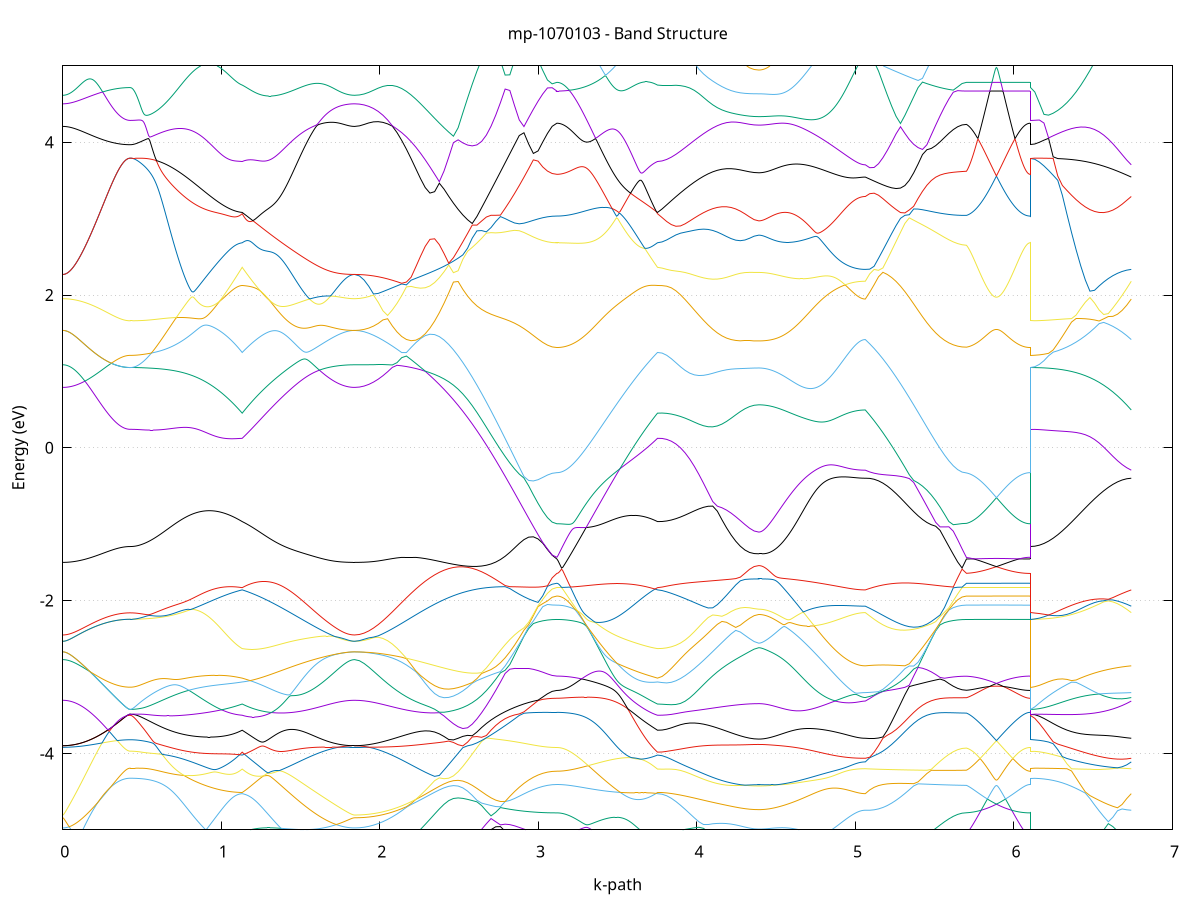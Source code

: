 set title 'mp-1070103 - Band Structure'
set xlabel 'k-path'
set ylabel 'Energy (eV)'
set grid y
set yrange [-5:5]
set terminal png size 800,600
set output 'mp-1070103_bands_gnuplot.png'
plot '-' using 1:2 with lines notitle, '-' using 1:2 with lines notitle, '-' using 1:2 with lines notitle, '-' using 1:2 with lines notitle, '-' using 1:2 with lines notitle, '-' using 1:2 with lines notitle, '-' using 1:2 with lines notitle, '-' using 1:2 with lines notitle, '-' using 1:2 with lines notitle, '-' using 1:2 with lines notitle, '-' using 1:2 with lines notitle, '-' using 1:2 with lines notitle, '-' using 1:2 with lines notitle, '-' using 1:2 with lines notitle, '-' using 1:2 with lines notitle, '-' using 1:2 with lines notitle, '-' using 1:2 with lines notitle, '-' using 1:2 with lines notitle, '-' using 1:2 with lines notitle, '-' using 1:2 with lines notitle, '-' using 1:2 with lines notitle, '-' using 1:2 with lines notitle, '-' using 1:2 with lines notitle, '-' using 1:2 with lines notitle, '-' using 1:2 with lines notitle, '-' using 1:2 with lines notitle, '-' using 1:2 with lines notitle, '-' using 1:2 with lines notitle, '-' using 1:2 with lines notitle, '-' using 1:2 with lines notitle, '-' using 1:2 with lines notitle, '-' using 1:2 with lines notitle, '-' using 1:2 with lines notitle, '-' using 1:2 with lines notitle, '-' using 1:2 with lines notitle, '-' using 1:2 with lines notitle, '-' using 1:2 with lines notitle, '-' using 1:2 with lines notitle, '-' using 1:2 with lines notitle, '-' using 1:2 with lines notitle
0.000000 -31.047319
0.003326 -31.047319
0.006653 -31.047319
0.009979 -31.047319
0.013305 -31.047319
0.016632 -31.047319
0.019958 -31.047219
0.023284 -31.047219
0.026611 -31.047219
0.029937 -31.047219
0.033263 -31.047219
0.036590 -31.047219
0.039916 -31.047119
0.043242 -31.047119
0.046569 -31.047119
0.049895 -31.047119
0.053221 -31.047019
0.056548 -31.047019
0.059874 -31.047019
0.063200 -31.046919
0.066527 -31.046919
0.069853 -31.046819
0.073179 -31.046819
0.076506 -31.046819
0.079832 -31.046719
0.083158 -31.046719
0.086485 -31.046619
0.089811 -31.046619
0.093137 -31.046519
0.096464 -31.046519
0.099790 -31.046419
0.103116 -31.046319
0.106443 -31.046319
0.109769 -31.046219
0.113095 -31.046219
0.116422 -31.046119
0.119748 -31.046019
0.123074 -31.046019
0.126401 -31.045919
0.129727 -31.045819
0.133053 -31.045819
0.136380 -31.045719
0.139706 -31.045619
0.143032 -31.045519
0.146359 -31.045519
0.149685 -31.045419
0.153011 -31.045319
0.156338 -31.045219
0.159664 -31.045219
0.162990 -31.045119
0.166317 -31.045019
0.169643 -31.044919
0.172969 -31.044819
0.176295 -31.044819
0.179622 -31.044719
0.182948 -31.044619
0.186274 -31.044519
0.189601 -31.044419
0.192927 -31.044319
0.196253 -31.044319
0.199580 -31.044219
0.202906 -31.044119
0.206232 -31.044019
0.209559 -31.043919
0.212885 -31.043819
0.216211 -31.043719
0.219538 -31.043719
0.222864 -31.043619
0.226190 -31.043519
0.229517 -31.043419
0.232843 -31.043319
0.236169 -31.043219
0.239496 -31.043119
0.242822 -31.043119
0.246148 -31.043019
0.249475 -31.042919
0.252801 -31.042819
0.256127 -31.042719
0.259454 -31.042619
0.262780 -31.042519
0.266106 -31.042519
0.269433 -31.042419
0.272759 -31.042319
0.276085 -31.042219
0.279412 -31.042119
0.282738 -31.042119
0.286064 -31.042019
0.289391 -31.041919
0.292717 -31.041819
0.296043 -31.041819
0.299370 -31.041719
0.302696 -31.041619
0.306022 -31.041619
0.309349 -31.041519
0.312675 -31.041419
0.316001 -31.041419
0.319328 -31.041319
0.322654 -31.041219
0.325980 -31.041219
0.329307 -31.041119
0.332633 -31.041019
0.335959 -31.041019
0.339286 -31.040919
0.342612 -31.040919
0.345938 -31.040819
0.349265 -31.040819
0.352591 -31.040719
0.355917 -31.040719
0.359244 -31.040619
0.362570 -31.040619
0.365896 -31.040619
0.369223 -31.040519
0.372549 -31.040519
0.375875 -31.040519
0.379202 -31.040419
0.382528 -31.040419
0.385854 -31.040419
0.389181 -31.040319
0.392507 -31.040319
0.395833 -31.040319
0.399160 -31.040319
0.402486 -31.040319
0.405812 -31.040319
0.409139 -31.040219
0.412465 -31.040219
0.415791 -31.040219
0.419118 -31.040219
0.422444 -31.040219
0.425770 -31.040219
0.425770 -31.040219
0.434655 -31.040219
0.443540 -31.040219
0.452425 -31.040219
0.461310 -31.040119
0.470196 -31.040019
0.479081 -31.040019
0.487966 -31.039919
0.496851 -31.039819
0.496851 -31.039819
0.504232 -31.039719
0.511613 -31.039619
0.518995 -31.039519
0.526376 -31.039419
0.533757 -31.039319
0.541139 -31.039219
0.548520 -31.039019
0.555901 -31.038919
0.563283 -31.038819
0.570664 -31.038619
0.578045 -31.038519
0.585427 -31.038319
0.592808 -31.038119
0.600189 -31.038019
0.607571 -31.037819
0.614952 -31.037619
0.622333 -31.037419
0.629715 -31.037219
0.637096 -31.037019
0.644477 -31.036819
0.651859 -31.036619
0.659240 -31.036419
0.666621 -31.036219
0.674003 -31.036019
0.681384 -31.035719
0.688765 -31.035519
0.696147 -31.035319
0.703528 -31.035019
0.710909 -31.034819
0.718291 -31.034519
0.725672 -31.034319
0.733053 -31.034019
0.740435 -31.033719
0.747816 -31.033519
0.755197 -31.033219
0.762579 -31.032919
0.769960 -31.032719
0.777342 -31.032419
0.784723 -31.032119
0.792104 -31.031819
0.799486 -31.031519
0.806867 -31.031219
0.814248 -31.030919
0.821630 -31.030619
0.829011 -31.030319
0.836392 -31.030119
0.843774 -31.029719
0.851155 -31.029419
0.858536 -31.029119
0.865918 -31.028819
0.873299 -31.028519
0.880680 -31.028219
0.888062 -31.027919
0.895443 -31.027619
0.902824 -31.027319
0.910206 -31.027019
0.917587 -31.026719
0.924968 -31.026419
0.932350 -31.026119
0.939731 -31.025719
0.947112 -31.025419
0.954494 -31.025119
0.961875 -31.024819
0.969256 -31.024519
0.976638 -31.024219
0.984019 -31.023919
0.991400 -31.023619
0.998782 -31.023319
1.006163 -31.023019
1.013544 -31.022719
1.020926 -31.022419
1.028307 -31.022119
1.035688 -31.021819
1.043070 -31.021519
1.050451 -31.021219
1.057832 -31.020919
1.065214 -31.020619
1.072595 -31.020319
1.079976 -31.020019
1.087358 -31.019819
1.094739 -31.019519
1.102120 -31.019219
1.109502 -31.018919
1.116883 -31.018619
1.124264 -31.018419
1.131646 -31.018119
1.131646 -31.018119
1.139039 -31.018419
1.146432 -31.018719
1.153825 -31.019119
1.161218 -31.019419
1.168611 -31.019719
1.176004 -31.020119
1.183397 -31.020419
1.190790 -31.020819
1.198183 -31.021119
1.205576 -31.021519
1.212969 -31.021819
1.220362 -31.022219
1.227755 -31.022619
1.235148 -31.023019
1.242541 -31.023319
1.249934 -31.023719
1.257327 -31.024119
1.264720 -31.024519
1.272114 -31.024919
1.279507 -31.025319
1.286900 -31.025719
1.294293 -31.026119
1.301686 -31.026519
1.309079 -31.026919
1.316472 -31.027319
1.323865 -31.027719
1.331258 -31.028119
1.338651 -31.028519
1.346044 -31.028919
1.353437 -31.029319
1.360830 -31.029819
1.368223 -31.030219
1.375616 -31.030619
1.383009 -31.031019
1.390402 -31.031419
1.397795 -31.031819
1.405188 -31.032219
1.412581 -31.032619
1.419974 -31.033119
1.427367 -31.033519
1.434760 -31.033919
1.442153 -31.034319
1.449547 -31.034719
1.456940 -31.035119
1.464333 -31.035519
1.471726 -31.035919
1.479119 -31.036319
1.486512 -31.036619
1.493905 -31.037019
1.501298 -31.037419
1.508691 -31.037819
1.516084 -31.038219
1.523477 -31.038519
1.530870 -31.038919
1.538263 -31.039219
1.545656 -31.039619
1.553049 -31.039919
1.560442 -31.040319
1.567835 -31.040619
1.575228 -31.040919
1.582621 -31.041319
1.590014 -31.041619
1.597407 -31.041919
1.604800 -31.042219
1.612193 -31.042519
1.619586 -31.042819
1.626980 -31.043119
1.634373 -31.043319
1.641766 -31.043619
1.649159 -31.043919
1.656552 -31.044119
1.663945 -31.044319
1.671338 -31.044619
1.678731 -31.044819
1.686124 -31.045019
1.693517 -31.045219
1.700910 -31.045419
1.708303 -31.045619
1.715696 -31.045819
1.723089 -31.046019
1.730482 -31.046119
1.737875 -31.046319
1.745268 -31.046419
1.752661 -31.046519
1.760054 -31.046619
1.767447 -31.046819
1.774840 -31.046919
1.782233 -31.046919
1.789626 -31.047019
1.797019 -31.047119
1.804413 -31.047119
1.811806 -31.047219
1.819199 -31.047219
1.826592 -31.047319
1.833985 -31.047319
1.841378 -31.047319
1.841378 -31.047319
1.871033 -31.047219
1.900688 -31.046919
1.930344 -31.046519
1.959999 -31.045919
1.989654 -31.045219
2.019309 -31.044319
2.048965 -31.043319
2.078620 -31.042119
2.108275 -31.040919
2.137931 -31.039519
2.167586 -31.038119
2.197241 -31.036619
2.226897 -31.035019
2.256552 -31.033419
2.286207 -31.031719
2.315862 -31.030119
2.345518 -31.028419
2.375173 -31.026819
2.404828 -31.025119
2.434484 -31.023619
2.464139 -31.022119
2.493794 -31.020619
2.523449 -31.019219
2.553105 -31.017919
2.582760 -31.016619
2.612415 -31.015519
2.642071 -31.014419
2.671726 -31.013419
2.701381 -31.012519
2.731037 -31.011719
2.760692 -31.010919
2.790347 -31.013419
2.820002 -31.016419
2.849658 -31.019119
2.879313 -31.021619
2.908968 -31.023719
2.938624 -31.025519
2.968279 -31.027319
2.997934 -31.029119
3.027589 -31.030419
3.057245 -31.031419
3.086900 -31.032019
3.116555 -31.032219
3.116555 -31.032219
3.123937 -31.032219
3.131318 -31.032219
3.138699 -31.032219
3.146081 -31.032119
3.153462 -31.032019
3.160843 -31.032019
3.168225 -31.031919
3.175606 -31.031719
3.182987 -31.031619
3.190369 -31.031519
3.197750 -31.031319
3.205131 -31.031119
3.212513 -31.030919
3.219894 -31.030719
3.227275 -31.030519
3.234657 -31.030219
3.242038 -31.030019
3.249419 -31.029719
3.256801 -31.029419
3.264182 -31.029119
3.271563 -31.028819
3.278945 -31.028519
3.286326 -31.028119
3.293707 -31.027819
3.301089 -31.027419
3.308470 -31.027019
3.315851 -31.026619
3.323233 -31.026119
3.330614 -31.025719
3.337996 -31.025219
3.345377 -31.024819
3.352758 -31.024319
3.360140 -31.023819
3.367521 -31.023319
3.374902 -31.022719
3.382284 -31.022219
3.389665 -31.021619
3.397046 -31.021119
3.404428 -31.020519
3.411809 -31.019919
3.419190 -31.019319
3.426572 -31.018719
3.433953 -31.018119
3.441334 -31.017519
3.448716 -31.016919
3.456097 -31.016319
3.463478 -31.015719
3.470860 -31.015119
3.478241 -31.014619
3.485622 -31.014119
3.493004 -31.013719
3.500385 -31.013319
3.507766 -31.013019
3.515148 -31.012719
3.522529 -31.012619
3.529910 -31.012519
3.537292 -31.012419
3.544673 -31.012419
3.552054 -31.012419
3.559436 -31.012519
3.566817 -31.012519
3.574198 -31.012619
3.581580 -31.012819
3.588961 -31.012919
3.596342 -31.013019
3.603724 -31.013219
3.611105 -31.013419
3.618486 -31.013519
3.625868 -31.013719
3.633249 -31.013919
3.640630 -31.014119
3.648012 -31.014419
3.655393 -31.014619
3.662774 -31.014819
3.670156 -31.015119
3.677537 -31.015319
3.684918 -31.015519
3.692300 -31.015819
3.699681 -31.016119
3.707062 -31.016319
3.714444 -31.016619
3.721825 -31.016919
3.729206 -31.017219
3.736588 -31.017519
3.743969 -31.017819
3.751350 -31.018119
3.751350 -31.018119
3.780382 -31.018219
3.809413 -31.018219
3.838444 -31.018119
3.867476 -31.018019
3.896507 -31.017919
3.925538 -31.017819
3.954570 -31.017719
3.983601 -31.018319
4.012632 -31.023019
4.041664 -31.028219
4.070695 -31.033119
4.099726 -31.037719
4.128757 -31.041919
4.157789 -31.045819
4.186820 -31.049219
4.215851 -31.052319
4.244883 -31.054919
4.273914 -31.057119
4.302945 -31.058819
4.331977 -31.060019
4.361008 -31.060819
4.390039 -31.061019
4.390039 -31.061019
4.397427 -31.061019
4.404814 -31.060919
4.412202 -31.060919
4.419589 -31.060819
4.426977 -31.060619
4.434364 -31.060419
4.441752 -31.060219
4.449139 -31.060019
4.456527 -31.059719
4.463914 -31.059419
4.471302 -31.059119
4.478689 -31.058819
4.486077 -31.058419
4.493464 -31.058019
4.500852 -31.057519
4.508239 -31.057019
4.515627 -31.056519
4.523014 -31.056019
4.530402 -31.055419
4.537789 -31.054819
4.545177 -31.054219
4.552564 -31.053519
4.559952 -31.052919
4.567340 -31.052219
4.574727 -31.051419
4.582115 -31.050719
4.589502 -31.049919
4.596890 -31.049119
4.604277 -31.048219
4.611665 -31.047319
4.619052 -31.046419
4.626440 -31.045519
4.633827 -31.044619
4.641215 -31.043619
4.648602 -31.042619
4.655990 -31.041619
4.663377 -31.040619
4.670765 -31.039519
4.678152 -31.038419
4.685540 -31.037319
4.692927 -31.036219
4.700315 -31.035119
4.707702 -31.033919
4.715090 -31.032819
4.722477 -31.031619
4.729865 -31.030419
4.737252 -31.029219
4.744640 -31.028019
4.752027 -31.026819
4.759415 -31.025619
4.766802 -31.024419
4.774190 -31.023319
4.781577 -31.022219
4.788965 -31.021219
4.796352 -31.020319
4.803740 -31.019619
4.811127 -31.019119
4.818515 -31.018719
4.825902 -31.018419
4.833290 -31.018319
4.840677 -31.018119
4.848065 -31.018119
4.855452 -31.018019
4.862840 -31.018019
4.870227 -31.017919
4.877615 -31.017919
4.885002 -31.017919
4.892390 -31.017919
4.899778 -31.018019
4.907165 -31.018019
4.914553 -31.018019
4.921940 -31.018019
4.929328 -31.018019
4.936715 -31.018019
4.944103 -31.018119
4.951490 -31.018119
4.958878 -31.018119
4.966265 -31.018119
4.973653 -31.018119
4.981040 -31.018219
4.988428 -31.018219
4.995815 -31.018219
5.003203 -31.018219
5.010590 -31.018219
5.017978 -31.018219
5.025365 -31.018219
5.032753 -31.018319
5.040140 -31.018319
5.047528 -31.018319
5.054915 -31.018319
5.062303 -31.018319
5.062303 -31.018319
5.090043 -31.017219
5.117784 -31.016219
5.145524 -31.015419
5.173265 -31.014519
5.201005 -31.013819
5.228745 -31.013319
5.256486 -31.012919
5.284226 -31.012719
5.311967 -31.013019
5.339707 -31.014119
5.367448 -31.015919
5.395188 -31.018119
5.422929 -31.020419
5.450669 -31.022619
5.478409 -31.024619
5.506150 -31.026419
5.533890 -31.027919
5.561631 -31.029219
5.589371 -31.030319
5.617112 -31.031219
5.644852 -31.031819
5.672593 -31.032119
5.700333 -31.032219
5.700333 -31.032219
5.703656 -31.032219
5.706978 -31.032219
5.710301 -31.032219
5.713624 -31.032219
5.716946 -31.032219
5.720269 -31.032219
5.723592 -31.032219
5.726914 -31.032219
5.730237 -31.032219
5.733559 -31.032219
5.736882 -31.032219
5.740205 -31.032219
5.743527 -31.032219
5.746850 -31.032219
5.750173 -31.032119
5.753495 -31.032119
5.756818 -31.032119
5.760141 -31.032119
5.763463 -31.032119
5.766786 -31.032119
5.770109 -31.032119
5.773431 -31.032119
5.776754 -31.032119
5.780077 -31.032019
5.783399 -31.032019
5.786722 -31.032019
5.790044 -31.032019
5.793367 -31.032019
5.796690 -31.032019
5.800012 -31.032019
5.803335 -31.032019
5.806658 -31.031919
5.809980 -31.031919
5.813303 -31.031919
5.816626 -31.031919
5.819948 -31.031919
5.823271 -31.031919
5.826594 -31.031819
5.829916 -31.031819
5.833239 -31.031819
5.836561 -31.031819
5.839884 -31.031819
5.843207 -31.031819
5.846529 -31.031719
5.849852 -31.031719
5.853175 -31.031719
5.856497 -31.031719
5.859820 -31.031719
5.863143 -31.031619
5.866465 -31.031619
5.869788 -31.031619
5.873111 -31.031619
5.876433 -31.031619
5.879756 -31.031619
5.883079 -31.031519
5.886401 -31.031519
5.889724 -31.031519
5.893046 -31.031519
5.896369 -31.031519
5.899692 -31.031519
5.903014 -31.031619
5.906337 -31.031619
5.909660 -31.031619
5.912982 -31.031619
5.916305 -31.031619
5.919628 -31.031719
5.922950 -31.031719
5.926273 -31.031719
5.929596 -31.031719
5.932918 -31.031719
5.936241 -31.031719
5.939563 -31.031819
5.942886 -31.031819
5.946209 -31.031819
5.949531 -31.031819
5.952854 -31.031819
5.956177 -31.031919
5.959499 -31.031919
5.962822 -31.031919
5.966145 -31.031919
5.969467 -31.031919
5.972790 -31.031919
5.976113 -31.031919
5.979435 -31.032019
5.982758 -31.032019
5.986081 -31.032019
5.989403 -31.032019
5.992726 -31.032019
5.996048 -31.032019
5.999371 -31.032019
6.002694 -31.032119
6.006016 -31.032119
6.009339 -31.032119
6.012662 -31.032119
6.015984 -31.032119
6.019307 -31.032119
6.022630 -31.032119
6.025952 -31.032119
6.029275 -31.032119
6.032598 -31.032119
6.035920 -31.032219
6.039243 -31.032219
6.042565 -31.032219
6.045888 -31.032219
6.049211 -31.032219
6.052533 -31.032219
6.055856 -31.032219
6.059179 -31.032219
6.062501 -31.032219
6.065824 -31.032219
6.069147 -31.032219
6.072469 -31.032219
6.075792 -31.032219
6.079115 -31.032219
6.082437 -31.032219
6.085760 -31.032219
6.089082 -31.032219
6.092405 -31.032219
6.095728 -31.032219
6.099050 -31.032219
6.102373 -31.032219
6.102373 -31.040219
6.131354 -31.040119
6.160336 -31.039919
6.189317 -31.039619
6.218298 -31.039119
6.247280 -31.038519
6.276261 -31.037719
6.305242 -31.036919
6.334224 -31.035919
6.363205 -31.034919
6.392186 -31.033819
6.421167 -31.032619
6.450149 -31.031319
6.479130 -31.030019
6.508111 -31.028719
6.537093 -31.027319
6.566074 -31.025919
6.595055 -31.024619
6.624037 -31.023219
6.653018 -31.021919
6.681999 -31.020619
6.710981 -31.019419
6.739962 -31.018319
e
0.000000 -30.878219
0.003326 -30.878219
0.006653 -30.878219
0.009979 -30.878219
0.013305 -30.878219
0.016632 -30.878219
0.019958 -30.878219
0.023284 -30.878219
0.026611 -30.878219
0.029937 -30.878219
0.033263 -30.878219
0.036590 -30.878219
0.039916 -30.878219
0.043242 -30.878219
0.046569 -30.878219
0.049895 -30.878219
0.053221 -30.878219
0.056548 -30.878219
0.059874 -30.878219
0.063200 -30.878119
0.066527 -30.878119
0.069853 -30.878119
0.073179 -30.878119
0.076506 -30.878119
0.079832 -30.878119
0.083158 -30.878119
0.086485 -30.878119
0.089811 -30.878119
0.093137 -30.878119
0.096464 -30.878119
0.099790 -30.878019
0.103116 -30.878019
0.106443 -30.878019
0.109769 -30.878019
0.113095 -30.878019
0.116422 -30.878019
0.119748 -30.878019
0.123074 -30.878019
0.126401 -30.878019
0.129727 -30.877919
0.133053 -30.878019
0.136380 -30.878119
0.139706 -30.878119
0.143032 -30.878219
0.146359 -30.878319
0.149685 -30.878419
0.153011 -30.878519
0.156338 -30.878519
0.159664 -30.878619
0.162990 -30.878719
0.166317 -30.878819
0.169643 -30.878919
0.172969 -30.879019
0.176295 -30.879119
0.179622 -30.879119
0.182948 -30.879219
0.186274 -30.879319
0.189601 -30.879419
0.192927 -30.879519
0.196253 -30.879619
0.199580 -30.879719
0.202906 -30.879819
0.206232 -30.879919
0.209559 -30.880019
0.212885 -30.880019
0.216211 -30.880119
0.219538 -30.880219
0.222864 -30.880319
0.226190 -30.880419
0.229517 -30.880519
0.232843 -30.880619
0.236169 -30.880719
0.239496 -30.880819
0.242822 -30.880919
0.246148 -30.881019
0.249475 -30.881019
0.252801 -30.881119
0.256127 -30.881219
0.259454 -30.881319
0.262780 -30.881419
0.266106 -30.881519
0.269433 -30.881619
0.272759 -30.881719
0.276085 -30.881719
0.279412 -30.881819
0.282738 -30.881919
0.286064 -30.882019
0.289391 -30.882119
0.292717 -30.882119
0.296043 -30.882219
0.299370 -30.882319
0.302696 -30.882419
0.306022 -30.882419
0.309349 -30.882519
0.312675 -30.882619
0.316001 -30.882719
0.319328 -30.882719
0.322654 -30.882819
0.325980 -30.882919
0.329307 -30.882919
0.332633 -30.883019
0.335959 -30.883019
0.339286 -30.883119
0.342612 -30.883119
0.345938 -30.883219
0.349265 -30.883219
0.352591 -30.883319
0.355917 -30.883319
0.359244 -30.883419
0.362570 -30.883419
0.365896 -30.883519
0.369223 -30.883519
0.372549 -30.883619
0.375875 -30.883619
0.379202 -30.883619
0.382528 -30.883719
0.385854 -30.883719
0.389181 -30.883719
0.392507 -30.883719
0.395833 -30.883819
0.399160 -30.883819
0.402486 -30.883819
0.405812 -30.883819
0.409139 -30.883819
0.412465 -30.883819
0.415791 -30.883819
0.419118 -30.883819
0.422444 -30.883919
0.425770 -30.883919
0.425770 -30.883919
0.434655 -30.883819
0.443540 -30.883819
0.452425 -30.883819
0.461310 -30.883819
0.470196 -30.883819
0.479081 -30.883819
0.487966 -30.883719
0.496851 -30.883719
0.496851 -30.883719
0.504232 -30.883719
0.511613 -30.883719
0.518995 -30.883619
0.526376 -30.883619
0.533757 -30.883619
0.541139 -30.883519
0.548520 -30.883519
0.555901 -30.883519
0.563283 -30.883519
0.570664 -30.883519
0.578045 -30.883719
0.585427 -30.884219
0.592808 -30.884819
0.600189 -30.885519
0.607571 -30.886219
0.614952 -30.886919
0.622333 -30.887719
0.629715 -30.888519
0.637096 -30.889319
0.644477 -30.890119
0.651859 -30.891019
0.659240 -30.891919
0.666621 -30.892819
0.674003 -30.893719
0.681384 -30.894619
0.688765 -30.895619
0.696147 -30.896619
0.703528 -30.897619
0.710909 -30.898719
0.718291 -30.899719
0.725672 -30.900819
0.733053 -30.901919
0.740435 -30.903019
0.747816 -30.904119
0.755197 -30.905219
0.762579 -30.906419
0.769960 -30.907619
0.777342 -30.908819
0.784723 -30.910019
0.792104 -30.911219
0.799486 -30.912419
0.806867 -30.913719
0.814248 -30.914919
0.821630 -30.916219
0.829011 -30.917519
0.836392 -30.918819
0.843774 -30.920119
0.851155 -30.921419
0.858536 -30.922719
0.865918 -30.924119
0.873299 -30.925419
0.880680 -30.926819
0.888062 -30.928119
0.895443 -30.929519
0.902824 -30.930819
0.910206 -30.932219
0.917587 -30.933619
0.924968 -30.935019
0.932350 -30.936319
0.939731 -30.937719
0.947112 -30.939119
0.954494 -30.940519
0.961875 -30.941919
0.969256 -30.943319
0.976638 -30.944719
0.984019 -30.946119
0.991400 -30.947519
0.998782 -30.948819
1.006163 -30.950219
1.013544 -30.951619
1.020926 -30.953019
1.028307 -30.954419
1.035688 -30.955819
1.043070 -30.957119
1.050451 -30.958519
1.057832 -30.959819
1.065214 -30.961219
1.072595 -30.962619
1.079976 -30.963919
1.087358 -30.965219
1.094739 -30.966619
1.102120 -30.967919
1.109502 -30.969219
1.116883 -30.970519
1.124264 -30.971819
1.131646 -30.973119
1.131646 -30.973119
1.139039 -30.971819
1.146432 -30.970519
1.153825 -30.969219
1.161218 -30.967919
1.168611 -30.966619
1.176004 -30.965319
1.183397 -30.963919
1.190790 -30.962619
1.198183 -30.961319
1.205576 -30.959919
1.212969 -30.958619
1.220362 -30.957219
1.227755 -30.955919
1.235148 -30.954519
1.242541 -30.953119
1.249934 -30.951819
1.257327 -30.950419
1.264720 -30.949019
1.272114 -30.947719
1.279507 -30.946319
1.286900 -30.944919
1.294293 -30.943519
1.301686 -30.942219
1.309079 -30.940819
1.316472 -30.939419
1.323865 -30.938019
1.331258 -30.936719
1.338651 -30.935319
1.346044 -30.934019
1.353437 -30.932619
1.360830 -30.931319
1.368223 -30.929919
1.375616 -30.928619
1.383009 -30.927219
1.390402 -30.925919
1.397795 -30.924619
1.405188 -30.923319
1.412581 -30.922019
1.419974 -30.920719
1.427367 -30.919419
1.434760 -30.918119
1.442153 -30.916919
1.449547 -30.915619
1.456940 -30.914419
1.464333 -30.913219
1.471726 -30.912019
1.479119 -30.910819
1.486512 -30.909619
1.493905 -30.908419
1.501298 -30.907219
1.508691 -30.906119
1.516084 -30.905019
1.523477 -30.903919
1.530870 -30.902819
1.538263 -30.901719
1.545656 -30.900719
1.553049 -30.899619
1.560442 -30.898619
1.567835 -30.897619
1.575228 -30.896619
1.582621 -30.895719
1.590014 -30.894819
1.597407 -30.893819
1.604800 -30.892919
1.612193 -30.892119
1.619586 -30.891219
1.626980 -30.890419
1.634373 -30.889619
1.641766 -30.888819
1.649159 -30.888119
1.656552 -30.887419
1.663945 -30.886719
1.671338 -30.886019
1.678731 -30.885319
1.686124 -30.884719
1.693517 -30.884119
1.700910 -30.883619
1.708303 -30.883019
1.715696 -30.882519
1.723089 -30.882019
1.730482 -30.881619
1.737875 -30.881119
1.745268 -30.880719
1.752661 -30.880419
1.760054 -30.880019
1.767447 -30.879719
1.774840 -30.879419
1.782233 -30.879219
1.789626 -30.878919
1.797019 -30.878819
1.804413 -30.878619
1.811806 -30.878519
1.819199 -30.878319
1.826592 -30.878319
1.833985 -30.878219
1.841378 -30.878219
1.841378 -30.878219
1.871033 -30.878419
1.900688 -30.879319
1.930344 -30.880619
1.959999 -30.882419
1.989654 -30.884819
2.019309 -30.887619
2.048965 -30.890919
2.078620 -30.894619
2.108275 -30.898719
2.137931 -30.903219
2.167586 -30.907919
2.197241 -30.912919
2.226897 -30.918219
2.256552 -30.923719
2.286207 -30.929319
2.315862 -30.935019
2.345518 -30.940719
2.375173 -30.946519
2.404828 -30.952319
2.434484 -30.958019
2.464139 -30.963719
2.493794 -30.969219
2.523449 -30.974619
2.553105 -30.979919
2.582760 -30.984919
2.612415 -30.989719
2.642071 -30.994319
2.671726 -30.998719
2.701381 -31.002819
2.731037 -31.006619
2.760692 -31.010119
2.790347 -31.010219
2.820002 -31.013019
2.849658 -31.016519
2.879313 -31.019719
2.908968 -31.022619
2.938624 -31.025119
2.968279 -31.027119
2.997934 -31.028419
3.027589 -31.029419
3.057245 -31.030119
3.086900 -31.030519
3.116555 -31.030619
3.116555 -31.030619
3.123937 -31.030619
3.131318 -31.030619
3.138699 -31.030519
3.146081 -31.030519
3.153462 -31.030419
3.160843 -31.030219
3.168225 -31.030119
3.175606 -31.029919
3.182987 -31.029719
3.190369 -31.029519
3.197750 -31.029319
3.205131 -31.029119
3.212513 -31.028819
3.219894 -31.028519
3.227275 -31.028219
3.234657 -31.027819
3.242038 -31.027519
3.249419 -31.027119
3.256801 -31.026719
3.264182 -31.026319
3.271563 -31.025819
3.278945 -31.025419
3.286326 -31.024919
3.293707 -31.024419
3.301089 -31.023819
3.308470 -31.023319
3.315851 -31.022719
3.323233 -31.022119
3.330614 -31.021519
3.337996 -31.020919
3.345377 -31.020319
3.352758 -31.019619
3.360140 -31.018919
3.367521 -31.018219
3.374902 -31.017519
3.382284 -31.016819
3.389665 -31.016019
3.397046 -31.015219
3.404428 -31.014419
3.411809 -31.013619
3.419190 -31.012819
3.426572 -31.012019
3.433953 -31.011119
3.441334 -31.010219
3.448716 -31.009319
3.456097 -31.008419
3.463478 -31.008019
3.470860 -31.007919
3.478241 -31.007819
3.485622 -31.007619
3.493004 -31.007419
3.500385 -31.007019
3.507766 -31.006619
3.515148 -31.006119
3.522529 -31.005619
3.529910 -31.004919
3.537292 -31.004219
3.544673 -31.003519
3.552054 -31.002719
3.559436 -31.001819
3.566817 -31.001019
3.574198 -31.000119
3.581580 -30.999119
3.588961 -30.998219
3.596342 -30.997219
3.603724 -30.996219
3.611105 -30.995219
3.618486 -30.994219
3.625868 -30.993119
3.633249 -30.992019
3.640630 -30.991019
3.648012 -30.989919
3.655393 -30.988719
3.662774 -30.987619
3.670156 -30.986519
3.677537 -30.985319
3.684918 -30.984119
3.692300 -30.983019
3.699681 -30.981819
3.707062 -30.980519
3.714444 -30.979319
3.721825 -30.978119
3.729206 -30.976919
3.736588 -30.975619
3.743969 -30.974319
3.751350 -30.973119
3.751350 -30.973119
3.780382 -30.976019
3.809413 -30.981519
3.838444 -30.987619
3.867476 -30.993719
3.896507 -30.999919
3.925538 -31.005819
3.954570 -31.011619
3.983601 -31.016619
4.012632 -31.017219
4.041664 -31.017219
4.070695 -31.017619
4.099726 -31.018919
4.128757 -31.021419
4.157789 -31.024319
4.186820 -31.027119
4.215851 -31.029719
4.244883 -31.031919
4.273914 -31.033719
4.302945 -31.035219
4.331977 -31.036319
4.361008 -31.036919
4.390039 -31.037119
4.390039 -31.037119
4.397427 -31.037119
4.404814 -31.037019
4.412202 -31.037019
4.419589 -31.036919
4.426977 -31.036819
4.434364 -31.036619
4.441752 -31.036419
4.449139 -31.036219
4.456527 -31.036019
4.463914 -31.035819
4.471302 -31.035519
4.478689 -31.035219
4.486077 -31.034819
4.493464 -31.034519
4.500852 -31.034119
4.508239 -31.033719
4.515627 -31.033219
4.523014 -31.032819
4.530402 -31.032319
4.537789 -31.031819
4.545177 -31.031219
4.552564 -31.030719
4.559952 -31.030119
4.567340 -31.029519
4.574727 -31.028919
4.582115 -31.028219
4.589502 -31.027519
4.596890 -31.026819
4.604277 -31.026119
4.611665 -31.025419
4.619052 -31.024619
4.626440 -31.023919
4.633827 -31.023119
4.641215 -31.022319
4.648602 -31.021519
4.655990 -31.020719
4.663377 -31.019919
4.670765 -31.019219
4.678152 -31.018519
4.685540 -31.017919
4.692927 -31.017319
4.700315 -31.016919
4.707702 -31.016619
4.715090 -31.016419
4.722477 -31.016219
4.729865 -31.016119
4.737252 -31.015919
4.744640 -31.015819
4.752027 -31.015719
4.759415 -31.015619
4.766802 -31.015519
4.774190 -31.015319
4.781577 -31.015119
4.788965 -31.014719
4.796352 -31.014219
4.803740 -31.013519
4.811127 -31.012719
4.818515 -31.011719
4.825902 -31.010519
4.833290 -31.009319
4.840677 -31.008019
4.848065 -31.006619
4.855452 -31.005219
4.862840 -31.003819
4.870227 -31.002419
4.877615 -31.000919
4.885002 -30.999419
4.892390 -30.997919
4.899778 -30.996419
4.907165 -30.994819
4.914553 -30.993319
4.921940 -30.991719
4.929328 -30.990219
4.936715 -30.988619
4.944103 -30.987019
4.951490 -30.985519
4.958878 -30.983919
4.966265 -30.982319
4.973653 -30.980819
4.981040 -30.979219
4.988428 -30.977719
4.995815 -30.976219
5.003203 -30.974619
5.010590 -30.973219
5.017978 -30.971719
5.025365 -30.970319
5.032753 -30.969019
5.040140 -30.967919
5.047528 -30.966919
5.054915 -30.966319
5.062303 -30.966119
5.062303 -30.966119
5.090043 -30.971319
5.117784 -30.976319
5.145524 -30.981219
5.173265 -30.985819
5.201005 -30.990319
5.228745 -30.994519
5.256486 -30.998319
5.284226 -31.001719
5.311967 -31.004519
5.339707 -31.006419
5.367448 -31.007319
5.395188 -31.010419
5.422929 -31.013819
5.450669 -31.016919
5.478409 -31.019719
5.506150 -31.022219
5.533890 -31.024419
5.561631 -31.026319
5.589371 -31.027819
5.617112 -31.029119
5.644852 -31.029919
5.672593 -31.030519
5.700333 -31.030619
5.700333 -31.030619
5.703656 -31.030619
5.706978 -31.030619
5.710301 -31.030719
5.713624 -31.030719
5.716946 -31.030719
5.720269 -31.030719
5.723592 -31.030719
5.726914 -31.030719
5.730237 -31.030719
5.733559 -31.030719
5.736882 -31.030719
5.740205 -31.030719
5.743527 -31.030719
5.746850 -31.030719
5.750173 -31.030819
5.753495 -31.030819
5.756818 -31.030819
5.760141 -31.030819
5.763463 -31.030819
5.766786 -31.030819
5.770109 -31.030819
5.773431 -31.030819
5.776754 -31.030919
5.780077 -31.030919
5.783399 -31.030919
5.786722 -31.030919
5.790044 -31.030919
5.793367 -31.030919
5.796690 -31.031019
5.800012 -31.031019
5.803335 -31.031019
5.806658 -31.031019
5.809980 -31.031019
5.813303 -31.031019
5.816626 -31.031119
5.819948 -31.031119
5.823271 -31.031119
5.826594 -31.031119
5.829916 -31.031119
5.833239 -31.031219
5.836561 -31.031219
5.839884 -31.031219
5.843207 -31.031219
5.846529 -31.031219
5.849852 -31.031219
5.853175 -31.031319
5.856497 -31.031319
5.859820 -31.031319
5.863143 -31.031319
5.866465 -31.031319
5.869788 -31.031419
5.873111 -31.031419
5.876433 -31.031419
5.879756 -31.031419
5.883079 -31.031419
5.886401 -31.031519
5.889724 -31.031519
5.893046 -31.031519
5.896369 -31.031519
5.899692 -31.031419
5.903014 -31.031419
5.906337 -31.031419
5.909660 -31.031419
5.912982 -31.031419
5.916305 -31.031319
5.919628 -31.031319
5.922950 -31.031319
5.926273 -31.031319
5.929596 -31.031319
5.932918 -31.031219
5.936241 -31.031219
5.939563 -31.031219
5.942886 -31.031219
5.946209 -31.031219
5.949531 -31.031119
5.952854 -31.031119
5.956177 -31.031119
5.959499 -31.031119
5.962822 -31.031119
5.966145 -31.031019
5.969467 -31.031019
5.972790 -31.031019
5.976113 -31.031019
5.979435 -31.031019
5.982758 -31.031019
5.986081 -31.030919
5.989403 -31.030919
5.992726 -31.030919
5.996048 -31.030919
5.999371 -31.030919
6.002694 -31.030919
6.006016 -31.030919
6.009339 -31.030819
6.012662 -31.030819
6.015984 -31.030819
6.019307 -31.030819
6.022630 -31.030819
6.025952 -31.030819
6.029275 -31.030819
6.032598 -31.030819
6.035920 -31.030719
6.039243 -31.030719
6.042565 -31.030719
6.045888 -31.030719
6.049211 -31.030719
6.052533 -31.030719
6.055856 -31.030719
6.059179 -31.030719
6.062501 -31.030719
6.065824 -31.030719
6.069147 -31.030719
6.072469 -31.030719
6.075792 -31.030619
6.079115 -31.030619
6.082437 -31.030619
6.085760 -31.030619
6.089082 -31.030619
6.092405 -31.030619
6.095728 -31.030619
6.099050 -31.030619
6.102373 -31.030619
6.102373 -30.883919
6.131354 -30.883819
6.160336 -30.883819
6.189317 -30.883719
6.218298 -30.883519
6.247280 -30.883519
6.276261 -30.885919
6.305242 -30.889019
6.334224 -30.892619
6.363205 -30.896519
6.392186 -30.900919
6.421167 -30.905519
6.450149 -30.910419
6.479130 -30.915519
6.508111 -30.920819
6.537093 -30.926319
6.566074 -30.932019
6.595055 -30.937719
6.624037 -30.943419
6.653018 -30.949119
6.681999 -30.954919
6.710981 -30.960519
6.739962 -30.966119
e
0.000000 -30.878219
0.003326 -30.878219
0.006653 -30.878219
0.009979 -30.878219
0.013305 -30.878219
0.016632 -30.878219
0.019958 -30.878219
0.023284 -30.878219
0.026611 -30.878219
0.029937 -30.878219
0.033263 -30.878219
0.036590 -30.878219
0.039916 -30.878119
0.043242 -30.878119
0.046569 -30.878119
0.049895 -30.878119
0.053221 -30.878119
0.056548 -30.878119
0.059874 -30.878119
0.063200 -30.878119
0.066527 -30.878119
0.069853 -30.878119
0.073179 -30.878119
0.076506 -30.878119
0.079832 -30.878119
0.083158 -30.878119
0.086485 -30.878119
0.089811 -30.878019
0.093137 -30.878019
0.096464 -30.878019
0.099790 -30.878019
0.103116 -30.878019
0.106443 -30.878019
0.109769 -30.878019
0.113095 -30.878019
0.116422 -30.878019
0.119748 -30.877919
0.123074 -30.877919
0.126401 -30.877919
0.129727 -30.877919
0.133053 -30.877919
0.136380 -30.877919
0.139706 -30.877919
0.143032 -30.877919
0.146359 -30.877919
0.149685 -30.877919
0.153011 -30.877819
0.156338 -30.877819
0.159664 -30.877819
0.162990 -30.877819
0.166317 -30.877819
0.169643 -30.877819
0.172969 -30.877819
0.176295 -30.877719
0.179622 -30.877719
0.182948 -30.877719
0.186274 -30.877719
0.189601 -30.877719
0.192927 -30.877719
0.196253 -30.877619
0.199580 -30.877619
0.202906 -30.877619
0.206232 -30.877619
0.209559 -30.877619
0.212885 -30.877619
0.216211 -30.877519
0.219538 -30.877519
0.222864 -30.877519
0.226190 -30.877519
0.229517 -30.877519
0.232843 -30.877519
0.236169 -30.877419
0.239496 -30.877419
0.242822 -30.877419
0.246148 -30.877419
0.249475 -30.877419
0.252801 -30.877419
0.256127 -30.877319
0.259454 -30.877319
0.262780 -30.877319
0.266106 -30.877319
0.269433 -30.877319
0.272759 -30.877319
0.276085 -30.877219
0.279412 -30.877219
0.282738 -30.877219
0.286064 -30.877219
0.289391 -30.877219
0.292717 -30.877219
0.296043 -30.877119
0.299370 -30.877119
0.302696 -30.877119
0.306022 -30.877119
0.309349 -30.877119
0.312675 -30.877119
0.316001 -30.877119
0.319328 -30.877019
0.322654 -30.877019
0.325980 -30.877019
0.329307 -30.877019
0.332633 -30.877019
0.335959 -30.877019
0.339286 -30.877019
0.342612 -30.877019
0.345938 -30.877019
0.349265 -30.876919
0.352591 -30.876919
0.355917 -30.876919
0.359244 -30.876919
0.362570 -30.876919
0.365896 -30.876919
0.369223 -30.876919
0.372549 -30.876919
0.375875 -30.876919
0.379202 -30.876919
0.382528 -30.876919
0.385854 -30.876919
0.389181 -30.876919
0.392507 -30.876819
0.395833 -30.876819
0.399160 -30.876819
0.402486 -30.876819
0.405812 -30.876819
0.409139 -30.876819
0.412465 -30.876819
0.415791 -30.876819
0.419118 -30.876819
0.422444 -30.876819
0.425770 -30.876819
0.425770 -30.876819
0.434655 -30.876919
0.443540 -30.876919
0.452425 -30.877019
0.461310 -30.877219
0.470196 -30.877419
0.479081 -30.877719
0.487966 -30.878019
0.496851 -30.878419
0.496851 -30.878419
0.504232 -30.878719
0.511613 -30.879019
0.518995 -30.879419
0.526376 -30.879819
0.533757 -30.880319
0.541139 -30.880719
0.548520 -30.881219
0.555901 -30.881719
0.563283 -30.882319
0.570664 -30.882819
0.578045 -30.883219
0.585427 -30.883319
0.592808 -30.883319
0.600189 -30.883519
0.607571 -30.884119
0.614952 -30.884719
0.622333 -30.885319
0.629715 -30.885919
0.637096 -30.886619
0.644477 -30.887219
0.651859 -30.887919
0.659240 -30.888619
0.666621 -30.889419
0.674003 -30.890119
0.681384 -30.890919
0.688765 -30.891719
0.696147 -30.892519
0.703528 -30.893319
0.710909 -30.894119
0.718291 -30.895019
0.725672 -30.895919
0.733053 -30.896819
0.740435 -30.897719
0.747816 -30.898619
0.755197 -30.899619
0.762579 -30.900519
0.769960 -30.901519
0.777342 -30.902519
0.784723 -30.903519
0.792104 -30.904619
0.799486 -30.905619
0.806867 -30.906719
0.814248 -30.907719
0.821630 -30.908819
0.829011 -30.909919
0.836392 -30.911019
0.843774 -30.912119
0.851155 -30.913319
0.858536 -30.914419
0.865918 -30.915619
0.873299 -30.916819
0.880680 -30.918019
0.888062 -30.919119
0.895443 -30.920419
0.902824 -30.921619
0.910206 -30.922819
0.917587 -30.924019
0.924968 -30.925319
0.932350 -30.926519
0.939731 -30.927819
0.947112 -30.929019
0.954494 -30.930319
0.961875 -30.931619
0.969256 -30.932919
0.976638 -30.934219
0.984019 -30.935519
0.991400 -30.936819
0.998782 -30.938119
1.006163 -30.939419
1.013544 -30.940719
1.020926 -30.942119
1.028307 -30.943419
1.035688 -30.944719
1.043070 -30.946119
1.050451 -30.947419
1.057832 -30.948719
1.065214 -30.950119
1.072595 -30.951419
1.079976 -30.952719
1.087358 -30.954119
1.094739 -30.955419
1.102120 -30.956819
1.109502 -30.958119
1.116883 -30.959419
1.124264 -30.960819
1.131646 -30.962119
1.131646 -30.962119
1.139039 -30.960819
1.146432 -30.959519
1.153825 -30.958219
1.161218 -30.956919
1.168611 -30.955519
1.176004 -30.954219
1.183397 -30.952919
1.190790 -30.951619
1.198183 -30.950319
1.205576 -30.949019
1.212969 -30.947619
1.220362 -30.946319
1.227755 -30.945019
1.235148 -30.943719
1.242541 -30.942419
1.249934 -30.941119
1.257327 -30.939819
1.264720 -30.938519
1.272114 -30.937219
1.279507 -30.935919
1.286900 -30.934719
1.294293 -30.933419
1.301686 -30.932119
1.309079 -30.930919
1.316472 -30.929619
1.323865 -30.928419
1.331258 -30.927119
1.338651 -30.925919
1.346044 -30.924719
1.353437 -30.923419
1.360830 -30.922219
1.368223 -30.921019
1.375616 -30.919919
1.383009 -30.918719
1.390402 -30.917519
1.397795 -30.916419
1.405188 -30.915219
1.412581 -30.914119
1.419974 -30.913019
1.427367 -30.911919
1.434760 -30.910819
1.442153 -30.909719
1.449547 -30.908619
1.456940 -30.907619
1.464333 -30.906519
1.471726 -30.905519
1.479119 -30.904519
1.486512 -30.903519
1.493905 -30.902519
1.501298 -30.901519
1.508691 -30.900619
1.516084 -30.899719
1.523477 -30.898719
1.530870 -30.897819
1.538263 -30.897019
1.545656 -30.896119
1.553049 -30.895219
1.560442 -30.894419
1.567835 -30.893619
1.575228 -30.892819
1.582621 -30.892019
1.590014 -30.891319
1.597407 -30.890519
1.604800 -30.889819
1.612193 -30.889119
1.619586 -30.888419
1.626980 -30.887819
1.634373 -30.887119
1.641766 -30.886519
1.649159 -30.885919
1.656552 -30.885419
1.663945 -30.884819
1.671338 -30.884319
1.678731 -30.883819
1.686124 -30.883319
1.693517 -30.882819
1.700910 -30.882419
1.708303 -30.881919
1.715696 -30.881519
1.723089 -30.881119
1.730482 -30.880819
1.737875 -30.880519
1.745268 -30.880119
1.752661 -30.879919
1.760054 -30.879619
1.767447 -30.879319
1.774840 -30.879119
1.782233 -30.878919
1.789626 -30.878719
1.797019 -30.878619
1.804413 -30.878519
1.811806 -30.878419
1.819199 -30.878319
1.826592 -30.878219
1.833985 -30.878219
1.841378 -30.878219
1.841378 -30.878219
1.871033 -30.878419
1.900688 -30.879119
1.930344 -30.880119
1.959999 -30.881619
1.989654 -30.883419
2.019309 -30.885719
2.048965 -30.888319
2.078620 -30.891319
2.108275 -30.894619
2.137931 -30.898319
2.167586 -30.902319
2.197241 -30.906519
2.226897 -30.911019
2.256552 -30.915819
2.286207 -30.920819
2.315862 -30.925919
2.345518 -30.931219
2.375173 -30.936619
2.404828 -30.942219
2.434484 -30.947719
2.464139 -30.953419
2.493794 -30.959019
2.523449 -30.964619
2.553105 -30.970119
2.582760 -30.975619
2.612415 -30.980919
2.642071 -30.986119
2.671726 -30.991219
2.701381 -30.996019
2.731037 -31.000719
2.760692 -31.005019
2.790347 -31.009219
2.820002 -31.009719
2.849658 -31.009219
2.879313 -31.008719
2.908968 -31.010419
2.938624 -31.012719
2.968279 -31.014719
2.997934 -31.016319
3.027589 -31.017619
3.057245 -31.018519
3.086900 -31.019119
3.116555 -31.019219
3.116555 -31.019219
3.123937 -31.019219
3.131318 -31.019219
3.138699 -31.019119
3.146081 -31.019119
3.153462 -31.019019
3.160843 -31.018819
3.168225 -31.018719
3.175606 -31.018519
3.182987 -31.018319
3.190369 -31.018119
3.197750 -31.017919
3.205131 -31.017619
3.212513 -31.017319
3.219894 -31.017019
3.227275 -31.016719
3.234657 -31.016419
3.242038 -31.016019
3.249419 -31.015619
3.256801 -31.015219
3.264182 -31.014719
3.271563 -31.014319
3.278945 -31.013819
3.286326 -31.013319
3.293707 -31.012819
3.301089 -31.012319
3.308470 -31.011719
3.315851 -31.011119
3.323233 -31.010519
3.330614 -31.009919
3.337996 -31.009319
3.345377 -31.008619
3.352758 -31.008219
3.360140 -31.008119
3.367521 -31.008019
3.374902 -31.008019
3.382284 -31.008019
3.389665 -31.008019
3.397046 -31.008019
3.404428 -31.008119
3.411809 -31.008119
3.419190 -31.008119
3.426572 -31.008119
3.433953 -31.008119
3.441334 -31.008119
3.448716 -31.008119
3.456097 -31.008119
3.463478 -31.007519
3.470860 -31.006519
3.478241 -31.005619
3.485622 -31.004619
3.493004 -31.003619
3.500385 -31.002619
3.507766 -31.001619
3.515148 -31.000619
3.522529 -30.999519
3.529910 -30.998519
3.537292 -30.997419
3.544673 -30.996319
3.552054 -30.995219
3.559436 -30.994119
3.566817 -30.993019
3.574198 -30.991919
3.581580 -30.990719
3.588961 -30.989619
3.596342 -30.988419
3.603724 -30.987219
3.611105 -30.986019
3.618486 -30.984819
3.625868 -30.983619
3.633249 -30.982419
3.640630 -30.981219
3.648012 -30.980019
3.655393 -30.978719
3.662774 -30.977519
3.670156 -30.976219
3.677537 -30.975019
3.684918 -30.973719
3.692300 -30.972519
3.699681 -30.971219
3.707062 -30.969919
3.714444 -30.968619
3.721825 -30.967319
3.729206 -30.966019
3.736588 -30.964719
3.743969 -30.963419
3.751350 -30.962119
3.751350 -30.962119
3.780382 -30.958719
3.809413 -30.963419
3.838444 -30.969419
3.867476 -30.975219
3.896507 -30.981019
3.925538 -30.986619
3.954570 -30.992019
3.983601 -30.997119
4.012632 -31.001919
4.041664 -31.006419
4.070695 -31.010119
4.099726 -31.012719
4.128757 -31.013719
4.157789 -31.014019
4.186820 -31.013919
4.215851 -31.013819
4.244883 -31.013619
4.273914 -31.013519
4.302945 -31.013419
4.331977 -31.013319
4.361008 -31.013219
4.390039 -31.013219
4.390039 -31.013219
4.397427 -31.013219
4.404814 -31.013219
4.412202 -31.013219
4.419589 -31.013219
4.426977 -31.013219
4.434364 -31.013219
4.441752 -31.013219
4.449139 -31.013319
4.456527 -31.013319
4.463914 -31.013319
4.471302 -31.013319
4.478689 -31.013319
4.486077 -31.013419
4.493464 -31.013419
4.500852 -31.013419
4.508239 -31.013519
4.515627 -31.013519
4.523014 -31.013519
4.530402 -31.013519
4.537789 -31.013619
4.545177 -31.013619
4.552564 -31.013619
4.559952 -31.013719
4.567340 -31.013719
4.574727 -31.013719
4.582115 -31.013819
4.589502 -31.013819
4.596890 -31.013819
4.604277 -31.013919
4.611665 -31.013919
4.619052 -31.013919
4.626440 -31.013919
4.633827 -31.013919
4.641215 -31.013919
4.648602 -31.013819
4.655990 -31.013819
4.663377 -31.013719
4.670765 -31.013519
4.678152 -31.013319
4.685540 -31.012919
4.692927 -31.012519
4.700315 -31.011919
4.707702 -31.011219
4.715090 -31.010419
4.722477 -31.009519
4.729865 -31.008519
4.737252 -31.007519
4.744640 -31.006419
4.752027 -31.005319
4.759415 -31.004219
4.766802 -31.003019
4.774190 -31.001919
4.781577 -31.000619
4.788965 -30.999419
4.796352 -30.998119
4.803740 -30.996919
4.811127 -30.995619
4.818515 -30.994319
4.825902 -30.992919
4.833290 -30.991619
4.840677 -30.990219
4.848065 -30.988919
4.855452 -30.987519
4.862840 -30.986119
4.870227 -30.984619
4.877615 -30.983219
4.885002 -30.981819
4.892390 -30.980319
4.899778 -30.978919
4.907165 -30.977419
4.914553 -30.975919
4.921940 -30.974419
4.929328 -30.972919
4.936715 -30.971419
4.944103 -30.969919
4.951490 -30.968419
4.958878 -30.966819
4.966265 -30.965319
4.973653 -30.963719
4.981040 -30.962219
4.988428 -30.960619
4.995815 -30.959119
5.003203 -30.957519
5.010590 -30.956019
5.017978 -30.954419
5.025365 -30.952919
5.032753 -30.951819
5.040140 -30.952919
5.047528 -30.953819
5.054915 -30.954519
5.062303 -30.954719
5.062303 -30.954719
5.090043 -30.959919
5.117784 -30.965119
5.145524 -30.970319
5.173265 -30.975419
5.201005 -30.980319
5.228745 -30.985219
5.256486 -30.989919
5.284226 -30.994419
5.311967 -30.998719
5.339707 -31.002819
5.367448 -31.006719
5.395188 -31.007619
5.422929 -31.007719
5.450669 -31.007719
5.478409 -31.008319
5.506150 -31.010819
5.533890 -31.013019
5.561631 -31.014919
5.589371 -31.016419
5.617112 -31.017619
5.644852 -31.018519
5.672593 -31.019019
5.700333 -31.019219
5.700333 -31.019219
5.703656 -31.019219
5.706978 -31.019219
5.710301 -31.019219
5.713624 -31.019219
5.716946 -31.019219
5.720269 -31.019219
5.723592 -31.019219
5.726914 -31.019219
5.730237 -31.019219
5.733559 -31.019219
5.736882 -31.019119
5.740205 -31.019119
5.743527 -31.019119
5.746850 -31.019119
5.750173 -31.019119
5.753495 -31.019119
5.756818 -31.019119
5.760141 -31.019119
5.763463 -31.019119
5.766786 -31.019019
5.770109 -31.019019
5.773431 -31.019019
5.776754 -31.019019
5.780077 -31.019019
5.783399 -31.019019
5.786722 -31.018919
5.790044 -31.018919
5.793367 -31.018919
5.796690 -31.018919
5.800012 -31.018919
5.803335 -31.018919
5.806658 -31.018819
5.809980 -31.018819
5.813303 -31.018819
5.816626 -31.018819
5.819948 -31.018819
5.823271 -31.018819
5.826594 -31.018719
5.829916 -31.018719
5.833239 -31.018719
5.836561 -31.018719
5.839884 -31.018719
5.843207 -31.018619
5.846529 -31.018619
5.849852 -31.018619
5.853175 -31.018619
5.856497 -31.018619
5.859820 -31.018519
5.863143 -31.018519
5.866465 -31.018519
5.869788 -31.018519
5.873111 -31.018519
5.876433 -31.018419
5.879756 -31.018419
5.883079 -31.018419
5.886401 -31.018419
5.889724 -31.018419
5.893046 -31.018419
5.896369 -31.018419
5.899692 -31.018419
5.903014 -31.018519
5.906337 -31.018519
5.909660 -31.018519
5.912982 -31.018519
5.916305 -31.018519
5.919628 -31.018619
5.922950 -31.018619
5.926273 -31.018619
5.929596 -31.018619
5.932918 -31.018619
5.936241 -31.018719
5.939563 -31.018719
5.942886 -31.018719
5.946209 -31.018719
5.949531 -31.018719
5.952854 -31.018719
5.956177 -31.018819
5.959499 -31.018819
5.962822 -31.018819
5.966145 -31.018819
5.969467 -31.018819
5.972790 -31.018919
5.976113 -31.018919
5.979435 -31.018919
5.982758 -31.018919
5.986081 -31.018919
5.989403 -31.018919
5.992726 -31.019019
5.996048 -31.019019
5.999371 -31.019019
6.002694 -31.019019
6.006016 -31.019019
6.009339 -31.019019
6.012662 -31.019019
6.015984 -31.019119
6.019307 -31.019119
6.022630 -31.019119
6.025952 -31.019119
6.029275 -31.019119
6.032598 -31.019119
6.035920 -31.019119
6.039243 -31.019119
6.042565 -31.019119
6.045888 -31.019219
6.049211 -31.019219
6.052533 -31.019219
6.055856 -31.019219
6.059179 -31.019219
6.062501 -31.019219
6.065824 -31.019219
6.069147 -31.019219
6.072469 -31.019219
6.075792 -31.019219
6.079115 -31.019219
6.082437 -31.019219
6.085760 -31.019219
6.089082 -31.019219
6.092405 -31.019219
6.095728 -31.019219
6.099050 -31.019219
6.102373 -31.019219
6.102373 -30.876819
6.131354 -30.877019
6.160336 -30.877819
6.189317 -30.879119
6.218298 -30.880919
6.247280 -30.883119
6.276261 -30.883919
6.305242 -30.886519
6.334224 -30.889319
6.363205 -30.892519
6.392186 -30.896019
6.421167 -30.899819
6.450149 -30.903919
6.479130 -30.908319
6.508111 -30.912819
6.537093 -30.917619
6.566074 -30.922619
6.595055 -30.927719
6.624037 -30.932919
6.653018 -30.938319
6.681999 -30.943719
6.710981 -30.949219
6.739962 -30.954719
e
0.000000 -30.876419
0.003326 -30.876419
0.006653 -30.876419
0.009979 -30.876419
0.013305 -30.876419
0.016632 -30.876419
0.019958 -30.876419
0.023284 -30.876419
0.026611 -30.876519
0.029937 -30.876519
0.033263 -30.876519
0.036590 -30.876519
0.039916 -30.876519
0.043242 -30.876619
0.046569 -30.876619
0.049895 -30.876619
0.053221 -30.876719
0.056548 -30.876719
0.059874 -30.876719
0.063200 -30.876819
0.066527 -30.876819
0.069853 -30.876919
0.073179 -30.876919
0.076506 -30.876919
0.079832 -30.877019
0.083158 -30.877019
0.086485 -30.877119
0.089811 -30.877219
0.093137 -30.877219
0.096464 -30.877319
0.099790 -30.877319
0.103116 -30.877419
0.106443 -30.877419
0.109769 -30.877519
0.113095 -30.877619
0.116422 -30.877619
0.119748 -30.877719
0.123074 -30.877819
0.126401 -30.877919
0.129727 -30.877919
0.133053 -30.877919
0.136380 -30.877919
0.139706 -30.877919
0.143032 -30.877919
0.146359 -30.877819
0.149685 -30.877819
0.153011 -30.877819
0.156338 -30.877819
0.159664 -30.877819
0.162990 -30.877819
0.166317 -30.877719
0.169643 -30.877719
0.172969 -30.877719
0.176295 -30.877719
0.179622 -30.877719
0.182948 -30.877719
0.186274 -30.877719
0.189601 -30.877619
0.192927 -30.877619
0.196253 -30.877619
0.199580 -30.877619
0.202906 -30.877619
0.206232 -30.877619
0.209559 -30.877519
0.212885 -30.877519
0.216211 -30.877519
0.219538 -30.877519
0.222864 -30.877519
0.226190 -30.877519
0.229517 -30.877419
0.232843 -30.877419
0.236169 -30.877419
0.239496 -30.877419
0.242822 -30.877419
0.246148 -30.877319
0.249475 -30.877319
0.252801 -30.877319
0.256127 -30.877319
0.259454 -30.877319
0.262780 -30.877319
0.266106 -30.877319
0.269433 -30.877219
0.272759 -30.877219
0.276085 -30.877219
0.279412 -30.877219
0.282738 -30.877219
0.286064 -30.877219
0.289391 -30.877119
0.292717 -30.877119
0.296043 -30.877119
0.299370 -30.877119
0.302696 -30.877119
0.306022 -30.877119
0.309349 -30.877119
0.312675 -30.877019
0.316001 -30.877019
0.319328 -30.877019
0.322654 -30.877019
0.325980 -30.877019
0.329307 -30.877019
0.332633 -30.877019
0.335959 -30.877019
0.339286 -30.876919
0.342612 -30.876919
0.345938 -30.876919
0.349265 -30.876919
0.352591 -30.876919
0.355917 -30.876919
0.359244 -30.876919
0.362570 -30.876919
0.365896 -30.876919
0.369223 -30.876919
0.372549 -30.876919
0.375875 -30.876819
0.379202 -30.876819
0.382528 -30.876819
0.385854 -30.876819
0.389181 -30.876819
0.392507 -30.876819
0.395833 -30.876819
0.399160 -30.876819
0.402486 -30.876819
0.405812 -30.876819
0.409139 -30.876819
0.412465 -30.876819
0.415791 -30.876819
0.419118 -30.876819
0.422444 -30.876819
0.425770 -30.876819
0.425770 -30.876819
0.434655 -30.876819
0.443540 -30.876919
0.452425 -30.877019
0.461310 -30.877119
0.470196 -30.877319
0.479081 -30.877519
0.487966 -30.877719
0.496851 -30.878019
0.496851 -30.878019
0.504232 -30.878219
0.511613 -30.878519
0.518995 -30.878819
0.526376 -30.879119
0.533757 -30.879519
0.541139 -30.879819
0.548520 -30.880219
0.555901 -30.880619
0.563283 -30.881119
0.570664 -30.881519
0.578045 -30.882019
0.585427 -30.882519
0.592808 -30.883019
0.600189 -30.883419
0.607571 -30.883419
0.614952 -30.883419
0.622333 -30.883519
0.629715 -30.883619
0.637096 -30.883719
0.644477 -30.883919
0.651859 -30.884119
0.659240 -30.884419
0.666621 -30.884719
0.674003 -30.885019
0.681384 -30.885419
0.688765 -30.885919
0.696147 -30.886419
0.703528 -30.886919
0.710909 -30.887619
0.718291 -30.888219
0.725672 -30.888919
0.733053 -30.889619
0.740435 -30.890419
0.747816 -30.891219
0.755197 -30.892019
0.762579 -30.892919
0.769960 -30.893819
0.777342 -30.894719
0.784723 -30.895719
0.792104 -30.896619
0.799486 -30.897619
0.806867 -30.898619
0.814248 -30.899619
0.821630 -30.900719
0.829011 -30.901719
0.836392 -30.902819
0.843774 -30.903919
0.851155 -30.905019
0.858536 -30.906119
0.865918 -30.907219
0.873299 -30.908319
0.880680 -30.909519
0.888062 -30.910719
0.895443 -30.911819
0.902824 -30.913019
0.910206 -30.914219
0.917587 -30.915419
0.924968 -30.916719
0.932350 -30.917919
0.939731 -30.919119
0.947112 -30.920419
0.954494 -30.921619
0.961875 -30.922919
0.969256 -30.924119
0.976638 -30.925419
0.984019 -30.926719
0.991400 -30.928019
0.998782 -30.929219
1.006163 -30.930519
1.013544 -30.931819
1.020926 -30.933119
1.028307 -30.934419
1.035688 -30.935719
1.043070 -30.937019
1.050451 -30.938319
1.057832 -30.939619
1.065214 -30.940919
1.072595 -30.942319
1.079976 -30.943619
1.087358 -30.944919
1.094739 -30.946219
1.102120 -30.947519
1.109502 -30.948819
1.116883 -30.950119
1.124264 -30.951419
1.131646 -30.952719
1.131646 -30.952719
1.139039 -30.951419
1.146432 -30.950119
1.153825 -30.948819
1.161218 -30.947519
1.168611 -30.946119
1.176004 -30.944819
1.183397 -30.943519
1.190790 -30.942219
1.198183 -30.940919
1.205576 -30.939519
1.212969 -30.938219
1.220362 -30.936919
1.227755 -30.935519
1.235148 -30.934219
1.242541 -30.932919
1.249934 -30.931619
1.257327 -30.930219
1.264720 -30.928919
1.272114 -30.927619
1.279507 -30.926319
1.286900 -30.925019
1.294293 -30.923619
1.301686 -30.922319
1.309079 -30.921019
1.316472 -30.919719
1.323865 -30.918519
1.331258 -30.917219
1.338651 -30.915919
1.346044 -30.914619
1.353437 -30.913419
1.360830 -30.912119
1.368223 -30.910919
1.375616 -30.909619
1.383009 -30.908419
1.390402 -30.907219
1.397795 -30.906019
1.405188 -30.904819
1.412581 -30.903619
1.419974 -30.902419
1.427367 -30.901219
1.434760 -30.900119
1.442153 -30.898919
1.449547 -30.897819
1.456940 -30.896719
1.464333 -30.895619
1.471726 -30.894519
1.479119 -30.893519
1.486512 -30.892419
1.493905 -30.891419
1.501298 -30.890419
1.508691 -30.889419
1.516084 -30.888419
1.523477 -30.887419
1.530870 -30.886519
1.538263 -30.885519
1.545656 -30.884619
1.553049 -30.883819
1.560442 -30.882919
1.567835 -30.882119
1.575228 -30.881319
1.582621 -30.880519
1.590014 -30.879819
1.597407 -30.879119
1.604800 -30.878519
1.612193 -30.877919
1.619586 -30.877419
1.626980 -30.877019
1.634373 -30.876619
1.641766 -30.876419
1.649159 -30.876219
1.656552 -30.876019
1.663945 -30.876019
1.671338 -30.875919
1.678731 -30.875919
1.686124 -30.875919
1.693517 -30.875919
1.700910 -30.876019
1.708303 -30.876019
1.715696 -30.876019
1.723089 -30.876019
1.730482 -30.876119
1.737875 -30.876119
1.745268 -30.876219
1.752661 -30.876219
1.760054 -30.876219
1.767447 -30.876219
1.774840 -30.876319
1.782233 -30.876319
1.789626 -30.876319
1.797019 -30.876319
1.804413 -30.876419
1.811806 -30.876419
1.819199 -30.876419
1.826592 -30.876419
1.833985 -30.876419
1.841378 -30.876419
1.841378 -30.876419
1.871033 -30.876419
1.900688 -30.876219
1.930344 -30.876119
1.959999 -30.875919
1.989654 -30.875719
2.019309 -30.875819
2.048965 -30.876819
2.078620 -30.879419
2.108275 -30.882719
2.137931 -30.886419
2.167586 -30.890519
2.197241 -30.895019
2.226897 -30.899719
2.256552 -30.904719
2.286207 -30.909819
2.315862 -30.915219
2.345518 -30.920619
2.375173 -30.926219
2.404828 -30.931919
2.434484 -30.937519
2.464139 -30.943219
2.493794 -30.948919
2.523449 -30.954519
2.553105 -30.960019
2.582760 -30.965519
2.612415 -30.970719
2.642071 -30.975819
2.671726 -30.980719
2.701381 -30.985419
2.731037 -30.989819
2.760692 -30.994019
2.790347 -30.997919
2.820002 -31.001519
2.849658 -31.004819
2.879313 -31.007819
2.908968 -31.008319
2.938624 -31.010519
2.968279 -31.012719
2.997934 -31.014419
3.027589 -31.015819
3.057245 -31.016819
3.086900 -31.017419
3.116555 -31.017619
3.116555 -31.017619
3.123937 -31.017619
3.131318 -31.017619
3.138699 -31.017519
3.146081 -31.017419
3.153462 -31.017419
3.160843 -31.017219
3.168225 -31.017119
3.175606 -31.017019
3.182987 -31.016819
3.190369 -31.016619
3.197750 -31.016419
3.205131 -31.016219
3.212513 -31.015919
3.219894 -31.015719
3.227275 -31.015419
3.234657 -31.015119
3.242038 -31.014719
3.249419 -31.014419
3.256801 -31.014019
3.264182 -31.013719
3.271563 -31.013319
3.278945 -31.012819
3.286326 -31.012419
3.293707 -31.012019
3.301089 -31.011519
3.308470 -31.011019
3.315851 -31.010519
3.323233 -31.010019
3.330614 -31.009519
3.337996 -31.009019
3.345377 -31.008619
3.352758 -31.007919
3.360140 -31.007219
3.367521 -31.006519
3.374902 -31.005819
3.382284 -31.005019
3.389665 -31.004219
3.397046 -31.003419
3.404428 -31.002719
3.411809 -31.002019
3.419190 -31.001219
3.426572 -31.000419
3.433953 -30.999619
3.441334 -30.998819
3.448716 -30.998019
3.456097 -30.997119
3.463478 -30.996319
3.470860 -30.995419
3.478241 -30.994519
3.485622 -30.993619
3.493004 -30.992719
3.500385 -30.991719
3.507766 -30.990819
3.515148 -30.989819
3.522529 -30.988819
3.529910 -30.987819
3.537292 -30.986819
3.544673 -30.985819
3.552054 -30.984819
3.559436 -30.983719
3.566817 -30.982719
3.574198 -30.981619
3.581580 -30.980519
3.588961 -30.979419
3.596342 -30.978319
3.603724 -30.977219
3.611105 -30.976019
3.618486 -30.974919
3.625868 -30.973719
3.633249 -30.972519
3.640630 -30.971419
3.648012 -30.970219
3.655393 -30.969019
3.662774 -30.967819
3.670156 -30.966619
3.677537 -30.965319
3.684918 -30.964119
3.692300 -30.962919
3.699681 -30.961619
3.707062 -30.960419
3.714444 -30.959119
3.721825 -30.957819
3.729206 -30.956519
3.736588 -30.955319
3.743969 -30.954019
3.751350 -30.952719
3.751350 -30.952719
3.780382 -30.957319
3.809413 -30.952519
3.838444 -30.946019
3.867476 -30.939419
3.896507 -30.932919
3.925538 -30.926519
3.954570 -30.920419
3.983601 -30.914519
4.012632 -30.908819
4.041664 -30.903519
4.070695 -30.898519
4.099726 -30.893919
4.128757 -30.889619
4.157789 -30.885819
4.186820 -30.882319
4.215851 -30.879319
4.244883 -30.876719
4.273914 -30.874619
4.302945 -30.872919
4.331977 -30.871719
4.361008 -30.871019
4.390039 -30.870819
4.390039 -30.870819
4.397427 -30.870819
4.404814 -30.870819
4.412202 -30.870919
4.419589 -30.871019
4.426977 -30.871119
4.434364 -30.871219
4.441752 -30.871419
4.449139 -30.871619
4.456527 -30.871819
4.463914 -30.872019
4.471302 -30.872319
4.478689 -30.872619
4.486077 -30.872919
4.493464 -30.873219
4.500852 -30.873619
4.508239 -30.874019
4.515627 -30.874419
4.523014 -30.874819
4.530402 -30.875319
4.537789 -30.875819
4.545177 -30.876319
4.552564 -30.876819
4.559952 -30.877419
4.567340 -30.877919
4.574727 -30.878519
4.582115 -30.879219
4.589502 -30.879819
4.596890 -30.880519
4.604277 -30.881219
4.611665 -30.881919
4.619052 -30.882719
4.626440 -30.883419
4.633827 -30.884219
4.641215 -30.885019
4.648602 -30.885819
4.655990 -30.886719
4.663377 -30.887619
4.670765 -30.888519
4.678152 -30.889419
4.685540 -30.890319
4.692927 -30.891319
4.700315 -30.892319
4.707702 -30.893319
4.715090 -30.894319
4.722477 -30.895319
4.729865 -30.896419
4.737252 -30.897519
4.744640 -30.898619
4.752027 -30.899719
4.759415 -30.900819
4.766802 -30.902019
4.774190 -30.903219
4.781577 -30.904419
4.788965 -30.905619
4.796352 -30.906819
4.803740 -30.908119
4.811127 -30.909319
4.818515 -30.910619
4.825902 -30.911919
4.833290 -30.913219
4.840677 -30.914519
4.848065 -30.915919
4.855452 -30.917219
4.862840 -30.918619
4.870227 -30.920019
4.877615 -30.921419
4.885002 -30.922819
4.892390 -30.924219
4.899778 -30.925619
4.907165 -30.927119
4.914553 -30.928519
4.921940 -30.930019
4.929328 -30.931419
4.936715 -30.932919
4.944103 -30.934419
4.951490 -30.935919
4.958878 -30.937419
4.966265 -30.938919
4.973653 -30.940419
4.981040 -30.941919
4.988428 -30.943319
4.995815 -30.944819
5.003203 -30.946319
5.010590 -30.947719
5.017978 -30.949119
5.025365 -30.950519
5.032753 -30.951319
5.040140 -30.949819
5.047528 -30.948319
5.054915 -30.947019
5.062303 -30.946319
5.062303 -30.946319
5.090043 -30.951419
5.117784 -30.956419
5.145524 -30.961419
5.173265 -30.966219
5.201005 -30.971019
5.228745 -30.975619
5.256486 -30.980019
5.284226 -30.984319
5.311967 -30.988319
5.339707 -30.992119
5.367448 -30.995819
5.395188 -30.999119
5.422929 -31.002319
5.450669 -31.005419
5.478409 -31.007819
5.506150 -31.010019
5.533890 -31.012019
5.561631 -31.013719
5.589371 -31.015119
5.617112 -31.016219
5.644852 -31.017019
5.672593 -31.017519
5.700333 -31.017619
5.700333 -31.017619
5.703656 -31.017619
5.706978 -31.017619
5.710301 -31.017619
5.713624 -31.017619
5.716946 -31.017619
5.720269 -31.017619
5.723592 -31.017719
5.726914 -31.017719
5.730237 -31.017719
5.733559 -31.017719
5.736882 -31.017719
5.740205 -31.017719
5.743527 -31.017719
5.746850 -31.017719
5.750173 -31.017719
5.753495 -31.017719
5.756818 -31.017719
5.760141 -31.017719
5.763463 -31.017819
5.766786 -31.017819
5.770109 -31.017819
5.773431 -31.017819
5.776754 -31.017819
5.780077 -31.017819
5.783399 -31.017819
5.786722 -31.017819
5.790044 -31.017919
5.793367 -31.017919
5.796690 -31.017919
5.800012 -31.017919
5.803335 -31.017919
5.806658 -31.017919
5.809980 -31.017919
5.813303 -31.018019
5.816626 -31.018019
5.819948 -31.018019
5.823271 -31.018019
5.826594 -31.018019
5.829916 -31.018019
5.833239 -31.018119
5.836561 -31.018119
5.839884 -31.018119
5.843207 -31.018119
5.846529 -31.018119
5.849852 -31.018119
5.853175 -31.018219
5.856497 -31.018219
5.859820 -31.018219
5.863143 -31.018219
5.866465 -31.018219
5.869788 -31.018319
5.873111 -31.018319
5.876433 -31.018319
5.879756 -31.018319
5.883079 -31.018319
5.886401 -31.018419
5.889724 -31.018419
5.893046 -31.018319
5.896369 -31.018319
5.899692 -31.018319
5.903014 -31.018319
5.906337 -31.018319
5.909660 -31.018319
5.912982 -31.018219
5.916305 -31.018219
5.919628 -31.018219
5.922950 -31.018219
5.926273 -31.018219
5.929596 -31.018119
5.932918 -31.018119
5.936241 -31.018119
5.939563 -31.018119
5.942886 -31.018119
5.946209 -31.018019
5.949531 -31.018019
5.952854 -31.018019
5.956177 -31.018019
5.959499 -31.018019
5.962822 -31.018019
5.966145 -31.017919
5.969467 -31.017919
5.972790 -31.017919
5.976113 -31.017919
5.979435 -31.017919
5.982758 -31.017919
5.986081 -31.017919
5.989403 -31.017819
5.992726 -31.017819
5.996048 -31.017819
5.999371 -31.017819
6.002694 -31.017819
6.006016 -31.017819
6.009339 -31.017819
6.012662 -31.017819
6.015984 -31.017719
6.019307 -31.017719
6.022630 -31.017719
6.025952 -31.017719
6.029275 -31.017719
6.032598 -31.017719
6.035920 -31.017719
6.039243 -31.017719
6.042565 -31.017719
6.045888 -31.017719
6.049211 -31.017719
6.052533 -31.017719
6.055856 -31.017619
6.059179 -31.017619
6.062501 -31.017619
6.065824 -31.017619
6.069147 -31.017619
6.072469 -31.017619
6.075792 -31.017619
6.079115 -31.017619
6.082437 -31.017619
6.085760 -31.017619
6.089082 -31.017619
6.092405 -31.017619
6.095728 -31.017619
6.099050 -31.017619
6.102373 -31.017619
6.102373 -30.876819
6.131354 -30.877019
6.160336 -30.877619
6.189317 -30.878619
6.218298 -30.880019
6.247280 -30.881819
6.276261 -30.883619
6.305242 -30.884019
6.334224 -30.885019
6.363205 -30.886819
6.392186 -30.889519
6.421167 -30.892819
6.450149 -30.896619
6.479130 -30.900819
6.508111 -30.905219
6.537093 -30.909919
6.566074 -30.914819
6.595055 -30.919919
6.624037 -30.925019
6.653018 -30.930319
6.681999 -30.935619
6.710981 -30.941019
6.739962 -30.946319
e
0.000000 -30.864619
0.003326 -30.864619
0.006653 -30.864619
0.009979 -30.864619
0.013305 -30.864619
0.016632 -30.864619
0.019958 -30.864619
0.023284 -30.864619
0.026611 -30.864619
0.029937 -30.864619
0.033263 -30.864619
0.036590 -30.864619
0.039916 -30.864619
0.043242 -30.864619
0.046569 -30.864619
0.049895 -30.864619
0.053221 -30.864619
0.056548 -30.864619
0.059874 -30.864619
0.063200 -30.864619
0.066527 -30.864619
0.069853 -30.864619
0.073179 -30.864719
0.076506 -30.864719
0.079832 -30.864719
0.083158 -30.864719
0.086485 -30.864719
0.089811 -30.864719
0.093137 -30.864719
0.096464 -30.864719
0.099790 -30.864719
0.103116 -30.864719
0.106443 -30.864719
0.109769 -30.864819
0.113095 -30.864819
0.116422 -30.864819
0.119748 -30.864819
0.123074 -30.864819
0.126401 -30.864819
0.129727 -30.864819
0.133053 -30.864819
0.136380 -30.864919
0.139706 -30.864919
0.143032 -30.864919
0.146359 -30.864919
0.149685 -30.864919
0.153011 -30.864919
0.156338 -30.864919
0.159664 -30.865019
0.162990 -30.865019
0.166317 -30.865019
0.169643 -30.865019
0.172969 -30.865019
0.176295 -30.865019
0.179622 -30.865119
0.182948 -30.865119
0.186274 -30.865119
0.189601 -30.865119
0.192927 -30.865119
0.196253 -30.865119
0.199580 -30.865119
0.202906 -30.865219
0.206232 -30.865219
0.209559 -30.865219
0.212885 -30.865219
0.216211 -30.865219
0.219538 -30.865319
0.222864 -30.865319
0.226190 -30.865319
0.229517 -30.865319
0.232843 -30.865319
0.236169 -30.865319
0.239496 -30.865419
0.242822 -30.865419
0.246148 -30.865419
0.249475 -30.865419
0.252801 -30.865419
0.256127 -30.865419
0.259454 -30.865519
0.262780 -30.865519
0.266106 -30.865519
0.269433 -30.865519
0.272759 -30.865519
0.276085 -30.865519
0.279412 -30.865619
0.282738 -30.865619
0.286064 -30.865619
0.289391 -30.865619
0.292717 -30.865619
0.296043 -30.865619
0.299370 -30.865619
0.302696 -30.865719
0.306022 -30.865719
0.309349 -30.865719
0.312675 -30.865719
0.316001 -30.865719
0.319328 -30.865719
0.322654 -30.865719
0.325980 -30.865819
0.329307 -30.865819
0.332633 -30.865819
0.335959 -30.865819
0.339286 -30.865819
0.342612 -30.865819
0.345938 -30.865819
0.349265 -30.865819
0.352591 -30.865819
0.355917 -30.865919
0.359244 -30.865919
0.362570 -30.865919
0.365896 -30.865919
0.369223 -30.865919
0.372549 -30.865919
0.375875 -30.865919
0.379202 -30.865919
0.382528 -30.865919
0.385854 -30.865919
0.389181 -30.865919
0.392507 -30.865919
0.395833 -30.865919
0.399160 -30.865919
0.402486 -30.865919
0.405812 -30.865919
0.409139 -30.865919
0.412465 -30.865919
0.415791 -30.865919
0.419118 -30.865919
0.422444 -30.866019
0.425770 -30.866019
0.425770 -30.866019
0.434655 -30.866019
0.443540 -30.866019
0.452425 -30.866119
0.461310 -30.866219
0.470196 -30.866419
0.479081 -30.866619
0.487966 -30.866819
0.496851 -30.867119
0.496851 -30.867119
0.504232 -30.867419
0.511613 -30.867619
0.518995 -30.867919
0.526376 -30.868219
0.533757 -30.868619
0.541139 -30.868919
0.548520 -30.869319
0.555901 -30.869719
0.563283 -30.870119
0.570664 -30.870619
0.578045 -30.871019
0.585427 -30.871519
0.592808 -30.872019
0.600189 -30.872619
0.607571 -30.873119
0.614952 -30.873719
0.622333 -30.874319
0.629715 -30.874919
0.637096 -30.875519
0.644477 -30.876219
0.651859 -30.876919
0.659240 -30.877519
0.666621 -30.878319
0.674003 -30.879019
0.681384 -30.879719
0.688765 -30.880519
0.696147 -30.881319
0.703528 -30.882119
0.710909 -30.882919
0.718291 -30.883819
0.725672 -30.884619
0.733053 -30.885519
0.740435 -30.886419
0.747816 -30.887319
0.755197 -30.888219
0.762579 -30.889219
0.769960 -30.890119
0.777342 -30.891119
0.784723 -30.892119
0.792104 -30.893119
0.799486 -30.894119
0.806867 -30.895119
0.814248 -30.896219
0.821630 -30.897219
0.829011 -30.898319
0.836392 -30.899419
0.843774 -30.900519
0.851155 -30.901619
0.858536 -30.902719
0.865918 -30.903919
0.873299 -30.905019
0.880680 -30.906219
0.888062 -30.907319
0.895443 -30.908519
0.902824 -30.909719
0.910206 -30.910919
0.917587 -30.912119
0.924968 -30.913319
0.932350 -30.914519
0.939731 -30.915819
0.947112 -30.917019
0.954494 -30.918219
0.961875 -30.919519
0.969256 -30.920819
0.976638 -30.922019
0.984019 -30.923319
0.991400 -30.924619
0.998782 -30.925819
1.006163 -30.927119
1.013544 -30.928419
1.020926 -30.929719
1.028307 -30.931019
1.035688 -30.932319
1.043070 -30.933619
1.050451 -30.934919
1.057832 -30.936219
1.065214 -30.937519
1.072595 -30.938819
1.079976 -30.940119
1.087358 -30.941419
1.094739 -30.942719
1.102120 -30.944119
1.109502 -30.945419
1.116883 -30.946719
1.124264 -30.948019
1.131646 -30.949319
1.131646 -30.949319
1.139039 -30.947919
1.146432 -30.946619
1.153825 -30.945319
1.161218 -30.943919
1.168611 -30.942619
1.176004 -30.941319
1.183397 -30.939919
1.190790 -30.938619
1.198183 -30.937319
1.205576 -30.935919
1.212969 -30.934619
1.220362 -30.933319
1.227755 -30.931919
1.235148 -30.930619
1.242541 -30.929319
1.249934 -30.928019
1.257327 -30.926719
1.264720 -30.925419
1.272114 -30.924019
1.279507 -30.922719
1.286900 -30.921519
1.294293 -30.920219
1.301686 -30.918919
1.309079 -30.917619
1.316472 -30.916319
1.323865 -30.915119
1.331258 -30.913819
1.338651 -30.912619
1.346044 -30.911319
1.353437 -30.910119
1.360830 -30.908919
1.368223 -30.907719
1.375616 -30.906519
1.383009 -30.905319
1.390402 -30.904119
1.397795 -30.903019
1.405188 -30.901819
1.412581 -30.900719
1.419974 -30.899519
1.427367 -30.898419
1.434760 -30.897319
1.442153 -30.896219
1.449547 -30.895119
1.456940 -30.894119
1.464333 -30.893019
1.471726 -30.892019
1.479119 -30.891019
1.486512 -30.890019
1.493905 -30.889019
1.501298 -30.888019
1.508691 -30.887119
1.516084 -30.886119
1.523477 -30.885219
1.530870 -30.884319
1.538263 -30.883419
1.545656 -30.882519
1.553049 -30.881719
1.560442 -30.880819
1.567835 -30.880019
1.575228 -30.879219
1.582621 -30.878419
1.590014 -30.877719
1.597407 -30.876919
1.604800 -30.876219
1.612193 -30.875519
1.619586 -30.874819
1.626980 -30.874219
1.634373 -30.873519
1.641766 -30.872919
1.649159 -30.872319
1.656552 -30.871719
1.663945 -30.871219
1.671338 -30.870619
1.678731 -30.870119
1.686124 -30.869719
1.693517 -30.869319
1.700910 -30.868819
1.708303 -30.868419
1.715696 -30.868019
1.723089 -30.867619
1.730482 -30.867319
1.737875 -30.866919
1.745268 -30.866619
1.752661 -30.866319
1.760054 -30.866019
1.767447 -30.865819
1.774840 -30.865519
1.782233 -30.865319
1.789626 -30.865219
1.797019 -30.865019
1.804413 -30.864919
1.811806 -30.864819
1.819199 -30.864719
1.826592 -30.864619
1.833985 -30.864619
1.841378 -30.864619
1.841378 -30.864619
1.871033 -30.864819
1.900688 -30.865419
1.930344 -30.866519
1.959999 -30.867919
1.989654 -30.869719
2.019309 -30.871919
2.048965 -30.874519
2.078620 -30.877519
2.108275 -30.880819
2.137931 -30.884419
2.167586 -30.888419
2.197241 -30.892619
2.226897 -30.897119
2.256552 -30.901819
2.286207 -30.906719
2.315862 -30.911819
2.345518 -30.917019
2.375173 -30.922419
2.404828 -30.927919
2.434484 -30.933519
2.464139 -30.939019
2.493794 -30.944619
2.523449 -30.950219
2.553105 -30.955719
2.582760 -30.961119
2.612415 -30.966519
2.642071 -30.971619
2.671726 -30.976719
2.701381 -30.981519
2.731037 -30.986119
2.760692 -30.990519
2.790347 -30.994619
2.820002 -30.998419
2.849658 -31.001919
2.879313 -31.005119
2.908968 -31.008019
2.938624 -31.008019
2.968279 -31.007719
2.997934 -31.007519
3.027589 -31.007419
3.057245 -31.007319
3.086900 -31.007219
3.116555 -31.007219
3.116555 -31.007219
3.123937 -31.007219
3.131318 -31.007219
3.138699 -31.007219
3.146081 -31.007219
3.153462 -31.007219
3.160843 -31.007219
3.168225 -31.007219
3.175606 -31.007219
3.182987 -31.007219
3.190369 -31.007219
3.197750 -31.007219
3.205131 -31.007219
3.212513 -31.007219
3.219894 -31.007319
3.227275 -31.007319
3.234657 -31.007319
3.242038 -31.007319
3.249419 -31.007319
3.256801 -31.007319
3.264182 -31.007319
3.271563 -31.007419
3.278945 -31.007419
3.286326 -31.007419
3.293707 -31.007419
3.301089 -31.007419
3.308470 -31.007419
3.315851 -31.007419
3.323233 -31.007419
3.330614 -31.007419
3.337996 -31.007419
3.345377 -31.007319
3.352758 -31.007019
3.360140 -31.006619
3.367521 -31.006019
3.374902 -31.005419
3.382284 -31.004819
3.389665 -31.004119
3.397046 -31.003419
3.404428 -31.002619
3.411809 -31.001819
3.419190 -31.000919
3.426572 -31.000119
3.433953 -30.999219
3.441334 -30.998319
3.448716 -30.997419
3.456097 -30.996519
3.463478 -30.995519
3.470860 -30.994519
3.478241 -30.993619
3.485622 -30.992619
3.493004 -30.991619
3.500385 -30.990519
3.507766 -30.989519
3.515148 -30.988419
3.522529 -30.987419
3.529910 -30.986319
3.537292 -30.985219
3.544673 -30.984119
3.552054 -30.983019
3.559436 -30.981819
3.566817 -30.980719
3.574198 -30.979519
3.581580 -30.978419
3.588961 -30.977219
3.596342 -30.976019
3.603724 -30.974819
3.611105 -30.973619
3.618486 -30.972419
3.625868 -30.971219
3.633249 -30.969919
3.640630 -30.968719
3.648012 -30.967419
3.655393 -30.966219
3.662774 -30.964919
3.670156 -30.963619
3.677537 -30.962419
3.684918 -30.961119
3.692300 -30.959819
3.699681 -30.958519
3.707062 -30.957219
3.714444 -30.955919
3.721825 -30.954619
3.729206 -30.953219
3.736588 -30.951919
3.743969 -30.950619
3.751350 -30.949319
3.751350 -30.949319
3.780382 -30.944019
3.809413 -30.937319
3.838444 -30.930619
3.867476 -30.924019
3.896507 -30.917519
3.925538 -30.911119
3.954570 -30.905019
3.983601 -30.899019
4.012632 -30.893419
4.041664 -30.888019
4.070695 -30.882919
4.099726 -30.878219
4.128757 -30.873919
4.157789 -30.870019
4.186820 -30.866519
4.215851 -30.863619
4.244883 -30.861619
4.273914 -30.860819
4.302945 -30.860619
4.331977 -30.860419
4.361008 -30.860419
4.390039 -30.860419
4.390039 -30.860419
4.397427 -30.860419
4.404814 -30.860419
4.412202 -30.860419
4.419589 -30.860419
4.426977 -30.860419
4.434364 -30.860419
4.441752 -30.860419
4.449139 -30.860519
4.456527 -30.860519
4.463914 -30.860519
4.471302 -30.860619
4.478689 -30.860619
4.486077 -30.860719
4.493464 -30.860719
4.500852 -30.860819
4.508239 -30.860919
4.515627 -30.860919
4.523014 -30.861019
4.530402 -30.861219
4.537789 -30.861319
4.545177 -30.861519
4.552564 -30.861819
4.559952 -30.862119
4.567340 -30.862519
4.574727 -30.863019
4.582115 -30.863619
4.589502 -30.864219
4.596890 -30.864919
4.604277 -30.865519
4.611665 -30.866319
4.619052 -30.867019
4.626440 -30.867819
4.633827 -30.868619
4.641215 -30.869419
4.648602 -30.870319
4.655990 -30.871119
4.663377 -30.872019
4.670765 -30.873019
4.678152 -30.873919
4.685540 -30.874919
4.692927 -30.875919
4.700315 -30.876919
4.707702 -30.877919
4.715090 -30.879019
4.722477 -30.880119
4.729865 -30.881119
4.737252 -30.882319
4.744640 -30.883419
4.752027 -30.884519
4.759415 -30.885719
4.766802 -30.886919
4.774190 -30.888119
4.781577 -30.889319
4.788965 -30.890619
4.796352 -30.891819
4.803740 -30.893119
4.811127 -30.894419
4.818515 -30.895719
4.825902 -30.897019
4.833290 -30.898319
4.840677 -30.899719
4.848065 -30.901119
4.855452 -30.902419
4.862840 -30.903819
4.870227 -30.905219
4.877615 -30.906619
4.885002 -30.908119
4.892390 -30.909519
4.899778 -30.911019
4.907165 -30.912419
4.914553 -30.913919
4.921940 -30.915419
4.929328 -30.916919
4.936715 -30.918419
4.944103 -30.919919
4.951490 -30.921419
4.958878 -30.922919
4.966265 -30.924419
4.973653 -30.926019
4.981040 -30.927519
4.988428 -30.929019
4.995815 -30.930619
5.003203 -30.932119
5.010590 -30.933719
5.017978 -30.935219
5.025365 -30.936819
5.032753 -30.938319
5.040140 -30.939919
5.047528 -30.941319
5.054915 -30.942619
5.062303 -30.943319
5.062303 -30.943319
5.090043 -30.948519
5.117784 -30.953719
5.145524 -30.958919
5.173265 -30.963919
5.201005 -30.968919
5.228745 -30.973719
5.256486 -30.978419
5.284226 -30.982919
5.311967 -30.987319
5.339707 -30.991419
5.367448 -30.995319
5.395188 -30.998919
5.422929 -31.002219
5.450669 -31.005119
5.478409 -31.007519
5.506150 -31.007519
5.533890 -31.007419
5.561631 -31.007319
5.589371 -31.007319
5.617112 -31.007219
5.644852 -31.007219
5.672593 -31.007219
5.700333 -31.007219
5.700333 -31.007219
5.703656 -31.007219
5.706978 -31.007219
5.710301 -31.007219
5.713624 -31.007219
5.716946 -31.007219
5.720269 -31.007219
5.723592 -31.007219
5.726914 -31.007219
5.730237 -31.007219
5.733559 -31.007219
5.736882 -31.007219
5.740205 -31.007219
5.743527 -31.007219
5.746850 -31.007219
5.750173 -31.007219
5.753495 -31.007219
5.756818 -31.007219
5.760141 -31.007219
5.763463 -31.007219
5.766786 -31.007219
5.770109 -31.007219
5.773431 -31.007219
5.776754 -31.007219
5.780077 -31.007219
5.783399 -31.007219
5.786722 -31.007219
5.790044 -31.007219
5.793367 -31.007219
5.796690 -31.007219
5.800012 -31.007219
5.803335 -31.007219
5.806658 -31.007219
5.809980 -31.007219
5.813303 -31.007219
5.816626 -31.007219
5.819948 -31.007219
5.823271 -31.007219
5.826594 -31.007219
5.829916 -31.007219
5.833239 -31.007219
5.836561 -31.007219
5.839884 -31.007219
5.843207 -31.007219
5.846529 -31.007219
5.849852 -31.007219
5.853175 -31.007219
5.856497 -31.007219
5.859820 -31.007219
5.863143 -31.007219
5.866465 -31.007219
5.869788 -31.007219
5.873111 -31.007219
5.876433 -31.007219
5.879756 -31.007219
5.883079 -31.007219
5.886401 -31.007219
5.889724 -31.007219
5.893046 -31.007219
5.896369 -31.007219
5.899692 -31.007219
5.903014 -31.007219
5.906337 -31.007219
5.909660 -31.007219
5.912982 -31.007219
5.916305 -31.007219
5.919628 -31.007219
5.922950 -31.007219
5.926273 -31.007219
5.929596 -31.007219
5.932918 -31.007219
5.936241 -31.007219
5.939563 -31.007219
5.942886 -31.007219
5.946209 -31.007219
5.949531 -31.007219
5.952854 -31.007219
5.956177 -31.007219
5.959499 -31.007219
5.962822 -31.007219
5.966145 -31.007219
5.969467 -31.007219
5.972790 -31.007219
5.976113 -31.007219
5.979435 -31.007219
5.982758 -31.007219
5.986081 -31.007219
5.989403 -31.007219
5.992726 -31.007219
5.996048 -31.007219
5.999371 -31.007219
6.002694 -31.007219
6.006016 -31.007219
6.009339 -31.007219
6.012662 -31.007219
6.015984 -31.007219
6.019307 -31.007219
6.022630 -31.007219
6.025952 -31.007219
6.029275 -31.007219
6.032598 -31.007219
6.035920 -31.007219
6.039243 -31.007219
6.042565 -31.007219
6.045888 -31.007219
6.049211 -31.007219
6.052533 -31.007219
6.055856 -31.007219
6.059179 -31.007219
6.062501 -31.007219
6.065824 -31.007219
6.069147 -31.007219
6.072469 -31.007219
6.075792 -31.007219
6.079115 -31.007219
6.082437 -31.007219
6.085760 -31.007219
6.089082 -31.007219
6.092405 -31.007219
6.095728 -31.007219
6.099050 -31.007219
6.102373 -31.007219
6.102373 -30.866019
6.131354 -30.866119
6.160336 -30.866719
6.189317 -30.867719
6.218298 -30.869119
6.247280 -30.870919
6.276261 -30.873019
6.305242 -30.875519
6.334224 -30.878319
6.363205 -30.881519
6.392186 -30.885019
6.421167 -30.888819
6.450149 -30.892819
6.479130 -30.897119
6.508111 -30.901719
6.537093 -30.906419
6.566074 -30.911419
6.595055 -30.916519
6.624037 -30.921719
6.653018 -30.927019
6.681999 -30.932419
6.710981 -30.937919
6.739962 -30.943319
e
0.000000 -30.864519
0.003326 -30.864519
0.006653 -30.864519
0.009979 -30.864519
0.013305 -30.864519
0.016632 -30.864519
0.019958 -30.864519
0.023284 -30.864519
0.026611 -30.864519
0.029937 -30.864519
0.033263 -30.864519
0.036590 -30.864519
0.039916 -30.864519
0.043242 -30.864619
0.046569 -30.864619
0.049895 -30.864619
0.053221 -30.864619
0.056548 -30.864619
0.059874 -30.864619
0.063200 -30.864619
0.066527 -30.864619
0.069853 -30.864619
0.073179 -30.864619
0.076506 -30.864619
0.079832 -30.864619
0.083158 -30.864619
0.086485 -30.864619
0.089811 -30.864719
0.093137 -30.864719
0.096464 -30.864719
0.099790 -30.864719
0.103116 -30.864719
0.106443 -30.864719
0.109769 -30.864719
0.113095 -30.864719
0.116422 -30.864719
0.119748 -30.864819
0.123074 -30.864819
0.126401 -30.864819
0.129727 -30.864819
0.133053 -30.864819
0.136380 -30.864819
0.139706 -30.864819
0.143032 -30.864819
0.146359 -30.864919
0.149685 -30.864919
0.153011 -30.864919
0.156338 -30.864919
0.159664 -30.864919
0.162990 -30.864919
0.166317 -30.864919
0.169643 -30.865019
0.172969 -30.865019
0.176295 -30.865019
0.179622 -30.865019
0.182948 -30.865019
0.186274 -30.865019
0.189601 -30.865119
0.192927 -30.865119
0.196253 -30.865119
0.199580 -30.865119
0.202906 -30.865119
0.206232 -30.865119
0.209559 -30.865219
0.212885 -30.865219
0.216211 -30.865219
0.219538 -30.865219
0.222864 -30.865219
0.226190 -30.865219
0.229517 -30.865319
0.232843 -30.865319
0.236169 -30.865319
0.239496 -30.865319
0.242822 -30.865319
0.246148 -30.865319
0.249475 -30.865419
0.252801 -30.865419
0.256127 -30.865419
0.259454 -30.865419
0.262780 -30.865419
0.266106 -30.865419
0.269433 -30.865519
0.272759 -30.865519
0.276085 -30.865519
0.279412 -30.865519
0.282738 -30.865519
0.286064 -30.865519
0.289391 -30.865619
0.292717 -30.865619
0.296043 -30.865619
0.299370 -30.865619
0.302696 -30.865619
0.306022 -30.865619
0.309349 -30.865619
0.312675 -30.865719
0.316001 -30.865719
0.319328 -30.865719
0.322654 -30.865719
0.325980 -30.865719
0.329307 -30.865719
0.332633 -30.865719
0.335959 -30.865719
0.339286 -30.865819
0.342612 -30.865819
0.345938 -30.865819
0.349265 -30.865819
0.352591 -30.865819
0.355917 -30.865819
0.359244 -30.865819
0.362570 -30.865819
0.365896 -30.865819
0.369223 -30.865819
0.372549 -30.865919
0.375875 -30.865919
0.379202 -30.865919
0.382528 -30.865919
0.385854 -30.865919
0.389181 -30.865919
0.392507 -30.865919
0.395833 -30.865919
0.399160 -30.865919
0.402486 -30.865919
0.405812 -30.865919
0.409139 -30.865919
0.412465 -30.865919
0.415791 -30.865919
0.419118 -30.865919
0.422444 -30.865919
0.425770 -30.865919
0.425770 -30.865919
0.434655 -30.865919
0.443540 -30.866019
0.452425 -30.866119
0.461310 -30.866219
0.470196 -30.866419
0.479081 -30.866619
0.487966 -30.866819
0.496851 -30.867119
0.496851 -30.867119
0.504232 -30.867319
0.511613 -30.867519
0.518995 -30.867819
0.526376 -30.868119
0.533757 -30.868419
0.541139 -30.868719
0.548520 -30.869019
0.555901 -30.869419
0.563283 -30.869719
0.570664 -30.870119
0.578045 -30.870519
0.585427 -30.870919
0.592808 -30.871319
0.600189 -30.871719
0.607571 -30.872119
0.614952 -30.872519
0.622333 -30.872819
0.629715 -30.873219
0.637096 -30.873619
0.644477 -30.873919
0.651859 -30.874219
0.659240 -30.874519
0.666621 -30.874819
0.674003 -30.875019
0.681384 -30.875219
0.688765 -30.875319
0.696147 -30.875419
0.703528 -30.875519
0.710909 -30.875519
0.718291 -30.875519
0.725672 -30.875419
0.733053 -30.875419
0.740435 -30.875319
0.747816 -30.875219
0.755197 -30.875119
0.762579 -30.874919
0.769960 -30.874819
0.777342 -30.874619
0.784723 -30.874419
0.792104 -30.874219
0.799486 -30.874019
0.806867 -30.873819
0.814248 -30.873619
0.821630 -30.873419
0.829011 -30.873119
0.836392 -30.872919
0.843774 -30.872719
0.851155 -30.872419
0.858536 -30.872219
0.865918 -30.871919
0.873299 -30.871619
0.880680 -30.871419
0.888062 -30.871119
0.895443 -30.870819
0.902824 -30.870619
0.910206 -30.870319
0.917587 -30.870019
0.924968 -30.869719
0.932350 -30.869419
0.939731 -30.869219
0.947112 -30.868919
0.954494 -30.868619
0.961875 -30.868319
0.969256 -30.868019
0.976638 -30.867719
0.984019 -30.867419
0.991400 -30.867119
0.998782 -30.866819
1.006163 -30.866619
1.013544 -30.866319
1.020926 -30.866019
1.028307 -30.865719
1.035688 -30.865419
1.043070 -30.865119
1.050451 -30.864819
1.057832 -30.864519
1.065214 -30.864219
1.072595 -30.864019
1.079976 -30.863719
1.087358 -30.863419
1.094739 -30.863119
1.102120 -30.862819
1.109502 -30.862619
1.116883 -30.862319
1.124264 -30.862019
1.131646 -30.861719
1.131646 -30.861719
1.139039 -30.862019
1.146432 -30.862219
1.153825 -30.862419
1.161218 -30.862619
1.168611 -30.862819
1.176004 -30.863019
1.183397 -30.863319
1.190790 -30.863519
1.198183 -30.863719
1.205576 -30.863919
1.212969 -30.864119
1.220362 -30.864419
1.227755 -30.864619
1.235148 -30.864819
1.242541 -30.865019
1.249934 -30.865219
1.257327 -30.865419
1.264720 -30.865719
1.272114 -30.865919
1.279507 -30.866119
1.286900 -30.866319
1.294293 -30.866519
1.301686 -30.866719
1.309079 -30.866919
1.316472 -30.867119
1.323865 -30.867419
1.331258 -30.867619
1.338651 -30.867819
1.346044 -30.868019
1.353437 -30.868219
1.360830 -30.868419
1.368223 -30.868619
1.375616 -30.868819
1.383009 -30.869019
1.390402 -30.869219
1.397795 -30.869419
1.405188 -30.869619
1.412581 -30.869719
1.419974 -30.869919
1.427367 -30.870119
1.434760 -30.870319
1.442153 -30.870519
1.449547 -30.870619
1.456940 -30.870819
1.464333 -30.871019
1.471726 -30.871219
1.479119 -30.871319
1.486512 -30.871519
1.493905 -30.871619
1.501298 -30.871819
1.508691 -30.871919
1.516084 -30.872119
1.523477 -30.872219
1.530870 -30.872319
1.538263 -30.872519
1.545656 -30.872619
1.553049 -30.872719
1.560442 -30.872819
1.567835 -30.872919
1.575228 -30.873019
1.582621 -30.873019
1.590014 -30.873119
1.597407 -30.873119
1.604800 -30.873119
1.612193 -30.873019
1.619586 -30.872919
1.626980 -30.872819
1.634373 -30.872519
1.641766 -30.872219
1.649159 -30.871919
1.656552 -30.871519
1.663945 -30.871019
1.671338 -30.870619
1.678731 -30.870119
1.686124 -30.869619
1.693517 -30.869219
1.700910 -30.868719
1.708303 -30.868319
1.715696 -30.867919
1.723089 -30.867519
1.730482 -30.867119
1.737875 -30.866819
1.745268 -30.866519
1.752661 -30.866219
1.760054 -30.865919
1.767447 -30.865719
1.774840 -30.865519
1.782233 -30.865319
1.789626 -30.865119
1.797019 -30.864919
1.804413 -30.864819
1.811806 -30.864719
1.819199 -30.864619
1.826592 -30.864619
1.833985 -30.864519
1.841378 -30.864519
1.841378 -30.864519
1.871033 -30.864719
1.900688 -30.865419
1.930344 -30.866419
1.959999 -30.867919
1.989654 -30.869719
2.019309 -30.871619
2.048965 -30.872719
2.078620 -30.872819
2.108275 -30.872319
2.137931 -30.871719
2.167586 -30.871019
2.197241 -30.870219
2.226897 -30.869319
2.256552 -30.868419
2.286207 -30.867519
2.315862 -30.866519
2.345518 -30.865619
2.375173 -30.864619
2.404828 -30.863619
2.434484 -30.862619
2.464139 -30.861619
2.493794 -30.860719
2.523449 -30.859819
2.553105 -30.858919
2.582760 -30.858019
2.612415 -30.857219
2.642071 -30.856419
2.671726 -30.855719
2.701381 -30.855019
2.731037 -30.854419
2.760692 -30.853919
2.790347 -30.853419
2.820002 -30.852919
2.849658 -30.852519
2.879313 -30.852119
2.908968 -30.851819
2.938624 -30.851519
2.968279 -30.851319
2.997934 -30.851119
3.027589 -30.851019
3.057245 -30.850919
3.086900 -30.850819
3.116555 -30.850819
3.116555 -30.850819
3.123937 -30.850819
3.131318 -30.850819
3.138699 -30.850819
3.146081 -30.850819
3.153462 -30.850919
3.160843 -30.850919
3.168225 -30.850919
3.175606 -30.850919
3.182987 -30.851019
3.190369 -30.851019
3.197750 -30.851019
3.205131 -30.851119
3.212513 -30.851119
3.219894 -30.851119
3.227275 -30.851219
3.234657 -30.851219
3.242038 -30.851319
3.249419 -30.851419
3.256801 -30.851419
3.264182 -30.851519
3.271563 -30.851619
3.278945 -30.851619
3.286326 -30.851719
3.293707 -30.851819
3.301089 -30.851919
3.308470 -30.851919
3.315851 -30.852019
3.323233 -30.852119
3.330614 -30.852219
3.337996 -30.852319
3.345377 -30.852419
3.352758 -30.852519
3.360140 -30.852619
3.367521 -30.852719
3.374902 -30.852819
3.382284 -30.853019
3.389665 -30.853119
3.397046 -30.853219
3.404428 -30.853319
3.411809 -30.853519
3.419190 -30.853619
3.426572 -30.853719
3.433953 -30.853819
3.441334 -30.854019
3.448716 -30.854119
3.456097 -30.854319
3.463478 -30.854419
3.470860 -30.854619
3.478241 -30.854719
3.485622 -30.854919
3.493004 -30.855019
3.500385 -30.855219
3.507766 -30.855319
3.515148 -30.855519
3.522529 -30.855719
3.529910 -30.855819
3.537292 -30.856019
3.544673 -30.856219
3.552054 -30.856419
3.559436 -30.856519
3.566817 -30.856719
3.574198 -30.856919
3.581580 -30.857119
3.588961 -30.857319
3.596342 -30.857519
3.603724 -30.857619
3.611105 -30.857819
3.618486 -30.858019
3.625868 -30.858219
3.633249 -30.858419
3.640630 -30.858619
3.648012 -30.858819
3.655393 -30.859019
3.662774 -30.859219
3.670156 -30.859419
3.677537 -30.859619
3.684918 -30.859819
3.692300 -30.860019
3.699681 -30.860319
3.707062 -30.860519
3.714444 -30.860719
3.721825 -30.860919
3.729206 -30.861119
3.736588 -30.861319
3.743969 -30.861519
3.751350 -30.861719
3.751350 -30.861719
3.780382 -30.861819
3.809413 -30.861819
3.838444 -30.861819
3.867476 -30.861819
3.896507 -30.861719
3.925538 -30.861619
3.954570 -30.861519
3.983601 -30.861419
4.012632 -30.861319
4.041664 -30.861219
4.070695 -30.861119
4.099726 -30.860919
4.128757 -30.860819
4.157789 -30.860619
4.186820 -30.860419
4.215851 -30.860119
4.244883 -30.859319
4.273914 -30.857819
4.302945 -30.856319
4.331977 -30.855119
4.361008 -30.854419
4.390039 -30.854219
4.390039 -30.854219
4.397427 -30.854219
4.404814 -30.854219
4.412202 -30.854319
4.419589 -30.854419
4.426977 -30.854519
4.434364 -30.854619
4.441752 -30.854819
4.449139 -30.855019
4.456527 -30.855219
4.463914 -30.855419
4.471302 -30.855719
4.478689 -30.856019
4.486077 -30.856319
4.493464 -30.856619
4.500852 -30.857019
4.508239 -30.857419
4.515627 -30.857819
4.523014 -30.858219
4.530402 -30.858619
4.537789 -30.859019
4.545177 -30.859319
4.552564 -30.859719
4.559952 -30.860019
4.567340 -30.860219
4.574727 -30.860419
4.582115 -30.860619
4.589502 -30.860719
4.596890 -30.860819
4.604277 -30.860919
4.611665 -30.861019
4.619052 -30.861119
4.626440 -30.861219
4.633827 -30.861319
4.641215 -30.861419
4.648602 -30.861519
4.655990 -30.861519
4.663377 -30.861619
4.670765 -30.861719
4.678152 -30.861819
4.685540 -30.861919
4.692927 -30.861919
4.700315 -30.862019
4.707702 -30.862119
4.715090 -30.862219
4.722477 -30.862319
4.729865 -30.862319
4.737252 -30.862419
4.744640 -30.862519
4.752027 -30.862619
4.759415 -30.862619
4.766802 -30.862719
4.774190 -30.862819
4.781577 -30.862919
4.788965 -30.863019
4.796352 -30.863019
4.803740 -30.863119
4.811127 -30.863219
4.818515 -30.863219
4.825902 -30.863319
4.833290 -30.863419
4.840677 -30.863419
4.848065 -30.863519
4.855452 -30.863619
4.862840 -30.863619
4.870227 -30.863719
4.877615 -30.863819
4.885002 -30.863819
4.892390 -30.863919
4.899778 -30.863919
4.907165 -30.864019
4.914553 -30.864019
4.921940 -30.864119
4.929328 -30.864119
4.936715 -30.864219
4.944103 -30.864219
4.951490 -30.864219
4.958878 -30.864319
4.966265 -30.864319
4.973653 -30.864319
4.981040 -30.864419
4.988428 -30.864419
4.995815 -30.864419
5.003203 -30.864519
5.010590 -30.864519
5.017978 -30.864519
5.025365 -30.864519
5.032753 -30.864519
5.040140 -30.864519
5.047528 -30.864519
5.054915 -30.864519
5.062303 -30.864519
5.062303 -30.864519
5.090043 -30.863519
5.117784 -30.862419
5.145524 -30.861419
5.173265 -30.860419
5.201005 -30.859519
5.228745 -30.858619
5.256486 -30.857719
5.284226 -30.856919
5.311967 -30.856119
5.339707 -30.855419
5.367448 -30.854719
5.395188 -30.854119
5.422929 -30.853519
5.450669 -30.853019
5.478409 -30.852519
5.506150 -30.852119
5.533890 -30.851819
5.561631 -30.851519
5.589371 -30.851219
5.617112 -30.851119
5.644852 -30.850919
5.672593 -30.850819
5.700333 -30.850819
5.700333 -30.850819
5.703656 -30.850819
5.706978 -30.850819
5.710301 -30.850819
5.713624 -30.850819
5.716946 -30.850819
5.720269 -30.850819
5.723592 -30.850819
5.726914 -30.850819
5.730237 -30.850819
5.733559 -30.850819
5.736882 -30.850819
5.740205 -30.850819
5.743527 -30.850819
5.746850 -30.850819
5.750173 -30.850819
5.753495 -30.850819
5.756818 -30.850819
5.760141 -30.850819
5.763463 -30.850819
5.766786 -30.850819
5.770109 -30.850819
5.773431 -30.850819
5.776754 -30.850819
5.780077 -30.850819
5.783399 -30.850819
5.786722 -30.850819
5.790044 -30.850819
5.793367 -30.850819
5.796690 -30.850819
5.800012 -30.850819
5.803335 -30.850819
5.806658 -30.850819
5.809980 -30.850819
5.813303 -30.850819
5.816626 -30.850819
5.819948 -30.850819
5.823271 -30.850819
5.826594 -30.850819
5.829916 -30.850819
5.833239 -30.850819
5.836561 -30.850819
5.839884 -30.850819
5.843207 -30.850819
5.846529 -30.850819
5.849852 -30.850819
5.853175 -30.850819
5.856497 -30.850819
5.859820 -30.850819
5.863143 -30.850819
5.866465 -30.850819
5.869788 -30.850819
5.873111 -30.850819
5.876433 -30.850819
5.879756 -30.850819
5.883079 -30.850819
5.886401 -30.850819
5.889724 -30.850819
5.893046 -30.850819
5.896369 -30.850819
5.899692 -30.850819
5.903014 -30.850819
5.906337 -30.850819
5.909660 -30.850819
5.912982 -30.850819
5.916305 -30.850819
5.919628 -30.850819
5.922950 -30.850819
5.926273 -30.850819
5.929596 -30.850819
5.932918 -30.850819
5.936241 -30.850819
5.939563 -30.850819
5.942886 -30.850819
5.946209 -30.850819
5.949531 -30.850819
5.952854 -30.850819
5.956177 -30.850819
5.959499 -30.850819
5.962822 -30.850819
5.966145 -30.850819
5.969467 -30.850819
5.972790 -30.850819
5.976113 -30.850819
5.979435 -30.850819
5.982758 -30.850819
5.986081 -30.850819
5.989403 -30.850819
5.992726 -30.850819
5.996048 -30.850819
5.999371 -30.850819
6.002694 -30.850819
6.006016 -30.850819
6.009339 -30.850819
6.012662 -30.850819
6.015984 -30.850819
6.019307 -30.850819
6.022630 -30.850819
6.025952 -30.850819
6.029275 -30.850819
6.032598 -30.850819
6.035920 -30.850819
6.039243 -30.850819
6.042565 -30.850819
6.045888 -30.850819
6.049211 -30.850819
6.052533 -30.850819
6.055856 -30.850819
6.059179 -30.850819
6.062501 -30.850819
6.065824 -30.850819
6.069147 -30.850819
6.072469 -30.850819
6.075792 -30.850819
6.079115 -30.850819
6.082437 -30.850819
6.085760 -30.850819
6.089082 -30.850819
6.092405 -30.850819
6.095728 -30.850819
6.099050 -30.850819
6.102373 -30.850819
6.102373 -30.865919
6.131354 -30.866119
6.160336 -30.866619
6.189317 -30.867619
6.218298 -30.868819
6.247280 -30.870319
6.276261 -30.871919
6.305242 -30.873519
6.334224 -30.874819
6.363205 -30.875519
6.392186 -30.875619
6.421167 -30.875319
6.450149 -30.874719
6.479130 -30.874019
6.508111 -30.873119
6.537093 -30.872219
6.566074 -30.871219
6.595055 -30.870119
6.624037 -30.869019
6.653018 -30.867919
6.681999 -30.866819
6.710981 -30.865719
6.739962 -30.864519
e
0.000000 -8.980819
0.003326 -8.980819
0.006653 -8.980619
0.009979 -8.980319
0.013305 -8.979819
0.016632 -8.979319
0.019958 -8.978619
0.023284 -8.977819
0.026611 -8.976819
0.029937 -8.975719
0.033263 -8.974519
0.036590 -8.973219
0.039916 -8.971819
0.043242 -8.970219
0.046569 -8.968519
0.049895 -8.966719
0.053221 -8.964719
0.056548 -8.962619
0.059874 -8.960419
0.063200 -8.958119
0.066527 -8.955719
0.069853 -8.953119
0.073179 -8.950419
0.076506 -8.947619
0.079832 -8.944619
0.083158 -8.941519
0.086485 -8.938319
0.089811 -8.935019
0.093137 -8.931619
0.096464 -8.928019
0.099790 -8.924319
0.103116 -8.920519
0.106443 -8.916519
0.109769 -8.912519
0.113095 -8.908319
0.116422 -8.904019
0.119748 -8.899519
0.123074 -8.895019
0.126401 -8.890319
0.129727 -8.885519
0.133053 -8.880619
0.136380 -8.875519
0.139706 -8.870419
0.143032 -8.865119
0.146359 -8.859719
0.149685 -8.854119
0.153011 -8.848519
0.156338 -8.842719
0.159664 -8.836819
0.162990 -8.830819
0.166317 -8.824719
0.169643 -8.818419
0.172969 -8.812119
0.176295 -8.805619
0.179622 -8.799019
0.182948 -8.792319
0.186274 -8.785419
0.189601 -8.778519
0.192927 -8.771419
0.196253 -8.764219
0.199580 -8.756919
0.202906 -8.749519
0.206232 -8.742019
0.209559 -8.734419
0.212885 -8.726619
0.216211 -8.718719
0.219538 -8.710719
0.222864 -8.702619
0.226190 -8.694419
0.229517 -8.686119
0.232843 -8.677719
0.236169 -8.669119
0.239496 -8.660519
0.242822 -8.651719
0.246148 -8.642819
0.249475 -8.633919
0.252801 -8.624819
0.256127 -8.615619
0.259454 -8.606319
0.262780 -8.596919
0.266106 -8.587419
0.269433 -8.577819
0.272759 -8.568019
0.276085 -8.558219
0.279412 -8.548319
0.282738 -8.538319
0.286064 -8.528219
0.289391 -8.517919
0.292717 -8.507619
0.296043 -8.497219
0.299370 -8.486719
0.302696 -8.476119
0.306022 -8.465419
0.309349 -8.454619
0.312675 -8.443819
0.316001 -8.432819
0.319328 -8.421819
0.322654 -8.410719
0.325980 -8.399519
0.329307 -8.388219
0.332633 -8.376919
0.335959 -8.365519
0.339286 -8.354019
0.342612 -8.342519
0.345938 -8.330919
0.349265 -8.319219
0.352591 -8.307619
0.355917 -8.295919
0.359244 -8.284119
0.362570 -8.272419
0.365896 -8.260719
0.369223 -8.248919
0.372549 -8.237319
0.375875 -8.225619
0.379202 -8.214119
0.382528 -8.202719
0.385854 -8.191419
0.389181 -8.180319
0.392507 -8.169519
0.395833 -8.159019
0.399160 -8.149019
0.402486 -8.139519
0.405812 -8.130619
0.409139 -8.122619
0.412465 -8.115719
0.415791 -8.110019
0.419118 -8.105719
0.422444 -8.103019
0.425770 -8.102119
0.425770 -8.102119
0.434655 -8.101719
0.443540 -8.100619
0.452425 -8.098719
0.461310 -8.096119
0.470196 -8.092719
0.479081 -8.088519
0.487966 -8.083619
0.496851 -8.078019
0.496851 -8.078019
0.504232 -8.073519
0.511613 -8.069319
0.518995 -8.065619
0.526376 -8.062119
0.533757 -8.058919
0.541139 -8.055919
0.548520 -8.052919
0.555901 -8.050019
0.563283 -8.047019
0.570664 -8.043919
0.578045 -8.040619
0.585427 -8.037119
0.592808 -8.033419
0.600189 -8.029419
0.607571 -8.025019
0.614952 -8.020319
0.622333 -8.015319
0.629715 -8.009819
0.637096 -8.003919
0.644477 -7.997619
0.651859 -7.990919
0.659240 -7.983819
0.666621 -7.976219
0.674003 -7.968119
0.681384 -7.959619
0.688765 -7.950619
0.696147 -7.941219
0.703528 -7.931319
0.710909 -7.920919
0.718291 -7.910119
0.725672 -7.898819
0.733053 -7.887019
0.740435 -7.874819
0.747816 -7.862119
0.755197 -7.848919
0.762579 -7.835419
0.769960 -7.821319
0.777342 -7.806819
0.784723 -7.791919
0.792104 -7.776619
0.799486 -7.760819
0.806867 -7.744619
0.814248 -7.728019
0.821630 -7.711019
0.829011 -7.693619
0.836392 -7.675819
0.843774 -7.657719
0.851155 -7.639119
0.858536 -7.620219
0.865918 -7.601019
0.873299 -7.581419
0.880680 -7.561519
0.888062 -7.541319
0.895443 -7.520819
0.902824 -7.499919
0.910206 -7.478819
0.917587 -7.457519
0.924968 -7.435919
0.932350 -7.414019
0.939731 -7.392019
0.947112 -7.369719
0.954494 -7.347319
0.961875 -7.324719
0.969256 -7.301919
0.976638 -7.279019
0.984019 -7.255919
0.991400 -7.232819
0.998782 -7.209619
1.006163 -7.186319
1.013544 -7.162919
1.020926 -7.139619
1.028307 -7.116219
1.035688 -7.092919
1.043070 -7.069519
1.050451 -7.046319
1.057832 -7.023119
1.065214 -7.000019
1.072595 -6.977019
1.079976 -6.954219
1.087358 -6.931519
1.094739 -6.909019
1.102120 -6.886719
1.109502 -6.864719
1.116883 -6.842819
1.124264 -6.821319
1.131646 -6.800019
1.131646 -6.800019
1.139039 -6.831919
1.146432 -6.864119
1.153825 -6.896519
1.161218 -6.929119
1.168611 -6.961919
1.176004 -6.994919
1.183397 -7.028019
1.190790 -7.061219
1.198183 -7.094619
1.205576 -7.128119
1.212969 -7.161619
1.220362 -7.195219
1.227755 -7.228919
1.235148 -7.262619
1.242541 -7.296219
1.249934 -7.329919
1.257327 -7.363619
1.264720 -7.397219
1.272114 -7.430819
1.279507 -7.464319
1.286900 -7.497719
1.294293 -7.531019
1.301686 -7.564219
1.309079 -7.597319
1.316472 -7.630219
1.323865 -7.663019
1.331258 -7.695619
1.338651 -7.728019
1.346044 -7.760219
1.353437 -7.792219
1.360830 -7.824019
1.368223 -7.855619
1.375616 -7.886819
1.383009 -7.917919
1.390402 -7.948619
1.397795 -7.979119
1.405188 -8.009319
1.412581 -8.039219
1.419974 -8.068719
1.427367 -8.097919
1.434760 -8.126819
1.442153 -8.155419
1.449547 -8.183519
1.456940 -8.211419
1.464333 -8.238819
1.471726 -8.265819
1.479119 -8.292519
1.486512 -8.318719
1.493905 -8.344619
1.501298 -8.370019
1.508691 -8.395019
1.516084 -8.419519
1.523477 -8.443719
1.530870 -8.467319
1.538263 -8.490519
1.545656 -8.513219
1.553049 -8.535519
1.560442 -8.557319
1.567835 -8.578619
1.575228 -8.599419
1.582621 -8.619719
1.590014 -8.639519
1.597407 -8.658719
1.604800 -8.677519
1.612193 -8.695819
1.619586 -8.713519
1.626980 -8.730719
1.634373 -8.747319
1.641766 -8.763419
1.649159 -8.779019
1.656552 -8.794019
1.663945 -8.808519
1.671338 -8.822419
1.678731 -8.835719
1.686124 -8.848519
1.693517 -8.860619
1.700910 -8.872319
1.708303 -8.883319
1.715696 -8.893819
1.723089 -8.903719
1.730482 -8.913019
1.737875 -8.921719
1.745268 -8.929819
1.752661 -8.937319
1.760054 -8.944319
1.767447 -8.950619
1.774840 -8.956319
1.782233 -8.961519
1.789626 -8.966019
1.797019 -8.969919
1.804413 -8.973319
1.811806 -8.976019
1.819199 -8.978119
1.826592 -8.979619
1.833985 -8.980519
1.841378 -8.980819
1.841378 -8.980819
1.871033 -8.976019
1.900688 -8.961419
1.930344 -8.937219
1.959999 -8.903519
1.989654 -8.860419
2.019309 -8.808219
2.048965 -8.747119
2.078620 -8.677419
2.108275 -8.599519
2.137931 -8.513919
2.167586 -8.420919
2.197241 -8.321319
2.226897 -8.215619
2.256552 -8.104619
2.286207 -7.989119
2.315862 -7.870019
2.345518 -7.748319
2.375173 -7.625219
2.404828 -7.501819
2.434484 -7.379419
2.464139 -7.259519
2.493794 -7.143219
2.523449 -7.032019
2.553105 -6.927119
2.582760 -6.829419
2.612415 -6.739919
2.642071 -6.659019
2.671726 -6.587019
2.701381 -6.523719
2.731037 -6.468819
2.760692 -6.421919
2.790347 -6.382119
2.820002 -6.348819
2.849658 -6.321119
2.879313 -6.298419
2.908968 -6.280019
2.938624 -6.265219
2.968279 -6.253519
2.997934 -6.244619
3.027589 -6.237919
3.057245 -6.233419
3.086900 -6.230719
3.116555 -6.229819
3.116555 -6.229819
3.123937 -6.229619
3.131318 -6.228919
3.138699 -6.227819
3.146081 -6.226119
3.153462 -6.224119
3.160843 -6.221519
3.168225 -6.218619
3.175606 -6.215119
3.182987 -6.211319
3.190369 -6.207019
3.197750 -6.202219
3.205131 -6.197119
3.212513 -6.191519
3.219894 -6.185519
3.227275 -6.179119
3.234657 -6.172319
3.242038 -6.165119
3.249419 -6.157619
3.256801 -6.149719
3.264182 -6.141519
3.271563 -6.133019
3.278945 -6.124119
3.286326 -6.115019
3.293707 -6.105619
3.301089 -6.096019
3.308470 -6.086219
3.315851 -6.076219
3.323233 -6.066019
3.330614 -6.055819
3.337996 -6.045519
3.345377 -6.035219
3.352758 -6.025019
3.360140 -6.014919
3.367521 -6.005119
3.374902 -5.995519
3.382284 -5.986319
3.389665 -5.977719
3.397046 -5.969719
3.404428 -5.962419
3.411809 -5.956119
3.419190 -5.950819
3.426572 -5.946819
3.433953 -5.944119
3.441334 -5.942819
3.448716 -5.943119
3.456097 -5.945019
3.463478 -5.948519
3.470860 -5.953619
3.478241 -5.960319
3.485622 -5.968419
3.493004 -5.977919
3.500385 -5.988819
3.507766 -6.000819
3.515148 -6.014019
3.522529 -6.028319
3.529910 -6.043519
3.537292 -6.059719
3.544673 -6.076819
3.552054 -6.094719
3.559436 -6.113419
3.566817 -6.132819
3.574198 -6.153019
3.581580 -6.173819
3.588961 -6.195419
3.596342 -6.217519
3.603724 -6.240319
3.611105 -6.263719
3.618486 -6.287619
3.625868 -6.312219
3.633249 -6.337319
3.640630 -6.362919
3.648012 -6.389019
3.655393 -6.415719
3.662774 -6.442819
3.670156 -6.470419
3.677537 -6.498419
3.684918 -6.526919
3.692300 -6.555819
3.699681 -6.585119
3.707062 -6.614819
3.714444 -6.644819
3.721825 -6.675219
3.729206 -6.706019
3.736588 -6.737019
3.743969 -6.768319
3.751350 -6.800019
3.751350 -6.800019
3.780382 -6.803419
3.809413 -6.799119
3.838444 -6.787119
3.867476 -6.767519
3.896507 -6.740519
3.925538 -6.706319
3.954570 -6.665319
3.983601 -6.617919
4.012632 -6.564519
4.041664 -6.505719
4.070695 -6.442319
4.099726 -6.375219
4.128757 -6.305419
4.157789 -6.234219
4.186820 -6.163619
4.215851 -6.096119
4.244883 -6.036719
4.273914 -5.995619
4.302945 -5.982519
4.331977 -5.984919
4.361008 -5.989219
4.390039 -5.991019
4.390039 -5.991019
4.397427 -5.990819
4.404814 -5.990419
4.412202 -5.989719
4.419589 -5.988719
4.426977 -5.987519
4.434364 -5.986119
4.441752 -5.984619
4.449139 -5.982919
4.456527 -5.981219
4.463914 -5.979619
4.471302 -5.978319
4.478689 -5.977219
4.486077 -5.976819
4.493464 -5.977219
4.500852 -5.978719
4.508239 -5.981419
4.515627 -5.985519
4.523014 -5.991119
4.530402 -5.998119
4.537789 -6.006419
4.545177 -6.015719
4.552564 -6.026019
4.559952 -6.037019
4.567340 -6.048619
4.574727 -6.060619
4.582115 -6.073119
4.589502 -6.085819
4.596890 -6.098719
4.604277 -6.111719
4.611665 -6.124819
4.619052 -6.138019
4.626440 -6.151119
4.633827 -6.164319
4.641215 -6.177319
4.648602 -6.190219
4.655990 -6.203019
4.663377 -6.215619
4.670765 -6.228019
4.678152 -6.240219
4.685540 -6.252119
4.692927 -6.263919
4.700315 -6.275319
4.707702 -6.286519
4.715090 -6.297319
4.722477 -6.307919
4.729865 -6.318119
4.737252 -6.327919
4.744640 -6.337519
4.752027 -6.346619
4.759415 -6.355419
4.766802 -6.363919
4.774190 -6.371919
4.781577 -6.379619
4.788965 -6.386919
4.796352 -6.393719
4.803740 -6.400219
4.811127 -6.406319
4.818515 -6.411919
4.825902 -6.417219
4.833290 -6.422019
4.840677 -6.426519
4.848065 -6.430519
4.855452 -6.434119
4.862840 -6.437319
4.870227 -6.440219
4.877615 -6.442619
4.885002 -6.444619
4.892390 -6.446319
4.899778 -6.447619
4.907165 -6.448619
4.914553 -6.449119
4.921940 -6.449419
4.929328 -6.449319
4.936715 -6.448919
4.944103 -6.448319
4.951490 -6.447319
4.958878 -6.446219
4.966265 -6.444819
4.973653 -6.443219
4.981040 -6.441519
4.988428 -6.439719
4.995815 -6.437919
5.003203 -6.436019
5.010590 -6.434119
5.017978 -6.432419
5.025365 -6.430719
5.032753 -6.429319
5.040140 -6.428219
5.047528 -6.427319
5.054915 -6.426819
5.062303 -6.426619
5.062303 -6.426619
5.090043 -6.312219
5.117784 -6.200819
5.145524 -6.093919
5.173265 -5.993019
5.201005 -5.899719
5.228745 -5.818019
5.256486 -5.771319
5.284226 -5.770119
5.311967 -5.789119
5.339707 -5.820419
5.367448 -5.859619
5.395188 -5.903219
5.422929 -5.948819
5.450669 -5.994419
5.478409 -6.038419
5.506150 -6.079519
5.533890 -6.116819
5.561631 -6.149519
5.589371 -6.177019
5.617112 -6.198819
5.644852 -6.214519
5.672593 -6.223919
5.700333 -6.227019
5.700333 -6.227019
5.703656 -6.226219
5.706978 -6.225419
5.710301 -6.224519
5.713624 -6.223519
5.716946 -6.222419
5.720269 -6.221219
5.723592 -6.219919
5.726914 -6.218519
5.730237 -6.217119
5.733559 -6.215519
5.736882 -6.213919
5.740205 -6.212119
5.743527 -6.210319
5.746850 -6.208519
5.750173 -6.206519
5.753495 -6.204519
5.756818 -6.202419
5.760141 -6.200219
5.763463 -6.197919
5.766786 -6.195619
5.770109 -6.193219
5.773431 -6.190819
5.776754 -6.188319
5.780077 -6.185719
5.783399 -6.183119
5.786722 -6.180519
5.790044 -6.177819
5.793367 -6.175119
5.796690 -6.172319
5.800012 -6.169619
5.803335 -6.166819
5.806658 -6.164019
5.809980 -6.161119
5.813303 -6.158319
5.816626 -6.155519
5.819948 -6.152719
5.823271 -6.150019
5.826594 -6.147219
5.829916 -6.144619
5.833239 -6.141919
5.836561 -6.139419
5.839884 -6.136919
5.843207 -6.134519
5.846529 -6.132219
5.849852 -6.130019
5.853175 -6.127919
5.856497 -6.126019
5.859820 -6.124219
5.863143 -6.122519
5.866465 -6.121119
5.869788 -6.119819
5.873111 -6.118719
5.876433 -6.117719
5.879756 -6.117019
5.883079 -6.116519
5.886401 -6.116219
5.889724 -6.116119
5.893046 -6.116319
5.896369 -6.116619
5.899692 -6.117219
5.903014 -6.117919
5.906337 -6.118919
5.909660 -6.120019
5.912982 -6.121419
5.916305 -6.122919
5.919628 -6.124619
5.922950 -6.126419
5.926273 -6.128419
5.929596 -6.130519
5.932918 -6.132719
5.936241 -6.135019
5.939563 -6.137519
5.942886 -6.140019
5.946209 -6.142619
5.949531 -6.145219
5.952854 -6.147919
5.956177 -6.150719
5.959499 -6.153419
5.962822 -6.156219
5.966145 -6.159019
5.969467 -6.161919
5.972790 -6.164719
5.976113 -6.167519
5.979435 -6.170319
5.982758 -6.173119
5.986081 -6.175819
5.989403 -6.178519
5.992726 -6.181219
5.996048 -6.183919
5.999371 -6.186519
6.002694 -6.189019
6.006016 -6.191519
6.009339 -6.193919
6.012662 -6.196319
6.015984 -6.198619
6.019307 -6.200919
6.022630 -6.203119
6.025952 -6.205219
6.029275 -6.207219
6.032598 -6.209119
6.035920 -6.211019
6.039243 -6.212819
6.042565 -6.214519
6.045888 -6.216119
6.049211 -6.217719
6.052533 -6.219119
6.055856 -6.220519
6.059179 -6.221819
6.062501 -6.222919
6.065824 -6.224019
6.069147 -6.225019
6.072469 -6.225919
6.075792 -6.226819
6.079115 -6.227519
6.082437 -6.228119
6.085760 -6.228619
6.089082 -6.229119
6.092405 -6.229419
6.095728 -6.229619
6.099050 -6.229819
6.102373 -6.229819
6.102373 -8.102119
6.131354 -8.098119
6.160336 -8.086119
6.189317 -8.066119
6.218298 -8.038119
6.247280 -8.002419
6.276261 -7.958819
6.305242 -7.907719
6.334224 -7.849019
6.363205 -7.783119
6.392186 -7.710019
6.421167 -7.630219
6.450149 -7.543719
6.479130 -7.451119
6.508111 -7.352619
6.537093 -7.248719
6.566074 -7.140019
6.595055 -7.026919
6.624037 -6.910419
6.653018 -6.791119
6.681999 -6.669919
6.710981 -6.548019
6.739962 -6.426619
e
0.000000 -5.656119
0.003326 -5.674319
0.006653 -5.693219
0.009979 -5.712319
0.013305 -5.731319
0.016632 -5.750419
0.019958 -5.769619
0.023284 -5.788819
0.026611 -5.808019
0.029937 -5.827319
0.033263 -5.846719
0.036590 -5.866019
0.039916 -5.885419
0.043242 -5.904819
0.046569 -5.924319
0.049895 -5.943819
0.053221 -5.963319
0.056548 -5.982819
0.059874 -6.002419
0.063200 -6.021919
0.066527 -6.041519
0.069853 -6.061119
0.073179 -6.080719
0.076506 -6.100419
0.079832 -6.120019
0.083158 -6.139619
0.086485 -6.159319
0.089811 -6.179019
0.093137 -6.198619
0.096464 -6.218319
0.099790 -6.237919
0.103116 -6.257619
0.106443 -6.277219
0.109769 -6.296919
0.113095 -6.316519
0.116422 -6.336219
0.119748 -6.355819
0.123074 -6.375419
0.126401 -6.395019
0.129727 -6.414619
0.133053 -6.434219
0.136380 -6.453719
0.139706 -6.473319
0.143032 -6.492819
0.146359 -6.512319
0.149685 -6.531719
0.153011 -6.551219
0.156338 -6.570619
0.159664 -6.590019
0.162990 -6.609419
0.166317 -6.628819
0.169643 -6.648119
0.172969 -6.667419
0.176295 -6.686619
0.179622 -6.705819
0.182948 -6.725019
0.186274 -6.744219
0.189601 -6.763319
0.192927 -6.782419
0.196253 -6.801419
0.199580 -6.820419
0.202906 -6.839419
0.206232 -6.858319
0.209559 -6.877119
0.212885 -6.896019
0.216211 -6.914819
0.219538 -6.933519
0.222864 -6.952219
0.226190 -6.970819
0.229517 -6.989419
0.232843 -7.007919
0.236169 -7.026419
0.239496 -7.044919
0.242822 -7.063219
0.246148 -7.081619
0.249475 -7.099819
0.252801 -7.118019
0.256127 -7.136219
0.259454 -7.154319
0.262780 -7.172319
0.266106 -7.190319
0.269433 -7.208219
0.272759 -7.226019
0.276085 -7.243819
0.279412 -7.261519
0.282738 -7.279119
0.286064 -7.296719
0.289391 -7.314219
0.292717 -7.331619
0.296043 -7.348919
0.299370 -7.366219
0.302696 -7.383419
0.306022 -7.400519
0.309349 -7.417519
0.312675 -7.434419
0.316001 -7.451319
0.319328 -7.468019
0.322654 -7.484719
0.325980 -7.501319
0.329307 -7.517719
0.332633 -7.534119
0.335959 -7.550419
0.339286 -7.566519
0.342612 -7.582519
0.345938 -7.598519
0.349265 -7.614319
0.352591 -7.629919
0.355917 -7.645419
0.359244 -7.660819
0.362570 -7.676019
0.365896 -7.691019
0.369223 -7.705819
0.372549 -7.720419
0.375875 -7.734819
0.379202 -7.748919
0.382528 -7.762719
0.385854 -7.776219
0.389181 -7.789319
0.392507 -7.802019
0.395833 -7.814219
0.399160 -7.825719
0.402486 -7.836519
0.405812 -7.846519
0.409139 -7.855519
0.412465 -7.863319
0.415791 -7.869619
0.419118 -7.874319
0.422444 -7.877319
0.425770 -7.878319
0.425770 -7.878319
0.434655 -7.877919
0.443540 -7.876819
0.452425 -7.874919
0.461310 -7.872219
0.470196 -7.868819
0.479081 -7.864719
0.487966 -7.859819
0.496851 -7.854219
0.496851 -7.854219
0.504232 -7.848719
0.511613 -7.841919
0.518995 -7.833619
0.526376 -7.824119
0.533757 -7.813219
0.541139 -7.801319
0.548520 -7.788219
0.555901 -7.774119
0.563283 -7.759119
0.570664 -7.743219
0.578045 -7.726519
0.585427 -7.709019
0.592808 -7.690919
0.600189 -7.672019
0.607571 -7.652519
0.614952 -7.632419
0.622333 -7.611819
0.629715 -7.590619
0.637096 -7.568819
0.644477 -7.546619
0.651859 -7.523919
0.659240 -7.500719
0.666621 -7.477019
0.674003 -7.453019
0.681384 -7.428419
0.688765 -7.403519
0.696147 -7.378219
0.703528 -7.352519
0.710909 -7.326419
0.718291 -7.299919
0.725672 -7.273119
0.733053 -7.245919
0.740435 -7.218419
0.747816 -7.190619
0.755197 -7.162519
0.762579 -7.134019
0.769960 -7.105219
0.777342 -7.076219
0.784723 -7.046819
0.792104 -7.017219
0.799486 -6.987319
0.806867 -6.957119
0.814248 -6.926719
0.821630 -6.896119
0.829011 -6.865219
0.836392 -6.834119
0.843774 -6.802819
0.851155 -6.771219
0.858536 -6.739519
0.865918 -6.707619
0.873299 -6.675519
0.880680 -6.643219
0.888062 -6.610719
0.895443 -6.578119
0.902824 -6.545319
0.910206 -6.512419
0.917587 -6.479419
0.924968 -6.446219
0.932350 -6.412919
0.939731 -6.379519
0.947112 -6.346119
0.954494 -6.312519
0.961875 -6.278919
0.969256 -6.245219
0.976638 -6.211419
0.984019 -6.177619
0.991400 -6.143819
0.998782 -6.110019
1.006163 -6.076119
1.013544 -6.042319
1.020926 -6.008519
1.028307 -5.974719
1.035688 -5.941019
1.043070 -5.907319
1.050451 -5.873819
1.057832 -5.840319
1.065214 -5.807019
1.072595 -5.773919
1.079976 -5.740919
1.087358 -5.708119
1.094739 -5.675619
1.102120 -5.643419
1.109502 -5.611519
1.116883 -5.580019
1.124264 -5.549019
1.131646 -5.518519
1.131646 -5.518519
1.139039 -5.537219
1.146432 -5.556219
1.153825 -5.575419
1.161218 -5.594619
1.168611 -5.613819
1.176004 -5.633019
1.183397 -5.652019
1.190790 -5.670919
1.198183 -5.689619
1.205576 -5.708119
1.212969 -5.726319
1.220362 -5.744219
1.227755 -5.761719
1.235148 -5.778919
1.242541 -5.795719
1.249934 -5.812219
1.257327 -5.828219
1.264720 -5.843819
1.272114 -5.859019
1.279507 -5.873819
1.286900 -5.888019
1.294293 -5.901819
1.301686 -5.915219
1.309079 -5.928019
1.316472 -5.940419
1.323865 -5.952219
1.331258 -5.963619
1.338651 -5.974419
1.346044 -5.984719
1.353437 -5.994519
1.360830 -6.003819
1.368223 -6.012619
1.375616 -6.020819
1.383009 -6.028519
1.390402 -6.035719
1.397795 -6.042419
1.405188 -6.048519
1.412581 -6.054119
1.419974 -6.059119
1.427367 -6.063619
1.434760 -6.067619
1.442153 -6.071119
1.449547 -6.074019
1.456940 -6.076519
1.464333 -6.078419
1.471726 -6.079719
1.479119 -6.080619
1.486512 -6.081019
1.493905 -6.080819
1.501298 -6.080219
1.508691 -6.079019
1.516084 -6.077419
1.523477 -6.075319
1.530870 -6.072719
1.538263 -6.069619
1.545656 -6.066119
1.553049 -6.062019
1.560442 -6.057619
1.567835 -6.052719
1.575228 -6.047319
1.582621 -6.041619
1.590014 -6.035419
1.597407 -6.028819
1.604800 -6.021819
1.612193 -6.014419
1.619586 -6.006619
1.626980 -5.998419
1.634373 -5.989919
1.641766 -5.981019
1.649159 -5.971819
1.656552 -5.962219
1.663945 -5.952319
1.671338 -5.942219
1.678731 -5.931719
1.686124 -5.920919
1.693517 -5.909919
1.700910 -5.898619
1.708303 -5.887119
1.715696 -5.875419
1.723089 -5.863419
1.730482 -5.851319
1.737875 -5.838919
1.745268 -5.826419
1.752661 -5.813819
1.760054 -5.801019
1.767447 -5.788019
1.774840 -5.775019
1.782233 -5.761919
1.789626 -5.748719
1.797019 -5.735419
1.804413 -5.722119
1.811806 -5.708719
1.819199 -5.695419
1.826592 -5.682019
1.833985 -5.668719
1.841378 -5.656119
1.841378 -5.656119
1.871033 -5.655819
1.900688 -5.657419
1.930344 -5.660719
1.959999 -5.664819
1.989654 -5.669219
2.019309 -5.673519
2.048965 -5.677019
2.078620 -5.679219
2.108275 -5.679519
2.137931 -5.677219
2.167586 -5.671919
2.197241 -5.663019
2.226897 -5.650219
2.256552 -5.633119
2.286207 -5.611419
2.315862 -5.585019
2.345518 -5.553719
2.375173 -5.517419
2.404828 -5.476219
2.434484 -5.430119
2.464139 -5.379319
2.493794 -5.329519
2.523449 -5.285519
2.553105 -5.238919
2.582760 -5.190319
2.612415 -5.140519
2.642071 -5.090519
2.671726 -5.042219
2.701381 -4.997719
2.731037 -4.960719
2.760692 -4.958719
2.790347 -5.019419
2.820002 -5.075819
2.849658 -5.127419
2.879313 -5.173919
2.908968 -5.215219
2.938624 -5.251219
2.968279 -5.281719
2.997934 -5.306619
3.027589 -5.326119
3.057245 -5.340019
3.086900 -5.348319
3.116555 -5.351119
3.116555 -5.351119
3.123937 -5.351319
3.131318 -5.352219
3.138699 -5.353619
3.146081 -5.355619
3.153462 -5.358119
3.160843 -5.361119
3.168225 -5.364519
3.175606 -5.368419
3.182987 -5.372719
3.190369 -5.377419
3.197750 -5.382419
3.205131 -5.387819
3.212513 -5.393419
3.219894 -5.399319
3.227275 -5.405519
3.234657 -5.411919
3.242038 -5.418419
3.249419 -5.425219
3.256801 -5.432119
3.264182 -5.439219
3.271563 -5.446419
3.278945 -5.453719
3.286326 -5.461119
3.293707 -5.468619
3.301089 -5.476219
3.308470 -5.483919
3.315851 -5.491519
3.323233 -5.499219
3.330614 -5.506819
3.337996 -5.514519
3.345377 -5.522019
3.352758 -5.529419
3.360140 -5.536619
3.367521 -5.543619
3.374902 -5.550219
3.382284 -5.556519
3.389665 -5.562319
3.397046 -5.567619
3.404428 -5.572119
3.411809 -5.575919
3.419190 -5.578719
3.426572 -5.580519
3.433953 -5.581119
3.441334 -5.580519
3.448716 -5.578619
3.456097 -5.575419
3.463478 -5.570919
3.470860 -5.565119
3.478241 -5.558219
3.485622 -5.550219
3.493004 -5.541219
3.500385 -5.531419
3.507766 -5.521019
3.515148 -5.509919
3.522529 -5.498419
3.529910 -5.486519
3.537292 -5.474419
3.544673 -5.462119
3.552054 -5.449919
3.559436 -5.437719
3.566817 -5.425819
3.574198 -5.414119
3.581580 -5.403019
3.588961 -5.392419
3.596342 -5.382719
3.603724 -5.373919
3.611105 -5.366219
3.618486 -5.360019
3.625868 -5.355319
3.633249 -5.352319
3.640630 -5.351119
3.648012 -5.351819
3.655393 -5.354319
3.662774 -5.358619
3.670156 -5.364619
3.677537 -5.372219
3.684918 -5.381519
3.692300 -5.392219
3.699681 -5.404419
3.707062 -5.417919
3.714444 -5.432619
3.721825 -5.448319
3.729206 -5.464919
3.736588 -5.482219
3.743969 -5.500119
3.751350 -5.518519
3.751350 -5.518519
3.780382 -5.525219
3.809413 -5.536619
3.838444 -5.552319
3.867476 -5.571419
3.896507 -5.593319
3.925538 -5.616919
3.954570 -5.641319
3.983601 -5.665519
4.012632 -5.689019
4.041664 -5.711119
4.070695 -5.731719
4.099726 -5.751319
4.128757 -5.772219
4.157789 -5.798619
4.186820 -5.829219
4.215851 -5.857819
4.244883 -5.878619
4.273914 -5.882219
4.302945 -5.860919
4.331977 -5.829419
4.361008 -5.802819
4.390039 -5.787719
4.390039 -5.787719
4.397427 -5.788819
4.404814 -5.791219
4.412202 -5.794519
4.419589 -5.798219
4.426977 -5.802519
4.434364 -5.807119
4.441752 -5.812219
4.449139 -5.817619
4.456527 -5.823219
4.463914 -5.829019
4.471302 -5.834719
4.478689 -5.840319
4.486077 -5.845319
4.493464 -5.849719
4.500852 -5.853119
4.508239 -5.855319
4.515627 -5.856019
4.523014 -5.855419
4.530402 -5.853219
4.537789 -5.849819
4.545177 -5.845119
4.552564 -5.839519
4.559952 -5.833019
4.567340 -5.825919
4.574727 -5.818419
4.582115 -5.811119
4.589502 -5.805719
4.596890 -5.804519
4.604277 -5.805919
4.611665 -5.808319
4.619052 -5.811119
4.626440 -5.814419
4.633827 -5.817919
4.641215 -5.821619
4.648602 -5.825619
4.655990 -5.829819
4.663377 -5.834219
4.670765 -5.838919
4.678152 -5.843719
4.685540 -5.848919
4.692927 -5.854219
4.700315 -5.859819
4.707702 -5.865619
4.715090 -5.871619
4.722477 -5.877819
4.729865 -5.884319
4.737252 -5.891019
4.744640 -5.897919
4.752027 -5.905019
4.759415 -5.912419
4.766802 -5.919919
4.774190 -5.927719
4.781577 -5.935719
4.788965 -5.943819
4.796352 -5.952219
4.803740 -5.960719
4.811127 -5.969319
4.818515 -5.978219
4.825902 -5.987219
4.833290 -5.996319
4.840677 -6.005519
4.848065 -6.014919
4.855452 -6.024319
4.862840 -6.033819
4.870227 -6.043419
4.877615 -6.053119
4.885002 -6.062719
4.892390 -6.072419
4.899778 -6.082119
4.907165 -6.091719
4.914553 -6.101319
4.921940 -6.110819
4.929328 -6.120219
4.936715 -6.129419
4.944103 -6.138619
4.951490 -6.147519
4.958878 -6.156119
4.966265 -6.164619
4.973653 -6.172719
4.981040 -6.180519
4.988428 -6.187819
4.995815 -6.194819
5.003203 -6.201219
5.010590 -6.207119
5.017978 -6.212319
5.025365 -6.216919
5.032753 -6.220819
5.040140 -6.223819
5.047528 -6.226019
5.054915 -6.227419
5.062303 -6.227819
5.062303 -6.227819
5.090043 -6.123019
5.117784 -6.025119
5.145524 -5.937519
5.173265 -5.863519
5.201005 -5.806319
5.228745 -5.765819
5.256486 -5.720019
5.284226 -5.657119
5.311967 -5.598819
5.339707 -5.548719
5.367448 -5.507019
5.395188 -5.473119
5.422929 -5.446219
5.450669 -5.425219
5.478409 -5.409119
5.506150 -5.397019
5.533890 -5.388019
5.561631 -5.381619
5.589371 -5.377319
5.617112 -5.374719
5.644852 -5.373619
5.672593 -5.373819
5.700333 -5.375119
5.700333 -5.375119
5.703656 -5.381419
5.706978 -5.388219
5.710301 -5.395519
5.713624 -5.403119
5.716946 -5.411119
5.720269 -5.419319
5.723592 -5.427719
5.726914 -5.436319
5.730237 -5.445119
5.733559 -5.453919
5.736882 -5.462919
5.740205 -5.471919
5.743527 -5.480919
5.746850 -5.490019
5.750173 -5.499119
5.753495 -5.508219
5.756818 -5.517319
5.760141 -5.526319
5.763463 -5.535319
5.766786 -5.544319
5.770109 -5.553119
5.773431 -5.561919
5.776754 -5.570719
5.780077 -5.579319
5.783399 -5.587819
5.786722 -5.596319
5.790044 -5.604619
5.793367 -5.612819
5.796690 -5.620819
5.800012 -5.628719
5.803335 -5.636519
5.806658 -5.644119
5.809980 -5.651519
5.813303 -5.658819
5.816626 -5.665919
5.819948 -5.672719
5.823271 -5.679419
5.826594 -5.685819
5.829916 -5.692119
5.833239 -5.698119
5.836561 -5.703819
5.839884 -5.709319
5.843207 -5.714419
5.846529 -5.719419
5.849852 -5.724019
5.853175 -5.728319
5.856497 -5.732219
5.859820 -5.735819
5.863143 -5.739119
5.866465 -5.742019
5.869788 -5.744619
5.873111 -5.746819
5.876433 -5.748519
5.879756 -5.749919
5.883079 -5.750919
5.886401 -5.751519
5.889724 -5.751719
5.893046 -5.751419
5.896369 -5.750819
5.899692 -5.749719
5.903014 -5.748219
5.906337 -5.746419
5.909660 -5.744119
5.912982 -5.741519
5.916305 -5.738519
5.919628 -5.735219
5.922950 -5.731519
5.926273 -5.727519
5.929596 -5.723119
5.932918 -5.718519
5.936241 -5.713519
5.939563 -5.708219
5.942886 -5.702719
5.946209 -5.696919
5.949531 -5.690919
5.952854 -5.684719
5.956177 -5.678219
5.959499 -5.671519
5.962822 -5.664519
5.966145 -5.657419
5.969467 -5.650219
5.972790 -5.642719
5.976113 -5.635119
5.979435 -5.627319
5.982758 -5.619319
5.986081 -5.611219
5.989403 -5.603019
5.992726 -5.594719
5.996048 -5.586319
5.999371 -5.577719
6.002694 -5.569119
6.006016 -5.560319
6.009339 -5.551519
6.012662 -5.542619
6.015984 -5.533619
6.019307 -5.524619
6.022630 -5.515619
6.025952 -5.506519
6.029275 -5.497419
6.032598 -5.488319
6.035920 -5.479219
6.039243 -5.470219
6.042565 -5.461219
6.045888 -5.452219
6.049211 -5.443419
6.052533 -5.434619
6.055856 -5.426119
6.059179 -5.417719
6.062501 -5.409519
6.065824 -5.401619
6.069147 -5.394019
6.072469 -5.386819
6.075792 -5.380019
6.079115 -5.373819
6.082437 -5.368119
6.085760 -5.363119
6.089082 -5.358919
6.092405 -5.355519
6.095728 -5.353119
6.099050 -5.351619
6.102373 -5.351119
6.102373 -7.878319
6.131354 -7.874319
6.160336 -7.862219
6.189317 -7.842319
6.218298 -7.814419
6.247280 -7.778619
6.276261 -7.735119
6.305242 -7.684119
6.334224 -7.625619
6.363205 -7.559819
6.392186 -7.487019
6.421167 -7.407419
6.450149 -7.321319
6.479130 -7.229119
6.508111 -7.131219
6.537093 -7.028219
6.566074 -6.920419
6.595055 -6.808719
6.624037 -6.694019
6.653018 -6.577119
6.681999 -6.459319
6.710981 -6.342319
6.739962 -6.227819
e
0.000000 -5.654619
0.003326 -5.636519
0.006653 -5.617819
0.009979 -5.599019
0.013305 -5.580419
0.016632 -5.561819
0.019958 -5.543319
0.023284 -5.524919
0.026611 -5.506519
0.029937 -5.488319
0.033263 -5.478119
0.036590 -5.479319
0.039916 -5.480819
0.043242 -5.482319
0.046569 -5.483919
0.049895 -5.485619
0.053221 -5.487419
0.056548 -5.489319
0.059874 -5.491219
0.063200 -5.493319
0.066527 -5.495419
0.069853 -5.497719
0.073179 -5.499919
0.076506 -5.502319
0.079832 -5.504719
0.083158 -5.507219
0.086485 -5.509719
0.089811 -5.512319
0.093137 -5.514919
0.096464 -5.517619
0.099790 -5.520319
0.103116 -5.523019
0.106443 -5.525819
0.109769 -5.528619
0.113095 -5.531419
0.116422 -5.534219
0.119748 -5.537119
0.123074 -5.540019
0.126401 -5.542919
0.129727 -5.545819
0.133053 -5.548819
0.136380 -5.551719
0.139706 -5.554619
0.143032 -5.557619
0.146359 -5.560519
0.149685 -5.563519
0.153011 -5.566419
0.156338 -5.569419
0.159664 -5.572319
0.162990 -5.575219
0.166317 -5.578119
0.169643 -5.581019
0.172969 -5.583919
0.176295 -5.586819
0.179622 -5.589719
0.182948 -5.592519
0.186274 -5.595319
0.189601 -5.598119
0.192927 -5.600919
0.196253 -5.603719
0.199580 -5.606419
0.202906 -5.609119
0.206232 -5.611819
0.209559 -5.614519
0.212885 -5.617119
0.216211 -5.619719
0.219538 -5.622319
0.222864 -5.624919
0.226190 -5.627419
0.229517 -5.629919
0.232843 -5.632319
0.236169 -5.634819
0.239496 -5.637219
0.242822 -5.639519
0.246148 -5.641919
0.249475 -5.644219
0.252801 -5.646419
0.256127 -5.648619
0.259454 -5.650819
0.262780 -5.653019
0.266106 -5.655119
0.269433 -5.657219
0.272759 -5.659219
0.276085 -5.661219
0.279412 -5.663219
0.282738 -5.665119
0.286064 -5.667019
0.289391 -5.668819
0.292717 -5.670619
0.296043 -5.672419
0.299370 -5.674119
0.302696 -5.675819
0.306022 -5.677419
0.309349 -5.679019
0.312675 -5.680619
0.316001 -5.682119
0.319328 -5.683519
0.322654 -5.685019
0.325980 -5.686419
0.329307 -5.687719
0.332633 -5.689019
0.335959 -5.690219
0.339286 -5.691419
0.342612 -5.692619
0.345938 -5.693719
0.349265 -5.694819
0.352591 -5.695819
0.355917 -5.696819
0.359244 -5.697819
0.362570 -5.698719
0.365896 -5.699519
0.369223 -5.700319
0.372549 -5.701119
0.375875 -5.701819
0.379202 -5.702419
0.382528 -5.703119
0.385854 -5.703619
0.389181 -5.704219
0.392507 -5.704719
0.395833 -5.705119
0.399160 -5.705519
0.402486 -5.705819
0.405812 -5.706119
0.409139 -5.706419
0.412465 -5.706619
0.415791 -5.706819
0.419118 -5.706919
0.422444 -5.707019
0.425770 -5.707019
0.425770 -5.707019
0.434655 -5.706719
0.443540 -5.705919
0.452425 -5.704519
0.461310 -5.702619
0.470196 -5.700119
0.479081 -5.697119
0.487966 -5.693619
0.496851 -5.689519
0.496851 -5.689519
0.504232 -5.685819
0.511613 -5.681919
0.518995 -5.677519
0.526376 -5.672819
0.533757 -5.667719
0.541139 -5.662319
0.548520 -5.656619
0.555901 -5.650519
0.563283 -5.644019
0.570664 -5.637119
0.578045 -5.630019
0.585427 -5.622419
0.592808 -5.614619
0.600189 -5.606319
0.607571 -5.597819
0.614952 -5.588819
0.622333 -5.579619
0.629715 -5.570019
0.637096 -5.562119
0.644477 -5.556419
0.651859 -5.550619
0.659240 -5.544619
0.666621 -5.538419
0.674003 -5.532119
0.681384 -5.525619
0.688765 -5.518919
0.696147 -5.512019
0.703528 -5.505019
0.710909 -5.497919
0.718291 -5.490619
0.725672 -5.483119
0.733053 -5.475519
0.740435 -5.467819
0.747816 -5.460019
0.755197 -5.452019
0.762579 -5.443919
0.769960 -5.435719
0.777342 -5.427319
0.784723 -5.418919
0.792104 -5.410419
0.799486 -5.401719
0.806867 -5.393019
0.814248 -5.384219
0.821630 -5.375419
0.829011 -5.366519
0.836392 -5.357519
0.843774 -5.348519
0.851155 -5.339419
0.858536 -5.330319
0.865918 -5.321219
0.873299 -5.312119
0.880680 -5.303019
0.888062 -5.293919
0.895443 -5.284819
0.902824 -5.275919
0.910206 -5.266919
0.917587 -5.258119
0.924968 -5.249519
0.932350 -5.241019
0.939731 -5.232819
0.947112 -5.225019
0.954494 -5.217619
0.961875 -5.210919
0.969256 -5.205119
0.976638 -5.200619
0.984019 -5.198019
0.991400 -5.197419
0.998782 -5.199019
1.006163 -5.202319
1.013544 -5.206819
1.020926 -5.211919
1.028307 -5.217319
1.035688 -5.222719
1.043070 -5.227919
1.050451 -5.232819
1.057832 -5.237419
1.065214 -5.241619
1.072595 -5.245419
1.079976 -5.248719
1.087358 -5.251519
1.094739 -5.253719
1.102120 -5.255519
1.109502 -5.256619
1.116883 -5.257119
1.124264 -5.257119
1.131646 -5.256319
1.131646 -5.256319
1.139039 -5.258919
1.146432 -5.261319
1.153825 -5.263619
1.161218 -5.265719
1.168611 -5.267719
1.176004 -5.269519
1.183397 -5.271119
1.190790 -5.272619
1.198183 -5.274019
1.205576 -5.275219
1.212969 -5.276319
1.220362 -5.277319
1.227755 -5.278119
1.235148 -5.278919
1.242541 -5.279519
1.249934 -5.280019
1.257327 -5.280419
1.264720 -5.280719
1.272114 -5.280919
1.279507 -5.281019
1.286900 -5.281019
1.294293 -5.281019
1.301686 -5.280919
1.309079 -5.280719
1.316472 -5.280419
1.323865 -5.280119
1.331258 -5.279719
1.338651 -5.279319
1.346044 -5.278919
1.353437 -5.278419
1.360830 -5.277919
1.368223 -5.277519
1.375616 -5.277019
1.383009 -5.276519
1.390402 -5.276119
1.397795 -5.275719
1.405188 -5.275319
1.412581 -5.275019
1.419974 -5.274719
1.427367 -5.274619
1.434760 -5.274519
1.442153 -5.274619
1.449547 -5.274719
1.456940 -5.275019
1.464333 -5.275419
1.471726 -5.276019
1.479119 -5.276819
1.486512 -5.277819
1.493905 -5.278919
1.501298 -5.280319
1.508691 -5.281819
1.516084 -5.283719
1.523477 -5.285719
1.530870 -5.288019
1.538263 -5.290619
1.545656 -5.293519
1.553049 -5.296719
1.560442 -5.300519
1.567835 -5.309819
1.575228 -5.318819
1.582621 -5.327519
1.590014 -5.336019
1.597407 -5.344119
1.604800 -5.352119
1.612193 -5.359719
1.619586 -5.367119
1.626980 -5.374219
1.634373 -5.381019
1.641766 -5.387619
1.649159 -5.393919
1.656552 -5.399919
1.663945 -5.405719
1.671338 -5.411219
1.678731 -5.416519
1.686124 -5.421519
1.693517 -5.426319
1.700910 -5.430819
1.708303 -5.438519
1.715696 -5.448719
1.723089 -5.459219
1.730482 -5.470019
1.737875 -5.481119
1.745268 -5.492419
1.752661 -5.503919
1.760054 -5.515619
1.767447 -5.527619
1.774840 -5.539719
1.782233 -5.552019
1.789626 -5.564519
1.797019 -5.577119
1.804413 -5.589919
1.811806 -5.602819
1.819199 -5.615819
1.826592 -5.628919
1.833985 -5.642119
1.841378 -5.654619
1.841378 -5.654619
1.871033 -5.655319
1.900688 -5.654619
1.930344 -5.652719
1.959999 -5.650119
1.989654 -5.646619
2.019309 -5.642419
2.048965 -5.637219
2.078620 -5.631119
2.108275 -5.623919
2.137931 -5.615519
2.167586 -5.605519
2.197241 -5.593919
2.226897 -5.580319
2.256552 -5.564419
2.286207 -5.546019
2.315862 -5.524819
2.345518 -5.500519
2.375173 -5.473119
2.404828 -5.442319
2.434484 -5.408019
2.464139 -5.370419
2.493794 -5.324119
2.523449 -5.264619
2.553105 -5.201319
2.582760 -5.134719
2.612415 -5.065319
2.642071 -4.993819
2.671726 -4.921119
2.701381 -4.853219
2.731037 -4.894719
2.760692 -4.935819
2.790347 -4.926619
2.820002 -4.932519
2.849658 -4.948319
2.879313 -4.968919
2.908968 -4.990619
2.938624 -5.011319
2.968279 -5.029919
2.997934 -5.045619
3.027589 -5.058119
3.057245 -5.067119
3.086900 -5.072619
3.116555 -5.074419
3.116555 -5.074419
3.123937 -5.074219
3.131318 -5.073319
3.138699 -5.071919
3.146081 -5.070019
3.153462 -5.067519
3.160843 -5.064619
3.168225 -5.061219
3.175606 -5.057419
3.182987 -5.053319
3.190369 -5.048719
3.197750 -5.043919
3.205131 -5.038819
3.212513 -5.033419
3.219894 -5.027819
3.227275 -5.022119
3.234657 -5.016219
3.242038 -5.010119
3.249419 -5.004019
3.256801 -4.997819
3.264182 -4.991719
3.271563 -4.985719
3.278945 -4.979919
3.286326 -4.974519
3.293707 -4.970319
3.301089 -4.968219
3.308470 -4.969919
3.315851 -4.975519
3.323233 -4.983319
3.330614 -4.992219
3.337996 -5.001719
3.345377 -5.011319
3.352758 -5.021019
3.360140 -5.030719
3.367521 -5.040419
3.374902 -5.049919
3.382284 -5.059319
3.389665 -5.068619
3.397046 -5.077719
3.404428 -5.086619
3.411809 -5.095319
3.419190 -5.103719
3.426572 -5.112019
3.433953 -5.120019
3.441334 -5.127819
3.448716 -5.135319
3.456097 -5.142619
3.463478 -5.149719
3.470860 -5.156519
3.478241 -5.163019
3.485622 -5.169319
3.493004 -5.175419
3.500385 -5.181219
3.507766 -5.186719
3.515148 -5.192019
3.522529 -5.197119
3.529910 -5.201919
3.537292 -5.206519
3.544673 -5.210819
3.552054 -5.214919
3.559436 -5.218719
3.566817 -5.222219
3.574198 -5.225519
3.581580 -5.228419
3.588961 -5.230919
3.596342 -5.233119
3.603724 -5.234819
3.611105 -5.235919
3.618486 -5.236519
3.625868 -5.236519
3.633249 -5.235919
3.640630 -5.234919
3.648012 -5.233619
3.655393 -5.232419
3.662774 -5.231419
3.670156 -5.231019
3.677537 -5.231319
3.684918 -5.232219
3.692300 -5.233919
3.699681 -5.236119
3.707062 -5.238719
3.714444 -5.241619
3.721825 -5.244719
3.729206 -5.247719
3.736588 -5.250719
3.743969 -5.253619
3.751350 -5.256319
3.751350 -5.256319
3.780382 -5.261219
3.809413 -5.274319
3.838444 -5.295419
3.867476 -5.323819
3.896507 -5.358419
3.925538 -5.398419
3.954570 -5.442519
3.983601 -5.489519
4.012632 -5.538219
4.041664 -5.587319
4.070695 -5.635319
4.099726 -5.680219
4.128757 -5.718419
4.157789 -5.744719
4.186820 -5.759219
4.215851 -5.766819
4.244883 -5.770319
4.273914 -5.771419
4.302945 -5.771519
4.331977 -5.772119
4.361008 -5.775419
4.390039 -5.782019
4.390039 -5.782019
4.397427 -5.781319
4.404814 -5.780019
4.412202 -5.778719
4.419589 -5.777619
4.426977 -5.776819
4.434364 -5.776119
4.441752 -5.775619
4.449139 -5.775419
4.456527 -5.775319
4.463914 -5.775319
4.471302 -5.775519
4.478689 -5.775819
4.486077 -5.776319
4.493464 -5.776919
4.500852 -5.777619
4.508239 -5.778519
4.515627 -5.779519
4.523014 -5.780619
4.530402 -5.781819
4.537789 -5.783119
4.545177 -5.784619
4.552564 -5.786219
4.559952 -5.787819
4.567340 -5.789519
4.574727 -5.791019
4.582115 -5.791819
4.589502 -5.790319
4.596890 -5.784419
4.604277 -5.775519
4.611665 -5.765519
4.619052 -5.754719
4.626440 -5.743519
4.633827 -5.731819
4.641215 -5.719819
4.648602 -5.707619
4.655990 -5.695019
4.663377 -5.682219
4.670765 -5.669219
4.678152 -5.655919
4.685540 -5.642519
4.692927 -5.629019
4.700315 -5.615319
4.707702 -5.601419
4.715090 -5.587519
4.722477 -5.573619
4.729865 -5.559519
4.737252 -5.545519
4.744640 -5.531419
4.752027 -5.517319
4.759415 -5.503319
4.766802 -5.489319
4.774190 -5.475419
4.781577 -5.461619
4.788965 -5.447919
4.796352 -5.434319
4.803740 -5.420919
4.811127 -5.407619
4.818515 -5.394619
4.825902 -5.381719
4.833290 -5.369119
4.840677 -5.356719
4.848065 -5.344619
4.855452 -5.332719
4.862840 -5.321119
4.870227 -5.309919
4.877615 -5.298919
4.885002 -5.288319
4.892390 -5.278019
4.899778 -5.268119
4.907165 -5.258619
4.914553 -5.249519
4.921940 -5.240819
4.929328 -5.232719
4.936715 -5.225319
4.944103 -5.219219
4.951490 -5.216119
4.958878 -5.216419
4.966265 -5.217919
4.973653 -5.219819
4.981040 -5.221719
4.988428 -5.223619
4.995815 -5.225319
5.003203 -5.226819
5.010590 -5.228219
5.017978 -5.229519
5.025365 -5.230519
5.032753 -5.231419
5.040140 -5.232019
5.047528 -5.232519
5.054915 -5.232819
5.062303 -5.232919
5.062303 -5.232919
5.090043 -5.224219
5.117784 -5.218319
5.145524 -5.230619
5.173265 -5.244419
5.201005 -5.252219
5.228745 -5.254319
5.256486 -5.250619
5.284226 -5.241219
5.311967 -5.226019
5.339707 -5.205019
5.367448 -5.178519
5.395188 -5.146619
5.422929 -5.110119
5.450669 -5.078319
5.478409 -5.070819
5.506150 -5.065619
5.533890 -5.061719
5.561631 -5.058719
5.589371 -5.056419
5.617112 -5.054319
5.644852 -5.052419
5.672593 -5.050419
5.700333 -5.048319
5.700333 -5.048319
5.703656 -5.041119
5.706978 -5.033419
5.710301 -5.025019
5.713624 -5.016219
5.716946 -5.007019
5.720269 -4.997419
5.723592 -4.987419
5.726914 -4.977219
5.730237 -4.966719
5.733559 -4.956019
5.736882 -4.945019
5.740205 -4.933919
5.743527 -4.922719
5.746850 -4.911219
5.750173 -4.899719
5.753495 -4.888019
5.756818 -4.876219
5.760141 -4.864419
5.763463 -4.852419
5.766786 -4.840419
5.770109 -4.828319
5.773431 -4.816219
5.776754 -4.804019
5.780077 -4.791819
5.783399 -4.779519
5.786722 -4.767219
5.790044 -4.754819
5.793367 -4.743919
5.796690 -4.741919
5.800012 -4.739919
5.803335 -4.737819
5.806658 -4.735619
5.809980 -4.733419
5.813303 -4.731119
5.816626 -4.728819
5.819948 -4.726419
5.823271 -4.724019
5.826594 -4.721519
5.829916 -4.719019
5.833239 -4.716419
5.836561 -4.713719
5.839884 -4.711019
5.843207 -4.708319
5.846529 -4.705519
5.849852 -4.702619
5.853175 -4.699719
5.856497 -4.696719
5.859820 -4.693719
5.863143 -4.690619
5.866465 -4.687519
5.869788 -4.684319
5.873111 -4.681119
5.876433 -4.677819
5.879756 -4.674519
5.883079 -4.671119
5.886401 -4.667719
5.889724 -4.664819
5.893046 -4.668319
5.896369 -4.671719
5.899692 -4.675119
5.903014 -4.678419
5.906337 -4.681719
5.909660 -4.684919
5.912982 -4.688119
5.916305 -4.691219
5.919628 -4.694219
5.922950 -4.697219
5.926273 -4.700219
5.929596 -4.703119
5.932918 -4.706019
5.936241 -4.708819
5.939563 -4.711519
5.942886 -4.714219
5.946209 -4.716919
5.949531 -4.719419
5.952854 -4.722019
5.956177 -4.724519
5.959499 -4.726919
5.962822 -4.729319
5.966145 -4.731619
5.969467 -4.733819
5.972790 -4.736019
5.976113 -4.738219
5.979435 -4.740319
5.982758 -4.742319
5.986081 -4.744319
5.989403 -4.756319
5.992726 -4.768619
5.996048 -4.780919
5.999371 -4.793219
6.002694 -4.805419
6.006016 -4.817619
6.009339 -4.829819
6.012662 -4.841819
6.015984 -4.853819
6.019307 -4.865819
6.022630 -4.877619
6.025952 -4.889419
6.029275 -4.901019
6.032598 -4.912619
6.035920 -4.924019
6.039243 -4.935219
6.042565 -4.946319
6.045888 -4.957219
6.049211 -4.967919
6.052533 -4.978419
6.055856 -4.988619
6.059179 -4.998519
6.062501 -5.008019
6.065824 -5.017219
6.069147 -5.026019
6.072469 -5.034219
6.075792 -5.041919
6.079115 -5.049019
6.082437 -5.055419
6.085760 -5.061019
6.089082 -5.065719
6.092405 -5.069519
6.095728 -5.072219
6.099050 -5.073919
6.102373 -5.074419
6.102373 -5.707019
6.131354 -5.704119
6.160336 -5.695319
6.189317 -5.680819
6.218298 -5.660519
6.247280 -5.634519
6.276261 -5.602819
6.305242 -5.572819
6.334224 -5.553119
6.363205 -5.531419
6.392186 -5.508019
6.421167 -5.483219
6.450149 -5.457219
6.479130 -5.430519
6.508111 -5.403419
6.537093 -5.376519
6.566074 -5.350219
6.595055 -5.325019
6.624037 -5.301419
6.653018 -5.280019
6.681999 -5.261219
6.710981 -5.245419
6.739962 -5.232919
e
0.000000 -5.471719
0.003326 -5.471819
0.006653 -5.472019
0.009979 -5.472319
0.013305 -5.472719
0.016632 -5.473319
0.019958 -5.474019
0.023284 -5.474819
0.026611 -5.475819
0.029937 -5.476919
0.033263 -5.470119
0.036590 -5.452019
0.039916 -5.434019
0.043242 -5.416119
0.046569 -5.398319
0.049895 -5.380619
0.053221 -5.363019
0.056548 -5.345519
0.059874 -5.328219
0.063200 -5.311019
0.066527 -5.293919
0.069853 -5.277019
0.073179 -5.260219
0.076506 -5.243719
0.079832 -5.227419
0.083158 -5.211419
0.086485 -5.196019
0.089811 -5.181419
0.093137 -5.168619
0.096464 -5.159819
0.099790 -5.157919
0.103116 -5.161819
0.106443 -5.168519
0.109769 -5.176319
0.113095 -5.184619
0.116422 -5.193119
0.119748 -5.201819
0.123074 -5.210519
0.126401 -5.219119
0.129727 -5.227819
0.133053 -5.236419
0.136380 -5.245019
0.139706 -5.253519
0.143032 -5.261919
0.146359 -5.270319
0.149685 -5.278619
0.153011 -5.286819
0.156338 -5.295019
0.159664 -5.303119
0.162990 -5.311119
0.166317 -5.319019
0.169643 -5.326819
0.172969 -5.334619
0.176295 -5.342319
0.179622 -5.349919
0.182948 -5.357419
0.186274 -5.364819
0.189601 -5.372119
0.192927 -5.379419
0.196253 -5.386519
0.199580 -5.393619
0.202906 -5.400619
0.206232 -5.407519
0.209559 -5.414319
0.212885 -5.421019
0.216211 -5.427619
0.219538 -5.434119
0.222864 -5.440619
0.226190 -5.446919
0.229517 -5.453219
0.232843 -5.459319
0.236169 -5.465419
0.239496 -5.471319
0.242822 -5.477219
0.246148 -5.482919
0.249475 -5.488619
0.252801 -5.494219
0.256127 -5.499719
0.259454 -5.505019
0.262780 -5.510319
0.266106 -5.515519
0.269433 -5.520619
0.272759 -5.525519
0.276085 -5.530419
0.279412 -5.535219
0.282738 -5.539919
0.286064 -5.544419
0.289391 -5.548919
0.292717 -5.553319
0.296043 -5.557519
0.299370 -5.561719
0.302696 -5.565719
0.306022 -5.569719
0.309349 -5.573519
0.312675 -5.577319
0.316001 -5.580919
0.319328 -5.584519
0.322654 -5.587819
0.325980 -5.591119
0.329307 -5.594419
0.332633 -5.597519
0.335959 -5.600519
0.339286 -5.603419
0.342612 -5.606219
0.345938 -5.608819
0.349265 -5.611419
0.352591 -5.613919
0.355917 -5.616219
0.359244 -5.618519
0.362570 -5.620619
0.365896 -5.622719
0.369223 -5.624619
0.372549 -5.626419
0.375875 -5.628119
0.379202 -5.629719
0.382528 -5.631219
0.385854 -5.632619
0.389181 -5.633819
0.392507 -5.635019
0.395833 -5.636019
0.399160 -5.637019
0.402486 -5.637819
0.405812 -5.638519
0.409139 -5.639119
0.412465 -5.639619
0.415791 -5.640019
0.419118 -5.640319
0.422444 -5.640419
0.425770 -5.640519
0.425770 -5.640519
0.434655 -5.640419
0.443540 -5.639919
0.452425 -5.639319
0.461310 -5.638319
0.470196 -5.637119
0.479081 -5.635619
0.487966 -5.633919
0.496851 -5.631919
0.496851 -5.631919
0.504232 -5.630119
0.511613 -5.628119
0.518995 -5.625819
0.526376 -5.623419
0.533757 -5.620819
0.541139 -5.617919
0.548520 -5.614819
0.555901 -5.611519
0.563283 -5.608019
0.570664 -5.604319
0.578045 -5.600419
0.585427 -5.596319
0.592808 -5.592019
0.600189 -5.587519
0.607571 -5.582819
0.614952 -5.577919
0.622333 -5.572819
0.629715 -5.567519
0.637096 -5.560119
0.644477 -5.549819
0.651859 -5.539219
0.659240 -5.528219
0.666621 -5.517019
0.674003 -5.505419
0.681384 -5.493519
0.688765 -5.481219
0.696147 -5.468719
0.703528 -5.455819
0.710909 -5.442619
0.718291 -5.429119
0.725672 -5.415319
0.733053 -5.401219
0.740435 -5.386819
0.747816 -5.372119
0.755197 -5.357219
0.762579 -5.341919
0.769960 -5.326319
0.777342 -5.310519
0.784723 -5.294419
0.792104 -5.278019
0.799486 -5.261319
0.806867 -5.244419
0.814248 -5.227319
0.821630 -5.209819
0.829011 -5.192219
0.836392 -5.174319
0.843774 -5.156219
0.851155 -5.137819
0.858536 -5.119319
0.865918 -5.100519
0.873299 -5.081619
0.880680 -5.062519
0.888062 -5.043119
0.895443 -5.023719
0.902824 -5.004019
0.910206 -5.017519
0.917587 -5.031719
0.924968 -5.045419
0.932350 -5.058519
0.939731 -5.070919
0.947112 -5.082619
0.954494 -5.093419
0.961875 -5.103119
0.969256 -5.111519
0.976638 -5.118219
0.984019 -5.122719
0.991400 -5.124719
0.998782 -5.124219
1.006163 -5.121619
1.013544 -5.117519
1.020926 -5.112419
1.028307 -5.106619
1.035688 -5.100519
1.043070 -5.094319
1.050451 -5.088019
1.057832 -5.081719
1.065214 -5.075519
1.072595 -5.069419
1.079976 -5.063519
1.087358 -5.057819
1.094739 -5.052319
1.102120 -5.047019
1.109502 -5.042019
1.116883 -5.037219
1.124264 -5.032619
1.131646 -5.028219
1.131646 -5.028219
1.139039 -5.023919
1.146432 -5.019519
1.153825 -5.015219
1.161218 -5.011019
1.168611 -5.007019
1.176004 -5.003119
1.183397 -4.999519
1.190790 -4.996119
1.198183 -4.993019
1.205576 -4.990119
1.212969 -4.987519
1.220362 -4.985119
1.227755 -4.982919
1.235148 -4.981019
1.242541 -4.979419
1.249934 -4.978019
1.257327 -4.976819
1.264720 -4.975919
1.272114 -4.975119
1.279507 -4.974619
1.286900 -4.974219
1.294293 -4.974019
1.301686 -4.974019
1.309079 -4.974219
1.316472 -4.974519
1.323865 -4.974919
1.331258 -4.975519
1.338651 -4.976219
1.346044 -4.977019
1.353437 -4.977819
1.360830 -4.978819
1.368223 -4.979819
1.375616 -4.980819
1.383009 -4.995519
1.390402 -5.011219
1.397795 -5.026619
1.405188 -5.041819
1.412581 -5.056819
1.419974 -5.071519
1.427367 -5.085919
1.434760 -5.100119
1.442153 -5.114119
1.449547 -5.127819
1.456940 -5.141219
1.464333 -5.154419
1.471726 -5.167319
1.479119 -5.179919
1.486512 -5.192219
1.493905 -5.204319
1.501298 -5.216119
1.508691 -5.227619
1.516084 -5.238919
1.523477 -5.249819
1.530870 -5.260519
1.538263 -5.270919
1.545656 -5.281019
1.553049 -5.290919
1.560442 -5.300119
1.567835 -5.303919
1.575228 -5.308019
1.582621 -5.312419
1.590014 -5.317219
1.597407 -5.322319
1.604800 -5.327719
1.612193 -5.333419
1.619586 -5.339519
1.626980 -5.345919
1.634373 -5.352719
1.641766 -5.359819
1.649159 -5.367319
1.656552 -5.375019
1.663945 -5.383219
1.671338 -5.391619
1.678731 -5.400419
1.686124 -5.409419
1.693517 -5.418819
1.700910 -5.428519
1.708303 -5.435119
1.715696 -5.439119
1.723089 -5.442919
1.730482 -5.446419
1.737875 -5.449719
1.745268 -5.452819
1.752661 -5.455619
1.760054 -5.458219
1.767447 -5.460619
1.774840 -5.462719
1.782233 -5.464619
1.789626 -5.466319
1.797019 -5.467719
1.804413 -5.468919
1.811806 -5.469919
1.819199 -5.470719
1.826592 -5.471319
1.833985 -5.471619
1.841378 -5.471719
1.841378 -5.471719
1.871033 -5.469219
1.900688 -5.461519
1.930344 -5.448719
1.959999 -5.430919
1.989654 -5.408119
2.019309 -5.380419
2.048965 -5.347819
2.078620 -5.310419
2.108275 -5.268419
2.137931 -5.221819
2.167586 -5.171019
2.197241 -5.116019
2.226897 -5.057219
2.256552 -4.995019
2.286207 -4.929719
2.315862 -4.862419
2.345518 -4.794219
2.375173 -4.727419
2.404828 -4.666419
2.434484 -4.618219
2.464139 -4.590419
2.493794 -4.583019
2.523449 -4.589019
2.553105 -4.601719
2.582760 -4.617519
2.612415 -4.634219
2.642071 -4.683219
2.671726 -4.753519
2.701381 -4.817719
2.731037 -4.770619
2.760692 -4.709219
2.790347 -4.721019
2.820002 -4.731619
2.849658 -4.741019
2.879313 -4.749319
2.908968 -4.756519
2.938624 -4.762619
2.968279 -4.767619
2.997934 -4.771719
3.027589 -4.774819
3.057245 -4.777119
3.086900 -4.778419
3.116555 -4.778819
3.116555 -4.778819
3.123937 -4.779219
3.131318 -4.780219
3.138699 -4.781819
3.146081 -4.784219
3.153462 -4.787219
3.160843 -4.790819
3.168225 -4.795019
3.175606 -4.799819
3.182987 -4.805119
3.190369 -4.811119
3.197750 -4.817519
3.205131 -4.824419
3.212513 -4.831719
3.219894 -4.839419
3.227275 -4.847619
3.234657 -4.856019
3.242038 -4.864719
3.249419 -4.873719
3.256801 -4.882919
3.264182 -4.892219
3.271563 -4.901519
3.278945 -4.910719
3.286326 -4.919519
3.293707 -4.927319
3.301089 -4.933019
3.308470 -4.934919
3.315851 -4.933119
3.323233 -4.929019
3.330614 -4.923919
3.337996 -4.918319
3.345377 -4.912419
3.352758 -4.906519
3.360140 -4.900619
3.367521 -4.894819
3.374902 -4.889119
3.382284 -4.883519
3.389665 -4.878119
3.397046 -4.872919
3.404428 -4.868019
3.411809 -4.863219
3.419190 -4.858819
3.426572 -4.854619
3.433953 -4.850819
3.441334 -4.847319
3.448716 -4.844319
3.456097 -4.841619
3.463478 -4.839419
3.470860 -4.837719
3.478241 -4.836519
3.485622 -4.835919
3.493004 -4.835919
3.500385 -4.836519
3.507766 -4.837919
3.515148 -4.840019
3.522529 -4.842919
3.529910 -4.846719
3.537292 -4.851319
3.544673 -4.856919
3.552054 -4.863519
3.559436 -4.871019
3.566817 -4.879619
3.574198 -4.889019
3.581580 -4.899419
3.588961 -4.910619
3.596342 -4.922519
3.603724 -4.935019
3.611105 -4.948019
3.618486 -4.961119
3.625868 -4.974219
3.633249 -4.987119
3.640630 -4.999419
3.648012 -5.010919
3.655393 -5.021219
3.662774 -5.030219
3.670156 -5.037619
3.677537 -5.043219
3.684918 -5.047019
3.692300 -5.049119
3.699681 -5.049619
3.707062 -5.048719
3.714444 -5.046819
3.721825 -5.044019
3.729206 -5.040619
3.736588 -5.036719
3.743969 -5.032619
3.751350 -5.028219
3.751350 -5.028219
3.780382 -5.026619
3.809413 -5.023419
3.838444 -5.018719
3.867476 -5.012319
3.896507 -5.004219
3.925538 -4.994819
3.954570 -4.984419
3.983601 -4.974119
4.012632 -4.967219
4.041664 -4.981319
4.070695 -5.026819
4.099726 -5.078519
4.128757 -5.129619
4.157789 -5.178619
4.186820 -5.224619
4.215851 -5.267019
4.244883 -5.305219
4.273914 -5.338119
4.302945 -5.365119
4.331977 -5.385119
4.361008 -5.397519
4.390039 -5.401619
4.390039 -5.401619
4.397427 -5.401619
4.404814 -5.401519
4.412202 -5.401419
4.419589 -5.401219
4.426977 -5.400919
4.434364 -5.400519
4.441752 -5.400019
4.449139 -5.399419
4.456527 -5.398619
4.463914 -5.397719
4.471302 -5.396619
4.478689 -5.395419
4.486077 -5.393919
4.493464 -5.392219
4.500852 -5.390319
4.508239 -5.388219
4.515627 -5.385919
4.523014 -5.383319
4.530402 -5.380419
4.537789 -5.377419
4.545177 -5.374019
4.552564 -5.370519
4.559952 -5.366619
4.567340 -5.362619
4.574727 -5.358319
4.582115 -5.353719
4.589502 -5.348919
4.596890 -5.343819
4.604277 -5.338619
4.611665 -5.333019
4.619052 -5.327319
4.626440 -5.321319
4.633827 -5.315119
4.641215 -5.308719
4.648602 -5.302119
4.655990 -5.295319
4.663377 -5.288219
4.670765 -5.281019
4.678152 -5.273619
4.685540 -5.266019
4.692927 -5.258319
4.700315 -5.250419
4.707702 -5.242519
4.715090 -5.234419
4.722477 -5.226319
4.729865 -5.218219
4.737252 -5.210119
4.744640 -5.202119
4.752027 -5.194319
4.759415 -5.186919
4.766802 -5.179919
4.774190 -5.173619
4.781577 -5.168119
4.788965 -5.163619
4.796352 -5.160319
4.803740 -5.158319
4.811127 -5.157419
4.818515 -5.157519
4.825902 -5.158619
4.833290 -5.160319
4.840677 -5.162619
4.848065 -5.165319
4.855452 -5.168319
4.862840 -5.171519
4.870227 -5.174919
4.877615 -5.178319
4.885002 -5.181719
4.892390 -5.185219
4.899778 -5.188619
4.907165 -5.191919
4.914553 -5.195119
4.921940 -5.198219
4.929328 -5.201019
4.936715 -5.203419
4.944103 -5.204719
4.951490 -5.203319
4.958878 -5.198819
4.966265 -5.193319
4.973653 -5.187819
4.981040 -5.182519
4.988428 -5.177619
4.995815 -5.173119
5.003203 -5.169019
5.010590 -5.165419
5.017978 -5.162319
5.025365 -5.159619
5.032753 -5.157419
5.040140 -5.155719
5.047528 -5.154519
5.054915 -5.153719
5.062303 -5.153519
5.062303 -5.153519
5.090043 -5.185119
5.117784 -5.210819
5.145524 -5.214419
5.173265 -5.211019
5.201005 -5.205919
5.228745 -5.197019
5.256486 -5.183519
5.284226 -5.166419
5.311967 -5.147619
5.339707 -5.129119
5.367448 -5.112419
5.395188 -5.098119
5.422929 -5.086419
5.450669 -5.068719
5.478409 -5.026319
5.506150 -4.982019
5.533890 -4.937919
5.561631 -4.895719
5.589371 -4.857219
5.617112 -4.824219
5.644852 -4.798919
5.672593 -4.782819
5.700333 -4.777319
5.700333 -4.777319
5.703656 -4.776819
5.706978 -4.776319
5.710301 -4.775819
5.713624 -4.775219
5.716946 -4.774519
5.720269 -4.773819
5.723592 -4.773119
5.726914 -4.772219
5.730237 -4.771319
5.733559 -4.770419
5.736882 -4.769419
5.740205 -4.768419
5.743527 -4.767219
5.746850 -4.766119
5.750173 -4.764919
5.753495 -4.763619
5.756818 -4.762319
5.760141 -4.760919
5.763463 -4.759419
5.766786 -4.757919
5.770109 -4.756419
5.773431 -4.754819
5.776754 -4.753119
5.780077 -4.751419
5.783399 -4.749619
5.786722 -4.747819
5.790044 -4.745919
5.793367 -4.742519
5.796690 -4.730119
5.800012 -4.717719
5.803335 -4.705319
5.806658 -4.692919
5.809980 -4.680519
5.813303 -4.668119
5.816626 -4.655719
5.819948 -4.643319
5.823271 -4.631019
5.826594 -4.618619
5.829916 -4.606319
5.833239 -4.598519
5.836561 -4.602719
5.839884 -4.607019
5.843207 -4.611119
5.846529 -4.615319
5.849852 -4.619419
5.853175 -4.623419
5.856497 -4.627419
5.859820 -4.631419
5.863143 -4.635319
5.866465 -4.639119
5.869788 -4.642919
5.873111 -4.646719
5.876433 -4.650419
5.879756 -4.654119
5.883079 -4.657719
5.886401 -4.661319
5.889724 -4.664219
5.893046 -4.660719
5.896369 -4.657119
5.899692 -4.653519
5.903014 -4.649819
5.906337 -4.646119
5.909660 -4.642319
5.912982 -4.638519
5.916305 -4.634619
5.919628 -4.630719
5.922950 -4.626719
5.926273 -4.622719
5.929596 -4.618719
5.932918 -4.614619
5.936241 -4.610419
5.939563 -4.606319
5.942886 -4.602019
5.946209 -4.597819
5.949531 -4.607819
5.952854 -4.620119
5.956177 -4.632419
5.959499 -4.644819
5.962822 -4.657219
5.966145 -4.669519
5.969467 -4.681919
5.972790 -4.694319
5.976113 -4.706819
5.979435 -4.719219
5.982758 -4.731519
5.986081 -4.743919
5.989403 -4.746319
5.992726 -4.748119
5.996048 -4.750019
5.999371 -4.751719
6.002694 -4.753519
6.006016 -4.755119
6.009339 -4.756719
6.012662 -4.758319
6.015984 -4.759819
6.019307 -4.761219
6.022630 -4.762619
6.025952 -4.763919
6.029275 -4.765219
6.032598 -4.766419
6.035920 -4.767519
6.039243 -4.768619
6.042565 -4.769719
6.045888 -4.770719
6.049211 -4.771619
6.052533 -4.772519
6.055856 -4.773319
6.059179 -4.774119
6.062501 -4.774819
6.065824 -4.775419
6.069147 -4.776019
6.072469 -4.776519
6.075792 -4.777019
6.079115 -4.777419
6.082437 -4.777819
6.085760 -4.778119
6.089082 -4.778419
6.092405 -4.778619
6.095728 -4.778719
6.099050 -4.778819
6.102373 -4.778819
6.102373 -5.640519
6.131354 -5.639119
6.160336 -5.634819
6.189317 -5.627719
6.218298 -5.617819
6.247280 -5.605319
6.276261 -5.590219
6.305242 -5.565519
6.334224 -5.522819
6.363205 -5.474619
6.392186 -5.421219
6.421167 -5.362719
6.450149 -5.299319
6.479130 -5.231319
6.508111 -5.158919
6.537093 -5.082419
6.566074 -5.002519
6.595055 -4.919819
6.624037 -4.958619
6.653018 -5.016419
6.681999 -5.068319
6.710981 -5.114119
6.739962 -5.153519
e
0.000000 -4.975919
0.003326 -4.975819
0.006653 -4.975419
0.009979 -4.974919
0.013305 -4.974119
0.016632 -4.973219
0.019958 -4.972019
0.023284 -4.970619
0.026611 -4.969119
0.029937 -4.967319
0.033263 -4.965319
0.036590 -4.963119
0.039916 -4.960719
0.043242 -4.970619
0.046569 -4.981119
0.049895 -4.991619
0.053221 -5.002019
0.056548 -5.012319
0.059874 -5.022519
0.063200 -5.032719
0.066527 -5.042819
0.069853 -5.052719
0.073179 -5.062519
0.076506 -5.072219
0.079832 -5.081619
0.083158 -5.090819
0.086485 -5.099519
0.089811 -5.107419
0.093137 -5.113619
0.096464 -5.115819
0.099790 -5.111219
0.103116 -5.100919
0.106443 -5.087819
0.109769 -5.073719
0.113095 -5.059119
0.116422 -5.044419
0.119748 -5.029619
0.123074 -5.014919
0.126401 -5.000219
0.129727 -4.985719
0.133053 -4.971219
0.136380 -4.956919
0.139706 -4.942719
0.143032 -4.928619
0.146359 -4.914719
0.149685 -4.900919
0.153011 -4.887319
0.156338 -4.873819
0.159664 -4.860519
0.162990 -4.847319
0.166317 -4.834319
0.169643 -4.821519
0.172969 -4.808819
0.176295 -4.796219
0.179622 -4.783819
0.182948 -4.771619
0.186274 -4.759619
0.189601 -4.747719
0.192927 -4.736019
0.196253 -4.724419
0.199580 -4.713019
0.202906 -4.701719
0.206232 -4.690719
0.209559 -4.679819
0.212885 -4.669019
0.216211 -4.658419
0.219538 -4.648019
0.222864 -4.637719
0.226190 -4.629019
0.229517 -4.621019
0.232843 -4.613019
0.236169 -4.604919
0.239496 -4.596919
0.242822 -4.588719
0.246148 -4.580619
0.249475 -4.572419
0.252801 -4.564219
0.256127 -4.556019
0.259454 -4.547719
0.262780 -4.539419
0.266106 -4.531119
0.269433 -4.522819
0.272759 -4.514419
0.276085 -4.506119
0.279412 -4.497719
0.282738 -4.489319
0.286064 -4.480919
0.289391 -4.472419
0.292717 -4.464019
0.296043 -4.455619
0.299370 -4.447319
0.302696 -4.441019
0.306022 -4.434819
0.309349 -4.428919
0.312675 -4.423119
0.316001 -4.417419
0.319328 -4.411919
0.322654 -4.406619
0.325980 -4.401519
0.329307 -4.396519
0.332633 -4.391719
0.335959 -4.387019
0.339286 -4.382619
0.342612 -4.378319
0.345938 -4.374119
0.349265 -4.370119
0.352591 -4.366319
0.355917 -4.362719
0.359244 -4.359219
0.362570 -4.355919
0.365896 -4.352819
0.369223 -4.349819
0.372549 -4.347019
0.375875 -4.344419
0.379202 -4.341919
0.382528 -4.339619
0.385854 -4.337519
0.389181 -4.335519
0.392507 -4.333819
0.395833 -4.332119
0.399160 -4.330719
0.402486 -4.329419
0.405812 -4.328319
0.409139 -4.327419
0.412465 -4.326619
0.415791 -4.326019
0.419118 -4.325619
0.422444 -4.325319
0.425770 -4.325319
0.425770 -4.325319
0.434655 -4.325419
0.443540 -4.325619
0.452425 -4.326119
0.461310 -4.326819
0.470196 -4.327719
0.479081 -4.328819
0.487966 -4.330119
0.496851 -4.331619
0.496851 -4.331619
0.504232 -4.333019
0.511613 -4.334719
0.518995 -4.336519
0.526376 -4.338719
0.533757 -4.341119
0.541139 -4.343819
0.548520 -4.346819
0.555901 -4.350119
0.563283 -4.353719
0.570664 -4.357719
0.578045 -4.362019
0.585427 -4.366819
0.592808 -4.371919
0.600189 -4.377619
0.607571 -4.383719
0.614952 -4.390319
0.622333 -4.397519
0.629715 -4.405319
0.637096 -4.413819
0.644477 -4.422919
0.651859 -4.432719
0.659240 -4.443219
0.666621 -4.454519
0.674003 -4.466619
0.681384 -4.479419
0.688765 -4.493019
0.696147 -4.507419
0.703528 -4.522419
0.710909 -4.538219
0.718291 -4.554619
0.725672 -4.571519
0.733053 -4.589019
0.740435 -4.606919
0.747816 -4.625119
0.755197 -4.643719
0.762579 -4.662519
0.769960 -4.681519
0.777342 -4.700619
0.784723 -4.719719
0.792104 -4.738919
0.799486 -4.758019
0.806867 -4.777119
0.814248 -4.796019
0.821630 -4.814819
0.829011 -4.833419
0.836392 -4.851819
0.843774 -4.869919
0.851155 -4.887719
0.858536 -4.905319
0.865918 -4.922519
0.873299 -4.939319
0.880680 -4.955819
0.888062 -4.971919
0.895443 -4.987619
0.902824 -5.002819
0.910206 -4.984319
0.917587 -4.964419
0.924968 -4.944419
0.932350 -4.924319
0.939731 -4.904119
0.947112 -4.883919
0.954494 -4.863719
0.961875 -4.843519
0.969256 -4.823319
0.976638 -4.803219
0.984019 -4.783219
0.991400 -4.763319
0.998782 -4.743719
1.006163 -4.724319
1.013544 -4.705319
1.020926 -4.686619
1.028307 -4.668519
1.035688 -4.651019
1.043070 -4.634219
1.050451 -4.618319
1.057832 -4.603419
1.065214 -4.589519
1.072595 -4.576919
1.079976 -4.565719
1.087358 -4.555919
1.094739 -4.547619
1.102120 -4.540819
1.109502 -4.535519
1.116883 -4.531619
1.124264 -4.528919
1.131646 -4.527319
1.131646 -4.527319
1.139039 -4.530719
1.146432 -4.534919
1.153825 -4.539919
1.161218 -4.545819
1.168611 -4.552719
1.176004 -4.560719
1.183397 -4.569819
1.190790 -4.579919
1.198183 -4.591119
1.205576 -4.603319
1.212969 -4.616419
1.220362 -4.630319
1.227755 -4.644919
1.235148 -4.660219
1.242541 -4.676019
1.249934 -4.692219
1.257327 -4.708719
1.264720 -4.725519
1.272114 -4.742619
1.279507 -4.759819
1.286900 -4.777019
1.294293 -4.794419
1.301686 -4.811719
1.309079 -4.829019
1.316472 -4.846319
1.323865 -4.863419
1.331258 -4.880519
1.338651 -4.897419
1.346044 -4.914219
1.353437 -4.930919
1.360830 -4.947319
1.368223 -4.963619
1.375616 -4.979719
1.383009 -4.981919
1.390402 -4.983119
1.397795 -4.984219
1.405188 -4.985419
1.412581 -4.986619
1.419974 -4.987719
1.427367 -4.988919
1.434760 -4.990019
1.442153 -4.991019
1.449547 -4.992019
1.456940 -4.993019
1.464333 -4.993919
1.471726 -4.994719
1.479119 -4.995519
1.486512 -4.996119
1.493905 -4.996719
1.501298 -4.997119
1.508691 -4.997419
1.516084 -4.997619
1.523477 -4.997719
1.530870 -4.997719
1.538263 -4.997519
1.545656 -4.997119
1.553049 -4.996619
1.560442 -4.995919
1.567835 -4.995119
1.575228 -4.994119
1.582621 -4.992919
1.590014 -4.991519
1.597407 -4.990019
1.604800 -4.988219
1.612193 -4.986319
1.619586 -4.984219
1.626980 -4.981919
1.634373 -4.979319
1.641766 -4.976619
1.649159 -4.973719
1.656552 -4.970619
1.663945 -4.967319
1.671338 -4.963719
1.678731 -4.960019
1.686124 -4.956119
1.693517 -4.951919
1.700910 -4.947619
1.708303 -4.943119
1.715696 -4.938319
1.723089 -4.933419
1.730482 -4.935719
1.737875 -4.940819
1.745268 -4.945619
1.752661 -4.950019
1.760054 -4.954119
1.767447 -4.957919
1.774840 -4.961319
1.782233 -4.964319
1.789626 -4.967019
1.797019 -4.969419
1.804413 -4.971419
1.811806 -4.973019
1.819199 -4.974219
1.826592 -4.975119
1.833985 -4.975719
1.841378 -4.975919
1.841378 -4.975919
1.871033 -4.973619
1.900688 -4.966719
1.930344 -4.955219
1.959999 -4.939219
1.989654 -4.918819
2.019309 -4.893919
2.048965 -4.864619
2.078620 -4.831019
2.108275 -4.793319
2.137931 -4.751519
2.167586 -4.705719
2.197241 -4.669719
2.226897 -4.639519
2.256552 -4.607819
2.286207 -4.574919
2.315862 -4.541619
2.345518 -4.508919
2.375173 -4.478119
2.404828 -4.451219
2.434484 -4.431019
2.464139 -4.421719
2.493794 -4.427519
2.523449 -4.451719
2.553105 -4.493619
2.582760 -4.549419
2.612415 -4.614019
2.642071 -4.650819
2.671726 -4.666919
2.701381 -4.682119
2.731037 -4.696219
2.760692 -4.699019
2.790347 -4.630619
2.820002 -4.615919
2.849658 -4.590819
2.879313 -4.560919
2.908968 -4.530119
2.938624 -4.500619
2.968279 -4.473919
2.997934 -4.450919
3.027589 -4.432319
3.057245 -4.418619
3.086900 -4.410219
3.116555 -4.407419
3.116555 -4.407419
3.123937 -4.407519
3.131318 -4.407819
3.138699 -4.408319
3.146081 -4.409119
3.153462 -4.410019
3.160843 -4.411219
3.168225 -4.412519
3.175606 -4.414019
3.182987 -4.415719
3.190369 -4.417419
3.197750 -4.419419
3.205131 -4.421419
3.212513 -4.423519
3.219894 -4.425819
3.227275 -4.428119
3.234657 -4.430519
3.242038 -4.432919
3.249419 -4.435419
3.256801 -4.438019
3.264182 -4.440519
3.271563 -4.443119
3.278945 -4.445719
3.286326 -4.448319
3.293707 -4.451019
3.301089 -4.453619
3.308470 -4.456219
3.315851 -4.458819
3.323233 -4.461319
3.330614 -4.463919
3.337996 -4.466419
3.345377 -4.468919
3.352758 -4.471419
3.360140 -4.473819
3.367521 -4.476119
3.374902 -4.478519
3.382284 -4.480719
3.389665 -4.483019
3.397046 -4.485119
3.404428 -4.487219
3.411809 -4.489319
3.419190 -4.491319
3.426572 -4.493219
3.433953 -4.495119
3.441334 -4.496819
3.448716 -4.498619
3.456097 -4.500219
3.463478 -4.501819
3.470860 -4.503319
3.478241 -4.504719
3.485622 -4.506019
3.493004 -4.507319
3.500385 -4.508519
3.507766 -4.509619
3.515148 -4.510619
3.522529 -4.519219
3.529910 -4.529519
3.537292 -4.539419
3.544673 -4.548819
3.552054 -4.557719
3.559436 -4.565919
3.566817 -4.573519
3.574198 -4.580319
3.581580 -4.586319
3.588961 -4.591519
3.596342 -4.595919
3.603724 -4.599319
3.611105 -4.601919
3.618486 -4.603719
3.625868 -4.604619
3.633249 -4.604719
3.640630 -4.604019
3.648012 -4.602519
3.655393 -4.600319
3.662774 -4.597319
3.670156 -4.593619
3.677537 -4.589219
3.684918 -4.584119
3.692300 -4.578419
3.699681 -4.572119
3.707062 -4.565119
3.714444 -4.557619
3.721825 -4.549519
3.729206 -4.540919
3.736588 -4.531719
3.743969 -4.524619
3.751350 -4.527319
3.751350 -4.527319
3.780382 -4.534519
3.809413 -4.554919
3.838444 -4.587619
3.867476 -4.629919
3.896507 -4.678819
3.925538 -4.732019
3.954570 -4.787519
3.983601 -4.843319
4.012632 -4.895819
4.041664 -4.927219
4.070695 -4.927219
4.099726 -4.921319
4.128757 -4.916919
4.157789 -4.915719
4.186820 -4.918519
4.215851 -4.925519
4.244883 -4.936319
4.273914 -4.949919
4.302945 -4.964519
4.331977 -4.977819
4.361008 -4.987319
4.390039 -4.990719
4.390039 -4.990719
4.397427 -4.990619
4.404814 -4.990319
4.412202 -4.989719
4.419589 -4.989019
4.426977 -4.988119
4.434364 -4.987019
4.441752 -4.985819
4.449139 -4.984519
4.456527 -4.983219
4.463914 -4.981819
4.471302 -4.980419
4.478689 -4.979119
4.486077 -4.977919
4.493464 -4.976719
4.500852 -4.975719
4.508239 -4.974819
4.515627 -4.974119
4.523014 -4.973619
4.530402 -4.973319
4.537789 -4.973219
4.545177 -4.973319
4.552564 -4.973719
4.559952 -4.974419
4.567340 -4.975319
4.574727 -4.976519
4.582115 -4.977919
4.589502 -4.979619
4.596890 -4.981519
4.604277 -4.983719
4.611665 -4.986119
4.619052 -4.988719
4.626440 -4.991619
4.633827 -4.994619
4.641215 -4.997819
4.648602 -5.001219
4.655990 -5.004819
4.663377 -5.008519
4.670765 -5.012319
4.678152 -5.016219
4.685540 -5.020119
4.692927 -5.024219
4.700315 -5.028219
4.707702 -5.032319
4.715090 -5.036319
4.722477 -5.040219
4.729865 -5.044019
4.737252 -5.047619
4.744640 -5.050919
4.752027 -5.053819
4.759415 -5.056219
4.766802 -5.058019
4.774190 -5.059019
4.781577 -5.058919
4.788965 -5.057619
4.796352 -5.055019
4.803740 -5.050919
4.811127 -5.045519
4.818515 -5.038819
4.825902 -5.031019
4.833290 -5.022319
4.840677 -5.012919
4.848065 -5.003019
4.855452 -4.992519
4.862840 -4.981719
4.870227 -4.970619
4.877615 -4.959319
4.885002 -4.947819
4.892390 -4.936219
4.899778 -4.924619
4.907165 -4.912919
4.914553 -4.901319
4.921940 -4.889719
4.929328 -4.878219
4.936715 -4.866919
4.944103 -4.855719
4.951490 -4.844719
4.958878 -4.834019
4.966265 -4.823619
4.973653 -4.813619
4.981040 -4.803919
4.988428 -4.794819
4.995815 -4.786119
5.003203 -4.778019
5.010590 -4.770619
5.017978 -4.764019
5.025365 -4.758119
5.032753 -4.753219
5.040140 -4.749319
5.047528 -4.746419
5.054915 -4.744719
5.062303 -4.744119
5.062303 -4.744119
5.090043 -4.744319
5.117784 -4.738719
5.145524 -4.726819
5.173265 -4.708119
5.201005 -4.682719
5.228745 -4.650919
5.256486 -4.613419
5.284226 -4.571319
5.311967 -4.525319
5.339707 -4.476519
5.367448 -4.425519
5.395188 -4.398619
5.422929 -4.400919
5.450669 -4.403219
5.478409 -4.405419
5.506150 -4.407619
5.533890 -4.409719
5.561631 -4.411619
5.589371 -4.413419
5.617112 -4.415019
5.644852 -4.416419
5.672593 -4.417719
5.700333 -4.418719
5.700333 -4.418719
5.703656 -4.421719
5.706978 -4.425119
5.710301 -4.428619
5.713624 -4.432419
5.716946 -4.436419
5.720269 -4.440519
5.723592 -4.444819
5.726914 -4.449119
5.730237 -4.453619
5.733559 -4.458219
5.736882 -4.462819
5.740205 -4.467519
5.743527 -4.472219
5.746850 -4.477019
5.750173 -4.481819
5.753495 -4.486619
5.756818 -4.491519
5.760141 -4.496319
5.763463 -4.501119
5.766786 -4.506019
5.770109 -4.510819
5.773431 -4.515719
5.776754 -4.520519
5.780077 -4.525319
5.783399 -4.530119
5.786722 -4.534919
5.790044 -4.539619
5.793367 -4.544319
5.796690 -4.549019
5.800012 -4.553719
5.803335 -4.558319
5.806658 -4.562919
5.809980 -4.567519
5.813303 -4.572119
5.816626 -4.576619
5.819948 -4.581019
5.823271 -4.585419
5.826594 -4.589819
5.829916 -4.594219
5.833239 -4.594019
5.836561 -4.581819
5.839884 -4.569619
5.843207 -4.557519
5.846529 -4.545419
5.849852 -4.533519
5.853175 -4.521619
5.856497 -4.509819
5.859820 -4.498119
5.863143 -4.486719
5.866465 -4.475419
5.869788 -4.464519
5.873111 -4.453919
5.876433 -4.444019
5.879756 -4.435119
5.883079 -4.427619
5.886401 -4.422619
5.889724 -4.420919
5.893046 -4.423019
5.896369 -4.428419
5.899692 -4.436119
5.903014 -4.445219
5.906337 -4.455219
5.909660 -4.465819
5.912982 -4.476719
5.916305 -4.488019
5.919628 -4.499519
5.922950 -4.511219
5.926273 -4.523019
5.929596 -4.534919
5.932918 -4.546919
5.936241 -4.558919
5.939563 -4.571119
5.942886 -4.583319
5.946209 -4.595519
5.949531 -4.593519
5.952854 -4.589119
5.956177 -4.584719
5.959499 -4.580319
5.962822 -4.575819
5.966145 -4.571319
5.969467 -4.566719
5.972790 -4.562219
5.976113 -4.557619
5.979435 -4.552919
5.982758 -4.548319
5.986081 -4.543619
5.989403 -4.538819
5.992726 -4.534119
5.996048 -4.529319
5.999371 -4.524519
6.002694 -4.519719
6.006016 -4.514919
6.009339 -4.510019
6.012662 -4.505219
6.015984 -4.500319
6.019307 -4.495519
6.022630 -4.490719
6.025952 -4.485819
6.029275 -4.481019
6.032598 -4.476219
6.035920 -4.471419
6.039243 -4.466719
6.042565 -4.462019
6.045888 -4.457419
6.049211 -4.452819
6.052533 -4.448419
6.055856 -4.444019
6.059179 -4.439819
6.062501 -4.435719
6.065824 -4.431719
6.069147 -4.428019
6.072469 -4.424419
6.075792 -4.421119
6.079115 -4.418119
6.082437 -4.415419
6.085760 -4.413019
6.089082 -4.411019
6.092405 -4.409419
6.095728 -4.408319
6.099050 -4.407619
6.102373 -4.407419
6.102373 -4.325319
6.131354 -4.326319
6.160336 -4.329419
6.189317 -4.334919
6.218298 -4.342919
6.247280 -4.353819
6.276261 -4.367919
6.305242 -4.385519
6.334224 -4.406619
6.363205 -4.431119
6.392186 -4.458619
6.421167 -4.488519
6.450149 -4.519919
6.479130 -4.590919
6.508111 -4.673619
6.537093 -4.752219
6.566074 -4.826119
6.595055 -4.895019
6.624037 -4.835419
6.653018 -4.750919
6.681999 -4.727519
6.710981 -4.738319
6.739962 -4.744119
e
0.000000 -4.843119
0.003326 -4.846419
0.006653 -4.854219
0.009979 -4.863819
0.013305 -4.874119
0.016632 -4.884719
0.019958 -4.895419
0.023284 -4.906219
0.026611 -4.917019
0.029937 -4.927819
0.033263 -4.938619
0.036590 -4.949319
0.039916 -4.959919
0.043242 -4.958219
0.046569 -4.955419
0.049895 -4.952519
0.053221 -4.949419
0.056548 -4.946119
0.059874 -4.942619
0.063200 -4.939019
0.066527 -4.935219
0.069853 -4.931219
0.073179 -4.927119
0.076506 -4.922919
0.079832 -4.918519
0.083158 -4.914019
0.086485 -4.909319
0.089811 -4.904519
0.093137 -4.899519
0.096464 -4.894519
0.099790 -4.889319
0.103116 -4.884019
0.106443 -4.878619
0.109769 -4.873019
0.113095 -4.867419
0.116422 -4.861719
0.119748 -4.855819
0.123074 -4.849919
0.126401 -4.843819
0.129727 -4.837719
0.133053 -4.831419
0.136380 -4.825119
0.139706 -4.818719
0.143032 -4.812219
0.146359 -4.805719
0.149685 -4.799019
0.153011 -4.792319
0.156338 -4.785519
0.159664 -4.778719
0.162990 -4.771719
0.166317 -4.764719
0.169643 -4.757619
0.172969 -4.750519
0.176295 -4.743319
0.179622 -4.736119
0.182948 -4.728719
0.186274 -4.721419
0.189601 -4.713919
0.192927 -4.706519
0.196253 -4.698919
0.199580 -4.691319
0.202906 -4.683719
0.206232 -4.676019
0.209559 -4.668319
0.212885 -4.660519
0.216211 -4.652719
0.219538 -4.644819
0.222864 -4.636919
0.226190 -4.627719
0.229517 -4.617719
0.232843 -4.608019
0.236169 -4.598419
0.239496 -4.588919
0.242822 -4.579719
0.246148 -4.570619
0.249475 -4.561619
0.252801 -4.552919
0.256127 -4.544219
0.259454 -4.535819
0.262780 -4.527519
0.266106 -4.519419
0.269433 -4.511419
0.272759 -4.503719
0.276085 -4.496019
0.279412 -4.488619
0.282738 -4.481319
0.286064 -4.474119
0.289391 -4.467219
0.292717 -4.460419
0.296043 -4.453819
0.299370 -4.447119
0.302696 -4.438719
0.306022 -4.430219
0.309349 -4.421819
0.312675 -4.413319
0.316001 -4.404919
0.319328 -4.396519
0.322654 -4.388119
0.325980 -4.379719
0.329307 -4.371319
0.332633 -4.362919
0.335959 -4.354619
0.339286 -4.346319
0.342612 -4.338119
0.345938 -4.329919
0.349265 -4.321819
0.352591 -4.313719
0.355917 -4.305719
0.359244 -4.297819
0.362570 -4.290019
0.365896 -4.282319
0.369223 -4.274719
0.372549 -4.267319
0.375875 -4.260019
0.379202 -4.252919
0.382528 -4.246019
0.385854 -4.239419
0.389181 -4.233019
0.392507 -4.226919
0.395833 -4.221119
0.399160 -4.215819
0.402486 -4.210919
0.405812 -4.206519
0.409139 -4.202719
0.412465 -4.199419
0.415791 -4.196819
0.419118 -4.195019
0.422444 -4.193819
0.425770 -4.193419
0.425770 -4.193419
0.434655 -4.193419
0.443540 -4.193519
0.452425 -4.193519
0.461310 -4.193619
0.470196 -4.193719
0.479081 -4.193919
0.487966 -4.194019
0.496851 -4.194219
0.496851 -4.194219
0.504232 -4.194619
0.511613 -4.195319
0.518995 -4.196419
0.526376 -4.197819
0.533757 -4.199619
0.541139 -4.201719
0.548520 -4.204119
0.555901 -4.206719
0.563283 -4.209519
0.570664 -4.212619
0.578045 -4.215819
0.585427 -4.219219
0.592808 -4.222619
0.600189 -4.226219
0.607571 -4.229819
0.614952 -4.233419
0.622333 -4.237119
0.629715 -4.240819
0.637096 -4.244419
0.644477 -4.248019
0.651859 -4.251519
0.659240 -4.254919
0.666621 -4.258319
0.674003 -4.261519
0.681384 -4.264619
0.688765 -4.267619
0.696147 -4.270519
0.703528 -4.273219
0.710909 -4.275719
0.718291 -4.278119
0.725672 -4.280319
0.733053 -4.282319
0.740435 -4.284119
0.747816 -4.285719
0.755197 -4.287119
0.762579 -4.288319
0.769960 -4.295419
0.777342 -4.304319
0.784723 -4.313019
0.792104 -4.321319
0.799486 -4.329419
0.806867 -4.337319
0.814248 -4.344919
0.821630 -4.352319
0.829011 -4.359519
0.836392 -4.366519
0.843774 -4.373419
0.851155 -4.380019
0.858536 -4.386519
0.865918 -4.392919
0.873299 -4.399119
0.880680 -4.405119
0.888062 -4.410919
0.895443 -4.416619
0.902824 -4.422219
0.910206 -4.427619
0.917587 -4.432819
0.924968 -4.437819
0.932350 -4.442719
0.939731 -4.447519
0.947112 -4.452119
0.954494 -4.456519
0.961875 -4.460719
0.969256 -4.464819
0.976638 -4.468719
0.984019 -4.472519
0.991400 -4.476119
0.998782 -4.479519
1.006163 -4.482719
1.013544 -4.485819
1.020926 -4.488719
1.028307 -4.491419
1.035688 -4.494019
1.043070 -4.496419
1.050451 -4.498619
1.057832 -4.500719
1.065214 -4.502619
1.072595 -4.504319
1.079976 -4.505819
1.087358 -4.507219
1.094739 -4.508519
1.102120 -4.509519
1.109502 -4.510419
1.116883 -4.511119
1.124264 -4.511719
1.131646 -4.512119
1.131646 -4.512119
1.139039 -4.501619
1.146432 -4.490719
1.153825 -4.479419
1.161218 -4.467919
1.168611 -4.456019
1.176004 -4.443919
1.183397 -4.431619
1.190790 -4.419119
1.198183 -4.406519
1.205576 -4.393919
1.212969 -4.381219
1.220362 -4.368519
1.227755 -4.356019
1.235148 -4.343519
1.242541 -4.331319
1.249934 -4.319419
1.257327 -4.307819
1.264720 -4.296619
1.272114 -4.293419
1.279507 -4.291519
1.286900 -4.290119
1.294293 -4.290419
1.301686 -4.294419
1.309079 -4.302519
1.316472 -4.313219
1.323865 -4.325219
1.331258 -4.337919
1.338651 -4.350919
1.346044 -4.364119
1.353437 -4.377419
1.360830 -4.390919
1.368223 -4.404419
1.375616 -4.417919
1.383009 -4.431519
1.390402 -4.445119
1.397795 -4.458619
1.405188 -4.472219
1.412581 -4.485719
1.419974 -4.499319
1.427367 -4.512719
1.434760 -4.526219
1.442153 -4.539519
1.449547 -4.552819
1.456940 -4.566119
1.464333 -4.579219
1.471726 -4.592319
1.479119 -4.605219
1.486512 -4.618119
1.493905 -4.630819
1.501298 -4.643519
1.508691 -4.655919
1.516084 -4.668319
1.523477 -4.680519
1.530870 -4.692619
1.538263 -4.704519
1.545656 -4.716219
1.553049 -4.727819
1.560442 -4.739119
1.567835 -4.750319
1.575228 -4.761319
1.582621 -4.772119
1.590014 -4.782719
1.597407 -4.793119
1.604800 -4.803319
1.612193 -4.813219
1.619586 -4.822919
1.626980 -4.832319
1.634373 -4.841519
1.641766 -4.850519
1.649159 -4.859119
1.656552 -4.867619
1.663945 -4.875719
1.671338 -4.883619
1.678731 -4.891119
1.686124 -4.898419
1.693517 -4.905419
1.700910 -4.912119
1.708303 -4.918519
1.715696 -4.924619
1.723089 -4.930319
1.730482 -4.928219
1.737875 -4.922919
1.745268 -4.917419
1.752661 -4.911719
1.760054 -4.905819
1.767447 -4.899719
1.774840 -4.893519
1.782233 -4.887119
1.789626 -4.880619
1.797019 -4.874119
1.804413 -4.867519
1.811806 -4.860919
1.819199 -4.854719
1.826592 -4.849019
1.833985 -4.844719
1.841378 -4.843119
1.841378 -4.843119
1.871033 -4.842019
1.900688 -4.838819
1.930344 -4.833319
1.959999 -4.825519
1.989654 -4.815119
2.019309 -4.802219
2.048965 -4.786719
2.078620 -4.768419
2.108275 -4.747519
2.137931 -4.723919
2.167586 -4.698019
2.197241 -4.656119
2.226897 -4.602819
2.256552 -4.569819
2.286207 -4.535619
2.315862 -4.500419
2.345518 -4.465019
2.375173 -4.430719
2.404828 -4.399519
2.434484 -4.373819
2.464139 -4.357219
2.493794 -4.352819
2.523449 -4.362319
2.553105 -4.385119
2.582760 -4.418319
2.612415 -4.458219
2.642071 -4.501119
2.671726 -4.543519
2.701381 -4.581919
2.731037 -4.612219
2.760692 -4.629719
2.790347 -4.629119
2.820002 -4.562419
2.849658 -4.500219
2.879313 -4.443419
2.908968 -4.392919
2.938624 -4.349319
2.968279 -4.312819
2.997934 -4.283519
3.027589 -4.261119
3.057245 -4.245519
3.086900 -4.236219
3.116555 -4.233219
3.116555 -4.233219
3.123937 -4.233019
3.131318 -4.232619
3.138699 -4.231919
3.146081 -4.230919
3.153462 -4.229719
3.160843 -4.228219
3.168225 -4.226419
3.175606 -4.224519
3.182987 -4.222319
3.190369 -4.219919
3.197750 -4.217319
3.205131 -4.214519
3.212513 -4.211619
3.219894 -4.208519
3.227275 -4.205319
3.234657 -4.201919
3.242038 -4.198519
3.249419 -4.194919
3.256801 -4.191219
3.264182 -4.187519
3.271563 -4.183619
3.278945 -4.179719
3.286326 -4.175819
3.293707 -4.171719
3.301089 -4.167719
3.308470 -4.163619
3.315851 -4.162319
3.323233 -4.175819
3.330614 -4.189419
3.337996 -4.203119
3.345377 -4.216719
3.352758 -4.230419
3.360140 -4.244019
3.367521 -4.257719
3.374902 -4.271219
3.382284 -4.284819
3.389665 -4.298219
3.397046 -4.311619
3.404428 -4.324819
3.411809 -4.338019
3.419190 -4.351119
3.426572 -4.364119
3.433953 -4.376919
3.441334 -4.389619
3.448716 -4.402219
3.456097 -4.414719
3.463478 -4.427019
3.470860 -4.439219
3.478241 -4.451219
3.485622 -4.463119
3.493004 -4.474819
3.500385 -4.486319
3.507766 -4.497519
3.515148 -4.508519
3.522529 -4.511619
3.529910 -4.512419
3.537292 -4.513219
3.544673 -4.513919
3.552054 -4.514619
3.559436 -4.515119
3.566817 -4.515619
3.574198 -4.516019
3.581580 -4.516319
3.588961 -4.516619
3.596342 -4.516819
3.603724 -4.516919
3.611105 -4.517019
3.618486 -4.517019
3.625868 -4.517019
3.633249 -4.516919
3.640630 -4.516819
3.648012 -4.516719
3.655393 -4.516719
3.662774 -4.516619
3.670156 -4.516519
3.677537 -4.516519
3.684918 -4.516619
3.692300 -4.516819
3.699681 -4.517119
3.707062 -4.517619
3.714444 -4.518319
3.721825 -4.519319
3.729206 -4.520619
3.736588 -4.522419
3.743969 -4.522119
3.751350 -4.512119
3.751350 -4.512119
3.780382 -4.512519
3.809413 -4.517519
3.838444 -4.525119
3.867476 -4.534619
3.896507 -4.545519
3.925538 -4.557719
3.954570 -4.570819
3.983601 -4.584419
4.012632 -4.598519
4.041664 -4.612719
4.070695 -4.626719
4.099726 -4.640319
4.128757 -4.653619
4.157789 -4.666619
4.186820 -4.679319
4.215851 -4.691719
4.244883 -4.703619
4.273914 -4.714419
4.302945 -4.723619
4.331977 -4.730619
4.361008 -4.734919
4.390039 -4.736319
4.390039 -4.736319
4.397427 -4.736219
4.404814 -4.735819
4.412202 -4.735119
4.419589 -4.734119
4.426977 -4.732919
4.434364 -4.731419
4.441752 -4.729619
4.449139 -4.727619
4.456527 -4.725419
4.463914 -4.722919
4.471302 -4.720119
4.478689 -4.717219
4.486077 -4.714019
4.493464 -4.710619
4.500852 -4.707019
4.508239 -4.703319
4.515627 -4.699319
4.523014 -4.695219
4.530402 -4.690919
4.537789 -4.686519
4.545177 -4.681919
4.552564 -4.677219
4.559952 -4.672319
4.567340 -4.667319
4.574727 -4.662219
4.582115 -4.656919
4.589502 -4.651519
4.596890 -4.646019
4.604277 -4.640319
4.611665 -4.634619
4.619052 -4.628719
4.626440 -4.622719
4.633827 -4.616719
4.641215 -4.610519
4.648602 -4.604219
4.655990 -4.597819
4.663377 -4.591419
4.670765 -4.584919
4.678152 -4.578319
4.685540 -4.571719
4.692927 -4.565019
4.700315 -4.558319
4.707702 -4.551619
4.715090 -4.544919
4.722477 -4.538219
4.729865 -4.531519
4.737252 -4.524919
4.744640 -4.518419
4.752027 -4.512119
4.759415 -4.505819
4.766802 -4.499819
4.774190 -4.493919
4.781577 -4.488319
4.788965 -4.483119
4.796352 -4.478119
4.803740 -4.473519
4.811127 -4.469419
4.818515 -4.465719
4.825902 -4.462519
4.833290 -4.459719
4.840677 -4.457619
4.848065 -4.455919
4.855452 -4.454819
4.862840 -4.454219
4.870227 -4.454119
4.877615 -4.454519
4.885002 -4.455319
4.892390 -4.456619
4.899778 -4.458319
4.907165 -4.460419
4.914553 -4.462919
4.921940 -4.465719
4.929328 -4.468819
4.936715 -4.472119
4.944103 -4.475719
4.951490 -4.479519
4.958878 -4.483519
4.966265 -4.487619
4.973653 -4.491819
4.981040 -4.496019
4.988428 -4.500319
4.995815 -4.504419
5.003203 -4.508419
5.010590 -4.512319
5.017978 -4.515819
5.025365 -4.519019
5.032753 -4.521819
5.040140 -4.524119
5.047528 -4.525719
5.054915 -4.526819
5.062303 -4.527119
5.062303 -4.527119
5.090043 -4.478419
5.117784 -4.444019
5.145524 -4.421519
5.173265 -4.407619
5.201005 -4.399419
5.228745 -4.395019
5.256486 -4.393019
5.284226 -4.392619
5.311967 -4.393319
5.339707 -4.394719
5.367448 -4.396519
5.395188 -4.372619
5.422929 -4.318519
5.450669 -4.263719
5.478409 -4.221619
5.506150 -4.222119
5.533890 -4.222419
5.561631 -4.222619
5.589371 -4.222519
5.617112 -4.222219
5.644852 -4.221719
5.672593 -4.221019
5.700333 -4.220019
5.700333 -4.220019
5.703656 -4.216419
5.706978 -4.212419
5.710301 -4.208119
5.713624 -4.203619
5.716946 -4.198719
5.720269 -4.193719
5.723592 -4.188419
5.726914 -4.182919
5.730237 -4.177319
5.733559 -4.171519
5.736882 -4.165619
5.740205 -4.159519
5.743527 -4.153319
5.746850 -4.147019
5.750173 -4.140619
5.753495 -4.134219
5.756818 -4.127619
5.760141 -4.120919
5.763463 -4.114219
5.766786 -4.107419
5.770109 -4.100619
5.773431 -4.093619
5.776754 -4.086719
5.780077 -4.079619
5.783399 -4.072619
5.786722 -4.068319
5.790044 -4.076519
5.793367 -4.084819
5.796690 -4.093219
5.800012 -4.101919
5.803335 -4.110619
5.806658 -4.119619
5.809980 -4.128619
5.813303 -4.137819
5.816626 -4.147219
5.819948 -4.156619
5.823271 -4.166219
5.826594 -4.175919
5.829916 -4.185819
5.833239 -4.195719
5.836561 -4.205719
5.839884 -4.215819
5.843207 -4.226019
5.846529 -4.236219
5.849852 -4.246519
5.853175 -4.256919
5.856497 -4.267319
5.859820 -4.277719
5.863143 -4.288019
5.866465 -4.298319
5.869788 -4.308419
5.873111 -4.318219
5.876433 -4.327519
5.879756 -4.336019
5.883079 -4.343119
5.886401 -4.348019
5.889724 -4.349619
5.893046 -4.347519
5.896369 -4.342319
5.899692 -4.335019
5.903014 -4.326419
5.906337 -4.317019
5.909660 -4.307219
5.912982 -4.297019
5.916305 -4.286819
5.919628 -4.276419
5.922950 -4.266019
5.926273 -4.255619
5.929596 -4.245319
5.932918 -4.235019
5.936241 -4.224719
5.939563 -4.214619
5.942886 -4.204519
5.946209 -4.194519
5.949531 -4.184519
5.952854 -4.174719
5.956177 -4.165119
5.959499 -4.155519
5.962822 -4.146019
5.966145 -4.136719
5.969467 -4.127519
5.972790 -4.118519
5.976113 -4.109619
5.979435 -4.100819
5.982758 -4.092219
5.986081 -4.083719
5.989403 -4.075519
5.992726 -4.067319
5.996048 -4.073619
5.999371 -4.080619
6.002694 -4.087719
6.006016 -4.094619
6.009339 -4.101519
6.012662 -4.108419
6.015984 -4.115219
6.019307 -4.121919
6.022630 -4.128519
6.025952 -4.135119
6.029275 -4.141619
6.032598 -4.148019
6.035920 -4.154219
6.039243 -4.160419
6.042565 -4.166519
6.045888 -4.172419
6.049211 -4.178119
6.052533 -4.183819
6.055856 -4.189219
6.059179 -4.194419
6.062501 -4.199519
6.065824 -4.204319
6.069147 -4.208819
6.072469 -4.213119
6.075792 -4.217019
6.079115 -4.220619
6.082437 -4.223819
6.085760 -4.226619
6.089082 -4.228919
6.092405 -4.230719
6.095728 -4.232119
6.099050 -4.232919
6.102373 -4.233219
6.102373 -4.193419
6.131354 -4.193619
6.160336 -4.194019
6.189317 -4.194619
6.218298 -4.195519
6.247280 -4.196519
6.276261 -4.197819
6.305242 -4.199219
6.334224 -4.200719
6.363205 -4.230219
6.392186 -4.323519
6.421167 -4.415219
6.450149 -4.504619
6.479130 -4.552019
6.508111 -4.583819
6.537093 -4.614519
6.566074 -4.643319
6.595055 -4.669619
6.624037 -4.692719
6.653018 -4.712219
6.681999 -4.668619
6.710981 -4.592519
6.739962 -4.527119
e
0.000000 -4.807019
0.003326 -4.803619
0.006653 -4.795619
0.009979 -4.785719
0.013305 -4.775019
0.016632 -4.763819
0.019958 -4.752319
0.023284 -4.740719
0.026611 -4.729019
0.029937 -4.717119
0.033263 -4.705119
0.036590 -4.693119
0.039916 -4.680919
0.043242 -4.668719
0.046569 -4.656419
0.049895 -4.644019
0.053221 -4.631619
0.056548 -4.619119
0.059874 -4.606619
0.063200 -4.594019
0.066527 -4.581319
0.069853 -4.568619
0.073179 -4.555919
0.076506 -4.543019
0.079832 -4.530119
0.083158 -4.517219
0.086485 -4.504219
0.089811 -4.491219
0.093137 -4.478119
0.096464 -4.465019
0.099790 -4.451819
0.103116 -4.438619
0.106443 -4.425319
0.109769 -4.412119
0.113095 -4.398719
0.116422 -4.385419
0.119748 -4.372019
0.123074 -4.358519
0.126401 -4.345119
0.129727 -4.331619
0.133053 -4.318119
0.136380 -4.304519
0.139706 -4.291019
0.143032 -4.277419
0.146359 -4.263819
0.149685 -4.250219
0.153011 -4.236619
0.156338 -4.223019
0.159664 -4.209419
0.162990 -4.195819
0.166317 -4.182219
0.169643 -4.168719
0.172969 -4.155119
0.176295 -4.141619
0.179622 -4.128019
0.182948 -4.114519
0.186274 -4.101119
0.189601 -4.087719
0.192927 -4.074319
0.196253 -4.060919
0.199580 -4.047619
0.202906 -4.034419
0.206232 -4.021219
0.209559 -4.008119
0.212885 -3.995019
0.216211 -3.982019
0.219538 -3.969119
0.222864 -3.956319
0.226190 -3.943519
0.229517 -3.930919
0.232843 -3.918319
0.236169 -3.905919
0.239496 -3.893519
0.242822 -3.881319
0.246148 -3.869119
0.249475 -3.862919
0.252801 -3.861719
0.256127 -3.860519
0.259454 -3.859219
0.262780 -3.858019
0.266106 -3.856919
0.269433 -3.855719
0.272759 -3.854519
0.276085 -3.853319
0.279412 -3.852119
0.282738 -3.851019
0.286064 -3.849819
0.289391 -3.848719
0.292717 -3.847519
0.296043 -3.846419
0.299370 -3.845319
0.302696 -3.844219
0.306022 -3.843219
0.309349 -3.842119
0.312675 -3.841119
0.316001 -3.840019
0.319328 -3.839019
0.322654 -3.838119
0.325980 -3.837119
0.329307 -3.836219
0.332633 -3.835219
0.335959 -3.834319
0.339286 -3.833519
0.342612 -3.832619
0.345938 -3.838319
0.349265 -3.846119
0.352591 -3.853819
0.355917 -3.861519
0.359244 -3.869219
0.362570 -3.876719
0.365896 -3.884219
0.369223 -3.891619
0.372549 -3.898819
0.375875 -3.905919
0.379202 -3.912819
0.382528 -3.919519
0.385854 -3.926019
0.389181 -3.932219
0.392507 -3.938219
0.395833 -3.943819
0.399160 -3.949019
0.402486 -3.953819
0.405812 -3.958119
0.409139 -3.961919
0.412465 -3.965119
0.415791 -3.967619
0.419118 -3.969519
0.422444 -3.970619
0.425770 -3.971019
0.425770 -3.971019
0.434655 -3.971219
0.443540 -3.971819
0.452425 -3.972819
0.461310 -3.974219
0.470196 -3.976019
0.479081 -3.978219
0.487966 -3.980719
0.496851 -3.983619
0.496851 -3.983619
0.504232 -3.985919
0.511613 -3.988019
0.518995 -3.990019
0.526376 -3.991819
0.533757 -3.993519
0.541139 -3.995119
0.548520 -3.996619
0.555901 -3.998119
0.563283 -3.999519
0.570664 -4.000919
0.578045 -4.002319
0.585427 -4.003719
0.592808 -4.005219
0.600189 -4.006819
0.607571 -4.008419
0.614952 -4.010219
0.622333 -4.012019
0.629715 -4.021419
0.637096 -4.041419
0.644477 -4.060919
0.651859 -4.079819
0.659240 -4.098219
0.666621 -4.116019
0.674003 -4.133119
0.681384 -4.149519
0.688765 -4.165119
0.696147 -4.180119
0.703528 -4.194319
0.710909 -4.207919
0.718291 -4.220719
0.725672 -4.233019
0.733053 -4.244619
0.740435 -4.255719
0.747816 -4.266319
0.755197 -4.276419
0.762579 -4.286119
0.769960 -4.289319
0.777342 -4.290119
0.784723 -4.290619
0.792104 -4.291019
0.799486 -4.291019
0.806867 -4.290919
0.814248 -4.290519
0.821630 -4.289919
0.829011 -4.289019
0.836392 -4.287819
0.843774 -4.286519
0.851155 -4.284819
0.858536 -4.283019
0.865918 -4.280819
0.873299 -4.278519
0.880680 -4.275819
0.888062 -4.273019
0.895443 -4.269919
0.902824 -4.266619
0.910206 -4.263019
0.917587 -4.259419
0.924968 -4.255619
0.932350 -4.251819
0.939731 -4.248219
0.947112 -4.245219
0.954494 -4.243319
0.961875 -4.243219
0.969256 -4.244819
0.976638 -4.247619
0.984019 -4.251119
0.991400 -4.254819
0.998782 -4.258519
1.006163 -4.262119
1.013544 -4.265419
1.020926 -4.268419
1.028307 -4.270819
1.035688 -4.272719
1.043070 -4.274019
1.050451 -4.274419
1.057832 -4.274019
1.065214 -4.272519
1.072595 -4.269919
1.079976 -4.266119
1.087358 -4.261019
1.094739 -4.254619
1.102120 -4.246919
1.109502 -4.238019
1.116883 -4.228019
1.124264 -4.217119
1.131646 -4.205319
1.131646 -4.205319
1.139039 -4.217119
1.146432 -4.228619
1.153825 -4.239619
1.161218 -4.249919
1.168611 -4.259419
1.176004 -4.267919
1.183397 -4.275419
1.190790 -4.281919
1.198183 -4.287319
1.205576 -4.291619
1.212969 -4.294819
1.220362 -4.297119
1.227755 -4.298519
1.235148 -4.299119
1.242541 -4.299019
1.249934 -4.298319
1.257327 -4.297019
1.264720 -4.295319
1.272114 -4.286019
1.279507 -4.275819
1.286900 -4.266419
1.294293 -4.257719
1.301686 -4.260919
1.309079 -4.261619
1.316472 -4.259519
1.323865 -4.255819
1.331258 -4.251419
1.338651 -4.246419
1.346044 -4.241119
1.353437 -4.235519
1.360830 -4.229619
1.368223 -4.227119
1.375616 -4.230519
1.383009 -4.234919
1.390402 -4.240219
1.397795 -4.246319
1.405188 -4.253219
1.412581 -4.260719
1.419974 -4.268719
1.427367 -4.277219
1.434760 -4.286119
1.442153 -4.295319
1.449547 -4.304719
1.456940 -4.314419
1.464333 -4.324319
1.471726 -4.334319
1.479119 -4.344419
1.486512 -4.354619
1.493905 -4.364819
1.501298 -4.375219
1.508691 -4.385519
1.516084 -4.395919
1.523477 -4.406219
1.530870 -4.416619
1.538263 -4.427019
1.545656 -4.437319
1.553049 -4.447719
1.560442 -4.458019
1.567835 -4.468219
1.575228 -4.478519
1.582621 -4.488719
1.590014 -4.498919
1.597407 -4.509119
1.604800 -4.519319
1.612193 -4.529419
1.619586 -4.539519
1.626980 -4.549619
1.634373 -4.559619
1.641766 -4.569719
1.649159 -4.579719
1.656552 -4.589719
1.663945 -4.599719
1.671338 -4.609619
1.678731 -4.619519
1.686124 -4.629419
1.693517 -4.639319
1.700910 -4.649119
1.708303 -4.658919
1.715696 -4.668719
1.723089 -4.678419
1.730482 -4.688019
1.737875 -4.697619
1.745268 -4.707119
1.752661 -4.716519
1.760054 -4.725919
1.767447 -4.735119
1.774840 -4.744219
1.782233 -4.753119
1.789626 -4.761919
1.797019 -4.770519
1.804413 -4.778819
1.811806 -4.786719
1.819199 -4.794019
1.826592 -4.800419
1.833985 -4.805219
1.841378 -4.807019
1.841378 -4.807019
1.871033 -4.805919
1.900688 -4.802419
1.930344 -4.796619
1.959999 -4.788519
1.989654 -4.777919
2.019309 -4.764819
2.048965 -4.749219
2.078620 -4.731119
2.108275 -4.710319
2.137931 -4.687019
2.167586 -4.661219
2.197241 -4.632919
2.226897 -4.602319
2.256552 -4.546119
2.286207 -4.486119
2.315862 -4.423019
2.345518 -4.357119
2.375173 -4.320919
2.404828 -4.331319
2.434484 -4.324919
2.464139 -4.294619
2.493794 -4.240619
2.523449 -4.170519
2.553105 -4.091719
2.582760 -4.008819
2.612415 -3.925219
2.642071 -3.843419
2.671726 -3.797819
2.701381 -3.805419
2.731037 -3.812719
2.760692 -3.820019
2.790347 -3.827919
2.820002 -3.836619
2.849658 -3.846219
2.879313 -3.856619
2.908968 -3.867719
2.938624 -3.879119
2.968279 -3.890419
2.997934 -3.900919
3.027589 -3.910019
3.057245 -3.917019
3.086900 -3.921519
3.116555 -3.923119
3.116555 -3.923119
3.123937 -3.923519
3.131318 -3.924919
3.138699 -3.927119
3.146081 -3.930319
3.153462 -3.934219
3.160843 -3.939019
3.168225 -3.944619
3.175606 -3.950919
3.182987 -3.958019
3.190369 -3.965719
3.197750 -3.974119
3.205131 -3.983019
3.212513 -3.992519
3.219894 -4.002519
3.227275 -4.013019
3.234657 -4.023919
3.242038 -4.035119
3.249419 -4.046819
3.256801 -4.058719
3.264182 -4.070919
3.271563 -4.083419
3.278945 -4.096219
3.286326 -4.109119
3.293707 -4.122219
3.301089 -4.135419
3.308470 -4.148819
3.315851 -4.159519
3.323233 -4.155319
3.330614 -4.151219
3.337996 -4.147019
3.345377 -4.142819
3.352758 -4.138719
3.360140 -4.134519
3.367521 -4.130419
3.374902 -4.126319
3.382284 -4.122219
3.389665 -4.118219
3.397046 -4.114219
3.404428 -4.110319
3.411809 -4.106419
3.419190 -4.102619
3.426572 -4.098919
3.433953 -4.095219
3.441334 -4.091719
3.448716 -4.088319
3.456097 -4.084919
3.463478 -4.081719
3.470860 -4.078619
3.478241 -4.075719
3.485622 -4.072919
3.493004 -4.070319
3.500385 -4.067819
3.507766 -4.065619
3.515148 -4.063519
3.522529 -4.061619
3.529910 -4.060019
3.537292 -4.058619
3.544673 -4.057419
3.552054 -4.056519
3.559436 -4.055919
3.566817 -4.055619
3.574198 -4.055719
3.581580 -4.056019
3.588961 -4.057019
3.596342 -4.062119
3.603724 -4.066419
3.611105 -4.069719
3.618486 -4.072319
3.625868 -4.074019
3.633249 -4.075019
3.640630 -4.075319
3.648012 -4.078119
3.655393 -4.083219
3.662774 -4.088919
3.670156 -4.095219
3.677537 -4.102219
3.684918 -4.109919
3.692300 -4.118319
3.699681 -4.127419
3.707062 -4.137219
3.714444 -4.147519
3.721825 -4.158519
3.729206 -4.169819
3.736588 -4.181519
3.743969 -4.193419
3.751350 -4.205319
3.751350 -4.205319
3.780382 -4.206519
3.809413 -4.205819
3.838444 -4.206219
3.867476 -4.211219
3.896507 -4.223119
3.925538 -4.241519
3.954570 -4.264319
3.983601 -4.289219
4.012632 -4.314119
4.041664 -4.337819
4.070695 -4.359619
4.099726 -4.378719
4.128757 -4.394719
4.157789 -4.407219
4.186820 -4.415719
4.215851 -4.420219
4.244883 -4.421319
4.273914 -4.419719
4.302945 -4.417619
4.331977 -4.422419
4.361008 -4.425519
4.390039 -4.426619
4.390039 -4.426619
4.397427 -4.426519
4.404814 -4.426319
4.412202 -4.426019
4.419589 -4.425519
4.426977 -4.425019
4.434364 -4.424319
4.441752 -4.423419
4.449139 -4.422519
4.456527 -4.421419
4.463914 -4.420219
4.471302 -4.418919
4.478689 -4.417619
4.486077 -4.416119
4.493464 -4.414619
4.500852 -4.413319
4.508239 -4.412219
4.515627 -4.411319
4.523014 -4.410519
4.530402 -4.409719
4.537789 -4.408819
4.545177 -4.407719
4.552564 -4.406519
4.559952 -4.405219
4.567340 -4.403719
4.574727 -4.402119
4.582115 -4.400419
4.589502 -4.398619
4.596890 -4.396619
4.604277 -4.394619
4.611665 -4.392519
4.619052 -4.390219
4.626440 -4.388019
4.633827 -4.385619
4.641215 -4.383319
4.648602 -4.380919
4.655990 -4.378519
4.663377 -4.376119
4.670765 -4.373619
4.678152 -4.371219
4.685540 -4.368819
4.692927 -4.366519
4.700315 -4.364119
4.707702 -4.361719
4.715090 -4.359419
4.722477 -4.357119
4.729865 -4.354719
4.737252 -4.352419
4.744640 -4.350119
4.752027 -4.347719
4.759415 -4.345219
4.766802 -4.342719
4.774190 -4.340119
4.781577 -4.337419
4.788965 -4.334519
4.796352 -4.331419
4.803740 -4.328119
4.811127 -4.324519
4.818515 -4.320719
4.825902 -4.316619
4.833290 -4.312219
4.840677 -4.307519
4.848065 -4.302619
4.855452 -4.297319
4.862840 -4.291819
4.870227 -4.286119
4.877615 -4.280219
4.885002 -4.274219
4.892390 -4.268219
4.899778 -4.262219
4.907165 -4.256219
4.914553 -4.250419
4.921940 -4.244919
4.929328 -4.239619
4.936715 -4.234719
4.944103 -4.230219
4.951490 -4.226119
4.958878 -4.222319
4.966265 -4.219019
4.973653 -4.216019
4.981040 -4.213419
4.988428 -4.211019
4.995815 -4.209019
5.003203 -4.207219
5.010590 -4.205619
5.017978 -4.204319
5.025365 -4.203219
5.032753 -4.202319
5.040140 -4.201619
5.047528 -4.201219
5.054915 -4.200919
5.062303 -4.200819
5.062303 -4.200819
5.090043 -4.203419
5.117784 -4.205619
5.145524 -4.207519
5.173265 -4.209319
5.201005 -4.210819
5.228745 -4.212219
5.256486 -4.213619
5.284226 -4.214819
5.311967 -4.216019
5.339707 -4.217219
5.367448 -4.218219
5.395188 -4.219219
5.422929 -4.220119
5.450669 -4.220919
5.478409 -4.208919
5.506150 -4.155219
5.533890 -4.103719
5.561631 -4.056019
5.589371 -4.013619
5.617112 -3.978319
5.644852 -3.951819
5.672593 -3.935519
5.700333 -3.930419
5.700333 -3.930419
5.703656 -3.932619
5.706978 -3.935019
5.710301 -3.937819
5.713624 -3.940819
5.716946 -3.944119
5.720269 -3.947719
5.723592 -3.951519
5.726914 -3.955619
5.730237 -3.959919
5.733559 -3.964519
5.736882 -3.969419
5.740205 -3.974419
5.743527 -3.979819
5.746850 -3.985319
5.750173 -3.991119
5.753495 -3.997119
5.756818 -4.003319
5.760141 -4.009719
5.763463 -4.016419
5.766786 -4.023219
5.770109 -4.030319
5.773431 -4.037519
5.776754 -4.044919
5.780077 -4.052619
5.783399 -4.060419
5.786722 -4.065419
5.790044 -4.058319
5.793367 -4.051119
5.796690 -4.043819
5.800012 -4.036519
5.803335 -4.029219
5.806658 -4.021919
5.809980 -4.014519
5.813303 -4.007119
5.816626 -3.999719
5.819948 -3.992219
5.823271 -3.984819
5.826594 -3.977319
5.829916 -3.969819
5.833239 -3.962219
5.836561 -3.954719
5.839884 -3.947119
5.843207 -3.939519
5.846529 -3.931919
5.849852 -3.924419
5.853175 -3.916719
5.856497 -3.909119
5.859820 -3.901519
5.863143 -3.893919
5.866465 -3.886319
5.869788 -3.878619
5.873111 -3.871019
5.876433 -3.863419
5.879756 -3.855719
5.883079 -3.848119
5.886401 -3.840519
5.889724 -3.833919
5.893046 -3.841519
5.896369 -3.849119
5.899692 -3.856819
5.903014 -3.864419
5.906337 -3.872019
5.909660 -3.879719
5.912982 -3.887319
5.916305 -3.894919
5.919628 -3.902619
5.922950 -3.910219
5.926273 -3.917819
5.929596 -3.925419
5.932918 -3.933019
5.936241 -3.940619
5.939563 -3.948219
5.942886 -3.955719
5.946209 -3.963319
5.949531 -3.970819
5.952854 -3.978319
5.956177 -3.985819
5.959499 -3.993319
5.962822 -4.000719
5.966145 -4.008219
5.969467 -4.015619
5.972790 -4.022919
5.976113 -4.030319
5.979435 -4.037619
5.982758 -4.044919
5.986081 -4.052119
5.989403 -4.059319
5.992726 -4.066519
5.996048 -4.059419
5.999371 -4.051619
6.002694 -4.044019
6.006016 -4.036619
6.009339 -4.029419
6.012662 -4.022419
6.015984 -4.015619
6.019307 -4.008919
6.022630 -4.002519
6.025952 -3.996319
6.029275 -3.990419
6.032598 -3.984619
6.035920 -3.979119
6.039243 -3.973819
6.042565 -3.968819
6.045888 -3.964019
6.049211 -3.959419
6.052533 -3.955119
6.055856 -3.951019
6.059179 -3.947219
6.062501 -3.943719
6.065824 -3.940519
6.069147 -3.937519
6.072469 -3.934819
6.075792 -3.932319
6.079115 -3.930219
6.082437 -3.928319
6.085760 -3.926719
6.089082 -3.925419
6.092405 -3.924419
6.095728 -3.923719
6.099050 -3.923219
6.102373 -3.923119
6.102373 -3.971019
6.131354 -3.973219
6.160336 -3.979519
6.189317 -3.989419
6.218298 -4.002119
6.247280 -4.017019
6.276261 -4.033119
6.305242 -4.049819
6.334224 -4.136219
6.363205 -4.202219
6.392186 -4.203819
6.421167 -4.205319
6.450149 -4.206619
6.479130 -4.207719
6.508111 -4.208419
6.537093 -4.208419
6.566074 -4.207419
6.595055 -4.204819
6.624037 -4.199719
6.653018 -4.190819
6.681999 -4.193719
6.710981 -4.197619
6.739962 -4.200819
e
0.000000 -3.920119
0.003326 -3.920119
0.006653 -3.920119
0.009979 -3.920019
0.013305 -3.919919
0.016632 -3.919819
0.019958 -3.919719
0.023284 -3.919519
0.026611 -3.919319
0.029937 -3.919119
0.033263 -3.918919
0.036590 -3.918719
0.039916 -3.918419
0.043242 -3.918119
0.046569 -3.917819
0.049895 -3.917419
0.053221 -3.917019
0.056548 -3.916619
0.059874 -3.916219
0.063200 -3.915819
0.066527 -3.915319
0.069853 -3.914819
0.073179 -3.914319
0.076506 -3.913819
0.079832 -3.913319
0.083158 -3.912719
0.086485 -3.912119
0.089811 -3.911519
0.093137 -3.910819
0.096464 -3.910219
0.099790 -3.909519
0.103116 -3.908819
0.106443 -3.908019
0.109769 -3.907319
0.113095 -3.906519
0.116422 -3.905819
0.119748 -3.905019
0.123074 -3.904119
0.126401 -3.903319
0.129727 -3.902419
0.133053 -3.901619
0.136380 -3.900719
0.139706 -3.899819
0.143032 -3.898819
0.146359 -3.897919
0.149685 -3.896919
0.153011 -3.895919
0.156338 -3.894919
0.159664 -3.893919
0.162990 -3.892919
0.166317 -3.891919
0.169643 -3.890819
0.172969 -3.889819
0.176295 -3.888719
0.179622 -3.887619
0.182948 -3.886519
0.186274 -3.885419
0.189601 -3.884319
0.192927 -3.883119
0.196253 -3.882019
0.199580 -3.880819
0.202906 -3.879719
0.206232 -3.878519
0.209559 -3.877319
0.212885 -3.876119
0.216211 -3.875019
0.219538 -3.873819
0.222864 -3.872619
0.226190 -3.871419
0.229517 -3.870219
0.232843 -3.868919
0.236169 -3.867719
0.239496 -3.866519
0.242822 -3.865319
0.246148 -3.864119
0.249475 -3.857119
0.252801 -3.845219
0.256127 -3.833519
0.259454 -3.821919
0.262780 -3.810419
0.266106 -3.799019
0.269433 -3.787819
0.272759 -3.776819
0.276085 -3.765919
0.279412 -3.755219
0.282738 -3.744619
0.286064 -3.734219
0.289391 -3.724019
0.292717 -3.714019
0.296043 -3.719419
0.299370 -3.727319
0.302696 -3.735219
0.306022 -3.743119
0.309349 -3.751019
0.312675 -3.758919
0.316001 -3.766919
0.319328 -3.774819
0.322654 -3.782819
0.325980 -3.790819
0.329307 -3.798719
0.332633 -3.806719
0.335959 -3.814619
0.339286 -3.822519
0.342612 -3.830419
0.345938 -3.831819
0.349265 -3.831019
0.352591 -3.830219
0.355917 -3.829519
0.359244 -3.828819
0.362570 -3.828119
0.365896 -3.827519
0.369223 -3.826919
0.372549 -3.826319
0.375875 -3.825819
0.379202 -3.825219
0.382528 -3.824719
0.385854 -3.824319
0.389181 -3.823919
0.392507 -3.823519
0.395833 -3.823119
0.399160 -3.822819
0.402486 -3.822519
0.405812 -3.822319
0.409139 -3.822119
0.412465 -3.821919
0.415791 -3.821819
0.419118 -3.821719
0.422444 -3.821619
0.425770 -3.821619
0.425770 -3.821619
0.434655 -3.821819
0.443540 -3.822319
0.452425 -3.823219
0.461310 -3.824519
0.470196 -3.826119
0.479081 -3.828119
0.487966 -3.830419
0.496851 -3.833119
0.496851 -3.833119
0.504232 -3.835419
0.511613 -3.837919
0.518995 -3.840719
0.526376 -3.843619
0.533757 -3.846819
0.541139 -3.850219
0.548520 -3.853919
0.555901 -3.858019
0.563283 -3.862919
0.570664 -3.869619
0.578045 -3.881019
0.585427 -3.898219
0.592808 -3.918119
0.600189 -3.938819
0.607571 -3.959719
0.614952 -3.980519
0.622333 -4.001119
0.629715 -4.014019
0.637096 -4.016119
0.644477 -4.018419
0.651859 -4.020919
0.659240 -4.023419
0.666621 -4.026219
0.674003 -4.029119
0.681384 -4.032219
0.688765 -4.035419
0.696147 -4.038919
0.703528 -4.042419
0.710909 -4.046219
0.718291 -4.050119
0.725672 -4.054119
0.733053 -4.058319
0.740435 -4.062719
0.747816 -4.067219
0.755197 -4.071819
0.762579 -4.076519
0.769960 -4.081419
0.777342 -4.086419
0.784723 -4.091519
0.792104 -4.096719
0.799486 -4.101919
0.806867 -4.107319
0.814248 -4.112819
0.821630 -4.118319
0.829011 -4.123919
0.836392 -4.129619
0.843774 -4.135319
0.851155 -4.141119
0.858536 -4.146919
0.865918 -4.152719
0.873299 -4.158519
0.880680 -4.164319
0.888062 -4.170119
0.895443 -4.175919
0.902824 -4.181619
0.910206 -4.187219
0.917587 -4.192619
0.924968 -4.197919
0.932350 -4.202719
0.939731 -4.207119
0.947112 -4.210419
0.954494 -4.212319
0.961875 -4.211919
0.969256 -4.209419
0.976638 -4.205119
0.984019 -4.199719
0.991400 -4.193419
0.998782 -4.186519
1.006163 -4.179119
1.013544 -4.171319
1.020926 -4.163019
1.028307 -4.154219
1.035688 -4.145119
1.043070 -4.135519
1.050451 -4.125519
1.057832 -4.115119
1.065214 -4.104219
1.072595 -4.092919
1.079976 -4.081019
1.087358 -4.068719
1.094739 -4.055919
1.102120 -4.042619
1.109502 -4.028719
1.116883 -4.018319
1.124264 -4.020119
1.131646 -4.022119
1.131646 -4.022119
1.139039 -4.015919
1.146432 -4.011519
1.153825 -4.024819
1.161218 -4.037819
1.168611 -4.050619
1.176004 -4.063219
1.183397 -4.075619
1.190790 -4.088019
1.198183 -4.100419
1.205576 -4.112719
1.212969 -4.125019
1.220362 -4.137319
1.227755 -4.149719
1.235148 -4.162119
1.242541 -4.174519
1.249934 -4.187019
1.257327 -4.199419
1.264720 -4.211819
1.272114 -4.224019
1.279507 -4.235819
1.286900 -4.246819
1.294293 -4.255819
1.301686 -4.249719
1.309079 -4.242719
1.316472 -4.236719
1.323865 -4.231819
1.331258 -4.228019
1.338651 -4.225319
1.346044 -4.224019
1.353437 -4.223819
1.360830 -4.224919
1.368223 -4.223619
1.375616 -4.217319
1.383009 -4.211019
1.390402 -4.204419
1.397795 -4.197819
1.405188 -4.191019
1.412581 -4.184219
1.419974 -4.177219
1.427367 -4.170219
1.434760 -4.163119
1.442153 -4.156019
1.449547 -4.148819
1.456940 -4.141619
1.464333 -4.134419
1.471726 -4.127119
1.479119 -4.119919
1.486512 -4.112619
1.493905 -4.105419
1.501298 -4.098119
1.508691 -4.090919
1.516084 -4.083719
1.523477 -4.076619
1.530870 -4.069519
1.538263 -4.062519
1.545656 -4.055619
1.553049 -4.048719
1.560442 -4.041919
1.567835 -4.035219
1.575228 -4.028619
1.582621 -4.022119
1.590014 -4.015719
1.597407 -4.009519
1.604800 -4.003319
1.612193 -3.997319
1.619586 -3.991419
1.626980 -3.985719
1.634373 -3.980119
1.641766 -3.974719
1.649159 -3.969419
1.656552 -3.964319
1.663945 -3.959419
1.671338 -3.954619
1.678731 -3.950019
1.686124 -3.945619
1.693517 -3.941419
1.700910 -3.937419
1.708303 -3.933519
1.715696 -3.929919
1.723089 -3.926419
1.730482 -3.923219
1.737875 -3.920119
1.745268 -3.918819
1.752661 -3.918919
1.760054 -3.919119
1.767447 -3.919319
1.774840 -3.919419
1.782233 -3.919519
1.789626 -3.919719
1.797019 -3.919819
1.804413 -3.919919
1.811806 -3.920019
1.819199 -3.920019
1.826592 -3.920119
1.833985 -3.920119
1.841378 -3.920119
1.841378 -3.920119
1.871033 -3.920119
1.900688 -3.919919
1.930344 -3.919519
1.959999 -3.933719
1.989654 -3.952019
2.019309 -3.973619
2.048965 -3.998219
2.078620 -4.025319
2.108275 -4.054419
2.137931 -4.085219
2.167586 -4.117119
2.197241 -4.149719
2.226897 -4.182319
2.256552 -4.214619
2.286207 -4.245719
2.315862 -4.274919
2.345518 -4.300719
2.375173 -4.288719
2.404828 -4.218219
2.434484 -4.145919
2.464139 -4.072519
2.493794 -3.998719
2.523449 -3.925219
2.553105 -3.901219
2.582760 -3.886819
2.612415 -3.862419
2.642071 -3.831519
2.671726 -3.796319
2.701381 -3.758619
2.731037 -3.719119
2.760692 -3.678419
2.790347 -3.636619
2.820002 -3.593719
2.849658 -3.549419
2.879313 -3.503719
2.908968 -3.474419
2.938624 -3.469019
2.968279 -3.465919
2.997934 -3.464219
3.027589 -3.463419
3.057245 -3.463119
3.086900 -3.463019
3.116555 -3.463019
3.116555 -3.463019
3.123937 -3.463119
3.131318 -3.463319
3.138699 -3.463819
3.146081 -3.464419
3.153462 -3.465119
3.160843 -3.466019
3.168225 -3.467119
3.175606 -3.468419
3.182987 -3.469819
3.190369 -3.471419
3.197750 -3.473219
3.205131 -3.475219
3.212513 -3.477419
3.219894 -3.479919
3.227275 -3.482619
3.234657 -3.485719
3.242038 -3.489019
3.249419 -3.492719
3.256801 -3.496819
3.264182 -3.501319
3.271563 -3.506219
3.278945 -3.511619
3.286326 -3.517619
3.293707 -3.524019
3.301089 -3.531119
3.308470 -3.538719
3.315851 -3.547019
3.323233 -3.555919
3.330614 -3.565419
3.337996 -3.575619
3.345377 -3.586519
3.352758 -3.598119
3.360140 -3.610319
3.367521 -3.623219
3.374902 -3.636819
3.382284 -3.651019
3.389665 -3.665819
3.397046 -3.681219
3.404428 -3.697119
3.411809 -3.713519
3.419190 -3.730319
3.426572 -3.747419
3.433953 -3.764919
3.441334 -3.782619
3.448716 -3.800519
3.456097 -3.818419
3.463478 -3.836319
3.470860 -3.854119
3.478241 -3.871619
3.485622 -3.888919
3.493004 -3.905819
3.500385 -3.922219
3.507766 -3.938019
3.515148 -3.953219
3.522529 -3.967619
3.529910 -3.981319
3.537292 -3.994119
3.544673 -4.006019
3.552054 -4.016919
3.559436 -4.026919
3.566817 -4.035919
3.574198 -4.043919
3.581580 -4.050919
3.588961 -4.056719
3.596342 -4.057819
3.603724 -4.059319
3.611105 -4.061219
3.618486 -4.063619
3.625868 -4.066419
3.633249 -4.069819
3.640630 -4.073719
3.648012 -4.075019
3.655393 -4.074119
3.662774 -4.072519
3.670156 -4.070519
3.677537 -4.068019
3.684918 -4.065019
3.692300 -4.061619
3.699681 -4.057819
3.707062 -4.053619
3.714444 -4.049119
3.721825 -4.044319
3.729206 -4.039119
3.736588 -4.033719
3.743969 -4.028019
3.751350 -4.022119
3.751350 -4.022119
3.780382 -4.029919
3.809413 -4.050819
3.838444 -4.077419
3.867476 -4.105919
3.896507 -4.134319
3.925538 -4.161519
3.954570 -4.187919
3.983601 -4.214019
4.012632 -4.239919
4.041664 -4.265419
4.070695 -4.290219
4.099726 -4.313719
4.128757 -4.335519
4.157789 -4.355119
4.186820 -4.372419
4.215851 -4.387119
4.244883 -4.399419
4.273914 -4.409319
4.302945 -4.415919
4.331977 -4.413319
4.361008 -4.410919
4.390039 -4.410019
4.390039 -4.410019
4.397427 -4.410019
4.404814 -4.410119
4.412202 -4.410219
4.419589 -4.410319
4.426977 -4.410519
4.434364 -4.410719
4.441752 -4.410919
4.449139 -4.411019
4.456527 -4.411219
4.463914 -4.411319
4.471302 -4.411419
4.478689 -4.411419
4.486077 -4.411219
4.493464 -4.410919
4.500852 -4.410219
4.508239 -4.409019
4.515627 -4.407419
4.523014 -4.405419
4.530402 -4.403319
4.537789 -4.401019
4.545177 -4.398519
4.552564 -4.396019
4.559952 -4.393319
4.567340 -4.390519
4.574727 -4.387719
4.582115 -4.384719
4.589502 -4.381619
4.596890 -4.378419
4.604277 -4.375219
4.611665 -4.371819
4.619052 -4.368419
4.626440 -4.364819
4.633827 -4.361219
4.641215 -4.357519
4.648602 -4.353719
4.655990 -4.349819
4.663377 -4.345819
4.670765 -4.341819
4.678152 -4.337719
4.685540 -4.333619
4.692927 -4.329319
4.700315 -4.325119
4.707702 -4.320819
4.715090 -4.316419
4.722477 -4.312019
4.729865 -4.307619
4.737252 -4.303219
4.744640 -4.298819
4.752027 -4.294419
4.759415 -4.289919
4.766802 -4.285519
4.774190 -4.281119
4.781577 -4.276719
4.788965 -4.272319
4.796352 -4.268019
4.803740 -4.263719
4.811127 -4.259419
4.818515 -4.255119
4.825902 -4.250919
4.833290 -4.246819
4.840677 -4.242619
4.848065 -4.238519
4.855452 -4.234419
4.862840 -4.230319
4.870227 -4.226219
4.877615 -4.222119
4.885002 -4.218019
4.892390 -4.213819
4.899778 -4.209519
4.907165 -4.205119
4.914553 -4.200419
4.921940 -4.195619
4.929328 -4.190619
4.936715 -4.185319
4.944103 -4.179819
4.951490 -4.174119
4.958878 -4.168219
4.966265 -4.162219
4.973653 -4.156219
4.981040 -4.150319
4.988428 -4.144519
4.995815 -4.138919
5.003203 -4.133719
5.010590 -4.128919
5.017978 -4.124519
5.025365 -4.120619
5.032753 -4.117419
5.040140 -4.114919
5.047528 -4.113019
5.054915 -4.111919
5.062303 -4.111519
5.062303 -4.111519
5.090043 -4.057019
5.117784 -4.030419
5.145524 -4.003919
5.173265 -3.970419
5.201005 -3.929819
5.228745 -3.882519
5.256486 -3.829719
5.284226 -3.773219
5.311967 -3.715219
5.339707 -3.658819
5.367448 -3.607019
5.395188 -3.562419
5.422929 -3.526919
5.450669 -3.500819
5.478409 -3.483519
5.506150 -3.473219
5.533890 -3.468219
5.561631 -3.466619
5.589371 -3.467119
5.617112 -3.468519
5.644852 -3.470119
5.672593 -3.471619
5.700333 -3.472619
5.700333 -3.472619
5.703656 -3.475519
5.706978 -3.478719
5.710301 -3.482119
5.713624 -3.485819
5.716946 -3.489819
5.720269 -3.494019
5.723592 -3.498419
5.726914 -3.503019
5.730237 -3.507819
5.733559 -3.512819
5.736882 -3.517919
5.740205 -3.523219
5.743527 -3.528619
5.746850 -3.534119
5.750173 -3.539819
5.753495 -3.545619
5.756818 -3.551519
5.760141 -3.557419
5.763463 -3.563519
5.766786 -3.569719
5.770109 -3.575919
5.773431 -3.582319
5.776754 -3.588719
5.780077 -3.595219
5.783399 -3.601719
5.786722 -3.608419
5.790044 -3.615019
5.793367 -3.621819
5.796690 -3.628619
5.800012 -3.635419
5.803335 -3.642419
5.806658 -3.649319
5.809980 -3.656319
5.813303 -3.663419
5.816626 -3.670519
5.819948 -3.677619
5.823271 -3.684819
5.826594 -3.692019
5.829916 -3.699219
5.833239 -3.706519
5.836561 -3.713819
5.839884 -3.721219
5.843207 -3.728519
5.846529 -3.735919
5.849852 -3.743419
5.853175 -3.750819
5.856497 -3.758319
5.859820 -3.765819
5.863143 -3.773319
5.866465 -3.780819
5.869788 -3.788319
5.873111 -3.795919
5.876433 -3.803519
5.879756 -3.811119
5.883079 -3.818719
5.886401 -3.826319
5.889724 -3.832919
5.893046 -3.825219
5.896369 -3.817619
5.899692 -3.810119
5.903014 -3.802519
5.906337 -3.794919
5.909660 -3.787419
5.912982 -3.779819
5.916305 -3.772319
5.919628 -3.764819
5.922950 -3.757319
5.926273 -3.749819
5.929596 -3.742419
5.932918 -3.735019
5.936241 -3.727619
5.939563 -3.720219
5.942886 -3.712919
5.946209 -3.705619
5.949531 -3.698319
5.952854 -3.691119
5.956177 -3.683919
5.959499 -3.676719
5.962822 -3.669619
5.966145 -3.662519
5.969467 -3.655519
5.972790 -3.648519
5.976113 -3.641519
5.979435 -3.634619
5.982758 -3.627819
5.986081 -3.621019
5.989403 -3.614319
5.992726 -3.607619
5.996048 -3.601019
5.999371 -3.594419
6.002694 -3.588019
6.006016 -3.581619
6.009339 -3.575319
6.012662 -3.569019
6.015984 -3.562919
6.019307 -3.556819
6.022630 -3.550919
6.025952 -3.545019
6.029275 -3.539219
6.032598 -3.533619
6.035920 -3.528119
6.039243 -3.522719
6.042565 -3.517519
6.045888 -3.512419
6.049211 -3.507419
6.052533 -3.502719
6.055856 -3.498119
6.059179 -3.493719
6.062501 -3.489619
6.065824 -3.485719
6.069147 -3.482019
6.072469 -3.478619
6.075792 -3.475519
6.079115 -3.472619
6.082437 -3.470119
6.085760 -3.468019
6.089082 -3.466219
6.092405 -3.464819
6.095728 -3.463819
6.099050 -3.463219
6.102373 -3.463019
6.102373 -3.821619
6.131354 -3.823519
6.160336 -3.829319
6.189317 -3.838619
6.218298 -3.851419
6.247280 -3.873319
6.276261 -3.950519
6.305242 -4.042419
6.334224 -4.066619
6.363205 -4.083119
6.392186 -4.098819
6.421167 -4.113619
6.450149 -4.127319
6.479130 -4.139719
6.508111 -4.151019
6.537093 -4.160919
6.566074 -4.169619
6.595055 -4.177219
6.624037 -4.183619
6.653018 -4.189119
6.681999 -4.175619
6.710981 -4.150719
6.739962 -4.111519
e
0.000000 -3.899819
0.003326 -3.899819
0.006653 -3.899719
0.009979 -3.899619
0.013305 -3.899419
0.016632 -3.899119
0.019958 -3.898819
0.023284 -3.898419
0.026611 -3.898019
0.029937 -3.897519
0.033263 -3.896919
0.036590 -3.896319
0.039916 -3.895619
0.043242 -3.894919
0.046569 -3.894119
0.049895 -3.893319
0.053221 -3.892419
0.056548 -3.891419
0.059874 -3.890419
0.063200 -3.889319
0.066527 -3.888219
0.069853 -3.887019
0.073179 -3.885719
0.076506 -3.884419
0.079832 -3.883119
0.083158 -3.881619
0.086485 -3.880219
0.089811 -3.878719
0.093137 -3.877119
0.096464 -3.875419
0.099790 -3.873719
0.103116 -3.871919
0.106443 -3.870119
0.109769 -3.868219
0.113095 -3.866319
0.116422 -3.864319
0.119748 -3.862319
0.123074 -3.860119
0.126401 -3.858019
0.129727 -3.855819
0.133053 -3.853519
0.136380 -3.851219
0.139706 -3.848819
0.143032 -3.846319
0.146359 -3.843819
0.149685 -3.841319
0.153011 -3.838719
0.156338 -3.836019
0.159664 -3.833319
0.162990 -3.830519
0.166317 -3.827719
0.169643 -3.824819
0.172969 -3.821919
0.176295 -3.818919
0.179622 -3.815919
0.182948 -3.812819
0.186274 -3.809619
0.189601 -3.806419
0.192927 -3.803119
0.196253 -3.799819
0.199580 -3.796519
0.202906 -3.793119
0.206232 -3.789619
0.209559 -3.786119
0.212885 -3.782519
0.216211 -3.778919
0.219538 -3.775219
0.222864 -3.771519
0.226190 -3.767719
0.229517 -3.763919
0.232843 -3.760019
0.236169 -3.756119
0.239496 -3.752119
0.242822 -3.748119
0.246148 -3.744019
0.249475 -3.739919
0.252801 -3.735719
0.256127 -3.731519
0.259454 -3.727219
0.262780 -3.722919
0.266106 -3.718619
0.269433 -3.714219
0.272759 -3.709719
0.276085 -3.705219
0.279412 -3.700719
0.282738 -3.696119
0.286064 -3.696019
0.289391 -3.703719
0.292717 -3.711619
0.296043 -3.704219
0.299370 -3.694519
0.302696 -3.685019
0.306022 -3.675719
0.309349 -3.666719
0.312675 -3.657819
0.316001 -3.649219
0.319328 -3.642719
0.322654 -3.637619
0.325980 -3.632519
0.329307 -3.627319
0.332633 -3.622119
0.335959 -3.616919
0.339286 -3.611619
0.342612 -3.606319
0.345938 -3.600919
0.349265 -3.595619
0.352591 -3.590219
0.355917 -3.584719
0.359244 -3.579319
0.362570 -3.573819
0.365896 -3.568319
0.369223 -3.562819
0.372549 -3.557319
0.375875 -3.551819
0.379202 -3.546319
0.382528 -3.540819
0.385854 -3.535319
0.389181 -3.529919
0.392507 -3.524519
0.395833 -3.519219
0.399160 -3.514019
0.402486 -3.508919
0.405812 -3.506619
0.409139 -3.505119
0.412465 -3.503819
0.415791 -3.502819
0.419118 -3.502119
0.422444 -3.501719
0.425770 -3.501519
0.425770 -3.501519
0.434655 -3.506519
0.443540 -3.519219
0.452425 -3.536019
0.461310 -3.555119
0.470196 -3.575719
0.479081 -3.597319
0.487966 -3.619819
0.496851 -3.643019
0.496851 -3.643019
0.504232 -3.661819
0.511613 -3.681119
0.518995 -3.700919
0.526376 -3.721119
0.533757 -3.741619
0.541139 -3.762319
0.548520 -3.783119
0.555901 -3.803919
0.563283 -3.824219
0.570664 -3.842919
0.578045 -3.857019
0.585427 -3.865419
0.592808 -3.871119
0.600189 -3.876019
0.607571 -3.880619
0.614952 -3.885119
0.622333 -3.889519
0.629715 -3.893919
0.637096 -3.898319
0.644477 -3.902719
0.651859 -3.907019
0.659240 -3.911319
0.666621 -3.915519
0.674003 -3.919819
0.681384 -3.924019
0.688765 -3.928119
0.696147 -3.932119
0.703528 -3.936119
0.710909 -3.940019
0.718291 -3.943819
0.725672 -3.947519
0.733053 -3.951219
0.740435 -3.954719
0.747816 -3.958119
0.755197 -3.961419
0.762579 -3.964519
0.769960 -3.967619
0.777342 -3.970519
0.784723 -3.973319
0.792104 -3.975919
0.799486 -3.978519
0.806867 -3.980919
0.814248 -3.983219
0.821630 -3.985319
0.829011 -3.987319
0.836392 -3.989219
0.843774 -3.991019
0.851155 -3.992619
0.858536 -3.994219
0.865918 -3.995619
0.873299 -3.996819
0.880680 -3.998019
0.888062 -3.999119
0.895443 -4.000019
0.902824 -4.000919
0.910206 -4.001719
0.917587 -4.002419
0.924968 -4.003019
0.932350 -4.003519
0.939731 -4.003919
0.947112 -4.004319
0.954494 -4.004619
0.961875 -4.004919
0.969256 -4.005219
0.976638 -4.005419
0.984019 -4.005619
0.991400 -4.005719
0.998782 -4.005919
1.006163 -4.006119
1.013544 -4.006419
1.020926 -4.006619
1.028307 -4.006919
1.035688 -4.007319
1.043070 -4.007719
1.050451 -4.008219
1.057832 -4.008819
1.065214 -4.009619
1.072595 -4.010419
1.079976 -4.011419
1.087358 -4.012519
1.094739 -4.013719
1.102120 -4.015119
1.109502 -4.016619
1.116883 -4.014319
1.124264 -3.999319
1.131646 -3.983719
1.131646 -3.983719
1.139039 -3.997819
1.146432 -4.009519
1.153825 -4.002919
1.161218 -3.996019
1.168611 -3.989019
1.176004 -3.981719
1.183397 -3.974319
1.190790 -3.966619
1.198183 -3.958919
1.205576 -3.950919
1.212969 -3.942919
1.220362 -3.934819
1.227755 -3.926919
1.235148 -3.919219
1.242541 -3.912219
1.249934 -3.906619
1.257327 -3.903719
1.264720 -3.904319
1.272114 -3.908219
1.279507 -3.914219
1.286900 -3.921119
1.294293 -3.928319
1.301686 -3.935619
1.309079 -3.942519
1.316472 -3.949019
1.323865 -3.954919
1.331258 -3.960219
1.338651 -3.964719
1.346044 -3.968519
1.353437 -3.971419
1.360830 -3.973419
1.368223 -3.974719
1.375616 -3.975319
1.383009 -3.975119
1.390402 -3.974419
1.397795 -3.973219
1.405188 -3.971519
1.412581 -3.969519
1.419974 -3.967319
1.427367 -3.964819
1.434760 -3.962319
1.442153 -3.959619
1.449547 -3.956919
1.456940 -3.954219
1.464333 -3.951519
1.471726 -3.948819
1.479119 -3.946219
1.486512 -3.943819
1.493905 -3.941419
1.501298 -3.939119
1.508691 -3.936919
1.516084 -3.934819
1.523477 -3.932919
1.530870 -3.931119
1.538263 -3.929419
1.545656 -3.927919
1.553049 -3.926419
1.560442 -3.925119
1.567835 -3.923919
1.575228 -3.922919
1.582621 -3.921919
1.590014 -3.921119
1.597407 -3.920319
1.604800 -3.919719
1.612193 -3.919219
1.619586 -3.918719
1.626980 -3.918319
1.634373 -3.918019
1.641766 -3.917819
1.649159 -3.917619
1.656552 -3.917519
1.663945 -3.917519
1.671338 -3.917519
1.678731 -3.917519
1.686124 -3.917619
1.693517 -3.917619
1.700910 -3.917819
1.708303 -3.917919
1.715696 -3.918119
1.723089 -3.918219
1.730482 -3.918419
1.737875 -3.918619
1.745268 -3.917319
1.752661 -3.914619
1.760054 -3.912219
1.767447 -3.910019
1.774840 -3.907919
1.782233 -3.906119
1.789626 -3.904519
1.797019 -3.903119
1.804413 -3.902019
1.811806 -3.901019
1.819199 -3.900219
1.826592 -3.899719
1.833985 -3.899719
1.841378 -3.899819
1.841378 -3.899819
1.871033 -3.902019
1.900688 -3.908519
1.930344 -3.919119
1.959999 -3.918919
1.989654 -3.918119
2.019309 -3.916819
2.048965 -3.915119
2.078620 -3.912819
2.108275 -3.909919
2.137931 -3.906219
2.167586 -3.901819
2.197241 -3.896719
2.226897 -3.890919
2.256552 -3.884619
2.286207 -3.878019
2.315862 -3.871219
2.345518 -3.864419
2.375173 -3.857419
2.404828 -3.849319
2.434484 -3.838819
2.464139 -3.856919
2.493794 -3.886719
2.523449 -3.902019
2.553105 -3.853419
2.582760 -3.784619
2.612415 -3.779719
2.642071 -3.789419
2.671726 -3.766119
2.701381 -3.695719
2.731037 -3.634719
2.760692 -3.584619
2.790347 -3.545719
2.820002 -3.517019
2.849658 -3.496819
2.879313 -3.483219
2.908968 -3.456419
2.938624 -3.407719
2.968279 -3.358319
2.997934 -3.309219
3.027589 -3.292519
3.057245 -3.284619
3.086900 -3.279819
3.116555 -3.278219
3.116555 -3.278219
3.123937 -3.278119
3.131318 -3.277719
3.138699 -3.277219
3.146081 -3.276519
3.153462 -3.275719
3.160843 -3.274819
3.168225 -3.273819
3.175606 -3.272919
3.182987 -3.271919
3.190369 -3.270919
3.197750 -3.270019
3.205131 -3.269119
3.212513 -3.268319
3.219894 -3.267619
3.227275 -3.266919
3.234657 -3.266319
3.242038 -3.265819
3.249419 -3.265319
3.256801 -3.264919
3.264182 -3.264619
3.271563 -3.264319
3.278945 -3.264119
3.286326 -3.264019
3.293707 -3.263919
3.301089 -3.263919
3.308470 -3.264019
3.315851 -3.264219
3.323233 -3.264419
3.330614 -3.264819
3.337996 -3.265319
3.345377 -3.265919
3.352758 -3.266719
3.360140 -3.267619
3.367521 -3.268719
3.374902 -3.270019
3.382284 -3.271619
3.389665 -3.273319
3.397046 -3.275319
3.404428 -3.277519
3.411809 -3.280119
3.419190 -3.282919
3.426572 -3.286019
3.433953 -3.289519
3.441334 -3.293319
3.448716 -3.297519
3.456097 -3.302019
3.463478 -3.306919
3.470860 -3.312219
3.478241 -3.317919
3.485622 -3.324019
3.493004 -3.330619
3.500385 -3.337519
3.507766 -3.345019
3.515148 -3.352919
3.522529 -3.361219
3.529910 -3.370019
3.537292 -3.379219
3.544673 -3.388919
3.552054 -3.399019
3.559436 -3.409519
3.566817 -3.427719
3.574198 -3.454419
3.581580 -3.481219
3.588961 -3.508019
3.596342 -3.534619
3.603724 -3.561119
3.611105 -3.587419
3.618486 -3.613419
3.625868 -3.639119
3.633249 -3.664419
3.640630 -3.689319
3.648012 -3.713719
3.655393 -3.737619
3.662774 -3.760919
3.670156 -3.783619
3.677537 -3.805619
3.684918 -3.826819
3.692300 -3.847419
3.699681 -3.867119
3.707062 -3.886019
3.714444 -3.904219
3.721825 -3.921519
3.729206 -3.938119
3.736588 -3.953919
3.743969 -3.969119
3.751350 -3.983719
3.751350 -3.983719
3.780382 -3.981719
3.809413 -3.973319
3.838444 -3.963719
3.867476 -3.953819
3.896507 -3.943419
3.925538 -3.932819
3.954570 -3.922719
3.983601 -3.913719
4.012632 -3.906219
4.041664 -3.900419
4.070695 -3.896219
4.099726 -3.893419
4.128757 -3.891719
4.157789 -3.890819
4.186820 -3.890419
4.215851 -3.890119
4.244883 -3.889619
4.273914 -3.888619
4.302945 -3.887219
4.331977 -3.885319
4.361008 -3.883719
4.390039 -3.883019
4.390039 -3.883019
4.397427 -3.883019
4.404814 -3.883319
4.412202 -3.883719
4.419589 -3.884219
4.426977 -3.884819
4.434364 -3.885619
4.441752 -3.886419
4.449139 -3.887319
4.456527 -3.888319
4.463914 -3.889319
4.471302 -3.890419
4.478689 -3.891519
4.486077 -3.892719
4.493464 -3.893819
4.500852 -3.895119
4.508239 -3.896319
4.515627 -3.897619
4.523014 -3.898919
4.530402 -3.900319
4.537789 -3.901819
4.545177 -3.903219
4.552564 -3.904819
4.559952 -3.906419
4.567340 -3.908019
4.574727 -3.909819
4.582115 -3.911619
4.589502 -3.913419
4.596890 -3.915419
4.604277 -3.917419
4.611665 -3.919619
4.619052 -3.921819
4.626440 -3.924119
4.633827 -3.926519
4.641215 -3.928919
4.648602 -3.931519
4.655990 -3.934219
4.663377 -3.936919
4.670765 -3.939819
4.678152 -3.942719
4.685540 -3.945719
4.692927 -3.948719
4.700315 -3.951919
4.707702 -3.955119
4.715090 -3.958419
4.722477 -3.961719
4.729865 -3.965119
4.737252 -3.968519
4.744640 -3.972019
4.752027 -3.975519
4.759415 -3.979019
4.766802 -3.982519
4.774190 -3.986019
4.781577 -3.989519
4.788965 -3.993019
4.796352 -3.996519
4.803740 -3.999919
4.811127 -4.003319
4.818515 -4.006719
4.825902 -4.010019
4.833290 -4.013319
4.840677 -4.016519
4.848065 -4.019619
4.855452 -4.022619
4.862840 -4.025519
4.870227 -4.028419
4.877615 -4.031219
4.885002 -4.033819
4.892390 -4.036419
4.899778 -4.038819
4.907165 -4.041219
4.914553 -4.043419
4.921940 -4.045619
4.929328 -4.047619
4.936715 -4.049519
4.944103 -4.051319
4.951490 -4.052919
4.958878 -4.054519
4.966265 -4.055919
4.973653 -4.057219
4.981040 -4.058419
4.988428 -4.059419
4.995815 -4.060419
5.003203 -4.061219
5.010590 -4.061919
5.017978 -4.062519
5.025365 -4.062919
5.032753 -4.063319
5.040140 -4.063619
5.047528 -4.063719
5.054915 -4.063819
5.062303 -4.063919
5.062303 -4.063919
5.090043 -4.050219
5.117784 -3.985319
5.145524 -3.899119
5.173265 -3.801819
5.201005 -3.762519
5.228745 -3.730419
5.256486 -3.688519
5.284226 -3.637919
5.311967 -3.581219
5.339707 -3.521919
5.367448 -3.464619
5.395188 -3.413219
5.422929 -3.370319
5.450669 -3.336619
5.478409 -3.311519
5.506150 -3.294019
5.533890 -3.282719
5.561631 -3.276219
5.589371 -3.273119
5.617112 -3.272219
5.644852 -3.272019
5.672593 -3.271619
5.700333 -3.270919
5.700333 -3.270919
5.703656 -3.268819
5.706978 -3.266519
5.710301 -3.264019
5.713624 -3.261319
5.716946 -3.258519
5.720269 -3.255619
5.723592 -3.252519
5.726914 -3.249319
5.730237 -3.246119
5.733559 -3.242719
5.736882 -3.239319
5.740205 -3.235919
5.743527 -3.232419
5.746850 -3.228819
5.750173 -3.225219
5.753495 -3.221619
5.756818 -3.218019
5.760141 -3.214419
5.763463 -3.210719
5.766786 -3.207019
5.770109 -3.203419
5.773431 -3.199719
5.776754 -3.196119
5.780077 -3.192419
5.783399 -3.188819
5.786722 -3.185219
5.790044 -3.181619
5.793367 -3.178019
5.796690 -3.174419
5.800012 -3.170819
5.803335 -3.167319
5.806658 -3.163819
5.809980 -3.160319
5.813303 -3.156819
5.816626 -3.153419
5.819948 -3.149919
5.823271 -3.146519
5.826594 -3.143219
5.829916 -3.139819
5.833239 -3.136519
5.836561 -3.133219
5.839884 -3.129919
5.843207 -3.126719
5.846529 -3.124619
5.849852 -3.123919
5.853175 -3.123219
5.856497 -3.122719
5.859820 -3.122119
5.863143 -3.121719
5.866465 -3.121219
5.869788 -3.120919
5.873111 -3.120619
5.876433 -3.120319
5.879756 -3.120119
5.883079 -3.120019
5.886401 -3.119919
5.889724 -3.119919
5.893046 -3.119919
5.896369 -3.120019
5.899692 -3.120219
5.903014 -3.120419
5.906337 -3.120619
5.909660 -3.121019
5.912982 -3.121319
5.916305 -3.121819
5.919628 -3.122319
5.922950 -3.122819
5.926273 -3.123419
5.929596 -3.124019
5.932918 -3.124719
5.936241 -3.127219
5.939563 -3.130419
5.942886 -3.133719
5.946209 -3.137019
5.949531 -3.140319
5.952854 -3.143719
5.956177 -3.147019
5.959499 -3.150419
5.962822 -3.153919
5.966145 -3.157319
5.969467 -3.160819
5.972790 -3.164319
5.976113 -3.167819
5.979435 -3.171319
5.982758 -3.174919
5.986081 -3.178519
5.989403 -3.182019
5.992726 -3.185719
5.996048 -3.189319
5.999371 -3.192919
6.002694 -3.196519
6.006016 -3.200219
6.009339 -3.203819
6.012662 -3.207519
6.015984 -3.211119
6.019307 -3.214819
6.022630 -3.218419
6.025952 -3.222019
6.029275 -3.225619
6.032598 -3.229219
6.035920 -3.232719
6.039243 -3.236219
6.042565 -3.239719
6.045888 -3.243119
6.049211 -3.246419
6.052533 -3.249619
6.055856 -3.252819
6.059179 -3.255819
6.062501 -3.258719
6.065824 -3.261519
6.069147 -3.264219
6.072469 -3.266619
6.075792 -3.268919
6.079115 -3.271019
6.082437 -3.272819
6.085760 -3.274419
6.089082 -3.275719
6.092405 -3.276819
6.095728 -3.277619
6.099050 -3.278019
6.102373 -3.278219
6.102373 -3.501519
6.131354 -3.540819
6.160336 -3.608919
6.189317 -3.685819
6.218298 -3.768119
6.247280 -3.848119
6.276261 -3.878319
6.305242 -3.897019
6.334224 -3.915919
6.363205 -3.935119
6.392186 -3.954219
6.421167 -3.973019
6.450149 -3.991219
6.479130 -4.008419
6.508111 -4.024419
6.537093 -4.039019
6.566074 -4.051719
6.595055 -4.062219
6.624037 -4.070119
6.653018 -4.074819
6.681999 -4.075819
6.710981 -4.072419
6.739962 -4.063919
e
0.000000 -3.899319
0.003326 -3.899219
0.006653 -3.899219
0.009979 -3.899019
0.013305 -3.898819
0.016632 -3.898519
0.019958 -3.898219
0.023284 -3.897919
0.026611 -3.897419
0.029937 -3.896919
0.033263 -3.896419
0.036590 -3.895819
0.039916 -3.895119
0.043242 -3.894419
0.046569 -3.893619
0.049895 -3.892719
0.053221 -3.891819
0.056548 -3.890919
0.059874 -3.889819
0.063200 -3.888819
0.066527 -3.887619
0.069853 -3.886419
0.073179 -3.885219
0.076506 -3.883919
0.079832 -3.882519
0.083158 -3.881119
0.086485 -3.879619
0.089811 -3.878119
0.093137 -3.876519
0.096464 -3.874919
0.099790 -3.873119
0.103116 -3.871419
0.106443 -3.869619
0.109769 -3.867719
0.113095 -3.865719
0.116422 -3.863719
0.119748 -3.861719
0.123074 -3.859619
0.126401 -3.857419
0.129727 -3.855219
0.133053 -3.852919
0.136380 -3.850619
0.139706 -3.848219
0.143032 -3.845819
0.146359 -3.843319
0.149685 -3.840719
0.153011 -3.838119
0.156338 -3.835519
0.159664 -3.832819
0.162990 -3.830019
0.166317 -3.827219
0.169643 -3.824319
0.172969 -3.821319
0.176295 -3.818419
0.179622 -3.815319
0.182948 -3.812219
0.186274 -3.809119
0.189601 -3.805919
0.192927 -3.802619
0.196253 -3.799319
0.199580 -3.795919
0.202906 -3.792519
0.206232 -3.789019
0.209559 -3.785519
0.212885 -3.782019
0.216211 -3.778319
0.219538 -3.774719
0.222864 -3.770919
0.226190 -3.767219
0.229517 -3.763319
0.232843 -3.759519
0.236169 -3.755519
0.239496 -3.751619
0.242822 -3.747619
0.246148 -3.743519
0.249475 -3.739419
0.252801 -3.735219
0.256127 -3.731019
0.259454 -3.726719
0.262780 -3.722419
0.266106 -3.718019
0.269433 -3.713619
0.272759 -3.709219
0.276085 -3.704719
0.279412 -3.700119
0.282738 -3.695519
0.286064 -3.691419
0.289391 -3.686819
0.292717 -3.682019
0.296043 -3.677319
0.299370 -3.672419
0.302696 -3.667619
0.306022 -3.662719
0.309349 -3.657819
0.312675 -3.652819
0.316001 -3.647819
0.319328 -3.642219
0.322654 -3.637119
0.325980 -3.631919
0.329307 -3.626819
0.332633 -3.621619
0.335959 -3.616319
0.339286 -3.611019
0.342612 -3.605719
0.345938 -3.600419
0.349265 -3.595019
0.352591 -3.589619
0.355917 -3.584219
0.359244 -3.578719
0.362570 -3.573319
0.365896 -3.567819
0.369223 -3.562319
0.372549 -3.556819
0.375875 -3.551219
0.379202 -3.545719
0.382528 -3.540219
0.385854 -3.534719
0.389181 -3.529319
0.392507 -3.523919
0.395833 -3.518619
0.399160 -3.513319
0.402486 -3.508519
0.405812 -3.504119
0.409139 -3.499519
0.412465 -3.495419
0.415791 -3.491819
0.419118 -3.489119
0.422444 -3.487319
0.425770 -3.486619
0.425770 -3.486619
0.434655 -3.487419
0.443540 -3.489519
0.452425 -3.493019
0.461310 -3.497819
0.470196 -3.503719
0.479081 -3.510619
0.487966 -3.518319
0.496851 -3.526819
0.496851 -3.526819
0.504232 -3.533919
0.511613 -3.541119
0.518995 -3.548619
0.526376 -3.556119
0.533757 -3.563819
0.541139 -3.571519
0.548520 -3.579319
0.555901 -3.587019
0.563283 -3.594819
0.570664 -3.602519
0.578045 -3.610119
0.585427 -3.617719
0.592808 -3.625119
0.600189 -3.632519
0.607571 -3.639719
0.614952 -3.646819
0.622333 -3.653819
0.629715 -3.660619
0.637096 -3.667219
0.644477 -3.673719
0.651859 -3.680019
0.659240 -3.686119
0.666621 -3.692019
0.674003 -3.697819
0.681384 -3.703319
0.688765 -3.708719
0.696147 -3.713819
0.703528 -3.718819
0.710909 -3.723519
0.718291 -3.728119
0.725672 -3.732519
0.733053 -3.736619
0.740435 -3.740619
0.747816 -3.744419
0.755197 -3.748119
0.762579 -3.751519
0.769960 -3.754819
0.777342 -3.757819
0.784723 -3.760819
0.792104 -3.763519
0.799486 -3.766119
0.806867 -3.768519
0.814248 -3.770819
0.821630 -3.772919
0.829011 -3.774819
0.836392 -3.776619
0.843774 -3.778219
0.851155 -3.779719
0.858536 -3.781119
0.865918 -3.782319
0.873299 -3.783319
0.880680 -3.784219
0.888062 -3.785019
0.895443 -3.785619
0.902824 -3.786119
0.910206 -3.786419
0.917587 -3.786619
0.924968 -3.786619
0.932350 -3.786519
0.939731 -3.786219
0.947112 -3.785819
0.954494 -3.785219
0.961875 -3.784419
0.969256 -3.783519
0.976638 -3.782419
0.984019 -3.781119
0.991400 -3.779619
0.998782 -3.777819
1.006163 -3.775919
1.013544 -3.773719
1.020926 -3.771319
1.028307 -3.768619
1.035688 -3.765719
1.043070 -3.762519
1.050451 -3.758919
1.057832 -3.755119
1.065214 -3.750919
1.072595 -3.746419
1.079976 -3.741619
1.087358 -3.736319
1.094739 -3.730719
1.102120 -3.724719
1.109502 -3.718319
1.116883 -3.711519
1.124264 -3.704219
1.131646 -3.696619
1.131646 -3.696619
1.139039 -3.706619
1.146432 -3.716619
1.153825 -3.726619
1.161218 -3.736719
1.168611 -3.746819
1.176004 -3.757019
1.183397 -3.767219
1.190790 -3.777319
1.198183 -3.787519
1.205576 -3.797519
1.212969 -3.807519
1.220362 -3.817219
1.227755 -3.826619
1.235148 -3.835419
1.242541 -3.843119
1.249934 -3.849119
1.257327 -3.852119
1.264720 -3.851219
1.272114 -3.846519
1.279507 -3.839419
1.286900 -3.830819
1.294293 -3.821419
1.301686 -3.811519
1.309079 -3.801419
1.316472 -3.791219
1.323865 -3.781019
1.331258 -3.771019
1.338651 -3.761219
1.346044 -3.751819
1.353437 -3.742819
1.360830 -3.734319
1.368223 -3.726319
1.375616 -3.719019
1.383009 -3.712419
1.390402 -3.706519
1.397795 -3.701319
1.405188 -3.696919
1.412581 -3.693219
1.419974 -3.690319
1.427367 -3.688219
1.434760 -3.686919
1.442153 -3.686219
1.449547 -3.686319
1.456940 -3.687119
1.464333 -3.688619
1.471726 -3.690619
1.479119 -3.693319
1.486512 -3.696519
1.493905 -3.700219
1.501298 -3.704419
1.508691 -3.709019
1.516084 -3.714019
1.523477 -3.719419
1.530870 -3.725019
1.538263 -3.730819
1.545656 -3.736919
1.553049 -3.743219
1.560442 -3.749519
1.567835 -3.756019
1.575228 -3.762619
1.582621 -3.769219
1.590014 -3.775719
1.597407 -3.782319
1.604800 -3.788819
1.612193 -3.795319
1.619586 -3.801619
1.626980 -3.807819
1.634373 -3.813919
1.641766 -3.819919
1.649159 -3.825619
1.656552 -3.831219
1.663945 -3.836719
1.671338 -3.841919
1.678731 -3.846919
1.686124 -3.851719
1.693517 -3.856219
1.700910 -3.860619
1.708303 -3.864719
1.715696 -3.868519
1.723089 -3.872219
1.730482 -3.875619
1.737875 -3.878819
1.745268 -3.881719
1.752661 -3.884519
1.760054 -3.886919
1.767447 -3.889219
1.774840 -3.891219
1.782233 -3.893119
1.789626 -3.894719
1.797019 -3.896019
1.804413 -3.897219
1.811806 -3.898219
1.819199 -3.898919
1.826592 -3.899419
1.833985 -3.899419
1.841378 -3.899319
1.841378 -3.899319
1.871033 -3.897719
1.900688 -3.892919
1.930344 -3.885119
1.959999 -3.874619
1.989654 -3.861719
2.019309 -3.846719
2.048965 -3.829919
2.078620 -3.811919
2.108275 -3.793119
2.137931 -3.774019
2.167586 -3.755319
2.197241 -3.737719
2.226897 -3.722519
2.256552 -3.711019
2.286207 -3.705219
2.315862 -3.707619
2.345518 -3.720319
2.375173 -3.744519
2.404828 -3.778619
2.434484 -3.818419
2.464139 -3.823619
2.493794 -3.802219
2.523449 -3.777319
2.553105 -3.764119
2.582760 -3.769419
2.612415 -3.720219
2.642071 -3.661519
2.671726 -3.609119
2.701381 -3.563019
2.731037 -3.522519
2.760692 -3.486519
2.790347 -3.454219
2.820002 -3.425019
2.849658 -3.398519
2.879313 -3.374519
2.908968 -3.352919
2.938624 -3.333819
2.968279 -3.317219
2.997934 -3.303419
3.027589 -3.262019
3.057245 -3.219919
3.086900 -3.188219
3.116555 -3.175819
3.116555 -3.175819
3.123937 -3.175419
3.131318 -3.174119
3.138699 -3.172019
3.146081 -3.169019
3.153462 -3.165219
3.160843 -3.160619
3.168225 -3.155219
3.175606 -3.149119
3.182987 -3.142219
3.190369 -3.134719
3.197750 -3.126519
3.205131 -3.117819
3.212513 -3.108619
3.219894 -3.099019
3.227275 -3.089119
3.234657 -3.078819
3.242038 -3.068419
3.249419 -3.057819
3.256801 -3.047219
3.264182 -3.036619
3.271563 -3.026019
3.278945 -3.027519
3.286326 -3.030919
3.293707 -3.034519
3.301089 -3.038119
3.308470 -3.041919
3.315851 -3.045819
3.323233 -3.049719
3.330614 -3.053819
3.337996 -3.058019
3.345377 -3.062319
3.352758 -3.066719
3.360140 -3.071219
3.367521 -3.075819
3.374902 -3.080519
3.382284 -3.085419
3.389665 -3.090319
3.397046 -3.095419
3.404428 -3.100719
3.411809 -3.106119
3.419190 -3.111819
3.426572 -3.117719
3.433953 -3.123919
3.441334 -3.130519
3.448716 -3.137619
3.456097 -3.145219
3.463478 -3.153619
3.470860 -3.163019
3.478241 -3.173719
3.485622 -3.185819
3.493004 -3.199819
3.500385 -3.215719
3.507766 -3.233819
3.515148 -3.253919
3.522529 -3.275719
3.529910 -3.299019
3.537292 -3.323519
3.544673 -3.348819
3.552054 -3.374719
3.559436 -3.401019
3.566817 -3.420319
3.574198 -3.431519
3.581580 -3.442919
3.588961 -3.454519
3.596342 -3.466319
3.603724 -3.478219
3.611105 -3.490219
3.618486 -3.502219
3.625868 -3.514119
3.633249 -3.526019
3.640630 -3.537719
3.648012 -3.549319
3.655393 -3.560819
3.662774 -3.572019
3.670156 -3.583219
3.677537 -3.594119
3.684918 -3.604919
3.692300 -3.615519
3.699681 -3.625919
3.707062 -3.636219
3.714444 -3.646519
3.721825 -3.656619
3.729206 -3.666619
3.736588 -3.676619
3.743969 -3.686619
3.751350 -3.696619
3.751350 -3.696619
3.780382 -3.694319
3.809413 -3.683419
3.838444 -3.665519
3.867476 -3.644419
3.896507 -3.624719
3.925538 -3.610319
3.954570 -3.602919
3.983601 -3.602319
4.012632 -3.607419
4.041664 -3.617219
4.070695 -3.630919
4.099726 -3.647719
4.128757 -3.666819
4.157789 -3.687419
4.186820 -3.708819
4.215851 -3.730219
4.244883 -3.750919
4.273914 -3.770119
4.302945 -3.787019
4.331977 -3.800519
4.361008 -3.809519
4.390039 -3.812719
4.390039 -3.812719
4.397427 -3.812419
4.404814 -3.811719
4.412202 -3.810519
4.419589 -3.808919
4.426977 -3.806819
4.434364 -3.804319
4.441752 -3.801519
4.449139 -3.798319
4.456527 -3.794819
4.463914 -3.791019
4.471302 -3.787019
4.478689 -3.782719
4.486077 -3.778319
4.493464 -3.773619
4.500852 -3.768919
4.508239 -3.764019
4.515627 -3.759019
4.523014 -3.753919
4.530402 -3.748819
4.537789 -3.743719
4.545177 -3.738619
4.552564 -3.733519
4.559952 -3.728519
4.567340 -3.723519
4.574727 -3.718719
4.582115 -3.714119
4.589502 -3.709619
4.596890 -3.705219
4.604277 -3.701219
4.611665 -3.697319
4.619052 -3.693719
4.626440 -3.690419
4.633827 -3.687419
4.641215 -3.684719
4.648602 -3.682319
4.655990 -3.680219
4.663377 -3.678419
4.670765 -3.677019
4.678152 -3.675819
4.685540 -3.675019
4.692927 -3.674419
4.700315 -3.674119
4.707702 -3.674119
4.715090 -3.674319
4.722477 -3.674819
4.729865 -3.675519
4.737252 -3.676419
4.744640 -3.677419
4.752027 -3.678719
4.759415 -3.680119
4.766802 -3.681719
4.774190 -3.683519
4.781577 -3.685419
4.788965 -3.687419
4.796352 -3.689619
4.803740 -3.692019
4.811127 -3.694419
4.818515 -3.697019
4.825902 -3.699719
4.833290 -3.702519
4.840677 -3.705419
4.848065 -3.708419
4.855452 -3.711619
4.862840 -3.714819
4.870227 -3.718219
4.877615 -3.721619
4.885002 -3.725219
4.892390 -3.728819
4.899778 -3.732519
4.907165 -3.736319
4.914553 -3.740119
4.921940 -3.744019
4.929328 -3.748019
4.936715 -3.752019
4.944103 -3.756119
4.951490 -3.760219
4.958878 -3.764219
4.966265 -3.768319
4.973653 -3.772319
4.981040 -3.776219
4.988428 -3.780019
4.995815 -3.783619
5.003203 -3.787119
5.010590 -3.790319
5.017978 -3.793219
5.025365 -3.795719
5.032753 -3.797919
5.040140 -3.799719
5.047528 -3.801019
5.054915 -3.801719
5.062303 -3.802019
5.062303 -3.802019
5.090043 -3.805619
5.117784 -3.805119
5.145524 -3.798719
5.173265 -3.785019
5.201005 -3.696519
5.228745 -3.585519
5.256486 -3.470419
5.284226 -3.352419
5.311967 -3.232419
5.339707 -3.125619
5.367448 -3.109319
5.395188 -3.095019
5.422929 -3.080619
5.450669 -3.066319
5.478409 -3.052519
5.506150 -3.039319
5.533890 -3.027219
5.561631 -3.046119
5.589371 -3.085419
5.617112 -3.120619
5.644852 -3.148719
5.672593 -3.167119
5.700333 -3.173519
5.700333 -3.173519
5.703656 -3.172919
5.706978 -3.172319
5.710301 -3.171619
5.713624 -3.170819
5.716946 -3.169919
5.720269 -3.169019
5.723592 -3.168119
5.726914 -3.167119
5.730237 -3.166019
5.733559 -3.164919
5.736882 -3.163819
5.740205 -3.162619
5.743527 -3.161319
5.746850 -3.160119
5.750173 -3.158819
5.753495 -3.157519
5.756818 -3.156219
5.760141 -3.154919
5.763463 -3.153519
5.766786 -3.152119
5.770109 -3.150819
5.773431 -3.149419
5.776754 -3.148019
5.780077 -3.146719
5.783399 -3.145319
5.786722 -3.144019
5.790044 -3.142719
5.793367 -3.141319
5.796690 -3.140019
5.800012 -3.138819
5.803335 -3.137519
5.806658 -3.136319
5.809980 -3.135119
5.813303 -3.134019
5.816626 -3.132819
5.819948 -3.131719
5.823271 -3.130719
5.826594 -3.129719
5.829916 -3.128719
5.833239 -3.127819
5.836561 -3.126919
5.839884 -3.126119
5.843207 -3.125319
5.846529 -3.123519
5.849852 -3.120319
5.853175 -3.117219
5.856497 -3.114019
5.859820 -3.111019
5.863143 -3.107919
5.866465 -3.104919
5.869788 -3.101919
5.873111 -3.098919
5.876433 -3.096019
5.879756 -3.093119
5.883079 -3.090219
5.886401 -3.087419
5.889724 -3.085019
5.893046 -3.087819
5.896369 -3.090719
5.899692 -3.093619
5.903014 -3.096519
5.906337 -3.099419
5.909660 -3.102419
5.912982 -3.105419
5.916305 -3.108419
5.919628 -3.111419
5.922950 -3.114519
5.926273 -3.117719
5.929596 -3.120819
5.932918 -3.124019
5.936241 -3.125519
5.939563 -3.126319
5.942886 -3.127119
5.946209 -3.128019
5.949531 -3.129019
5.952854 -3.129919
5.956177 -3.131019
5.959499 -3.132019
5.962822 -3.133119
5.966145 -3.134319
5.969467 -3.135419
5.972790 -3.136619
5.976113 -3.137919
5.979435 -3.139119
5.982758 -3.140419
5.986081 -3.141719
5.989403 -3.143019
5.992726 -3.144419
5.996048 -3.145719
5.999371 -3.147119
6.002694 -3.148419
6.006016 -3.149819
6.009339 -3.151219
6.012662 -3.152619
6.015984 -3.153919
6.019307 -3.155319
6.022630 -3.156619
6.025952 -3.157919
6.029275 -3.159219
6.032598 -3.160519
6.035920 -3.161819
6.039243 -3.163019
6.042565 -3.164219
6.045888 -3.165319
6.049211 -3.166419
6.052533 -3.167519
6.055856 -3.168519
6.059179 -3.169419
6.062501 -3.170319
6.065824 -3.171219
6.069147 -3.171919
6.072469 -3.172719
6.075792 -3.173319
6.079115 -3.173919
6.082437 -3.174419
6.085760 -3.174819
6.089082 -3.175119
6.092405 -3.175419
6.095728 -3.175619
6.099050 -3.175719
6.102373 -3.175819
6.102373 -3.486619
6.131354 -3.493419
6.160336 -3.513919
6.189317 -3.542719
6.218298 -3.575619
6.247280 -3.609219
6.276261 -3.641219
6.305242 -3.670119
6.334224 -3.695019
6.363205 -3.715319
6.392186 -3.731119
6.421167 -3.742719
6.450149 -3.750619
6.479130 -3.755819
6.508111 -3.759219
6.537093 -3.761819
6.566074 -3.764519
6.595055 -3.768219
6.624037 -3.773419
6.653018 -3.780019
6.681999 -3.787719
6.710981 -3.795519
6.739962 -3.802019
e
0.000000 -3.304919
0.003326 -3.305019
0.006653 -3.305219
0.009979 -3.305519
0.013305 -3.305919
0.016632 -3.306519
0.019958 -3.307119
0.023284 -3.307919
0.026611 -3.308919
0.029937 -3.309919
0.033263 -3.311119
0.036590 -3.312419
0.039916 -3.313819
0.043242 -3.315319
0.046569 -3.316919
0.049895 -3.318719
0.053221 -3.320619
0.056548 -3.322619
0.059874 -3.324719
0.063200 -3.327019
0.066527 -3.329319
0.069853 -3.331819
0.073179 -3.334419
0.076506 -3.337119
0.079832 -3.339919
0.083158 -3.342919
0.086485 -3.345919
0.089811 -3.349119
0.093137 -3.352419
0.096464 -3.355719
0.099790 -3.359219
0.103116 -3.362819
0.106443 -3.366519
0.109769 -3.370419
0.113095 -3.374319
0.116422 -3.378319
0.119748 -3.382519
0.123074 -3.386719
0.126401 -3.391019
0.129727 -3.395519
0.133053 -3.400019
0.136380 -3.404719
0.139706 -3.409419
0.143032 -3.414219
0.146359 -3.419219
0.149685 -3.424219
0.153011 -3.429319
0.156338 -3.434519
0.159664 -3.439819
0.162990 -3.445219
0.166317 -3.450719
0.169643 -3.456319
0.172969 -3.461919
0.176295 -3.467719
0.179622 -3.473519
0.182948 -3.479419
0.186274 -3.485419
0.189601 -3.491519
0.192927 -3.497619
0.196253 -3.503919
0.199580 -3.510219
0.202906 -3.516519
0.206232 -3.523019
0.209559 -3.529519
0.212885 -3.536119
0.216211 -3.542819
0.219538 -3.549519
0.222864 -3.556319
0.226190 -3.563219
0.229517 -3.570119
0.232843 -3.577119
0.236169 -3.584119
0.239496 -3.591219
0.242822 -3.598419
0.246148 -3.605619
0.249475 -3.612919
0.252801 -3.620219
0.256127 -3.627619
0.259454 -3.635019
0.262780 -3.642519
0.266106 -3.650019
0.269433 -3.657519
0.272759 -3.665219
0.276085 -3.672819
0.279412 -3.680519
0.282738 -3.688219
0.286064 -3.690919
0.289391 -3.686219
0.292717 -3.681519
0.296043 -3.676719
0.299370 -3.671919
0.302696 -3.667119
0.306022 -3.662219
0.309349 -3.657219
0.312675 -3.652219
0.316001 -3.647219
0.319328 -3.640719
0.322654 -3.632519
0.325980 -3.624519
0.329307 -3.616719
0.332633 -3.609119
0.335959 -3.601819
0.339286 -3.594719
0.342612 -3.587919
0.345938 -3.581219
0.349265 -3.574919
0.352591 -3.568819
0.355917 -3.562919
0.359244 -3.557319
0.362570 -3.551919
0.365896 -3.546819
0.369223 -3.542019
0.372549 -3.537419
0.375875 -3.533119
0.379202 -3.529119
0.382528 -3.525319
0.385854 -3.521819
0.389181 -3.518619
0.392507 -3.515619
0.395833 -3.513019
0.399160 -3.510619
0.402486 -3.508319
0.405812 -3.503419
0.409139 -3.498919
0.412465 -3.494719
0.415791 -3.491119
0.419118 -3.488319
0.422444 -3.486519
0.425770 -3.485919
0.425770 -3.485919
0.434655 -3.485919
0.443540 -3.486019
0.452425 -3.486119
0.461310 -3.486219
0.470196 -3.486319
0.479081 -3.486519
0.487966 -3.486719
0.496851 -3.486919
0.496851 -3.486919
0.504232 -3.487319
0.511613 -3.488119
0.518995 -3.489219
0.526376 -3.490419
0.533757 -3.491919
0.541139 -3.493419
0.548520 -3.495019
0.555901 -3.496519
0.563283 -3.498019
0.570664 -3.499519
0.578045 -3.500919
0.585427 -3.502219
0.592808 -3.503419
0.600189 -3.504519
0.607571 -3.505519
0.614952 -3.506319
0.622333 -3.507119
0.629715 -3.507719
0.637096 -3.508219
0.644477 -3.508519
0.651859 -3.508819
0.659240 -3.508919
0.666621 -3.508919
0.674003 -3.508819
0.681384 -3.508619
0.688765 -3.508319
0.696147 -3.507919
0.703528 -3.507419
0.710909 -3.506819
0.718291 -3.506119
0.725672 -3.505319
0.733053 -3.504419
0.740435 -3.503419
0.747816 -3.502419
0.755197 -3.501319
0.762579 -3.500119
0.769960 -3.498919
0.777342 -3.497619
0.784723 -3.496219
0.792104 -3.494819
0.799486 -3.493319
0.806867 -3.491719
0.814248 -3.490119
0.821630 -3.488519
0.829011 -3.486819
0.836392 -3.485019
0.843774 -3.483219
0.851155 -3.481319
0.858536 -3.479419
0.865918 -3.477419
0.873299 -3.475419
0.880680 -3.473319
0.888062 -3.471119
0.895443 -3.468919
0.902824 -3.466719
0.910206 -3.464319
0.917587 -3.461919
0.924968 -3.459519
0.932350 -3.456919
0.939731 -3.454319
0.947112 -3.451719
0.954494 -3.448919
0.961875 -3.446119
0.969256 -3.443219
0.976638 -3.440219
0.984019 -3.437219
0.991400 -3.434019
0.998782 -3.430819
1.006163 -3.433219
1.013544 -3.439619
1.020926 -3.445819
1.028307 -3.451719
1.035688 -3.457319
1.043070 -3.462619
1.050451 -3.467619
1.057832 -3.472219
1.065214 -3.476519
1.072595 -3.480519
1.079976 -3.484119
1.087358 -3.487519
1.094739 -3.490519
1.102120 -3.493119
1.109502 -3.495419
1.116883 -3.497419
1.124264 -3.499119
1.131646 -3.500419
1.131646 -3.500419
1.139039 -3.505219
1.146432 -3.509419
1.153825 -3.513019
1.161218 -3.516219
1.168611 -3.518819
1.176004 -3.520919
1.183397 -3.522519
1.190790 -3.523619
1.198183 -3.524119
1.205576 -3.524119
1.212969 -3.523719
1.220362 -3.522719
1.227755 -3.521319
1.235148 -3.519319
1.242541 -3.516919
1.249934 -3.514019
1.257327 -3.510619
1.264720 -3.506719
1.272114 -3.502219
1.279507 -3.497319
1.286900 -3.491819
1.294293 -3.485719
1.301686 -3.479119
1.309079 -3.471819
1.316472 -3.465019
1.323865 -3.466519
1.331258 -3.467719
1.338651 -3.468819
1.346044 -3.469719
1.353437 -3.470419
1.360830 -3.470919
1.368223 -3.471219
1.375616 -3.471319
1.383009 -3.471219
1.390402 -3.471019
1.397795 -3.470619
1.405188 -3.470019
1.412581 -3.469219
1.419974 -3.468319
1.427367 -3.467219
1.434760 -3.466019
1.442153 -3.464619
1.449547 -3.463019
1.456940 -3.461319
1.464333 -3.459419
1.471726 -3.457419
1.479119 -3.455219
1.486512 -3.452919
1.493905 -3.450419
1.501298 -3.447919
1.508691 -3.445119
1.516084 -3.442319
1.523477 -3.439319
1.530870 -3.436219
1.538263 -3.433019
1.545656 -3.429719
1.553049 -3.426319
1.560442 -3.422719
1.567835 -3.419119
1.575228 -3.415419
1.582621 -3.411619
1.590014 -3.407719
1.597407 -3.403819
1.604800 -3.399819
1.612193 -3.395719
1.619586 -3.391619
1.626980 -3.387519
1.634373 -3.383419
1.641766 -3.379219
1.649159 -3.375019
1.656552 -3.370919
1.663945 -3.366719
1.671338 -3.362619
1.678731 -3.358519
1.686124 -3.354519
1.693517 -3.350619
1.700910 -3.346719
1.708303 -3.342919
1.715696 -3.339319
1.723089 -3.335719
1.730482 -3.332319
1.737875 -3.329019
1.745268 -3.325919
1.752661 -3.323019
1.760054 -3.320319
1.767447 -3.317719
1.774840 -3.315419
1.782233 -3.313219
1.789626 -3.311319
1.797019 -3.309619
1.804413 -3.308219
1.811806 -3.307019
1.819199 -3.306119
1.826592 -3.305519
1.833985 -3.305119
1.841378 -3.304919
1.841378 -3.304919
1.871033 -3.306719
1.900688 -3.312119
1.930344 -3.320619
1.959999 -3.331719
1.989654 -3.344819
2.019309 -3.359319
2.048965 -3.374519
2.078620 -3.389819
2.108275 -3.404919
2.137931 -3.419119
2.167586 -3.432219
2.197241 -3.443719
2.226897 -3.453519
2.256552 -3.461219
2.286207 -3.466619
2.315862 -3.469619
2.345518 -3.469819
2.375173 -3.467219
2.404828 -3.510119
2.434484 -3.562919
2.464139 -3.611919
2.493794 -3.651419
2.523449 -3.674519
2.553105 -3.664919
2.582760 -3.617519
2.612415 -3.548919
2.642071 -3.467619
2.671726 -3.377019
2.701381 -3.279319
2.731037 -3.175619
2.760692 -3.066819
2.790347 -2.953619
2.820002 -2.898019
2.849658 -2.888119
2.879313 -2.882919
2.908968 -2.882919
2.938624 -2.888419
2.968279 -2.899619
2.997934 -2.916119
3.027589 -2.936919
3.057245 -2.959819
3.086900 -2.979719
3.116555 -2.988219
3.116555 -2.988219
3.123937 -2.988319
3.131318 -2.988619
3.138699 -2.989019
3.146081 -2.989619
3.153462 -2.990419
3.160843 -2.991319
3.168225 -2.992419
3.175606 -2.993719
3.182987 -2.995119
3.190369 -2.996719
3.197750 -2.998519
3.205131 -3.000419
3.212513 -3.002519
3.219894 -3.004719
3.227275 -3.007119
3.234657 -3.009619
3.242038 -3.012219
3.249419 -3.015019
3.256801 -3.017919
3.264182 -3.021019
3.271563 -3.024219
3.278945 -3.015619
3.286326 -3.005419
3.293707 -2.995419
3.301089 -2.985819
3.308470 -2.976619
3.315851 -2.967819
3.323233 -2.959619
3.330614 -2.952019
3.337996 -2.945019
3.345377 -2.938819
3.352758 -2.933519
3.360140 -2.929119
3.367521 -2.925719
3.374902 -2.923519
3.382284 -2.922519
3.389665 -2.922919
3.397046 -2.924919
3.404428 -2.928519
3.411809 -2.933819
3.419190 -2.941019
3.426572 -2.950119
3.433953 -2.961019
3.441334 -2.973619
3.448716 -2.987819
3.456097 -3.003219
3.463478 -3.019619
3.470860 -3.036819
3.478241 -3.054519
3.485622 -3.072619
3.493004 -3.090819
3.500385 -3.109019
3.507766 -3.127119
3.515148 -3.145019
3.522529 -3.162619
3.529910 -3.179819
3.537292 -3.196519
3.544673 -3.212819
3.552054 -3.228619
3.559436 -3.243919
3.566817 -3.258619
3.574198 -3.272819
3.581580 -3.286519
3.588961 -3.299719
3.596342 -3.312419
3.603724 -3.324719
3.611105 -3.336619
3.618486 -3.348219
3.625868 -3.359419
3.633249 -3.370219
3.640630 -3.380819
3.648012 -3.391119
3.655393 -3.401119
3.662774 -3.410719
3.670156 -3.420119
3.677537 -3.429319
3.684918 -3.438119
3.692300 -3.446519
3.699681 -3.454719
3.707062 -3.462519
3.714444 -3.469919
3.721825 -3.476919
3.729206 -3.483419
3.736588 -3.489619
3.743969 -3.495219
3.751350 -3.500419
3.751350 -3.500419
3.780382 -3.500019
3.809413 -3.496419
3.838444 -3.489619
3.867476 -3.479719
3.896507 -3.468419
3.925538 -3.457919
3.954570 -3.449119
3.983601 -3.441219
4.012632 -3.433219
4.041664 -3.424819
4.070695 -3.416119
4.099726 -3.407319
4.128757 -3.398519
4.157789 -3.390019
4.186820 -3.381919
4.215851 -3.374419
4.244883 -3.367419
4.273914 -3.361319
4.302945 -3.356219
4.331977 -3.352219
4.361008 -3.349819
4.390039 -3.348919
4.390039 -3.348919
4.397427 -3.349119
4.404814 -3.349819
4.412202 -3.350919
4.419589 -3.352419
4.426977 -3.354319
4.434364 -3.356619
4.441752 -3.359219
4.449139 -3.362119
4.456527 -3.365419
4.463914 -3.368919
4.471302 -3.372619
4.478689 -3.376519
4.486077 -3.380619
4.493464 -3.384719
4.500852 -3.389019
4.508239 -3.393319
4.515627 -3.397619
4.523014 -3.401919
4.530402 -3.406219
4.537789 -3.410319
4.545177 -3.414319
4.552564 -3.418219
4.559952 -3.421919
4.567340 -3.425419
4.574727 -3.428619
4.582115 -3.431619
4.589502 -3.434319
4.596890 -3.436719
4.604277 -3.438719
4.611665 -3.440419
4.619052 -3.441719
4.626440 -3.442719
4.633827 -3.443219
4.641215 -3.443319
4.648602 -3.443119
4.655990 -3.442419
4.663377 -3.441319
4.670765 -3.439819
4.678152 -3.438019
4.685540 -3.435719
4.692927 -3.433219
4.700315 -3.430319
4.707702 -3.427119
4.715090 -3.423619
4.722477 -3.419919
4.729865 -3.415919
4.737252 -3.411719
4.744640 -3.407319
4.752027 -3.402719
4.759415 -3.398019
4.766802 -3.393119
4.774190 -3.388019
4.781577 -3.382919
4.788965 -3.377619
4.796352 -3.372219
4.803740 -3.366719
4.811127 -3.361219
4.818515 -3.355519
4.825902 -3.349819
4.833290 -3.344119
4.840677 -3.338319
4.848065 -3.332519
4.855452 -3.326719
4.862840 -3.321019
4.870227 -3.316519
4.877615 -3.317519
4.885002 -3.320819
4.892390 -3.324119
4.899778 -3.327119
4.907165 -3.329719
4.914553 -3.332019
4.921940 -3.333919
4.929328 -3.335419
4.936715 -3.336519
4.944103 -3.337419
4.951490 -3.337819
4.958878 -3.337919
4.966265 -3.337719
4.973653 -3.337119
4.981040 -3.336219
4.988428 -3.335019
4.995815 -3.333519
5.003203 -3.331719
5.010590 -3.329519
5.017978 -3.327219
5.025365 -3.324619
5.032753 -3.322019
5.040140 -3.319419
5.047528 -3.317219
5.054915 -3.315619
5.062303 -3.315019
5.062303 -3.315019
5.090043 -3.281819
5.117784 -3.245319
5.145524 -3.214519
5.173265 -3.190119
5.201005 -3.178219
5.228745 -3.169319
5.256486 -3.159119
5.284226 -3.147819
5.311967 -3.135319
5.339707 -3.107519
5.367448 -2.987919
5.395188 -2.874419
5.422929 -2.885419
5.450669 -2.905019
5.478409 -2.932619
5.506150 -2.966819
5.533890 -3.005619
5.561631 -3.016319
5.589371 -3.007019
5.617112 -2.999519
5.644852 -2.994019
5.672593 -2.990719
5.700333 -2.989719
5.700333 -2.989719
5.703656 -2.990119
5.706978 -2.990519
5.710301 -2.991019
5.713624 -2.991619
5.716946 -2.992219
5.720269 -2.992819
5.723592 -2.993519
5.726914 -2.994319
5.730237 -2.995119
5.733559 -2.995919
5.736882 -2.996819
5.740205 -2.997719
5.743527 -2.998719
5.746850 -2.999819
5.750173 -3.000919
5.753495 -3.002019
5.756818 -3.003219
5.760141 -3.004419
5.763463 -3.005719
5.766786 -3.007019
5.770109 -3.008419
5.773431 -3.009819
5.776754 -3.011219
5.780077 -3.012719
5.783399 -3.014319
5.786722 -3.015919
5.790044 -3.017519
5.793367 -3.019219
5.796690 -3.020919
5.800012 -3.022719
5.803335 -3.024519
5.806658 -3.026319
5.809980 -3.028219
5.813303 -3.030119
5.816626 -3.032119
5.819948 -3.034119
5.823271 -3.036219
5.826594 -3.038319
5.829916 -3.040419
5.833239 -3.042619
5.836561 -3.044819
5.839884 -3.047019
5.843207 -3.049319
5.846529 -3.051619
5.849852 -3.054019
5.853175 -3.056419
5.856497 -3.058819
5.859820 -3.061319
5.863143 -3.063819
5.866465 -3.066319
5.869788 -3.068919
5.873111 -3.071519
5.876433 -3.074119
5.879756 -3.076819
5.883079 -3.079519
5.886401 -3.082219
5.889724 -3.084519
5.893046 -3.081819
5.896369 -3.079019
5.899692 -3.076319
5.903014 -3.073619
5.906337 -3.071019
5.909660 -3.068419
5.912982 -3.065819
5.916305 -3.063319
5.919628 -3.060819
5.922950 -3.058319
5.926273 -3.055919
5.929596 -3.053519
5.932918 -3.051219
5.936241 -3.048919
5.939563 -3.046619
5.942886 -3.044319
5.946209 -3.042119
5.949531 -3.040019
5.952854 -3.037819
5.956177 -3.035719
5.959499 -3.033719
5.962822 -3.031719
5.966145 -3.029719
5.969467 -3.027819
5.972790 -3.025919
5.976113 -3.024119
5.979435 -3.022319
5.982758 -3.020519
5.986081 -3.018819
5.989403 -3.017119
5.992726 -3.015519
5.996048 -3.013919
5.999371 -3.012419
6.002694 -3.010919
6.006016 -3.009419
6.009339 -3.008019
6.012662 -3.006619
6.015984 -3.005319
6.019307 -3.004119
6.022630 -3.002819
6.025952 -3.001719
6.029275 -3.000519
6.032598 -2.999419
6.035920 -2.998419
6.039243 -2.997419
6.042565 -2.996519
6.045888 -2.995619
6.049211 -2.994819
6.052533 -2.994019
6.055856 -2.993219
6.059179 -2.992619
6.062501 -2.991919
6.065824 -2.991319
6.069147 -2.990819
6.072469 -2.990319
6.075792 -2.989919
6.079115 -2.989519
6.082437 -2.989119
6.085760 -2.988919
6.089082 -2.988619
6.092405 -2.988519
6.095728 -2.988319
6.099050 -2.988219
6.102373 -2.988219
6.102373 -3.485919
6.131354 -3.486819
6.160336 -3.487319
6.189317 -3.488119
6.218298 -3.489019
6.247280 -3.490019
6.276261 -3.491019
6.305242 -3.491719
6.334224 -3.492119
6.363205 -3.491819
6.392186 -3.490619
6.421167 -3.488319
6.450149 -3.484619
6.479130 -3.479219
6.508111 -3.472019
6.537093 -3.462519
6.566074 -3.450519
6.595055 -3.435919
6.624037 -3.418319
6.653018 -3.397619
6.681999 -3.373619
6.710981 -3.346119
6.739962 -3.315019
e
0.000000 -2.772719
0.003326 -2.772819
0.006653 -2.773019
0.009979 -2.773519
0.013305 -2.774219
0.016632 -2.775019
0.019958 -2.776019
0.023284 -2.777219
0.026611 -2.778619
0.029937 -2.780119
0.033263 -2.781819
0.036590 -2.783619
0.039916 -2.785619
0.043242 -2.787819
0.046569 -2.790019
0.049895 -2.792519
0.053221 -2.795019
0.056548 -2.797719
0.059874 -2.800519
0.063200 -2.803419
0.066527 -2.806419
0.069853 -2.809519
0.073179 -2.812719
0.076506 -2.816019
0.079832 -2.819319
0.083158 -2.822819
0.086485 -2.826319
0.089811 -2.829919
0.093137 -2.833619
0.096464 -2.837319
0.099790 -2.841019
0.103116 -2.844919
0.106443 -2.848819
0.109769 -2.852719
0.113095 -2.856619
0.116422 -2.860619
0.119748 -2.864719
0.123074 -2.868719
0.126401 -2.872819
0.129727 -2.876919
0.133053 -2.881119
0.136380 -2.885219
0.139706 -2.889419
0.143032 -2.893619
0.146359 -2.897819
0.149685 -2.902019
0.153011 -2.906319
0.156338 -2.910519
0.159664 -2.914719
0.162990 -2.919019
0.166317 -2.923219
0.169643 -2.927419
0.172969 -2.933319
0.176295 -2.940019
0.179622 -2.946819
0.182948 -2.953519
0.186274 -2.960319
0.189601 -2.967119
0.192927 -2.974019
0.196253 -2.980819
0.199580 -2.987719
0.202906 -2.994519
0.206232 -3.001419
0.209559 -3.008319
0.212885 -3.015319
0.216211 -3.022219
0.219538 -3.029119
0.222864 -3.036119
0.226190 -3.043119
0.229517 -3.050019
0.232843 -3.057019
0.236169 -3.064019
0.239496 -3.071019
0.242822 -3.078019
0.246148 -3.085019
0.249475 -3.092019
0.252801 -3.099019
0.256127 -3.106119
0.259454 -3.113119
0.262780 -3.120119
0.266106 -3.127119
0.269433 -3.134119
0.272759 -3.141219
0.276085 -3.148219
0.279412 -3.155219
0.282738 -3.162219
0.286064 -3.169219
0.289391 -3.176219
0.292717 -3.183219
0.296043 -3.190219
0.299370 -3.197219
0.302696 -3.204119
0.306022 -3.211119
0.309349 -3.218019
0.312675 -3.225019
0.316001 -3.231919
0.319328 -3.238819
0.322654 -3.245719
0.325980 -3.252619
0.329307 -3.259419
0.332633 -3.266319
0.335959 -3.273119
0.339286 -3.279919
0.342612 -3.286719
0.345938 -3.293419
0.349265 -3.300219
0.352591 -3.306919
0.355917 -3.313519
0.359244 -3.320219
0.362570 -3.326819
0.365896 -3.333319
0.369223 -3.339919
0.372549 -3.346319
0.375875 -3.352819
0.379202 -3.359119
0.382528 -3.365419
0.385854 -3.371619
0.389181 -3.377719
0.392507 -3.383719
0.395833 -3.389619
0.399160 -3.395319
0.402486 -3.400819
0.405812 -3.406019
0.409139 -3.410919
0.412465 -3.415319
0.415791 -3.419019
0.419118 -3.422019
0.422444 -3.423819
0.425770 -3.424519
0.425770 -3.424519
0.434655 -3.424019
0.443540 -3.423219
0.452425 -3.422019
0.461310 -3.420219
0.470196 -3.418019
0.479081 -3.415419
0.487966 -3.412319
0.496851 -3.408819
0.496851 -3.408819
0.504232 -3.405519
0.511613 -3.401619
0.518995 -3.397119
0.526376 -3.392219
0.533757 -3.386919
0.541139 -3.381319
0.548520 -3.375519
0.555901 -3.369419
0.563283 -3.363219
0.570664 -3.356819
0.578045 -3.350319
0.585427 -3.343719
0.592808 -3.337019
0.600189 -3.330319
0.607571 -3.323619
0.614952 -3.316819
0.622333 -3.310119
0.629715 -3.303319
0.637096 -3.296619
0.644477 -3.289919
0.651859 -3.283219
0.659240 -3.276619
0.666621 -3.270119
0.674003 -3.263619
0.681384 -3.257319
0.688765 -3.251019
0.696147 -3.244819
0.703528 -3.238719
0.710909 -3.232719
0.718291 -3.226919
0.725672 -3.221219
0.733053 -3.215619
0.740435 -3.210119
0.747816 -3.204819
0.755197 -3.199619
0.762579 -3.194519
0.769960 -3.189619
0.777342 -3.184919
0.784723 -3.180319
0.792104 -3.175819
0.799486 -3.179419
0.806867 -3.188919
0.814248 -3.198519
0.821630 -3.208319
0.829011 -3.218119
0.836392 -3.228119
0.843774 -3.238119
0.851155 -3.248119
0.858536 -3.258119
0.865918 -3.268019
0.873299 -3.278019
0.880680 -3.287919
0.888062 -3.297719
0.895443 -3.307419
0.902824 -3.317119
0.910206 -3.326619
0.917587 -3.335919
0.924968 -3.345219
0.932350 -3.354219
0.939731 -3.363119
0.947112 -3.371819
0.954494 -3.380319
0.961875 -3.388619
0.969256 -3.396619
0.976638 -3.404419
0.984019 -3.412019
0.991400 -3.419319
0.998782 -3.426419
1.006163 -3.427419
1.013544 -3.424019
1.020926 -3.420519
1.028307 -3.416819
1.035688 -3.413119
1.043070 -3.409219
1.050451 -3.405319
1.057832 -3.401219
1.065214 -3.397019
1.072595 -3.392719
1.079976 -3.388319
1.087358 -3.383819
1.094739 -3.379119
1.102120 -3.374319
1.109502 -3.369319
1.116883 -3.364319
1.124264 -3.359119
1.131646 -3.353719
1.131646 -3.353719
1.139039 -3.361019
1.146432 -3.368119
1.153825 -3.375019
1.161218 -3.381619
1.168611 -3.388019
1.176004 -3.394219
1.183397 -3.400119
1.190790 -3.405819
1.198183 -3.411219
1.205576 -3.416319
1.212969 -3.421219
1.220362 -3.425919
1.227755 -3.430319
1.235148 -3.434519
1.242541 -3.438419
1.249934 -3.442119
1.257327 -3.445519
1.264720 -3.448719
1.272114 -3.451719
1.279507 -3.454519
1.286900 -3.457019
1.294293 -3.459319
1.301686 -3.461419
1.309079 -3.463319
1.316472 -3.463819
1.323865 -3.455219
1.331258 -3.445819
1.338651 -3.435719
1.346044 -3.424819
1.353437 -3.413119
1.360830 -3.400619
1.368223 -3.387319
1.375616 -3.373219
1.383009 -3.358319
1.390402 -3.342719
1.397795 -3.326419
1.405188 -3.309519
1.412581 -3.292119
1.419974 -3.274619
1.427367 -3.257919
1.434760 -3.247019
1.442153 -3.244719
1.449547 -3.244319
1.456940 -3.243919
1.464333 -3.243019
1.471726 -3.241619
1.479119 -3.239719
1.486512 -3.237119
1.493905 -3.233919
1.501298 -3.230219
1.508691 -3.225819
1.516084 -3.220819
1.523477 -3.215319
1.530870 -3.209319
1.538263 -3.202719
1.545656 -3.195619
1.553049 -3.188019
1.560442 -3.180019
1.567835 -3.171519
1.575228 -3.162519
1.582621 -3.153219
1.590014 -3.143419
1.597407 -3.133219
1.604800 -3.122719
1.612193 -3.111919
1.619586 -3.100719
1.626980 -3.089219
1.634373 -3.077419
1.641766 -3.065419
1.649159 -3.053119
1.656552 -3.040519
1.663945 -3.027819
1.671338 -3.014819
1.678731 -3.001719
1.686124 -2.988519
1.693517 -2.975119
1.700910 -2.961719
1.708303 -2.948219
1.715696 -2.934719
1.723089 -2.921319
1.730482 -2.907819
1.737875 -2.894619
1.745268 -2.881519
1.752661 -2.868619
1.760054 -2.856019
1.767447 -2.843919
1.774840 -2.832319
1.782233 -2.821319
1.789626 -2.811019
1.797019 -2.801619
1.804413 -2.793219
1.811806 -2.786119
1.819199 -2.780419
1.826592 -2.776119
1.833985 -2.773519
1.841378 -2.772719
1.841378 -2.772719
1.871033 -2.786819
1.900688 -2.823019
1.930344 -2.871119
1.959999 -2.924519
1.989654 -2.979419
2.019309 -3.033519
2.048965 -3.085419
2.078620 -3.134319
2.108275 -3.179519
2.137931 -3.220919
2.167586 -3.258219
2.197241 -3.291519
2.226897 -3.320919
2.256552 -3.346819
2.286207 -3.370319
2.315862 -3.393819
2.345518 -3.421919
2.375173 -3.460719
2.404828 -3.461419
2.434484 -3.452219
2.464139 -3.439119
2.493794 -3.421819
2.523449 -3.399519
2.553105 -3.371319
2.582760 -3.336219
2.612415 -3.293019
2.642071 -3.240719
2.671726 -3.179119
2.701381 -3.108619
2.731037 -3.030419
2.760692 -2.945719
2.790347 -2.911919
2.820002 -2.836319
2.849658 -2.715119
2.879313 -2.590519
2.908968 -2.467119
2.938624 -2.366619
2.968279 -2.300319
2.997934 -2.279519
3.027589 -2.264619
3.057245 -2.254619
3.086900 -2.248819
3.116555 -2.246919
3.116555 -2.246919
3.123937 -2.247019
3.131318 -2.247219
3.138699 -2.247719
3.146081 -2.248419
3.153462 -2.249319
3.160843 -2.250319
3.168225 -2.251619
3.175606 -2.253019
3.182987 -2.254719
3.190369 -2.256519
3.197750 -2.258519
3.205131 -2.260719
3.212513 -2.263119
3.219894 -2.265719
3.227275 -2.268519
3.234657 -2.271619
3.242038 -2.274919
3.249419 -2.278619
3.256801 -2.282619
3.264182 -2.287319
3.271563 -2.292719
3.278945 -2.299319
3.286326 -2.307619
3.293707 -2.318619
3.301089 -2.333019
3.308470 -2.351419
3.315851 -2.375319
3.323233 -2.402919
3.330614 -2.430719
3.337996 -2.458819
3.345377 -2.487219
3.352758 -2.515819
3.360140 -2.544619
3.367521 -2.573519
3.374902 -2.602519
3.382284 -2.631719
3.389665 -2.660919
3.397046 -2.690219
3.404428 -2.719419
3.411809 -2.748619
3.419190 -2.777619
3.426572 -2.806519
3.433953 -2.835219
3.441334 -2.863519
3.448716 -2.891319
3.456097 -2.918619
3.463478 -2.945119
3.470860 -2.970719
3.478241 -2.994919
3.485622 -3.017619
3.493004 -3.038519
3.500385 -3.057319
3.507766 -3.073919
3.515148 -3.088419
3.522529 -3.101119
3.529910 -3.112219
3.537292 -3.122119
3.544673 -3.131119
3.552054 -3.139419
3.559436 -3.147219
3.566817 -3.154719
3.574198 -3.161919
3.581580 -3.169119
3.588961 -3.176219
3.596342 -3.183419
3.603724 -3.190719
3.611105 -3.198119
3.618486 -3.205719
3.625868 -3.213419
3.633249 -3.221319
3.640630 -3.229419
3.648012 -3.237719
3.655393 -3.246119
3.662774 -3.254619
3.670156 -3.263119
3.677537 -3.271719
3.684918 -3.280319
3.692300 -3.288919
3.699681 -3.297519
3.707062 -3.305919
3.714444 -3.314319
3.721825 -3.322519
3.729206 -3.330619
3.736588 -3.338519
3.743969 -3.346219
3.751350 -3.353719
3.751350 -3.353719
3.780382 -3.356519
3.809413 -3.360319
3.838444 -3.362719
3.867476 -3.359619
3.896507 -3.345819
3.925538 -3.317119
3.954570 -3.273719
3.983601 -3.220019
4.012632 -3.160719
4.041664 -3.100119
4.070695 -3.040919
4.099726 -2.985119
4.128757 -2.933719
4.157789 -2.886819
4.186820 -2.844219
4.215851 -2.805119
4.244883 -2.768719
4.273914 -2.734119
4.302945 -2.700519
4.331977 -2.667219
4.361008 -2.635419
4.390039 -2.616819
4.390039 -2.616819
4.397427 -2.617819
4.404814 -2.620919
4.412202 -2.625319
4.419589 -2.630519
4.426977 -2.636419
4.434364 -2.642619
4.441752 -2.649119
4.449139 -2.655819
4.456527 -2.662819
4.463914 -2.669919
4.471302 -2.677319
4.478689 -2.684919
4.486077 -2.692919
4.493464 -2.701119
4.500852 -2.709819
4.508239 -2.718819
4.515627 -2.728219
4.523014 -2.738119
4.530402 -2.748419
4.537789 -2.759219
4.545177 -2.770519
4.552564 -2.782319
4.559952 -2.794619
4.567340 -2.807319
4.574727 -2.820519
4.582115 -2.834219
4.589502 -2.848219
4.596890 -2.862719
4.604277 -2.877419
4.611665 -2.892519
4.619052 -2.907919
4.626440 -2.923419
4.633827 -2.939219
4.641215 -2.955019
4.648602 -2.970919
4.655990 -2.986919
4.663377 -3.002819
4.670765 -3.018619
4.678152 -3.034419
4.685540 -3.049919
4.692927 -3.065319
4.700315 -3.080519
4.707702 -3.095319
4.715090 -3.109919
4.722477 -3.124119
4.729865 -3.138019
4.737252 -3.151519
4.744640 -3.164519
4.752027 -3.177119
4.759415 -3.189319
4.766802 -3.201019
4.774190 -3.212219
4.781577 -3.222819
4.788965 -3.233019
4.796352 -3.242719
4.803740 -3.251919
4.811127 -3.260619
4.818515 -3.268719
4.825902 -3.276319
4.833290 -3.283419
4.840677 -3.290119
4.848065 -3.296219
4.855452 -3.301719
4.862840 -3.306619
4.870227 -3.310019
4.877615 -3.307419
4.885002 -3.302019
4.892390 -3.296219
4.899778 -3.290419
4.907165 -3.284619
4.914553 -3.278819
4.921940 -3.273119
4.929328 -3.267519
4.936715 -3.262019
4.944103 -3.256619
4.951490 -3.251419
4.958878 -3.246419
4.966265 -3.241719
4.973653 -3.237219
4.981040 -3.233119
4.988428 -3.229719
4.995815 -3.227419
5.003203 -3.227919
5.010590 -3.233019
5.017978 -3.240219
5.025365 -3.247519
5.032753 -3.254319
5.040140 -3.260219
5.047528 -3.264919
5.054915 -3.267919
5.062303 -3.269019
5.062303 -3.269019
5.090043 -3.254319
5.117784 -3.236019
5.145524 -3.205419
5.173265 -3.185919
5.201005 -3.162819
5.228745 -3.132319
5.256486 -3.098019
5.284226 -3.058719
5.311967 -3.012819
5.339707 -2.958319
5.367448 -2.896119
5.395188 -2.866119
5.422929 -2.745119
5.450669 -2.625919
5.478409 -2.509519
5.506150 -2.396919
5.533890 -2.317819
5.561631 -2.288319
5.589371 -2.272119
5.617112 -2.260919
5.644852 -2.253319
5.672593 -2.248719
5.700333 -2.247219
5.700333 -2.247219
5.703656 -2.247219
5.706978 -2.247219
5.710301 -2.247219
5.713624 -2.247219
5.716946 -2.247119
5.720269 -2.247119
5.723592 -2.247119
5.726914 -2.247119
5.730237 -2.247119
5.733559 -2.247019
5.736882 -2.247019
5.740205 -2.247019
5.743527 -2.247019
5.746850 -2.246919
5.750173 -2.246919
5.753495 -2.246919
5.756818 -2.246819
5.760141 -2.246819
5.763463 -2.246819
5.766786 -2.246719
5.770109 -2.246719
5.773431 -2.246719
5.776754 -2.246619
5.780077 -2.246619
5.783399 -2.246619
5.786722 -2.246519
5.790044 -2.246519
5.793367 -2.246519
5.796690 -2.246419
5.800012 -2.246419
5.803335 -2.246419
5.806658 -2.246419
5.809980 -2.246319
5.813303 -2.246319
5.816626 -2.246319
5.819948 -2.246219
5.823271 -2.246219
5.826594 -2.246219
5.829916 -2.246219
5.833239 -2.246119
5.836561 -2.246119
5.839884 -2.246119
5.843207 -2.246119
5.846529 -2.246119
5.849852 -2.246019
5.853175 -2.246019
5.856497 -2.246019
5.859820 -2.246019
5.863143 -2.246019
5.866465 -2.246019
5.869788 -2.246019
5.873111 -2.245919
5.876433 -2.245919
5.879756 -2.245919
5.883079 -2.245919
5.886401 -2.245919
5.889724 -2.245919
5.893046 -2.245919
5.896369 -2.245919
5.899692 -2.245919
5.903014 -2.245919
5.906337 -2.245919
5.909660 -2.245919
5.912982 -2.245919
5.916305 -2.245919
5.919628 -2.245919
5.922950 -2.245919
5.926273 -2.245919
5.929596 -2.245919
5.932918 -2.245919
5.936241 -2.245919
5.939563 -2.246019
5.942886 -2.246019
5.946209 -2.246019
5.949531 -2.246019
5.952854 -2.246019
5.956177 -2.246019
5.959499 -2.246019
5.962822 -2.246119
5.966145 -2.246119
5.969467 -2.246119
5.972790 -2.246119
5.976113 -2.246119
5.979435 -2.246219
5.982758 -2.246219
5.986081 -2.246219
5.989403 -2.246219
5.992726 -2.246319
5.996048 -2.246319
5.999371 -2.246319
6.002694 -2.246319
6.006016 -2.246419
6.009339 -2.246419
6.012662 -2.246419
6.015984 -2.246519
6.019307 -2.246519
6.022630 -2.246519
6.025952 -2.246519
6.029275 -2.246619
6.032598 -2.246619
6.035920 -2.246619
6.039243 -2.246619
6.042565 -2.246619
6.045888 -2.246719
6.049211 -2.246719
6.052533 -2.246719
6.055856 -2.246719
6.059179 -2.246719
6.062501 -2.246819
6.065824 -2.246819
6.069147 -2.246819
6.072469 -2.246819
6.075792 -2.246819
6.079115 -2.246819
6.082437 -2.246819
6.085760 -2.246819
6.089082 -2.246819
6.092405 -2.246819
6.095728 -2.246919
6.099050 -2.246919
6.102373 -2.246919
6.102373 -3.424519
6.131354 -3.421819
6.160336 -3.414119
6.189317 -3.401819
6.218298 -3.386119
6.247280 -3.367919
6.276261 -3.348319
6.305242 -3.328319
6.334224 -3.308719
6.363205 -3.290319
6.392186 -3.273619
6.421167 -3.258919
6.450149 -3.246419
6.479130 -3.236219
6.508111 -3.228219
6.537093 -3.222119
6.566074 -3.246519
6.595055 -3.265519
6.624037 -3.278619
6.653018 -3.285219
6.681999 -3.285519
6.710981 -3.279919
6.739962 -3.269019
e
0.000000 -2.671719
0.003326 -2.671919
0.006653 -2.672619
0.009979 -2.673719
0.013305 -2.675219
0.016632 -2.677119
0.019958 -2.679419
0.023284 -2.682019
0.026611 -2.685019
0.029937 -2.688219
0.033263 -2.691719
0.036590 -2.695519
0.039916 -2.699419
0.043242 -2.703619
0.046569 -2.707919
0.049895 -2.712419
0.053221 -2.717119
0.056548 -2.721919
0.059874 -2.726819
0.063200 -2.731819
0.066527 -2.737019
0.069853 -2.742219
0.073179 -2.747619
0.076506 -2.753019
0.079832 -2.758519
0.083158 -2.764119
0.086485 -2.769719
0.089811 -2.775419
0.093137 -2.781219
0.096464 -2.787119
0.099790 -2.793019
0.103116 -2.798919
0.106443 -2.804919
0.109769 -2.811019
0.113095 -2.817119
0.116422 -2.823219
0.119748 -2.829419
0.123074 -2.835719
0.126401 -2.841919
0.129727 -2.848319
0.133053 -2.854619
0.136380 -2.861019
0.139706 -2.867419
0.143032 -2.873919
0.146359 -2.880419
0.149685 -2.886919
0.153011 -2.893419
0.156338 -2.900019
0.159664 -2.906619
0.162990 -2.913219
0.166317 -2.919919
0.169643 -2.926619
0.172969 -2.932819
0.176295 -2.939519
0.179622 -2.946319
0.182948 -2.953019
0.186274 -2.959819
0.189601 -2.966619
0.192927 -2.973519
0.196253 -2.980319
0.199580 -2.987219
0.202906 -2.994019
0.206232 -3.000919
0.209559 -3.007819
0.212885 -3.014819
0.216211 -3.021719
0.219538 -3.028719
0.222864 -3.035619
0.226190 -3.042619
0.229517 -3.049519
0.232843 -3.056519
0.236169 -3.063519
0.239496 -3.070519
0.242822 -3.077519
0.246148 -3.084519
0.249475 -3.091519
0.252801 -3.098619
0.256127 -3.105619
0.259454 -3.112619
0.262780 -3.119619
0.266106 -3.126619
0.269433 -3.133719
0.272759 -3.140719
0.276085 -3.147719
0.279412 -3.154719
0.282738 -3.161719
0.286064 -3.168719
0.289391 -3.175719
0.292717 -3.182719
0.296043 -3.189719
0.299370 -3.196719
0.302696 -3.203719
0.306022 -3.210619
0.309349 -3.217619
0.312675 -3.224519
0.316001 -3.231419
0.319328 -3.238419
0.322654 -3.245219
0.325980 -3.252119
0.329307 -3.259019
0.332633 -3.265819
0.335959 -3.272719
0.339286 -3.279519
0.342612 -3.286219
0.345938 -3.293019
0.349265 -3.299719
0.352591 -3.306419
0.355917 -3.313119
0.359244 -3.319719
0.362570 -3.326319
0.365896 -3.332919
0.369223 -3.339419
0.372549 -3.345919
0.375875 -3.352319
0.379202 -3.358719
0.382528 -3.365019
0.385854 -3.371219
0.389181 -3.377319
0.392507 -3.383419
0.395833 -3.389219
0.399160 -3.394919
0.402486 -3.400419
0.405812 -3.405719
0.409139 -3.410519
0.412465 -3.415019
0.415791 -3.418719
0.419118 -3.421719
0.422444 -3.423619
0.425770 -3.424219
0.425770 -3.424219
0.434655 -3.420019
0.443540 -3.409119
0.452425 -3.395119
0.461310 -3.379919
0.470196 -3.364319
0.479081 -3.348819
0.487966 -3.333419
0.496851 -3.318319
0.496851 -3.318319
0.504232 -3.306719
0.511613 -3.295219
0.518995 -3.284019
0.526376 -3.273019
0.533757 -3.262319
0.541139 -3.251919
0.548520 -3.241719
0.555901 -3.231819
0.563283 -3.222219
0.570664 -3.212819
0.578045 -3.203719
0.585427 -3.194819
0.592808 -3.186219
0.600189 -3.177919
0.607571 -3.169919
0.614952 -3.162119
0.622333 -3.154619
0.629715 -3.147419
0.637096 -3.140519
0.644477 -3.134019
0.651859 -3.127819
0.659240 -3.122119
0.666621 -3.116919
0.674003 -3.112219
0.681384 -3.108219
0.688765 -3.105019
0.696147 -3.102819
0.703528 -3.101719
0.710909 -3.101919
0.718291 -3.103519
0.725672 -3.106419
0.733053 -3.110619
0.740435 -3.115719
0.747816 -3.121819
0.755197 -3.128619
0.762579 -3.136119
0.769960 -3.144019
0.777342 -3.152419
0.784723 -3.161119
0.792104 -3.170119
0.799486 -3.171519
0.806867 -3.167319
0.814248 -3.163319
0.821630 -3.159419
0.829011 -3.155719
0.836392 -3.152119
0.843774 -3.148619
0.851155 -3.145319
0.858536 -3.142119
0.865918 -3.139019
0.873299 -3.136119
0.880680 -3.133219
0.888062 -3.130519
0.895443 -3.127919
0.902824 -3.125319
0.910206 -3.122919
0.917587 -3.120619
0.924968 -3.118319
0.932350 -3.116119
0.939731 -3.114019
0.947112 -3.112019
0.954494 -3.110019
0.961875 -3.108119
0.969256 -3.106219
0.976638 -3.104419
0.984019 -3.102619
0.991400 -3.100819
0.998782 -3.099119
1.006163 -3.097419
1.013544 -3.095719
1.020926 -3.094019
1.028307 -3.092319
1.035688 -3.090619
1.043070 -3.088919
1.050451 -3.087119
1.057832 -3.085419
1.065214 -3.083619
1.072595 -3.081819
1.079976 -3.079919
1.087358 -3.078019
1.094739 -3.076119
1.102120 -3.074019
1.109502 -3.071919
1.116883 -3.069719
1.124264 -3.067419
1.131646 -3.065019
1.131646 -3.065019
1.139039 -3.063119
1.146432 -3.061019
1.153825 -3.058619
1.161218 -3.055919
1.168611 -3.053019
1.176004 -3.049919
1.183397 -3.049019
1.190790 -3.054319
1.198183 -3.059619
1.205576 -3.065219
1.212969 -3.070819
1.220362 -3.076619
1.227755 -3.082619
1.235148 -3.088719
1.242541 -3.094919
1.249934 -3.101219
1.257327 -3.107719
1.264720 -3.114219
1.272114 -3.120919
1.279507 -3.127619
1.286900 -3.134419
1.294293 -3.141219
1.301686 -3.148019
1.309079 -3.154819
1.316472 -3.161619
1.323865 -3.168419
1.331258 -3.175019
1.338651 -3.181619
1.346044 -3.188019
1.353437 -3.194219
1.360830 -3.200119
1.368223 -3.205919
1.375616 -3.211319
1.383009 -3.216419
1.390402 -3.221119
1.397795 -3.225319
1.405188 -3.229019
1.412581 -3.232219
1.419974 -3.234419
1.427367 -3.234819
1.434760 -3.228319
1.442153 -3.212519
1.449547 -3.193719
1.456940 -3.174219
1.464333 -3.154319
1.471726 -3.134219
1.479119 -3.114119
1.486512 -3.094019
1.493905 -3.074119
1.501298 -3.054219
1.508691 -3.034719
1.516084 -3.015419
1.523477 -2.996419
1.530870 -2.977819
1.538263 -2.959719
1.545656 -2.942019
1.553049 -2.924919
1.560442 -2.908419
1.567835 -2.892419
1.575228 -2.877119
1.582621 -2.862419
1.590014 -2.848419
1.597407 -2.835119
1.604800 -2.822519
1.612193 -2.810519
1.619586 -2.799319
1.626980 -2.788819
1.634373 -2.778919
1.641766 -2.769719
1.649159 -2.761219
1.656552 -2.753219
1.663945 -2.745819
1.671338 -2.739019
1.678731 -2.732719
1.686124 -2.726919
1.693517 -2.721519
1.700910 -2.716519
1.708303 -2.711919
1.715696 -2.707719
1.723089 -2.703819
1.730482 -2.700219
1.737875 -2.696919
1.745268 -2.693819
1.752661 -2.691019
1.760054 -2.688319
1.767447 -2.685919
1.774840 -2.683619
1.782233 -2.681519
1.789626 -2.679519
1.797019 -2.677719
1.804413 -2.676019
1.811806 -2.674619
1.819199 -2.673419
1.826592 -2.672519
1.833985 -2.671919
1.841378 -2.671719
1.841378 -2.671719
1.871033 -2.672419
1.900688 -2.676819
1.930344 -2.683519
1.959999 -2.692119
1.989654 -2.702619
2.019309 -2.715519
2.048965 -2.731519
2.078620 -2.751619
2.108275 -2.776419
2.137931 -2.806719
2.167586 -2.842819
2.197241 -2.884519
2.226897 -2.930819
2.256552 -3.001919
2.286207 -3.082319
2.315862 -3.156219
2.345518 -3.216719
2.375173 -3.255819
2.404828 -3.270919
2.434484 -3.267119
2.464139 -3.249319
2.493794 -3.220519
2.523449 -3.182519
2.553105 -3.136119
2.582760 -3.082219
2.612415 -3.047319
2.642071 -3.021519
2.671726 -2.996319
2.701381 -2.972119
2.731037 -2.949619
2.760692 -2.929319
2.790347 -2.856119
2.820002 -2.762519
2.849658 -2.665919
2.879313 -2.567219
2.908968 -2.463319
2.938624 -2.341819
2.968279 -2.266819
2.997934 -2.169819
3.027589 -2.079619
3.057245 -2.050519
3.086900 -2.057219
3.116555 -2.059419
3.116555 -2.059419
3.123937 -2.059619
3.131318 -2.060319
3.138699 -2.061519
3.146081 -2.063119
3.153462 -2.065219
3.160843 -2.067819
3.168225 -2.070819
3.175606 -2.074419
3.182987 -2.078419
3.190369 -2.082919
3.197750 -2.087919
3.205131 -2.093419
3.212513 -2.099419
3.219894 -2.105919
3.227275 -2.113019
3.234657 -2.126819
3.242038 -2.147419
3.249419 -2.168419
3.256801 -2.189619
3.264182 -2.211019
3.271563 -2.232519
3.278945 -2.254019
3.286326 -2.275519
3.293707 -2.297419
3.301089 -2.321619
3.308470 -2.348219
3.315851 -2.373119
3.323233 -2.397419
3.330614 -2.423119
3.337996 -2.449719
3.345377 -2.476519
3.352758 -2.503319
3.360140 -2.529819
3.367521 -2.555819
3.374902 -2.581119
3.382284 -2.605619
3.389665 -2.629219
3.397046 -2.651519
3.404428 -2.672519
3.411809 -2.692119
3.419190 -2.710119
3.426572 -2.726419
3.433953 -2.741119
3.441334 -2.754319
3.448716 -2.766119
3.456097 -2.776619
3.463478 -2.786219
3.470860 -2.795019
3.478241 -2.803219
3.485622 -2.810919
3.493004 -2.818219
3.500385 -2.831619
3.507766 -2.847419
3.515148 -2.862719
3.522529 -2.877719
3.529910 -2.892419
3.537292 -2.906619
3.544673 -2.920319
3.552054 -2.933719
3.559436 -2.946519
3.566817 -2.958819
3.574198 -2.970519
3.581580 -2.981619
3.588961 -2.992119
3.596342 -3.002019
3.603724 -3.011119
3.611105 -3.019619
3.618486 -3.027319
3.625868 -3.034419
3.633249 -3.040719
3.640630 -3.046319
3.648012 -3.051219
3.655393 -3.055519
3.662774 -3.059219
3.670156 -3.062219
3.677537 -3.064719
3.684918 -3.066619
3.692300 -3.068119
3.699681 -3.069119
3.707062 -3.069619
3.714444 -3.069819
3.721825 -3.069519
3.729206 -3.068919
3.736588 -3.067919
3.743969 -3.066619
3.751350 -3.065019
3.751350 -3.065019
3.780382 -3.072819
3.809413 -3.077519
3.838444 -3.069519
3.867476 -3.049619
3.896507 -3.019819
3.925538 -2.982219
3.954570 -2.938519
3.983601 -2.890019
4.012632 -2.837719
4.041664 -2.782619
4.070695 -2.725519
4.099726 -2.667219
4.128757 -2.608319
4.157789 -2.549519
4.186820 -2.491519
4.215851 -2.435719
4.244883 -2.389719
4.273914 -2.411319
4.302945 -2.454419
4.331977 -2.497319
4.361008 -2.536019
4.390039 -2.557119
4.390039 -2.557119
4.397427 -2.555719
4.404814 -2.551819
4.412202 -2.545919
4.419589 -2.538519
4.426977 -2.530019
4.434364 -2.520719
4.441752 -2.510719
4.449139 -2.500119
4.456527 -2.489019
4.463914 -2.477419
4.471302 -2.465419
4.478689 -2.453219
4.486077 -2.440619
4.493464 -2.427919
4.500852 -2.415019
4.508239 -2.402019
4.515627 -2.389019
4.523014 -2.376219
4.530402 -2.363619
4.537789 -2.351819
4.545177 -2.342119
4.552564 -2.339519
4.559952 -2.345819
4.567340 -2.355319
4.574727 -2.365919
4.582115 -2.376919
4.589502 -2.388419
4.596890 -2.400119
4.604277 -2.412219
4.611665 -2.424619
4.619052 -2.437319
4.626440 -2.450219
4.633827 -2.463419
4.641215 -2.476919
4.648602 -2.490719
4.655990 -2.504719
4.663377 -2.518919
4.670765 -2.533319
4.678152 -2.548019
4.685540 -2.562819
4.692927 -2.577819
4.700315 -2.593019
4.707702 -2.608319
4.715090 -2.623819
4.722477 -2.639419
4.729865 -2.655119
4.737252 -2.671019
4.744640 -2.687019
4.752027 -2.703119
4.759415 -2.719219
4.766802 -2.735519
4.774190 -2.751819
4.781577 -2.768319
4.788965 -2.784719
4.796352 -2.801319
4.803740 -2.817919
4.811127 -2.834519
4.818515 -2.851219
4.825902 -2.867919
4.833290 -2.884619
4.840677 -2.901219
4.848065 -2.917919
4.855452 -2.934519
4.862840 -2.951019
4.870227 -2.967419
4.877615 -2.983819
4.885002 -3.000019
4.892390 -3.016019
4.899778 -3.031919
4.907165 -3.047519
4.914553 -3.062919
4.921940 -3.078019
4.929328 -3.092819
4.936715 -3.107319
4.944103 -3.121419
4.951490 -3.135119
4.958878 -3.148419
4.966265 -3.161219
4.973653 -3.173419
4.981040 -3.184919
4.988428 -3.195619
4.995815 -3.204919
5.003203 -3.211019
5.010590 -3.212319
5.017978 -3.211119
5.025365 -3.209419
5.032753 -3.207719
5.040140 -3.206319
5.047528 -3.205319
5.054915 -3.204619
5.062303 -3.204419
5.062303 -3.204419
5.090043 -3.201319
5.117784 -3.197219
5.145524 -3.191819
5.173265 -3.161319
5.201005 -3.114319
5.228745 -3.063819
5.256486 -3.009719
5.284226 -2.952119
5.311967 -2.891119
5.339707 -2.856219
5.367448 -2.856719
5.395188 -2.806719
5.422929 -2.716119
5.450669 -2.612619
5.478409 -2.501319
5.506150 -2.391819
5.533890 -2.291419
5.561631 -2.206419
5.589371 -2.123319
5.617112 -2.092319
5.644852 -2.073619
5.672593 -2.062619
5.700333 -2.058919
5.700333 -2.058919
5.703656 -2.058919
5.706978 -2.058919
5.710301 -2.058919
5.713624 -2.058919
5.716946 -2.058919
5.720269 -2.058819
5.723592 -2.058819
5.726914 -2.058819
5.730237 -2.058819
5.733559 -2.058819
5.736882 -2.058719
5.740205 -2.058719
5.743527 -2.058719
5.746850 -2.058719
5.750173 -2.058719
5.753495 -2.058619
5.756818 -2.058619
5.760141 -2.058619
5.763463 -2.058519
5.766786 -2.058519
5.770109 -2.058519
5.773431 -2.058519
5.776754 -2.058419
5.780077 -2.058419
5.783399 -2.058419
5.786722 -2.058319
5.790044 -2.058319
5.793367 -2.058319
5.796690 -2.058219
5.800012 -2.058219
5.803335 -2.058219
5.806658 -2.058219
5.809980 -2.058119
5.813303 -2.058119
5.816626 -2.058119
5.819948 -2.058119
5.823271 -2.058019
5.826594 -2.058019
5.829916 -2.058019
5.833239 -2.058019
5.836561 -2.057919
5.839884 -2.057919
5.843207 -2.057919
5.846529 -2.057919
5.849852 -2.057919
5.853175 -2.057919
5.856497 -2.057919
5.859820 -2.057819
5.863143 -2.057819
5.866465 -2.057819
5.869788 -2.057819
5.873111 -2.057819
5.876433 -2.057819
5.879756 -2.057819
5.883079 -2.057819
5.886401 -2.057819
5.889724 -2.057819
5.893046 -2.057819
5.896369 -2.057819
5.899692 -2.057819
5.903014 -2.057919
5.906337 -2.057919
5.909660 -2.057919
5.912982 -2.057919
5.916305 -2.057919
5.919628 -2.057919
5.922950 -2.058019
5.926273 -2.058019
5.929596 -2.058019
5.932918 -2.058019
5.936241 -2.058119
5.939563 -2.058119
5.942886 -2.058119
5.946209 -2.058119
5.949531 -2.058219
5.952854 -2.058219
5.956177 -2.058219
5.959499 -2.058319
5.962822 -2.058319
5.966145 -2.058419
5.969467 -2.058419
5.972790 -2.058419
5.976113 -2.058519
5.979435 -2.058519
5.982758 -2.058519
5.986081 -2.058619
5.989403 -2.058619
5.992726 -2.058719
5.996048 -2.058719
5.999371 -2.058719
6.002694 -2.058819
6.006016 -2.058819
6.009339 -2.058919
6.012662 -2.058919
6.015984 -2.058919
6.019307 -2.059019
6.022630 -2.059019
6.025952 -2.059019
6.029275 -2.059119
6.032598 -2.059119
6.035920 -2.059119
6.039243 -2.059119
6.042565 -2.059219
6.045888 -2.059219
6.049211 -2.059219
6.052533 -2.059219
6.055856 -2.059319
6.059179 -2.059319
6.062501 -2.059319
6.065824 -2.059319
6.069147 -2.059319
6.072469 -2.059319
6.075792 -2.059419
6.079115 -2.059419
6.082437 -2.059419
6.085760 -2.059419
6.089082 -2.059419
6.092405 -2.059419
6.095728 -2.059419
6.099050 -2.059419
6.102373 -2.059419
6.102373 -3.424219
6.131354 -3.391019
6.160336 -3.340519
6.189317 -3.292019
6.218298 -3.247019
6.247280 -3.205419
6.276261 -3.166919
6.305242 -3.131219
6.334224 -3.098019
6.363205 -3.067419
6.392186 -3.070419
6.421167 -3.098819
6.450149 -3.130319
6.479130 -3.162519
6.508111 -3.193719
6.537093 -3.222119
6.566074 -3.217719
6.595055 -3.214519
6.624037 -3.212219
6.653018 -3.210419
6.681999 -3.208819
6.710981 -3.206919
6.739962 -3.204419
e
0.000000 -2.670819
0.003326 -2.671019
0.006653 -2.671719
0.009979 -2.672819
0.013305 -2.674319
0.016632 -2.676219
0.019958 -2.678519
0.023284 -2.681219
0.026611 -2.684119
0.029937 -2.687419
0.033263 -2.690919
0.036590 -2.694719
0.039916 -2.698619
0.043242 -2.702819
0.046569 -2.707219
0.049895 -2.711719
0.053221 -2.716419
0.056548 -2.721219
0.059874 -2.726119
0.063200 -2.731219
0.066527 -2.736319
0.069853 -2.741619
0.073179 -2.746919
0.076506 -2.752319
0.079832 -2.757919
0.083158 -2.763419
0.086485 -2.769119
0.089811 -2.774819
0.093137 -2.780619
0.096464 -2.786519
0.099790 -2.792419
0.103116 -2.798319
0.106443 -2.804319
0.109769 -2.810419
0.113095 -2.816519
0.116422 -2.822719
0.119748 -2.828919
0.123074 -2.835119
0.126401 -2.841419
0.129727 -2.847719
0.133053 -2.854119
0.136380 -2.860419
0.139706 -2.866919
0.143032 -2.873319
0.146359 -2.879819
0.149685 -2.886319
0.153011 -2.892919
0.156338 -2.899519
0.159664 -2.906119
0.162990 -2.912719
0.166317 -2.919419
0.169643 -2.926119
0.172969 -2.931719
0.176295 -2.935919
0.179622 -2.940119
0.182948 -2.944319
0.186274 -2.948519
0.189601 -2.952719
0.192927 -2.956919
0.196253 -2.961019
0.199580 -2.965119
0.202906 -2.969319
0.206232 -2.973419
0.209559 -2.977419
0.212885 -2.981519
0.216211 -2.985519
0.219538 -2.989519
0.222864 -2.993519
0.226190 -2.997419
0.229517 -3.001319
0.232843 -3.005219
0.236169 -3.009119
0.239496 -3.012919
0.242822 -3.016719
0.246148 -3.020419
0.249475 -3.024119
0.252801 -3.027719
0.256127 -3.031419
0.259454 -3.034919
0.262780 -3.038519
0.266106 -3.042019
0.269433 -3.045419
0.272759 -3.048819
0.276085 -3.052119
0.279412 -3.055419
0.282738 -3.058719
0.286064 -3.061919
0.289391 -3.065019
0.292717 -3.068119
0.296043 -3.071119
0.299370 -3.074119
0.302696 -3.077019
0.306022 -3.079819
0.309349 -3.082619
0.312675 -3.085319
0.316001 -3.088019
0.319328 -3.090619
0.322654 -3.093119
0.325980 -3.095619
0.329307 -3.098019
0.332633 -3.100319
0.335959 -3.102519
0.339286 -3.104719
0.342612 -3.106819
0.345938 -3.108919
0.349265 -3.110819
0.352591 -3.112719
0.355917 -3.114519
0.359244 -3.116219
0.362570 -3.117919
0.365896 -3.119519
0.369223 -3.121019
0.372549 -3.122419
0.375875 -3.123719
0.379202 -3.125019
0.382528 -3.126119
0.385854 -3.127219
0.389181 -3.128219
0.392507 -3.129119
0.395833 -3.129919
0.399160 -3.130719
0.402486 -3.131319
0.405812 -3.131919
0.409139 -3.132419
0.412465 -3.132819
0.415791 -3.133119
0.419118 -3.133319
0.422444 -3.133419
0.425770 -3.133519
0.425770 -3.133519
0.434655 -3.132919
0.443540 -3.130919
0.452425 -3.127819
0.461310 -3.123719
0.470196 -3.118519
0.479081 -3.112619
0.487966 -3.106019
0.496851 -3.099019
0.496851 -3.099019
0.504232 -3.093219
0.511613 -3.087219
0.518995 -3.081219
0.526376 -3.075119
0.533757 -3.069119
0.541139 -3.063319
0.548520 -3.057619
0.555901 -3.052119
0.563283 -3.047019
0.570664 -3.042219
0.578045 -3.037819
0.585427 -3.033919
0.592808 -3.030419
0.600189 -3.027419
0.607571 -3.024919
0.614952 -3.023019
0.622333 -3.021719
0.629715 -3.020819
0.637096 -3.020619
0.644477 -3.020819
0.651859 -3.021519
0.659240 -3.022619
0.666621 -3.024119
0.674003 -3.025819
0.681384 -3.027719
0.688765 -3.029519
0.696147 -3.031119
0.703528 -3.032319
0.710909 -3.032919
0.718291 -3.032819
0.725672 -3.032019
0.733053 -3.030619
0.740435 -3.028719
0.747816 -3.026419
0.755197 -3.023919
0.762579 -3.021319
0.769960 -3.018619
0.777342 -3.015819
0.784723 -3.013119
0.792104 -3.010419
0.799486 -3.007819
0.806867 -3.005319
0.814248 -3.002819
0.821630 -3.000519
0.829011 -2.998319
0.836392 -2.996219
0.843774 -2.994219
0.851155 -2.992419
0.858536 -2.990619
0.865918 -2.989019
0.873299 -2.987519
0.880680 -2.986119
0.888062 -2.984819
0.895443 -2.983619
0.902824 -2.982519
0.910206 -2.981519
0.917587 -2.980719
0.924968 -2.979919
0.932350 -2.979319
0.939731 -2.978719
0.947112 -2.978319
0.954494 -2.978019
0.961875 -2.977819
0.969256 -2.977819
0.976638 -2.977819
0.984019 -2.978019
0.991400 -2.978319
0.998782 -2.978819
1.006163 -2.979419
1.013544 -2.980119
1.020926 -2.981019
1.028307 -2.982119
1.035688 -2.983319
1.043070 -2.984819
1.050451 -2.986419
1.057832 -2.988119
1.065214 -2.990119
1.072595 -2.992319
1.079976 -2.994619
1.087358 -2.997219
1.094739 -2.999819
1.102120 -3.002719
1.109502 -3.005619
1.116883 -3.008619
1.124264 -3.011719
1.131646 -3.014819
1.131646 -3.014819
1.139039 -3.019519
1.146432 -3.024219
1.153825 -3.029019
1.161218 -3.033819
1.168611 -3.038819
1.176004 -3.043819
1.183397 -3.046619
1.190790 -3.043119
1.198183 -3.039419
1.205576 -3.035519
1.212969 -3.031519
1.220362 -3.027319
1.227755 -3.023019
1.235148 -3.018519
1.242541 -3.013919
1.249934 -3.009219
1.257327 -3.004419
1.264720 -2.999519
1.272114 -2.994419
1.279507 -2.989319
1.286900 -2.984219
1.294293 -2.978919
1.301686 -2.973619
1.309079 -2.968219
1.316472 -2.962819
1.323865 -2.957319
1.331258 -2.951819
1.338651 -2.946319
1.346044 -2.940719
1.353437 -2.935119
1.360830 -2.929519
1.368223 -2.923919
1.375616 -2.918319
1.383009 -2.912619
1.390402 -2.907019
1.397795 -2.901419
1.405188 -2.895819
1.412581 -2.890219
1.419974 -2.884619
1.427367 -2.879119
1.434760 -2.873519
1.442153 -2.868019
1.449547 -2.862619
1.456940 -2.857119
1.464333 -2.851819
1.471726 -2.846419
1.479119 -2.841119
1.486512 -2.835919
1.493905 -2.830719
1.501298 -2.825519
1.508691 -2.820419
1.516084 -2.815419
1.523477 -2.810419
1.530870 -2.805519
1.538263 -2.800619
1.545656 -2.795819
1.553049 -2.791019
1.560442 -2.786419
1.567835 -2.781819
1.575228 -2.777219
1.582621 -2.772719
1.590014 -2.768319
1.597407 -2.764019
1.604800 -2.759719
1.612193 -2.755519
1.619586 -2.751319
1.626980 -2.747319
1.634373 -2.743319
1.641766 -2.739319
1.649159 -2.735519
1.656552 -2.731719
1.663945 -2.728019
1.671338 -2.724319
1.678731 -2.720719
1.686124 -2.717219
1.693517 -2.713819
1.700910 -2.710419
1.708303 -2.707119
1.715696 -2.703919
1.723089 -2.700819
1.730482 -2.697719
1.737875 -2.694819
1.745268 -2.692019
1.752661 -2.689219
1.760054 -2.686619
1.767447 -2.684219
1.774840 -2.681919
1.782233 -2.679719
1.789626 -2.677719
1.797019 -2.676019
1.804413 -2.674419
1.811806 -2.673119
1.819199 -2.672119
1.826592 -2.671419
1.833985 -2.670919
1.841378 -2.670819
1.841378 -2.670819
1.871033 -2.672319
1.900688 -2.674619
1.930344 -2.678219
1.959999 -2.683319
1.989654 -2.689719
2.019309 -2.697519
2.048965 -2.706619
2.078620 -2.716919
2.108275 -2.728419
2.137931 -2.741019
2.167586 -2.759919
2.197241 -2.838019
2.226897 -2.919419
2.256552 -2.980019
2.286207 -3.029319
2.315862 -3.075019
2.345518 -3.113319
2.375173 -3.140619
2.404828 -3.155519
2.434484 -3.158719
2.464139 -3.152119
2.493794 -3.138419
2.523449 -3.119519
2.553105 -3.097119
2.582760 -3.072719
2.612415 -3.021319
2.642071 -2.954119
2.671726 -2.928219
2.701381 -2.902819
2.731037 -2.865019
2.760692 -2.813619
2.790347 -2.748519
2.820002 -2.671019
2.849658 -2.583319
2.879313 -2.487819
2.908968 -2.387019
2.938624 -2.314019
2.968279 -2.197619
2.997934 -2.078119
3.027589 -2.039219
3.057245 -2.004319
3.086900 -1.956019
3.116555 -1.940519
3.116555 -1.940519
3.123937 -1.941319
3.131318 -1.943719
3.138699 -1.947719
3.146081 -1.953319
3.153462 -1.960419
3.160843 -1.969119
3.168225 -1.979319
3.175606 -1.990919
3.182987 -2.003919
3.190369 -2.018219
3.197750 -2.033819
3.205131 -2.050619
3.212513 -2.068419
3.219894 -2.087119
3.227275 -2.106719
3.234657 -2.120719
3.242038 -2.128919
3.249419 -2.144119
3.256801 -2.168119
3.264182 -2.192519
3.271563 -2.217319
3.278945 -2.242519
3.286326 -2.268119
3.293707 -2.293819
3.301089 -2.317419
3.308470 -2.339019
3.315851 -2.360319
3.323233 -2.381319
3.330614 -2.402319
3.337996 -2.423019
3.345377 -2.443719
3.352758 -2.464119
3.360140 -2.484419
3.367521 -2.504619
3.374902 -2.524519
3.382284 -2.544319
3.389665 -2.563919
3.397046 -2.583319
3.404428 -2.602519
3.411809 -2.621519
3.419190 -2.640319
3.426572 -2.658919
3.433953 -2.677319
3.441334 -2.695519
3.448716 -2.713419
3.456097 -2.731119
3.463478 -2.748519
3.470860 -2.765719
3.478241 -2.782619
3.485622 -2.799319
3.493004 -2.815619
3.500385 -2.825319
3.507766 -2.832119
3.515148 -2.838819
3.522529 -2.845419
3.529910 -2.852019
3.537292 -2.858419
3.544673 -2.864819
3.552054 -2.871119
3.559436 -2.877419
3.566817 -2.883619
3.574198 -2.889819
3.581580 -2.895919
3.588961 -2.901919
3.596342 -2.907819
3.603724 -2.913719
3.611105 -2.919519
3.618486 -2.925219
3.625868 -2.930919
3.633249 -2.936419
3.640630 -2.941819
3.648012 -2.947219
3.655393 -2.952419
3.662774 -2.957619
3.670156 -2.962719
3.677537 -2.967719
3.684918 -2.972619
3.692300 -2.977519
3.699681 -2.982319
3.707062 -2.987019
3.714444 -2.991719
3.721825 -2.996319
3.729206 -3.000919
3.736588 -3.005619
3.743969 -3.010219
3.751350 -3.014819
3.751350 -3.014819
3.780382 -2.992819
3.809413 -2.945919
3.838444 -2.888219
3.867476 -2.825019
3.896507 -2.760619
3.925538 -2.698619
3.954570 -2.641319
3.983601 -2.587619
4.012632 -2.534919
4.041664 -2.480819
4.070695 -2.424419
4.099726 -2.366419
4.128757 -2.310819
4.157789 -2.272719
4.186820 -2.283919
4.215851 -2.318219
4.244883 -2.351019
4.273914 -2.321419
4.302945 -2.274619
4.331977 -2.231619
4.361008 -2.197219
4.390039 -2.181719
4.390039 -2.181719
4.397427 -2.182119
4.404814 -2.183319
4.412202 -2.185319
4.419589 -2.188119
4.426977 -2.191619
4.434364 -2.195919
4.441752 -2.200819
4.449139 -2.206419
4.456527 -2.212619
4.463914 -2.219419
4.471302 -2.226719
4.478689 -2.234419
4.486077 -2.242619
4.493464 -2.251219
4.500852 -2.260119
4.508239 -2.269219
4.515627 -2.278619
4.523014 -2.288119
4.530402 -2.297619
4.537789 -2.306719
4.545177 -2.314219
4.552564 -2.315119
4.559952 -2.307919
4.567340 -2.299019
4.574727 -2.291419
4.582115 -2.287719
4.589502 -2.288519
4.596890 -2.292219
4.604277 -2.296919
4.611665 -2.301919
4.619052 -2.306719
4.626440 -2.311219
4.633827 -2.315419
4.641215 -2.319119
4.648602 -2.322419
4.655990 -2.325219
4.663377 -2.327619
4.670765 -2.329619
4.678152 -2.331119
4.685540 -2.332319
4.692927 -2.333019
4.700315 -2.333319
4.707702 -2.333319
4.715090 -2.333019
4.722477 -2.332319
4.729865 -2.331519
4.737252 -2.331819
4.744640 -2.344319
4.752027 -2.363019
4.759415 -2.381919
4.766802 -2.400819
4.774190 -2.419619
4.781577 -2.438219
4.788965 -2.456619
4.796352 -2.474919
4.803740 -2.492819
4.811127 -2.510619
4.818515 -2.528019
4.825902 -2.545219
4.833290 -2.562019
4.840677 -2.578619
4.848065 -2.594719
4.855452 -2.610519
4.862840 -2.626019
4.870227 -2.641019
4.877615 -2.655619
4.885002 -2.669819
4.892390 -2.683619
4.899778 -2.696919
4.907165 -2.709819
4.914553 -2.722219
4.921940 -2.734219
4.929328 -2.745619
4.936715 -2.756619
4.944103 -2.767019
4.951490 -2.777019
4.958878 -2.786419
4.966265 -2.795219
4.973653 -2.803519
4.981040 -2.811319
4.988428 -2.818419
4.995815 -2.824919
5.003203 -2.830819
5.010590 -2.836119
5.017978 -2.840719
5.025365 -2.844619
5.032753 -2.847919
5.040140 -2.850419
5.047528 -2.852219
5.054915 -2.853319
5.062303 -2.853719
5.062303 -2.853719
5.090043 -2.848919
5.117784 -2.845419
5.145524 -2.843419
5.173265 -2.842719
5.201005 -2.843319
5.228745 -2.845019
5.256486 -2.847419
5.284226 -2.850319
5.311967 -2.853319
5.339707 -2.826819
5.367448 -2.759119
5.395188 -2.688219
5.422929 -2.614319
5.450669 -2.537419
5.478409 -2.457719
5.506150 -2.375519
5.533890 -2.289719
5.561631 -2.188819
5.589371 -2.118619
5.617112 -2.048419
5.644852 -1.990019
5.672593 -1.953219
5.700333 -1.940619
5.700333 -1.940619
5.703656 -1.940619
5.706978 -1.940619
5.710301 -1.940619
5.713624 -1.940619
5.716946 -1.940619
5.720269 -1.940619
5.723592 -1.940619
5.726914 -1.940619
5.730237 -1.940619
5.733559 -1.940619
5.736882 -1.940619
5.740205 -1.940619
5.743527 -1.940619
5.746850 -1.940619
5.750173 -1.940619
5.753495 -1.940619
5.756818 -1.940619
5.760141 -1.940619
5.763463 -1.940619
5.766786 -1.940619
5.770109 -1.940619
5.773431 -1.940619
5.776754 -1.940619
5.780077 -1.940619
5.783399 -1.940619
5.786722 -1.940619
5.790044 -1.940619
5.793367 -1.940619
5.796690 -1.940619
5.800012 -1.940619
5.803335 -1.940619
5.806658 -1.940619
5.809980 -1.940619
5.813303 -1.940619
5.816626 -1.940619
5.819948 -1.940619
5.823271 -1.940619
5.826594 -1.940619
5.829916 -1.940619
5.833239 -1.940619
5.836561 -1.940619
5.839884 -1.940619
5.843207 -1.940619
5.846529 -1.940619
5.849852 -1.940619
5.853175 -1.940619
5.856497 -1.940619
5.859820 -1.940619
5.863143 -1.940619
5.866465 -1.940519
5.869788 -1.940519
5.873111 -1.940519
5.876433 -1.940519
5.879756 -1.940519
5.883079 -1.940519
5.886401 -1.940519
5.889724 -1.940519
5.893046 -1.940519
5.896369 -1.940519
5.899692 -1.940519
5.903014 -1.940519
5.906337 -1.940519
5.909660 -1.940519
5.912982 -1.940519
5.916305 -1.940519
5.919628 -1.940519
5.922950 -1.940519
5.926273 -1.940519
5.929596 -1.940519
5.932918 -1.940519
5.936241 -1.940519
5.939563 -1.940519
5.942886 -1.940519
5.946209 -1.940519
5.949531 -1.940519
5.952854 -1.940519
5.956177 -1.940519
5.959499 -1.940519
5.962822 -1.940519
5.966145 -1.940519
5.969467 -1.940519
5.972790 -1.940519
5.976113 -1.940519
5.979435 -1.940519
5.982758 -1.940519
5.986081 -1.940519
5.989403 -1.940519
5.992726 -1.940519
5.996048 -1.940519
5.999371 -1.940519
6.002694 -1.940519
6.006016 -1.940519
6.009339 -1.940519
6.012662 -1.940519
6.015984 -1.940519
6.019307 -1.940519
6.022630 -1.940519
6.025952 -1.940519
6.029275 -1.940519
6.032598 -1.940519
6.035920 -1.940519
6.039243 -1.940519
6.042565 -1.940519
6.045888 -1.940519
6.049211 -1.940519
6.052533 -1.940519
6.055856 -1.940519
6.059179 -1.940519
6.062501 -1.940519
6.065824 -1.940519
6.069147 -1.940519
6.072469 -1.940519
6.075792 -1.940519
6.079115 -1.940519
6.082437 -1.940519
6.085760 -1.940519
6.089082 -1.940519
6.092405 -1.940519
6.095728 -1.940519
6.099050 -1.940519
6.102373 -1.940519
6.102373 -3.133519
6.131354 -3.126819
6.160336 -3.109219
6.189317 -3.085719
6.218298 -3.061619
6.247280 -3.041519
6.276261 -3.028619
6.305242 -3.025019
6.334224 -3.031519
6.363205 -3.047219
6.392186 -3.039119
6.421167 -3.013019
6.450149 -2.989319
6.479130 -2.967719
6.508111 -2.948119
6.537093 -2.930519
6.566074 -2.914819
6.595055 -2.900819
6.624037 -2.888419
6.653018 -2.877519
6.681999 -2.868119
6.710981 -2.860219
6.739962 -2.853719
e
0.000000 -2.532419
0.003326 -2.532219
0.006653 -2.531719
0.009979 -2.530819
0.013305 -2.529519
0.016632 -2.527919
0.019958 -2.526019
0.023284 -2.523919
0.026611 -2.521519
0.029937 -2.518919
0.033263 -2.516119
0.036590 -2.513119
0.039916 -2.510019
0.043242 -2.506819
0.046569 -2.503519
0.049895 -2.500119
0.053221 -2.496619
0.056548 -2.493019
0.059874 -2.489419
0.063200 -2.485719
0.066527 -2.482119
0.069853 -2.478319
0.073179 -2.474619
0.076506 -2.470819
0.079832 -2.467119
0.083158 -2.463319
0.086485 -2.459519
0.089811 -2.455819
0.093137 -2.452019
0.096464 -2.448319
0.099790 -2.444519
0.103116 -2.440819
0.106443 -2.437119
0.109769 -2.433419
0.113095 -2.429719
0.116422 -2.426119
0.119748 -2.422519
0.123074 -2.418919
0.126401 -2.415319
0.129727 -2.411719
0.133053 -2.408219
0.136380 -2.404719
0.139706 -2.401219
0.143032 -2.397819
0.146359 -2.394419
0.149685 -2.391019
0.153011 -2.387719
0.156338 -2.384419
0.159664 -2.381119
0.162990 -2.377819
0.166317 -2.374619
0.169643 -2.371419
0.172969 -2.368319
0.176295 -2.365219
0.179622 -2.362119
0.182948 -2.359119
0.186274 -2.356119
0.189601 -2.353119
0.192927 -2.350119
0.196253 -2.347219
0.199580 -2.344419
0.202906 -2.341519
0.206232 -2.338819
0.209559 -2.336019
0.212885 -2.333319
0.216211 -2.330619
0.219538 -2.328019
0.222864 -2.325419
0.226190 -2.322819
0.229517 -2.320319
0.232843 -2.317819
0.236169 -2.315419
0.239496 -2.313019
0.242822 -2.310619
0.246148 -2.308319
0.249475 -2.306019
0.252801 -2.303719
0.256127 -2.301519
0.259454 -2.299319
0.262780 -2.297219
0.266106 -2.295119
0.269433 -2.293119
0.272759 -2.291119
0.276085 -2.289119
0.279412 -2.287219
0.282738 -2.285319
0.286064 -2.283419
0.289391 -2.281619
0.292717 -2.279919
0.296043 -2.278219
0.299370 -2.276519
0.302696 -2.274819
0.306022 -2.273219
0.309349 -2.271719
0.312675 -2.270219
0.316001 -2.268719
0.319328 -2.267319
0.322654 -2.265919
0.325980 -2.264519
0.329307 -2.263219
0.332633 -2.262019
0.335959 -2.260819
0.339286 -2.259619
0.342612 -2.258519
0.345938 -2.257419
0.349265 -2.256419
0.352591 -2.255419
0.355917 -2.254419
0.359244 -2.253519
0.362570 -2.252619
0.365896 -2.251819
0.369223 -2.251019
0.372549 -2.250319
0.375875 -2.249619
0.379202 -2.249019
0.382528 -2.248419
0.385854 -2.247819
0.389181 -2.247319
0.392507 -2.246819
0.395833 -2.246419
0.399160 -2.246019
0.402486 -2.245719
0.405812 -2.245419
0.409139 -2.245219
0.412465 -2.245019
0.415791 -2.244819
0.419118 -2.244719
0.422444 -2.244619
0.425770 -2.244619
0.425770 -2.244619
0.434655 -2.244219
0.443540 -2.244019
0.452425 -2.243719
0.461310 -2.243319
0.470196 -2.242819
0.479081 -2.242219
0.487966 -2.241519
0.496851 -2.240619
0.496851 -2.240619
0.504232 -2.239919
0.511613 -2.239119
0.518995 -2.238219
0.526376 -2.237319
0.533757 -2.236219
0.541139 -2.235219
0.548520 -2.234019
0.555901 -2.232819
0.563283 -2.231419
0.570664 -2.230019
0.578045 -2.228519
0.585427 -2.226919
0.592808 -2.225219
0.600189 -2.223419
0.607571 -2.221419
0.614952 -2.219419
0.622333 -2.217219
0.629715 -2.214919
0.637096 -2.212519
0.644477 -2.210019
0.651859 -2.207319
0.659240 -2.204519
0.666621 -2.201519
0.674003 -2.198419
0.681384 -2.195119
0.688765 -2.191719
0.696147 -2.188119
0.703528 -2.184419
0.710909 -2.180619
0.718291 -2.176519
0.725672 -2.172419
0.733053 -2.168019
0.740435 -2.163619
0.747816 -2.158919
0.755197 -2.154219
0.762579 -2.149219
0.769960 -2.144219
0.777342 -2.139019
0.784723 -2.133619
0.792104 -2.128119
0.799486 -2.122519
0.806867 -2.116819
0.814248 -2.113219
0.821630 -2.114919
0.829011 -2.117319
0.836392 -2.120619
0.843774 -2.124619
0.851155 -2.129419
0.858536 -2.135019
0.865918 -2.141419
0.873299 -2.148619
0.880680 -2.156519
0.888062 -2.165219
0.895443 -2.174619
0.902824 -2.184719
0.910206 -2.195519
0.917587 -2.207119
0.924968 -2.219219
0.932350 -2.232019
0.939731 -2.245419
0.947112 -2.259319
0.954494 -2.273819
0.961875 -2.288819
0.969256 -2.304119
0.976638 -2.319919
0.984019 -2.336019
0.991400 -2.352319
0.998782 -2.368919
1.006163 -2.385619
1.013544 -2.402419
1.020926 -2.419219
1.028307 -2.435919
1.035688 -2.452519
1.043070 -2.468919
1.050451 -2.485119
1.057832 -2.500919
1.065214 -2.516319
1.072595 -2.531319
1.079976 -2.545719
1.087358 -2.559519
1.094739 -2.572819
1.102120 -2.585319
1.109502 -2.597119
1.116883 -2.608219
1.124264 -2.618619
1.131646 -2.628119
1.131646 -2.628119
1.139039 -2.630519
1.146432 -2.632519
1.153825 -2.634419
1.161218 -2.635919
1.168611 -2.637119
1.176004 -2.638119
1.183397 -2.638719
1.190790 -2.639119
1.198183 -2.639119
1.205576 -2.638819
1.212969 -2.638219
1.220362 -2.637319
1.227755 -2.636019
1.235148 -2.634519
1.242541 -2.632719
1.249934 -2.630619
1.257327 -2.628319
1.264720 -2.625719
1.272114 -2.622919
1.279507 -2.619919
1.286900 -2.616619
1.294293 -2.613219
1.301686 -2.609719
1.309079 -2.605919
1.316472 -2.602119
1.323865 -2.598119
1.331258 -2.594119
1.338651 -2.590019
1.346044 -2.585919
1.353437 -2.581719
1.360830 -2.577519
1.368223 -2.573319
1.375616 -2.569119
1.383009 -2.564919
1.390402 -2.560719
1.397795 -2.556719
1.405188 -2.552619
1.412581 -2.548719
1.419974 -2.544819
1.427367 -2.541019
1.434760 -2.537219
1.442153 -2.533619
1.449547 -2.530019
1.456940 -2.526619
1.464333 -2.523219
1.471726 -2.520019
1.479119 -2.516819
1.486512 -2.513719
1.493905 -2.510719
1.501298 -2.507719
1.508691 -2.504919
1.516084 -2.502119
1.523477 -2.499319
1.530870 -2.496719
1.538263 -2.494019
1.545656 -2.491519
1.553049 -2.489019
1.560442 -2.486519
1.567835 -2.484119
1.575228 -2.481719
1.582621 -2.479419
1.590014 -2.477219
1.597407 -2.475119
1.604800 -2.473119
1.612193 -2.471119
1.619586 -2.469419
1.626980 -2.467819
1.634373 -2.466419
1.641766 -2.465219
1.649159 -2.464319
1.656552 -2.463719
1.663945 -2.463319
1.671338 -2.463319
1.678731 -2.463619
1.686124 -2.464319
1.693517 -2.465419
1.700910 -2.466819
1.708303 -2.468619
1.715696 -2.470819
1.723089 -2.475719
1.730482 -2.481819
1.737875 -2.487619
1.745268 -2.493119
1.752661 -2.498419
1.760054 -2.503419
1.767447 -2.508119
1.774840 -2.512419
1.782233 -2.516419
1.789626 -2.520019
1.797019 -2.523219
1.804413 -2.526019
1.811806 -2.528319
1.819199 -2.530119
1.826592 -2.531419
1.833985 -2.532219
1.841378 -2.532419
1.841378 -2.532419
1.871033 -2.529319
1.900688 -2.520219
1.930344 -2.505419
1.959999 -2.485519
1.989654 -2.479719
2.019309 -2.495319
2.048965 -2.525119
2.078620 -2.568119
2.108275 -2.622919
2.137931 -2.687619
2.167586 -2.754519
2.197241 -2.769019
2.226897 -2.784219
2.256552 -2.800019
2.286207 -2.816319
2.315862 -2.833019
2.345518 -2.849719
2.375173 -2.866419
2.404828 -2.882619
2.434484 -2.898319
2.464139 -2.912919
2.493794 -2.926019
2.523449 -2.937119
2.553105 -2.945419
2.582760 -2.950119
2.612415 -2.949919
2.642071 -2.943219
2.671726 -2.881919
2.701381 -2.805819
2.731037 -2.728119
2.760692 -2.651019
2.790347 -2.577419
2.820002 -2.509719
2.849658 -2.450019
2.879313 -2.399019
2.908968 -2.356419
2.938624 -2.283319
2.968279 -2.179319
2.997934 -2.066819
3.027589 -1.984319
3.057245 -1.904619
3.086900 -1.848919
3.116555 -1.828619
3.116555 -1.828619
3.123937 -1.828519
3.131318 -1.828419
3.138699 -1.828219
3.146081 -1.828819
3.153462 -1.848519
3.160843 -1.870519
3.168225 -1.892919
3.175606 -1.915519
3.182987 -1.938219
3.190369 -1.960919
3.197750 -1.983619
3.205131 -2.006219
3.212513 -2.028919
3.219894 -2.051519
3.227275 -2.074319
3.234657 -2.097319
3.242038 -2.120519
3.249419 -2.137819
3.256801 -2.147419
3.264182 -2.158119
3.271563 -2.170219
3.278945 -2.184319
3.286326 -2.200919
3.293707 -2.218519
3.301089 -2.234919
3.308470 -2.248519
3.315851 -2.258819
3.323233 -2.266519
3.330614 -2.272319
3.337996 -2.276719
3.345377 -2.280319
3.352758 -2.283519
3.360140 -2.290019
3.367521 -2.300819
3.374902 -2.312019
3.382284 -2.323119
3.389665 -2.334119
3.397046 -2.344919
3.404428 -2.355419
3.411809 -2.365619
3.419190 -2.375619
3.426572 -2.385319
3.433953 -2.394719
3.441334 -2.403719
3.448716 -2.412519
3.456097 -2.421019
3.463478 -2.429219
3.470860 -2.437119
3.478241 -2.444719
3.485622 -2.452119
3.493004 -2.459319
3.500385 -2.466219
3.507766 -2.472919
3.515148 -2.479419
3.522529 -2.485819
3.529910 -2.492019
3.537292 -2.498019
3.544673 -2.503919
3.552054 -2.509719
3.559436 -2.515319
3.566817 -2.520819
3.574198 -2.526319
3.581580 -2.531619
3.588961 -2.536919
3.596342 -2.542119
3.603724 -2.547219
3.611105 -2.552219
3.618486 -2.557119
3.625868 -2.562019
3.633249 -2.566819
3.640630 -2.571519
3.648012 -2.576219
3.655393 -2.580719
3.662774 -2.585219
3.670156 -2.589519
3.677537 -2.593819
3.684918 -2.597919
3.692300 -2.601919
3.699681 -2.605819
3.707062 -2.609619
3.714444 -2.613119
3.721825 -2.616519
3.729206 -2.619719
3.736588 -2.622819
3.743969 -2.625619
3.751350 -2.628119
3.751350 -2.628119
3.780382 -2.626119
3.809413 -2.618519
3.838444 -2.605019
3.867476 -2.584519
3.896507 -2.555419
3.925538 -2.515919
3.954570 -2.465719
3.983601 -2.406919
4.012632 -2.343519
4.041664 -2.279919
4.070695 -2.222119
4.099726 -2.188119
4.128757 -2.194319
4.157789 -2.204919
4.186820 -2.179119
4.215851 -2.142719
4.244883 -2.114019
4.273914 -2.096319
4.302945 -2.089819
4.331977 -2.093719
4.361008 -2.104619
4.390039 -2.112319
4.390039 -2.112319
4.397427 -2.112619
4.404814 -2.113519
4.412202 -2.115019
4.419589 -2.117219
4.426977 -2.119919
4.434364 -2.123219
4.441752 -2.127119
4.449139 -2.131619
4.456527 -2.136719
4.463914 -2.142219
4.471302 -2.148319
4.478689 -2.154819
4.486077 -2.161719
4.493464 -2.169019
4.500852 -2.176719
4.508239 -2.184619
4.515627 -2.192819
4.523014 -2.201019
4.530402 -2.209419
4.537789 -2.217719
4.545177 -2.225919
4.552564 -2.233819
4.559952 -2.241119
4.567340 -2.247219
4.574727 -2.251119
4.582115 -2.250819
4.589502 -2.245819
4.596890 -2.237819
4.604277 -2.228619
4.611665 -2.219019
4.619052 -2.209519
4.626440 -2.200019
4.633827 -2.190919
4.641215 -2.182119
4.648602 -2.173619
4.655990 -2.165419
4.663377 -2.157719
4.670765 -2.151219
4.678152 -2.168119
4.685540 -2.187519
4.692927 -2.206919
4.700315 -2.226419
4.707702 -2.245919
4.715090 -2.265319
4.722477 -2.284719
4.729865 -2.303919
4.737252 -2.321719
4.744640 -2.326719
4.752027 -2.325319
4.759415 -2.323219
4.766802 -2.320819
4.774190 -2.318019
4.781577 -2.315019
4.788965 -2.311819
4.796352 -2.308319
4.803740 -2.304519
4.811127 -2.300619
4.818515 -2.296519
4.825902 -2.292219
4.833290 -2.287819
4.840677 -2.283119
4.848065 -2.278419
4.855452 -2.273519
4.862840 -2.268419
4.870227 -2.263319
4.877615 -2.258119
4.885002 -2.252819
4.892390 -2.247419
4.899778 -2.242019
4.907165 -2.236619
4.914553 -2.231119
4.921940 -2.225719
4.929328 -2.220219
4.936715 -2.214919
4.944103 -2.209619
4.951490 -2.204319
4.958878 -2.199319
4.966265 -2.194319
4.973653 -2.189519
4.981040 -2.185019
4.988428 -2.180619
4.995815 -2.176619
5.003203 -2.172819
5.010590 -2.169419
5.017978 -2.166319
5.025365 -2.163619
5.032753 -2.161419
5.040140 -2.159619
5.047528 -2.158319
5.054915 -2.157519
5.062303 -2.157319
5.062303 -2.157319
5.090043 -2.201119
5.117784 -2.243719
5.145524 -2.282919
5.173265 -2.316919
5.201005 -2.344519
5.228745 -2.365219
5.256486 -2.378919
5.284226 -2.385919
5.311967 -2.387019
5.339707 -2.383119
5.367448 -2.375019
5.395188 -2.362919
5.422929 -2.345719
5.450669 -2.325619
5.478409 -2.304819
5.506150 -2.275519
5.533890 -2.208319
5.561631 -2.152319
5.589371 -2.094519
5.617112 -2.003919
5.644852 -1.913819
5.672593 -1.829819
5.700333 -1.828119
5.700333 -1.828119
5.703656 -1.828119
5.706978 -1.828119
5.710301 -1.828119
5.713624 -1.828119
5.716946 -1.828119
5.720269 -1.828119
5.723592 -1.828119
5.726914 -1.828119
5.730237 -1.828119
5.733559 -1.828119
5.736882 -1.828119
5.740205 -1.828119
5.743527 -1.828119
5.746850 -1.828119
5.750173 -1.828119
5.753495 -1.828119
5.756818 -1.828119
5.760141 -1.828119
5.763463 -1.828119
5.766786 -1.828119
5.770109 -1.828119
5.773431 -1.828119
5.776754 -1.828119
5.780077 -1.828219
5.783399 -1.828219
5.786722 -1.828219
5.790044 -1.828219
5.793367 -1.828219
5.796690 -1.828219
5.800012 -1.828219
5.803335 -1.828219
5.806658 -1.828219
5.809980 -1.828219
5.813303 -1.828219
5.816626 -1.828219
5.819948 -1.828219
5.823271 -1.828219
5.826594 -1.828219
5.829916 -1.828219
5.833239 -1.828219
5.836561 -1.828219
5.839884 -1.828219
5.843207 -1.828219
5.846529 -1.828219
5.849852 -1.828319
5.853175 -1.828319
5.856497 -1.828319
5.859820 -1.828319
5.863143 -1.828319
5.866465 -1.828319
5.869788 -1.828319
5.873111 -1.828319
5.876433 -1.828319
5.879756 -1.828319
5.883079 -1.828319
5.886401 -1.828319
5.889724 -1.828319
5.893046 -1.828319
5.896369 -1.828319
5.899692 -1.828319
5.903014 -1.828319
5.906337 -1.828419
5.909660 -1.828419
5.912982 -1.828419
5.916305 -1.828419
5.919628 -1.828419
5.922950 -1.828419
5.926273 -1.828419
5.929596 -1.828419
5.932918 -1.828419
5.936241 -1.828419
5.939563 -1.828419
5.942886 -1.828419
5.946209 -1.828419
5.949531 -1.828419
5.952854 -1.828419
5.956177 -1.828419
5.959499 -1.828419
5.962822 -1.828519
5.966145 -1.828519
5.969467 -1.828519
5.972790 -1.828519
5.976113 -1.828519
5.979435 -1.828519
5.982758 -1.828519
5.986081 -1.828519
5.989403 -1.828519
5.992726 -1.828519
5.996048 -1.828519
5.999371 -1.828519
6.002694 -1.828519
6.006016 -1.828519
6.009339 -1.828519
6.012662 -1.828519
6.015984 -1.828519
6.019307 -1.828519
6.022630 -1.828519
6.025952 -1.828519
6.029275 -1.828519
6.032598 -1.828519
6.035920 -1.828519
6.039243 -1.828519
6.042565 -1.828519
6.045888 -1.828519
6.049211 -1.828519
6.052533 -1.828519
6.055856 -1.828619
6.059179 -1.828619
6.062501 -1.828619
6.065824 -1.828619
6.069147 -1.828619
6.072469 -1.828619
6.075792 -1.828619
6.079115 -1.828619
6.082437 -1.828619
6.085760 -1.828619
6.089082 -1.828619
6.092405 -1.828619
6.095728 -1.828619
6.099050 -1.828619
6.102373 -1.828619
6.102373 -2.244619
6.131354 -2.244019
6.160336 -2.242319
6.189317 -2.239219
6.218298 -2.234719
6.247280 -2.228519
6.276261 -2.220419
6.305242 -2.210319
6.334224 -2.197819
6.363205 -2.182819
6.392186 -2.165419
6.421167 -2.145419
6.450149 -2.123019
6.479130 -2.098619
6.508111 -2.072519
6.537093 -2.045119
6.566074 -2.016919
6.595055 -2.004319
6.624037 -2.017119
6.653018 -2.040519
6.681999 -2.073119
6.710981 -2.112919
6.739962 -2.157319
e
0.000000 -2.532319
0.003326 -2.532119
0.006653 -2.531619
0.009979 -2.530719
0.013305 -2.529419
0.016632 -2.527819
0.019958 -2.526019
0.023284 -2.523919
0.026611 -2.521519
0.029937 -2.518919
0.033263 -2.516119
0.036590 -2.513119
0.039916 -2.510019
0.043242 -2.506819
0.046569 -2.503419
0.049895 -2.500019
0.053221 -2.496519
0.056548 -2.492919
0.059874 -2.489319
0.063200 -2.485619
0.066527 -2.481919
0.069853 -2.478219
0.073179 -2.474419
0.076506 -2.470719
0.079832 -2.466919
0.083158 -2.463119
0.086485 -2.459319
0.089811 -2.455619
0.093137 -2.451819
0.096464 -2.448119
0.099790 -2.444319
0.103116 -2.440619
0.106443 -2.436919
0.109769 -2.433219
0.113095 -2.429519
0.116422 -2.425819
0.119748 -2.422219
0.123074 -2.418619
0.126401 -2.415019
0.129727 -2.411519
0.133053 -2.407919
0.136380 -2.404419
0.139706 -2.401019
0.143032 -2.397519
0.146359 -2.394119
0.149685 -2.390719
0.153011 -2.387419
0.156338 -2.384119
0.159664 -2.380819
0.162990 -2.377519
0.166317 -2.374319
0.169643 -2.371119
0.172969 -2.368019
0.176295 -2.364919
0.179622 -2.361819
0.182948 -2.358719
0.186274 -2.355719
0.189601 -2.352719
0.192927 -2.349819
0.196253 -2.346919
0.199580 -2.344019
0.202906 -2.341219
0.206232 -2.338419
0.209559 -2.335719
0.212885 -2.332919
0.216211 -2.330319
0.219538 -2.327619
0.222864 -2.325019
0.226190 -2.322519
0.229517 -2.319919
0.232843 -2.317519
0.236169 -2.315019
0.239496 -2.312619
0.242822 -2.310219
0.246148 -2.307919
0.249475 -2.305619
0.252801 -2.303419
0.256127 -2.301119
0.259454 -2.299019
0.262780 -2.296819
0.266106 -2.294819
0.269433 -2.292719
0.272759 -2.290719
0.276085 -2.288719
0.279412 -2.286819
0.282738 -2.284919
0.286064 -2.283119
0.289391 -2.281319
0.292717 -2.279519
0.296043 -2.277819
0.299370 -2.276119
0.302696 -2.274519
0.306022 -2.272919
0.309349 -2.271319
0.312675 -2.269819
0.316001 -2.268319
0.319328 -2.266919
0.322654 -2.265519
0.325980 -2.264219
0.329307 -2.262919
0.332633 -2.261619
0.335959 -2.260419
0.339286 -2.259219
0.342612 -2.258119
0.345938 -2.257019
0.349265 -2.256019
0.352591 -2.255019
0.355917 -2.254019
0.359244 -2.253119
0.362570 -2.252219
0.365896 -2.251419
0.369223 -2.250619
0.372549 -2.249919
0.375875 -2.249219
0.379202 -2.248619
0.382528 -2.248019
0.385854 -2.247419
0.389181 -2.246919
0.392507 -2.246419
0.395833 -2.246019
0.399160 -2.245619
0.402486 -2.245319
0.405812 -2.245019
0.409139 -2.244819
0.412465 -2.244619
0.415791 -2.244419
0.419118 -2.244319
0.422444 -2.244219
0.425770 -2.244219
0.425770 -2.244219
0.434655 -2.244219
0.443540 -2.243219
0.452425 -2.241319
0.461310 -2.238819
0.470196 -2.235619
0.479081 -2.231819
0.487966 -2.227419
0.496851 -2.222419
0.496851 -2.222419
0.504232 -2.218119
0.511613 -2.213619
0.518995 -2.208819
0.526376 -2.204119
0.533757 -2.199519
0.541139 -2.196119
0.548520 -2.195119
0.555901 -2.196019
0.563283 -2.197519
0.570664 -2.199119
0.578045 -2.200519
0.585427 -2.201719
0.592808 -2.202619
0.600189 -2.203119
0.607571 -2.203219
0.614952 -2.202819
0.622333 -2.202119
0.629715 -2.200819
0.637096 -2.199119
0.644477 -2.197019
0.651859 -2.194319
0.659240 -2.191219
0.666621 -2.187619
0.674003 -2.183719
0.681384 -2.179419
0.688765 -2.174719
0.696147 -2.169719
0.703528 -2.164519
0.710909 -2.159219
0.718291 -2.153719
0.725672 -2.148219
0.733053 -2.142819
0.740435 -2.137619
0.747816 -2.132619
0.755197 -2.127919
0.762579 -2.123719
0.769960 -2.120119
0.777342 -2.117119
0.784723 -2.114819
0.792104 -2.113219
0.799486 -2.112419
0.806867 -2.112419
0.814248 -2.111019
0.821630 -2.105119
0.829011 -2.099019
0.836392 -2.092919
0.843774 -2.086719
0.851155 -2.080419
0.858536 -2.074119
0.865918 -2.067719
0.873299 -2.061219
0.880680 -2.054719
0.888062 -2.048119
0.895443 -2.041519
0.902824 -2.034919
0.910206 -2.028319
0.917587 -2.021719
0.924968 -2.015119
0.932350 -2.008519
0.939731 -2.001919
0.947112 -1.995319
0.954494 -1.988819
0.961875 -1.982419
0.969256 -1.975919
0.976638 -1.969619
0.984019 -1.963319
0.991400 -1.957119
0.998782 -1.950919
1.006163 -1.944919
1.013544 -1.938919
1.020926 -1.933019
1.028307 -1.927319
1.035688 -1.921619
1.043070 -1.916019
1.050451 -1.910619
1.057832 -1.905319
1.065214 -1.900119
1.072595 -1.895019
1.079976 -1.890119
1.087358 -1.885319
1.094739 -1.880619
1.102120 -1.876119
1.109502 -1.871719
1.116883 -1.867419
1.124264 -1.863319
1.131646 -1.859319
1.131646 -1.859319
1.139039 -1.864419
1.146432 -1.869519
1.153825 -1.874919
1.161218 -1.880319
1.168611 -1.885919
1.176004 -1.891719
1.183397 -1.897519
1.190790 -1.903519
1.198183 -1.909719
1.205576 -1.915919
1.212969 -1.922319
1.220362 -1.928819
1.227755 -1.935419
1.235148 -1.942219
1.242541 -1.949019
1.249934 -1.956019
1.257327 -1.963119
1.264720 -1.970219
1.272114 -1.977519
1.279507 -1.984919
1.286900 -1.992419
1.294293 -1.999919
1.301686 -2.007619
1.309079 -2.015319
1.316472 -2.023219
1.323865 -2.031119
1.331258 -2.039119
1.338651 -2.047119
1.346044 -2.055319
1.353437 -2.063519
1.360830 -2.071719
1.368223 -2.080019
1.375616 -2.088419
1.383009 -2.096819
1.390402 -2.105319
1.397795 -2.113919
1.405188 -2.122419
1.412581 -2.131019
1.419974 -2.139719
1.427367 -2.148419
1.434760 -2.157119
1.442153 -2.165819
1.449547 -2.174619
1.456940 -2.183419
1.464333 -2.192219
1.471726 -2.201019
1.479119 -2.209819
1.486512 -2.218619
1.493905 -2.227419
1.501298 -2.236319
1.508691 -2.245119
1.516084 -2.253919
1.523477 -2.262719
1.530870 -2.271419
1.538263 -2.280219
1.545656 -2.288919
1.553049 -2.297619
1.560442 -2.306319
1.567835 -2.314919
1.575228 -2.323419
1.582621 -2.332019
1.590014 -2.340419
1.597407 -2.348819
1.604800 -2.357119
1.612193 -2.365419
1.619586 -2.373619
1.626980 -2.381719
1.634373 -2.389719
1.641766 -2.397619
1.649159 -2.405419
1.656552 -2.413119
1.663945 -2.420719
1.671338 -2.428119
1.678731 -2.435419
1.686124 -2.442619
1.693517 -2.449619
1.700910 -2.456419
1.708303 -2.463019
1.715696 -2.469519
1.723089 -2.473419
1.730482 -2.476319
1.737875 -2.479619
1.745268 -2.483219
1.752661 -2.487119
1.760054 -2.491319
1.767447 -2.495819
1.774840 -2.500419
1.782233 -2.505319
1.789626 -2.510219
1.797019 -2.515019
1.804413 -2.519619
1.811806 -2.523719
1.819199 -2.527319
1.826592 -2.530019
1.833985 -2.531719
1.841378 -2.532319
1.841378 -2.532319
1.871033 -2.524219
1.900688 -2.505819
1.930344 -2.487919
1.959999 -2.477819
1.989654 -2.461219
2.019309 -2.433219
2.048965 -2.402219
2.078620 -2.368819
2.108275 -2.333719
2.137931 -2.297519
2.167586 -2.260519
2.197241 -2.223319
2.226897 -2.186319
2.256552 -2.149919
2.286207 -2.114519
2.315862 -2.080219
2.345518 -2.047519
2.375173 -2.016519
2.404828 -1.987519
2.434484 -1.960619
2.464139 -1.936019
2.493794 -1.913819
2.523449 -1.894019
2.553105 -1.876719
2.582760 -1.861919
2.612415 -1.849419
2.642071 -1.839319
2.671726 -1.831319
2.701381 -1.825419
2.731037 -1.821319
2.760692 -1.818819
2.790347 -1.817819
2.820002 -1.842319
2.849658 -1.880419
2.879313 -1.916219
2.908968 -1.949019
2.938624 -1.978019
2.968279 -2.002919
2.997934 -2.023419
3.027589 -1.937419
3.057245 -1.813219
3.086900 -1.785719
3.116555 -1.772919
3.116555 -1.772919
3.123937 -1.777619
3.131318 -1.790119
3.138699 -1.807319
3.146081 -1.826219
3.153462 -1.827319
3.160843 -1.826819
3.168225 -1.826219
3.175606 -1.825619
3.182987 -1.824819
3.190369 -1.824019
3.197750 -1.823119
3.205131 -1.836119
3.212513 -1.868919
3.219894 -1.901719
3.227275 -1.934219
3.234657 -1.966519
3.242038 -1.998319
3.249419 -2.029719
3.256801 -2.060119
3.264182 -2.089419
3.271563 -2.116719
3.278945 -2.140919
3.286326 -2.161119
3.293707 -2.177519
3.301089 -2.191619
3.308470 -2.204619
3.315851 -2.216919
3.323233 -2.229119
3.330614 -2.241119
3.337996 -2.252919
3.345377 -2.264619
3.352758 -2.275719
3.360140 -2.282819
3.367521 -2.284819
3.374902 -2.285719
3.382284 -2.285819
3.389665 -2.285419
3.397046 -2.284419
3.404428 -2.282719
3.411809 -2.280519
3.419190 -2.277719
3.426572 -2.274319
3.433953 -2.270319
3.441334 -2.265819
3.448716 -2.260619
3.456097 -2.254919
3.463478 -2.248619
3.470860 -2.241719
3.478241 -2.234419
3.485622 -2.226519
3.493004 -2.218219
3.500385 -2.209319
3.507766 -2.200119
3.515148 -2.190519
3.522529 -2.180419
3.529910 -2.170019
3.537292 -2.159319
3.544673 -2.148319
3.552054 -2.137119
3.559436 -2.125619
3.566817 -2.113819
3.574198 -2.101919
3.581580 -2.089819
3.588961 -2.077619
3.596342 -2.065319
3.603724 -2.053019
3.611105 -2.040619
3.618486 -2.028219
3.625868 -2.015719
3.633249 -2.003419
3.640630 -1.991119
3.648012 -1.978819
3.655393 -1.966819
3.662774 -1.954819
3.670156 -1.943019
3.677537 -1.931419
3.684918 -1.920019
3.692300 -1.908919
3.699681 -1.898019
3.707062 -1.887419
3.714444 -1.877119
3.721825 -1.867119
3.729206 -1.857519
3.736588 -1.849719
3.743969 -1.854419
3.751350 -1.859319
3.751350 -1.859319
3.780382 -1.868319
3.809413 -1.884919
3.838444 -1.904519
3.867476 -1.926219
3.896507 -1.949319
3.925538 -1.973619
3.954570 -1.998819
3.983601 -2.024619
4.012632 -2.050519
4.041664 -2.075619
4.070695 -2.096219
4.099726 -2.094719
4.128757 -2.053119
4.157789 -1.994519
4.186820 -1.930219
4.215851 -1.862719
4.244883 -1.795119
4.273914 -1.740819
4.302945 -1.722919
4.331977 -1.718419
4.361008 -1.716819
4.390039 -1.716419
4.390039 -1.716419
4.397427 -1.716419
4.404814 -1.716419
4.412202 -1.716519
4.419589 -1.716619
4.426977 -1.716819
4.434364 -1.717119
4.441752 -1.717519
4.449139 -1.718019
4.456527 -1.718919
4.463914 -1.720119
4.471302 -1.721919
4.478689 -1.724519
4.486077 -1.728519
4.493464 -1.734619
4.500852 -1.743319
4.508239 -1.754819
4.515627 -1.768419
4.523014 -1.783619
4.530402 -1.799719
4.537789 -1.816419
4.545177 -1.833619
4.552564 -1.851019
4.559952 -1.868719
4.567340 -1.886519
4.574727 -1.904519
4.582115 -1.922619
4.589502 -1.940919
4.596890 -1.959219
4.604277 -1.977719
4.611665 -1.996319
4.619052 -2.015019
4.626440 -2.033819
4.633827 -2.052719
4.641215 -2.071719
4.648602 -2.090819
4.655990 -2.110019
4.663377 -2.129219
4.670765 -2.147719
4.678152 -2.143219
4.685540 -2.136619
4.692927 -2.130319
4.700315 -2.124419
4.707702 -2.118819
4.715090 -2.113619
4.722477 -2.108719
4.729865 -2.104219
4.737252 -2.099919
4.744640 -2.096019
4.752027 -2.092319
4.759415 -2.088919
4.766802 -2.085819
4.774190 -2.082919
4.781577 -2.080319
4.788965 -2.077919
4.796352 -2.075719
4.803740 -2.073819
4.811127 -2.072019
4.818515 -2.070519
4.825902 -2.069119
4.833290 -2.067919
4.840677 -2.066919
4.848065 -2.066019
4.855452 -2.065319
4.862840 -2.064719
4.870227 -2.064319
4.877615 -2.063919
4.885002 -2.063719
4.892390 -2.063619
4.899778 -2.063619
4.907165 -2.063719
4.914553 -2.063919
4.921940 -2.064119
4.929328 -2.064419
4.936715 -2.064819
4.944103 -2.065219
4.951490 -2.065719
4.958878 -2.066319
4.966265 -2.066819
4.973653 -2.067419
4.981040 -2.068119
4.988428 -2.068719
4.995815 -2.069319
5.003203 -2.070019
5.010590 -2.070619
5.017978 -2.071119
5.025365 -2.071719
5.032753 -2.072119
5.040140 -2.072519
5.047528 -2.072819
5.054915 -2.072919
5.062303 -2.073019
5.062303 -2.073019
5.090043 -2.100619
5.117784 -2.130319
5.145524 -2.161119
5.173265 -2.192519
5.201005 -2.223519
5.228745 -2.253419
5.256486 -2.281419
5.284226 -2.306219
5.311967 -2.326819
5.339707 -2.341319
5.367448 -2.347819
5.395188 -2.344619
5.422929 -2.332119
5.450669 -2.308419
5.478409 -2.273319
5.506150 -2.232119
5.533890 -2.188519
5.561631 -2.090519
5.589371 -1.963219
5.617112 -1.832719
5.644852 -1.825119
5.672593 -1.823819
5.700333 -1.773219
5.700333 -1.773219
5.703656 -1.773219
5.706978 -1.773219
5.710301 -1.773219
5.713624 -1.773219
5.716946 -1.773219
5.720269 -1.773219
5.723592 -1.773219
5.726914 -1.773219
5.730237 -1.773219
5.733559 -1.773219
5.736882 -1.773219
5.740205 -1.773219
5.743527 -1.773219
5.746850 -1.773219
5.750173 -1.773219
5.753495 -1.773219
5.756818 -1.773219
5.760141 -1.773219
5.763463 -1.773219
5.766786 -1.773219
5.770109 -1.773219
5.773431 -1.773219
5.776754 -1.773219
5.780077 -1.773219
5.783399 -1.773219
5.786722 -1.773219
5.790044 -1.773219
5.793367 -1.773219
5.796690 -1.773219
5.800012 -1.773219
5.803335 -1.773219
5.806658 -1.773219
5.809980 -1.773219
5.813303 -1.773219
5.816626 -1.773219
5.819948 -1.773219
5.823271 -1.773219
5.826594 -1.773219
5.829916 -1.773219
5.833239 -1.773119
5.836561 -1.773119
5.839884 -1.773119
5.843207 -1.773119
5.846529 -1.773119
5.849852 -1.773119
5.853175 -1.773119
5.856497 -1.773119
5.859820 -1.773119
5.863143 -1.773119
5.866465 -1.773119
5.869788 -1.773119
5.873111 -1.773119
5.876433 -1.773119
5.879756 -1.773119
5.883079 -1.773119
5.886401 -1.773119
5.889724 -1.773119
5.893046 -1.773119
5.896369 -1.773119
5.899692 -1.773119
5.903014 -1.773119
5.906337 -1.773119
5.909660 -1.773119
5.912982 -1.773119
5.916305 -1.773119
5.919628 -1.773019
5.922950 -1.773019
5.926273 -1.773019
5.929596 -1.773019
5.932918 -1.773019
5.936241 -1.773019
5.939563 -1.773019
5.942886 -1.773019
5.946209 -1.773019
5.949531 -1.773019
5.952854 -1.773019
5.956177 -1.773019
5.959499 -1.773019
5.962822 -1.773019
5.966145 -1.773019
5.969467 -1.773019
5.972790 -1.773019
5.976113 -1.773019
5.979435 -1.773019
5.982758 -1.773019
5.986081 -1.773019
5.989403 -1.773019
5.992726 -1.773019
5.996048 -1.773019
5.999371 -1.773019
6.002694 -1.773019
6.006016 -1.773019
6.009339 -1.773019
6.012662 -1.773019
6.015984 -1.773019
6.019307 -1.773019
6.022630 -1.772919
6.025952 -1.772919
6.029275 -1.772919
6.032598 -1.772919
6.035920 -1.772919
6.039243 -1.772919
6.042565 -1.772919
6.045888 -1.772919
6.049211 -1.772919
6.052533 -1.772919
6.055856 -1.772919
6.059179 -1.772919
6.062501 -1.772919
6.065824 -1.772919
6.069147 -1.772919
6.072469 -1.772919
6.075792 -1.772919
6.079115 -1.772919
6.082437 -1.772919
6.085760 -1.772919
6.089082 -1.772919
6.092405 -1.772919
6.095728 -1.772919
6.099050 -1.772919
6.102373 -1.772919
6.102373 -2.244219
6.131354 -2.240419
6.160336 -2.229219
6.189317 -2.211819
6.218298 -2.189819
6.247280 -2.195819
6.276261 -2.198019
6.305242 -2.193219
6.334224 -2.180419
6.363205 -2.160419
6.392186 -2.134719
6.421167 -2.105819
6.450149 -2.076419
6.479130 -2.049019
6.508111 -2.026019
6.537093 -2.009819
6.566074 -2.002119
6.595055 -1.988519
6.624037 -1.991819
6.653018 -2.005819
6.681999 -2.024319
6.710981 -2.046919
6.739962 -2.073019
e
0.000000 -2.449619
0.003326 -2.449519
0.006653 -2.449219
0.009979 -2.448819
0.013305 -2.448219
0.016632 -2.447419
0.019958 -2.446519
0.023284 -2.445519
0.026611 -2.444219
0.029937 -2.442819
0.033263 -2.441319
0.036590 -2.439619
0.039916 -2.437819
0.043242 -2.435919
0.046569 -2.433819
0.049895 -2.431619
0.053221 -2.429319
0.056548 -2.426919
0.059874 -2.424419
0.063200 -2.421819
0.066527 -2.419119
0.069853 -2.416319
0.073179 -2.413519
0.076506 -2.410619
0.079832 -2.407619
0.083158 -2.404519
0.086485 -2.401419
0.089811 -2.398219
0.093137 -2.395019
0.096464 -2.391719
0.099790 -2.388419
0.103116 -2.385119
0.106443 -2.381719
0.109769 -2.378319
0.113095 -2.374819
0.116422 -2.371419
0.119748 -2.367919
0.123074 -2.364419
0.126401 -2.360919
0.129727 -2.357319
0.133053 -2.353819
0.136380 -2.350319
0.139706 -2.346719
0.143032 -2.343219
0.146359 -2.339619
0.149685 -2.336119
0.153011 -2.332519
0.156338 -2.329019
0.159664 -2.325519
0.162990 -2.321919
0.166317 -2.318419
0.169643 -2.314919
0.172969 -2.311519
0.176295 -2.308019
0.179622 -2.304519
0.182948 -2.301119
0.186274 -2.297719
0.189601 -2.294319
0.192927 -2.290919
0.196253 -2.287619
0.199580 -2.284319
0.202906 -2.281019
0.206232 -2.277819
0.209559 -2.274519
0.212885 -2.271319
0.216211 -2.268219
0.219538 -2.265019
0.222864 -2.261919
0.226190 -2.258819
0.229517 -2.255819
0.232843 -2.252819
0.236169 -2.249919
0.239496 -2.246919
0.242822 -2.244019
0.246148 -2.241219
0.249475 -2.238419
0.252801 -2.235619
0.256127 -2.232919
0.259454 -2.230219
0.262780 -2.227619
0.266106 -2.225019
0.269433 -2.222419
0.272759 -2.219919
0.276085 -2.217519
0.279412 -2.215019
0.282738 -2.212719
0.286064 -2.210319
0.289391 -2.208119
0.292717 -2.205819
0.296043 -2.203619
0.299370 -2.201519
0.302696 -2.199419
0.306022 -2.197419
0.309349 -2.195419
0.312675 -2.193519
0.316001 -2.191619
0.319328 -2.189819
0.322654 -2.188019
0.325980 -2.186319
0.329307 -2.184619
0.332633 -2.183019
0.335959 -2.181419
0.339286 -2.179919
0.342612 -2.178419
0.345938 -2.177019
0.349265 -2.175719
0.352591 -2.174419
0.355917 -2.173219
0.359244 -2.172019
0.362570 -2.170919
0.365896 -2.169819
0.369223 -2.168819
0.372549 -2.167819
0.375875 -2.166919
0.379202 -2.166119
0.382528 -2.165319
0.385854 -2.164619
0.389181 -2.163919
0.392507 -2.163319
0.395833 -2.162719
0.399160 -2.162219
0.402486 -2.161819
0.405812 -2.161419
0.409139 -2.161119
0.412465 -2.160819
0.415791 -2.160619
0.419118 -2.160519
0.422444 -2.160419
0.425770 -2.160419
0.425770 -2.160419
0.434655 -2.160619
0.443540 -2.161319
0.452425 -2.162419
0.461310 -2.163919
0.470196 -2.165819
0.479081 -2.168119
0.487966 -2.170619
0.496851 -2.173419
0.496851 -2.173419
0.504232 -2.175719
0.511613 -2.178119
0.518995 -2.180419
0.526376 -2.182619
0.533757 -2.184419
0.541139 -2.184819
0.548520 -2.182519
0.555901 -2.178019
0.563283 -2.172619
0.570664 -2.166819
0.578045 -2.160819
0.585427 -2.154819
0.592808 -2.148619
0.600189 -2.142519
0.607571 -2.136319
0.614952 -2.130219
0.622333 -2.124119
0.629715 -2.118119
0.637096 -2.112119
0.644477 -2.106219
0.651859 -2.100419
0.659240 -2.094719
0.666621 -2.089219
0.674003 -2.083719
0.681384 -2.078319
0.688765 -2.073019
0.696147 -2.067919
0.703528 -2.062819
0.710909 -2.057719
0.718291 -2.052719
0.725672 -2.047819
0.733053 -2.042719
0.740435 -2.037719
0.747816 -2.032519
0.755197 -2.027119
0.762579 -2.021519
0.769960 -2.015719
0.777342 -2.009719
0.784723 -2.003319
0.792104 -1.996719
0.799486 -1.989719
0.806867 -1.982619
0.814248 -1.975219
0.821630 -1.967719
0.829011 -1.960119
0.836392 -1.952419
0.843774 -1.944719
0.851155 -1.937119
0.858536 -1.929419
0.865918 -1.921919
0.873299 -1.914519
0.880680 -1.907319
0.888062 -1.900219
0.895443 -1.893419
0.902824 -1.886819
0.910206 -1.880419
0.917587 -1.874319
0.924968 -1.868519
0.932350 -1.863019
0.939731 -1.857819
0.947112 -1.852919
0.954494 -1.848319
0.961875 -1.844019
0.969256 -1.840019
0.976638 -1.836419
0.984019 -1.833219
0.991400 -1.830219
0.998782 -1.827619
1.006163 -1.825319
1.013544 -1.823319
1.020926 -1.821619
1.028307 -1.820319
1.035688 -1.819219
1.043070 -1.818519
1.050451 -1.818019
1.057832 -1.817919
1.065214 -1.818019
1.072595 -1.818419
1.079976 -1.819119
1.087358 -1.820019
1.094739 -1.821219
1.102120 -1.822719
1.109502 -1.824319
1.116883 -1.826219
1.124264 -1.828319
1.131646 -1.830619
1.131646 -1.830619
1.139039 -1.822419
1.146432 -1.814619
1.153825 -1.807219
1.161218 -1.800219
1.168611 -1.793619
1.176004 -1.787519
1.183397 -1.781819
1.190790 -1.776619
1.198183 -1.771819
1.205576 -1.767419
1.212969 -1.763519
1.220362 -1.760119
1.227755 -1.757219
1.235148 -1.754719
1.242541 -1.752719
1.249934 -1.751219
1.257327 -1.750219
1.264720 -1.749719
1.272114 -1.749619
1.279507 -1.750119
1.286900 -1.751119
1.294293 -1.752619
1.301686 -1.754619
1.309079 -1.757119
1.316472 -1.760119
1.323865 -1.763619
1.331258 -1.767719
1.338651 -1.772319
1.346044 -1.777419
1.353437 -1.783019
1.360830 -1.789119
1.368223 -1.795719
1.375616 -1.802719
1.383009 -1.810319
1.390402 -1.818319
1.397795 -1.826819
1.405188 -1.835719
1.412581 -1.845019
1.419974 -1.854719
1.427367 -1.864919
1.434760 -1.875319
1.442153 -1.886119
1.449547 -1.897319
1.456940 -1.908719
1.464333 -1.920419
1.471726 -1.932419
1.479119 -1.944619
1.486512 -1.957019
1.493905 -1.969619
1.501298 -1.982419
1.508691 -1.995419
1.516084 -2.008519
1.523477 -2.021719
1.530870 -2.035019
1.538263 -2.048319
1.545656 -2.061719
1.553049 -2.075219
1.560442 -2.088719
1.567835 -2.102219
1.575228 -2.115619
1.582621 -2.129019
1.590014 -2.142419
1.597407 -2.155719
1.604800 -2.168919
1.612193 -2.182019
1.619586 -2.195019
1.626980 -2.207819
1.634373 -2.220619
1.641766 -2.233119
1.649159 -2.245519
1.656552 -2.257719
1.663945 -2.269719
1.671338 -2.281519
1.678731 -2.293119
1.686124 -2.304519
1.693517 -2.315619
1.700910 -2.326519
1.708303 -2.337219
1.715696 -2.347619
1.723089 -2.357719
1.730482 -2.367619
1.737875 -2.377119
1.745268 -2.386219
1.752661 -2.394919
1.760054 -2.403219
1.767447 -2.410919
1.774840 -2.418119
1.782233 -2.424619
1.789626 -2.430419
1.797019 -2.435519
1.804413 -2.439819
1.811806 -2.443319
1.819199 -2.446119
1.826592 -2.448019
1.833985 -2.449219
1.841378 -2.449619
1.841378 -2.449619
1.871033 -2.443419
1.900688 -2.425419
1.930344 -2.396919
1.959999 -2.359319
1.989654 -2.314219
2.019309 -2.263119
2.048965 -2.207119
2.078620 -2.147919
2.108275 -2.086819
2.137931 -2.025119
2.167586 -1.964019
2.197241 -1.904819
2.226897 -1.848319
2.256552 -1.795419
2.286207 -1.746519
2.315862 -1.702419
2.345518 -1.663319
2.375173 -1.629719
2.404828 -1.602119
2.434484 -1.580819
2.464139 -1.566119
2.493794 -1.558419
2.523449 -1.557719
2.553105 -1.564119
2.582760 -1.577419
2.612415 -1.597019
2.642071 -1.622319
2.671726 -1.652619
2.701381 -1.686919
2.731037 -1.724119
2.760692 -1.763119
2.790347 -1.802919
2.820002 -1.817919
2.849658 -1.818919
2.879313 -1.820419
2.908968 -1.822219
2.938624 -1.823719
2.968279 -1.824419
2.997934 -1.823219
3.027589 -1.818319
3.057245 -1.806319
3.086900 -1.702619
3.116555 -1.644119
3.116555 -1.644119
3.123937 -1.639319
3.131318 -1.626419
3.138699 -1.608519
3.146081 -1.587619
3.153462 -1.605919
3.160843 -1.638619
3.168225 -1.671419
3.175606 -1.704319
3.182987 -1.737219
3.190369 -1.770219
3.197750 -1.803219
3.205131 -1.822119
3.212513 -1.821119
3.219894 -1.820019
3.227275 -1.818819
3.234657 -1.817619
3.242038 -1.816319
3.249419 -1.815019
3.256801 -1.813719
3.264182 -1.812219
3.271563 -1.810819
3.278945 -1.809319
3.286326 -1.807919
3.293707 -1.806419
3.301089 -1.804819
3.308470 -1.803319
3.315851 -1.801819
3.323233 -1.800219
3.330614 -1.798719
3.337996 -1.797219
3.345377 -1.795719
3.352758 -1.794219
3.360140 -1.792819
3.367521 -1.791319
3.374902 -1.790019
3.382284 -1.788619
3.389665 -1.787319
3.397046 -1.786119
3.404428 -1.784919
3.411809 -1.783819
3.419190 -1.782819
3.426572 -1.781819
3.433953 -1.780919
3.441334 -1.780119
3.448716 -1.779419
3.456097 -1.778719
3.463478 -1.778219
3.470860 -1.777719
3.478241 -1.777419
3.485622 -1.777219
3.493004 -1.777019
3.500385 -1.777019
3.507766 -1.777119
3.515148 -1.777319
3.522529 -1.777719
3.529910 -1.778119
3.537292 -1.778719
3.544673 -1.779519
3.552054 -1.780319
3.559436 -1.781319
3.566817 -1.782519
3.574198 -1.783719
3.581580 -1.785219
3.588961 -1.786719
3.596342 -1.788419
3.603724 -1.790319
3.611105 -1.792319
3.618486 -1.794519
3.625868 -1.796819
3.633249 -1.799219
3.640630 -1.801819
3.648012 -1.804619
3.655393 -1.807519
3.662774 -1.810619
3.670156 -1.813819
3.677537 -1.817219
3.684918 -1.820719
3.692300 -1.824419
3.699681 -1.828219
3.707062 -1.832219
3.714444 -1.836419
3.721825 -1.840719
3.729206 -1.845119
3.736588 -1.848119
3.743969 -1.839219
3.751350 -1.830619
3.751350 -1.830619
3.780382 -1.822619
3.809413 -1.810619
3.838444 -1.799219
3.867476 -1.789019
3.896507 -1.780219
3.925538 -1.772619
3.954570 -1.766019
3.983601 -1.760219
4.012632 -1.754919
4.041664 -1.749819
4.070695 -1.744919
4.099726 -1.739919
4.128757 -1.734819
4.157789 -1.729719
4.186820 -1.724419
4.215851 -1.719019
4.244883 -1.711919
4.273914 -1.692719
4.302945 -1.642419
4.331977 -1.590119
4.361008 -1.554219
4.390039 -1.541819
4.390039 -1.541819
4.397427 -1.542819
4.404814 -1.545719
4.412202 -1.550619
4.419589 -1.557319
4.426977 -1.565819
4.434364 -1.575819
4.441752 -1.587319
4.449139 -1.599819
4.456527 -1.613219
4.463914 -1.627119
4.471302 -1.641319
4.478689 -1.655119
4.486077 -1.668119
4.493464 -1.679419
4.500852 -1.688419
4.508239 -1.695019
4.515627 -1.699519
4.523014 -1.702819
4.530402 -1.705419
4.537789 -1.707419
4.545177 -1.709219
4.552564 -1.710919
4.559952 -1.712519
4.567340 -1.714019
4.574727 -1.715619
4.582115 -1.717219
4.589502 -1.718819
4.596890 -1.720419
4.604277 -1.722119
4.611665 -1.723819
4.619052 -1.725619
4.626440 -1.727419
4.633827 -1.729219
4.641215 -1.731119
4.648602 -1.733119
4.655990 -1.735119
4.663377 -1.737119
4.670765 -1.739219
4.678152 -1.741319
4.685540 -1.743419
4.692927 -1.745619
4.700315 -1.747919
4.707702 -1.750119
4.715090 -1.752419
4.722477 -1.754719
4.729865 -1.757119
4.737252 -1.759419
4.744640 -1.761819
4.752027 -1.764219
4.759415 -1.766719
4.766802 -1.769219
4.774190 -1.771719
4.781577 -1.774219
4.788965 -1.776719
4.796352 -1.779319
4.803740 -1.781919
4.811127 -1.784519
4.818515 -1.787119
4.825902 -1.789819
4.833290 -1.792519
4.840677 -1.795219
4.848065 -1.797919
4.855452 -1.800619
4.862840 -1.803419
4.870227 -1.806119
4.877615 -1.808919
4.885002 -1.811719
4.892390 -1.814519
4.899778 -1.817319
4.907165 -1.820119
4.914553 -1.822919
4.921940 -1.825719
4.929328 -1.828419
4.936715 -1.831119
4.944103 -1.833819
4.951490 -1.836419
4.958878 -1.839019
4.966265 -1.841519
4.973653 -1.843919
4.981040 -1.846219
4.988428 -1.848319
4.995815 -1.850419
5.003203 -1.852219
5.010590 -1.853919
5.017978 -1.855419
5.025365 -1.856819
5.032753 -1.857819
5.040140 -1.858719
5.047528 -1.859319
5.054915 -1.859719
5.062303 -1.859819
5.062303 -1.859819
5.090043 -1.840419
5.117784 -1.823119
5.145524 -1.808219
5.173265 -1.795719
5.201005 -1.785719
5.228745 -1.778119
5.256486 -1.772819
5.284226 -1.769719
5.311967 -1.768719
5.339707 -1.769519
5.367448 -1.772019
5.395188 -1.775919
5.422929 -1.780819
5.450669 -1.786619
5.478409 -1.793019
5.506150 -1.799519
5.533890 -1.806019
5.561631 -1.812019
5.589371 -1.817419
5.617112 -1.821819
5.644852 -1.702119
5.672593 -1.587719
5.700333 -1.642619
5.700333 -1.642619
5.703656 -1.642219
5.706978 -1.641719
5.710301 -1.641319
5.713624 -1.640719
5.716946 -1.640119
5.720269 -1.639519
5.723592 -1.638819
5.726914 -1.638119
5.730237 -1.637319
5.733559 -1.636519
5.736882 -1.635619
5.740205 -1.634719
5.743527 -1.633819
5.746850 -1.632819
5.750173 -1.631719
5.753495 -1.630619
5.756818 -1.629519
5.760141 -1.628319
5.763463 -1.627119
5.766786 -1.625819
5.770109 -1.624519
5.773431 -1.623119
5.776754 -1.621719
5.780077 -1.620319
5.783399 -1.618819
5.786722 -1.617319
5.790044 -1.615819
5.793367 -1.614219
5.796690 -1.612519
5.800012 -1.610919
5.803335 -1.609219
5.806658 -1.607419
5.809980 -1.605719
5.813303 -1.603919
5.816626 -1.602019
5.819948 -1.600219
5.823271 -1.598319
5.826594 -1.596419
5.829916 -1.594419
5.833239 -1.592419
5.836561 -1.590419
5.839884 -1.588419
5.843207 -1.586319
5.846529 -1.584219
5.849852 -1.582119
5.853175 -1.580019
5.856497 -1.577819
5.859820 -1.575619
5.863143 -1.573419
5.866465 -1.571219
5.869788 -1.568919
5.873111 -1.566619
5.876433 -1.564319
5.879756 -1.562019
5.883079 -1.559719
5.886401 -1.557419
5.889724 -1.555719
5.893046 -1.558119
5.896369 -1.560419
5.899692 -1.562719
5.903014 -1.565019
5.906337 -1.567319
5.909660 -1.569619
5.912982 -1.571819
5.916305 -1.574119
5.919628 -1.576319
5.922950 -1.578419
5.926273 -1.580619
5.929596 -1.582719
5.932918 -1.584819
5.936241 -1.586919
5.939563 -1.589019
5.942886 -1.591019
5.946209 -1.593019
5.949531 -1.595019
5.952854 -1.597019
5.956177 -1.598919
5.959499 -1.600819
5.962822 -1.602619
5.966145 -1.604419
5.969467 -1.606219
5.972790 -1.608019
5.976113 -1.609719
5.979435 -1.611419
5.982758 -1.613119
5.986081 -1.614719
5.989403 -1.616319
5.992726 -1.617819
5.996048 -1.619319
5.999371 -1.620819
6.002694 -1.622219
6.006016 -1.623619
6.009339 -1.624919
6.012662 -1.626219
6.015984 -1.627519
6.019307 -1.628719
6.022630 -1.629919
6.025952 -1.631019
6.029275 -1.632119
6.032598 -1.633219
6.035920 -1.634219
6.039243 -1.635119
6.042565 -1.636019
6.045888 -1.636919
6.049211 -1.637719
6.052533 -1.638519
6.055856 -1.639219
6.059179 -1.639919
6.062501 -1.640519
6.065824 -1.641119
6.069147 -1.641619
6.072469 -1.642119
6.075792 -1.642519
6.079115 -1.642919
6.082437 -1.643219
6.085760 -1.643519
6.089082 -1.643719
6.092405 -1.643919
6.095728 -1.644019
6.099050 -1.644119
6.102373 -1.644119
6.102373 -2.160419
6.131354 -2.162819
6.160336 -2.169419
6.189317 -2.178719
6.218298 -2.188419
6.247280 -2.164819
6.276261 -2.138319
6.305242 -2.111719
6.334224 -2.085919
6.363205 -2.061719
6.392186 -2.039719
6.421167 -2.020419
6.450149 -2.004219
6.479130 -1.991419
6.508111 -1.982619
6.537093 -1.978019
6.566074 -1.977919
6.595055 -1.982519
6.624037 -1.960419
6.653018 -1.933019
6.681999 -1.906919
6.710981 -1.882419
6.739962 -1.859819
e
0.000000 -1.499519
0.003326 -1.499519
0.006653 -1.499419
0.009979 -1.499319
0.013305 -1.499119
0.016632 -1.498919
0.019958 -1.498719
0.023284 -1.498419
0.026611 -1.498019
0.029937 -1.497619
0.033263 -1.497219
0.036590 -1.496719
0.039916 -1.496119
0.043242 -1.495519
0.046569 -1.494919
0.049895 -1.494219
0.053221 -1.493519
0.056548 -1.492719
0.059874 -1.491919
0.063200 -1.491019
0.066527 -1.490119
0.069853 -1.489119
0.073179 -1.488119
0.076506 -1.487119
0.079832 -1.486019
0.083158 -1.484819
0.086485 -1.483719
0.089811 -1.482519
0.093137 -1.481219
0.096464 -1.479919
0.099790 -1.478519
0.103116 -1.477119
0.106443 -1.475719
0.109769 -1.474219
0.113095 -1.472719
0.116422 -1.471219
0.119748 -1.469619
0.123074 -1.468019
0.126401 -1.466319
0.129727 -1.464619
0.133053 -1.462819
0.136380 -1.461119
0.139706 -1.459219
0.143032 -1.457419
0.146359 -1.455519
0.149685 -1.453619
0.153011 -1.451619
0.156338 -1.449619
0.159664 -1.447619
0.162990 -1.445519
0.166317 -1.443519
0.169643 -1.441319
0.172969 -1.439219
0.176295 -1.437019
0.179622 -1.434819
0.182948 -1.432619
0.186274 -1.430319
0.189601 -1.428119
0.192927 -1.425719
0.196253 -1.423419
0.199580 -1.421119
0.202906 -1.418719
0.206232 -1.416319
0.209559 -1.413919
0.212885 -1.411519
0.216211 -1.409019
0.219538 -1.406519
0.222864 -1.404119
0.226190 -1.401619
0.229517 -1.399119
0.232843 -1.396519
0.236169 -1.394019
0.239496 -1.391519
0.242822 -1.388919
0.246148 -1.386419
0.249475 -1.383819
0.252801 -1.381319
0.256127 -1.378719
0.259454 -1.376219
0.262780 -1.373619
0.266106 -1.371119
0.269433 -1.368519
0.272759 -1.366019
0.276085 -1.363419
0.279412 -1.360919
0.282738 -1.358419
0.286064 -1.355919
0.289391 -1.353519
0.292717 -1.351019
0.296043 -1.348619
0.299370 -1.346119
0.302696 -1.343719
0.306022 -1.341419
0.309349 -1.339119
0.312675 -1.336819
0.316001 -1.334519
0.319328 -1.332219
0.322654 -1.330019
0.325980 -1.327919
0.329307 -1.325819
0.332633 -1.323719
0.335959 -1.321719
0.339286 -1.319719
0.342612 -1.317819
0.345938 -1.315919
0.349265 -1.314119
0.352591 -1.312319
0.355917 -1.310719
0.359244 -1.309019
0.362570 -1.307519
0.365896 -1.306019
0.369223 -1.304519
0.372549 -1.303219
0.375875 -1.301919
0.379202 -1.300719
0.382528 -1.299519
0.385854 -1.298519
0.389181 -1.297519
0.392507 -1.296619
0.395833 -1.295819
0.399160 -1.295019
0.402486 -1.294419
0.405812 -1.293819
0.409139 -1.293319
0.412465 -1.292919
0.415791 -1.292619
0.419118 -1.292419
0.422444 -1.292319
0.425770 -1.292219
0.425770 -1.292219
0.434655 -1.291819
0.443540 -1.290519
0.452425 -1.288419
0.461310 -1.285419
0.470196 -1.281619
0.479081 -1.277019
0.487966 -1.271519
0.496851 -1.265219
0.496851 -1.265219
0.504232 -1.259719
0.511613 -1.253819
0.518995 -1.247419
0.526376 -1.240619
0.533757 -1.233419
0.541139 -1.225819
0.548520 -1.217819
0.555901 -1.209519
0.563283 -1.200819
0.570664 -1.191919
0.578045 -1.182619
0.585427 -1.173019
0.592808 -1.163219
0.600189 -1.153119
0.607571 -1.142819
0.614952 -1.132419
0.622333 -1.121719
0.629715 -1.111019
0.637096 -1.100119
0.644477 -1.089119
0.651859 -1.078119
0.659240 -1.067019
0.666621 -1.056019
0.674003 -1.044919
0.681384 -1.033919
0.688765 -1.023019
0.696147 -1.012219
0.703528 -1.001419
0.710909 -0.990919
0.718291 -0.980519
0.725672 -0.970319
0.733053 -0.960319
0.740435 -0.950619
0.747816 -0.941119
0.755197 -0.931919
0.762579 -0.922919
0.769960 -0.914319
0.777342 -0.906119
0.784723 -0.898119
0.792104 -0.890519
0.799486 -0.883319
0.806867 -0.876519
0.814248 -0.870019
0.821630 -0.864019
0.829011 -0.858319
0.836392 -0.853119
0.843774 -0.848219
0.851155 -0.843819
0.858536 -0.839819
0.865918 -0.836319
0.873299 -0.833119
0.880680 -0.830419
0.888062 -0.828119
0.895443 -0.826319
0.902824 -0.824919
0.910206 -0.823819
0.917587 -0.823319
0.924968 -0.823119
0.932350 -0.823419
0.939731 -0.824019
0.947112 -0.825119
0.954494 -0.826619
0.961875 -0.828419
0.969256 -0.830719
0.976638 -0.833419
0.984019 -0.836419
0.991400 -0.839819
0.998782 -0.843619
1.006163 -0.847819
1.013544 -0.852319
1.020926 -0.857119
1.028307 -0.862319
1.035688 -0.867819
1.043070 -0.873619
1.050451 -0.879819
1.057832 -0.886219
1.065214 -0.893019
1.072595 -0.900019
1.079976 -0.907419
1.087358 -0.914919
1.094739 -0.922819
1.102120 -0.930919
1.109502 -0.939219
1.116883 -0.947819
1.124264 -0.956519
1.131646 -0.965519
1.131646 -0.965519
1.139039 -0.973219
1.146432 -0.981119
1.153825 -0.989319
1.161218 -0.997819
1.168611 -1.006519
1.176004 -1.015419
1.183397 -1.024519
1.190790 -1.033819
1.198183 -1.043319
1.205576 -1.053019
1.212969 -1.062719
1.220362 -1.072619
1.227755 -1.082619
1.235148 -1.092619
1.242541 -1.102719
1.249934 -1.112819
1.257327 -1.122919
1.264720 -1.133019
1.272114 -1.143119
1.279507 -1.153119
1.286900 -1.163019
1.294293 -1.172819
1.301686 -1.182519
1.309079 -1.192019
1.316472 -1.201419
1.323865 -1.210619
1.331258 -1.219519
1.338651 -1.228319
1.346044 -1.236919
1.353437 -1.245219
1.360830 -1.253319
1.368223 -1.261219
1.375616 -1.268819
1.383009 -1.276219
1.390402 -1.283419
1.397795 -1.290319
1.405188 -1.297019
1.412581 -1.303519
1.419974 -1.309819
1.427367 -1.315919
1.434760 -1.321819
1.442153 -1.327519
1.449547 -1.333119
1.456940 -1.338519
1.464333 -1.343919
1.471726 -1.349119
1.479119 -1.354219
1.486512 -1.359219
1.493905 -1.364119
1.501298 -1.369019
1.508691 -1.373819
1.516084 -1.378619
1.523477 -1.383419
1.530870 -1.388119
1.538263 -1.392719
1.545656 -1.397419
1.553049 -1.402019
1.560442 -1.406619
1.567835 -1.411119
1.575228 -1.415719
1.582621 -1.420119
1.590014 -1.424619
1.597407 -1.429019
1.604800 -1.433319
1.612193 -1.437619
1.619586 -1.441819
1.626980 -1.445919
1.634373 -1.449919
1.641766 -1.453819
1.649159 -1.457519
1.656552 -1.461219
1.663945 -1.464619
1.671338 -1.467919
1.678731 -1.471119
1.686124 -1.474119
1.693517 -1.476919
1.700910 -1.479519
1.708303 -1.481919
1.715696 -1.484219
1.723089 -1.486219
1.730482 -1.488119
1.737875 -1.489819
1.745268 -1.491419
1.752661 -1.492719
1.760054 -1.494019
1.767447 -1.495019
1.774840 -1.496019
1.782233 -1.496819
1.789626 -1.497519
1.797019 -1.498019
1.804413 -1.498519
1.811806 -1.498919
1.819199 -1.499219
1.826592 -1.499419
1.833985 -1.499519
1.841378 -1.499519
1.841378 -1.499519
1.871033 -1.499019
1.900688 -1.497319
1.930344 -1.494019
1.959999 -1.488619
1.989654 -1.480919
2.019309 -1.471219
2.048965 -1.460619
2.078620 -1.450119
2.108275 -1.441019
2.137931 -1.434419
2.167586 -1.430919
2.197241 -1.430919
2.226897 -1.434319
2.256552 -1.440819
2.286207 -1.449919
2.315862 -1.460919
2.345518 -1.473219
2.375173 -1.486319
2.404828 -1.499519
2.434484 -1.512319
2.464139 -1.524219
2.493794 -1.534719
2.523449 -1.543319
2.553105 -1.549419
2.582760 -1.552719
2.612415 -1.552319
2.642071 -1.547419
2.671726 -1.537219
2.701381 -1.520319
2.731037 -1.495719
2.760692 -1.462319
2.790347 -1.419619
2.820002 -1.368219
2.849658 -1.310719
2.879313 -1.252419
2.908968 -1.201719
2.938624 -1.169219
2.968279 -1.165019
2.997934 -1.192619
3.027589 -1.248119
3.057245 -1.331319
3.086900 -1.405819
3.116555 -1.455219
3.116555 -1.455219
3.123937 -1.477819
3.131318 -1.509119
3.138699 -1.541119
3.146081 -1.573419
3.153462 -1.565119
3.160843 -1.541519
3.168225 -1.517319
3.175606 -1.492519
3.182987 -1.467319
3.190369 -1.441819
3.197750 -1.416119
3.205131 -1.390219
3.212513 -1.364219
3.219894 -1.337919
3.227275 -1.311619
3.234657 -1.285219
3.242038 -1.258619
3.249419 -1.232019
3.256801 -1.205319
3.264182 -1.178519
3.271563 -1.151719
3.278945 -1.124819
3.286326 -1.097819
3.293707 -1.070819
3.301089 -1.043819
3.308470 -1.041819
3.315851 -1.040419
3.323233 -1.038519
3.330614 -1.036319
3.337996 -1.033719
3.345377 -1.030719
3.352758 -1.027319
3.360140 -1.023519
3.367521 -1.019319
3.374902 -1.014919
3.382284 -1.010119
3.389665 -1.005019
3.397046 -0.999719
3.404428 -0.994219
3.411809 -0.988519
3.419190 -0.982719
3.426572 -0.976719
3.433953 -0.970719
3.441334 -0.964619
3.448716 -0.958619
3.456097 -0.952619
3.463478 -0.946619
3.470860 -0.940819
3.478241 -0.935219
3.485622 -0.929719
3.493004 -0.924419
3.500385 -0.919419
3.507766 -0.914619
3.515148 -0.910119
3.522529 -0.905919
3.529910 -0.902119
3.537292 -0.898619
3.544673 -0.895419
3.552054 -0.892719
3.559436 -0.890319
3.566817 -0.888319
3.574198 -0.886719
3.581580 -0.885519
3.588961 -0.884719
3.596342 -0.884319
3.603724 -0.884319
3.611105 -0.884819
3.618486 -0.885619
3.625868 -0.886819
3.633249 -0.888519
3.640630 -0.890519
3.648012 -0.893019
3.655393 -0.895819
3.662774 -0.899019
3.670156 -0.902619
3.677537 -0.906619
3.684918 -0.910919
3.692300 -0.915619
3.699681 -0.920719
3.707062 -0.926119
3.714444 -0.931819
3.721825 -0.937919
3.729206 -0.944419
3.736588 -0.951119
3.743969 -0.958219
3.751350 -0.965519
3.751350 -0.965519
3.780382 -0.964419
3.809413 -0.957519
3.838444 -0.945119
3.867476 -0.927619
3.896507 -0.905719
3.925538 -0.880519
3.954570 -0.853219
3.983601 -0.825519
4.012632 -0.799819
4.041664 -0.778719
4.070695 -0.765019
4.099726 -0.762919
4.128757 -0.828819
4.157789 -0.941219
4.186820 -1.046519
4.215851 -1.141019
4.244883 -1.222219
4.273914 -1.288219
4.302945 -1.337719
4.331977 -1.369519
4.361008 -1.384119
4.390039 -1.387119
4.390039 -1.387119
4.397427 -1.387219
4.404814 -1.387219
4.412202 -1.387119
4.419589 -1.386619
4.426977 -1.385419
4.434364 -1.383319
4.441752 -1.380219
4.449139 -1.375919
4.456527 -1.370619
4.463914 -1.364219
4.471302 -1.356619
4.478689 -1.348019
4.486077 -1.338319
4.493464 -1.327619
4.500852 -1.315819
4.508239 -1.303119
4.515627 -1.289419
4.523014 -1.274719
4.530402 -1.259119
4.537789 -1.242519
4.545177 -1.225019
4.552564 -1.206719
4.559952 -1.187419
4.567340 -1.167319
4.574727 -1.146419
4.582115 -1.124719
4.589502 -1.102319
4.596890 -1.079219
4.604277 -1.055419
4.611665 -1.031019
4.619052 -1.006119
4.626440 -0.980619
4.633827 -0.954819
4.641215 -0.928619
4.648602 -0.902119
4.655990 -0.875419
4.663377 -0.848619
4.670765 -0.821819
4.678152 -0.795119
4.685540 -0.768519
4.692927 -0.742319
4.700315 -0.716419
4.707702 -0.691019
4.715090 -0.666219
4.722477 -0.642119
4.729865 -0.618819
4.737252 -0.596519
4.744640 -0.575119
4.752027 -0.554919
4.759415 -0.535919
4.766802 -0.518119
4.774190 -0.501619
4.781577 -0.486319
4.788965 -0.472419
4.796352 -0.459819
4.803740 -0.448319
4.811127 -0.438119
4.818515 -0.429019
4.825902 -0.420919
4.833290 -0.413819
4.840677 -0.407619
4.848065 -0.402219
4.855452 -0.397519
4.862840 -0.393619
4.870227 -0.390219
4.877615 -0.387419
4.885002 -0.385219
4.892390 -0.383419
4.899778 -0.382019
4.907165 -0.381119
4.914553 -0.380519
4.921940 -0.380219
4.929328 -0.380319
4.936715 -0.380719
4.944103 -0.381319
4.951490 -0.382119
4.958878 -0.383119
4.966265 -0.384319
4.973653 -0.385619
4.981040 -0.387019
4.988428 -0.388419
4.995815 -0.389919
5.003203 -0.391319
5.010590 -0.392719
5.017978 -0.393919
5.025365 -0.395119
5.032753 -0.396019
5.040140 -0.396819
5.047528 -0.397419
5.054915 -0.397719
5.062303 -0.397819
5.062303 -0.397819
5.090043 -0.400019
5.117784 -0.411419
5.145524 -0.432119
5.173265 -0.461919
5.201005 -0.500319
5.228745 -0.546419
5.256486 -0.598819
5.284226 -0.655919
5.311967 -0.715819
5.339707 -0.776319
5.367448 -0.834919
5.395188 -0.889419
5.422929 -0.937419
5.450669 -0.977119
5.478409 -1.006819
5.506150 -1.026119
5.533890 -1.080719
5.561631 -1.186119
5.589371 -1.290719
5.617112 -1.393819
5.644852 -1.494219
5.672593 -1.572919
5.700333 -1.455019
5.700333 -1.455019
5.703656 -1.454919
5.706978 -1.454919
5.710301 -1.454819
5.713624 -1.454719
5.716946 -1.454619
5.720269 -1.454519
5.723592 -1.454419
5.726914 -1.454319
5.730237 -1.454219
5.733559 -1.454019
5.736882 -1.453919
5.740205 -1.453819
5.743527 -1.453619
5.746850 -1.454919
5.750173 -1.456819
5.753495 -1.458719
5.756818 -1.460719
5.760141 -1.462719
5.763463 -1.464819
5.766786 -1.466919
5.770109 -1.469019
5.773431 -1.471219
5.776754 -1.473419
5.780077 -1.475719
5.783399 -1.477919
5.786722 -1.480219
5.790044 -1.482619
5.793367 -1.484919
5.796690 -1.487319
5.800012 -1.489719
5.803335 -1.492119
5.806658 -1.494519
5.809980 -1.496919
5.813303 -1.499419
5.816626 -1.501819
5.819948 -1.504319
5.823271 -1.506819
5.826594 -1.509219
5.829916 -1.511719
5.833239 -1.514219
5.836561 -1.516719
5.839884 -1.519119
5.843207 -1.521619
5.846529 -1.524119
5.849852 -1.526619
5.853175 -1.529119
5.856497 -1.531519
5.859820 -1.534019
5.863143 -1.536419
5.866465 -1.538919
5.869788 -1.541319
5.873111 -1.543819
5.876433 -1.546219
5.879756 -1.548619
5.883079 -1.551019
5.886401 -1.553419
5.889724 -1.555019
5.893046 -1.552619
5.896369 -1.550319
5.899692 -1.547919
5.903014 -1.545419
5.906337 -1.543019
5.909660 -1.540619
5.912982 -1.538119
5.916305 -1.535719
5.919628 -1.533219
5.922950 -1.530719
5.926273 -1.528319
5.929596 -1.525819
5.932918 -1.523319
5.936241 -1.520819
5.939563 -1.518319
5.942886 -1.515819
5.946209 -1.513419
5.949531 -1.510919
5.952854 -1.508419
5.956177 -1.505919
5.959499 -1.503419
5.962822 -1.501019
5.966145 -1.498519
5.969467 -1.496019
5.972790 -1.493619
5.976113 -1.491219
5.979435 -1.488819
5.982758 -1.486419
5.986081 -1.484019
5.989403 -1.481719
5.992726 -1.479319
5.996048 -1.477019
5.999371 -1.474719
6.002694 -1.472519
6.006016 -1.470319
6.009339 -1.468119
6.012662 -1.466019
6.015984 -1.463819
6.019307 -1.461819
6.022630 -1.459819
6.025952 -1.457819
6.029275 -1.455919
6.032598 -1.454019
6.035920 -1.453619
6.039243 -1.453819
6.042565 -1.453919
6.045888 -1.454019
6.049211 -1.454219
6.052533 -1.454319
6.055856 -1.454419
6.059179 -1.454519
6.062501 -1.454619
6.065824 -1.454719
6.069147 -1.454819
6.072469 -1.454919
6.075792 -1.454919
6.079115 -1.455019
6.082437 -1.455019
6.085760 -1.455119
6.089082 -1.455119
6.092405 -1.455219
6.095728 -1.455219
6.099050 -1.455219
6.102373 -1.455219
6.102373 -1.292219
6.131354 -1.287719
6.160336 -1.274219
6.189317 -1.251919
6.218298 -1.221419
6.247280 -1.183119
6.276261 -1.138019
6.305242 -1.087119
6.334224 -1.031519
6.363205 -0.972419
6.392186 -0.911219
6.421167 -0.849019
6.450149 -0.787119
6.479130 -0.726519
6.508111 -0.668319
6.537093 -0.613519
6.566074 -0.563019
6.595055 -0.517819
6.624037 -0.478519
6.653018 -0.446119
6.681999 -0.421419
6.710981 -0.405119
6.739962 -0.397819
e
0.000000 0.790981
0.003326 0.791081
0.006653 0.791181
0.009979 0.791481
0.013305 0.791781
0.016632 0.792281
0.019958 0.792781
0.023284 0.793381
0.026611 0.794181
0.029937 0.794981
0.033263 0.795981
0.036590 0.796981
0.039916 0.798081
0.043242 0.799281
0.046569 0.800581
0.049895 0.802081
0.053221 0.803581
0.056548 0.805181
0.059874 0.806881
0.063200 0.808681
0.066527 0.810481
0.069853 0.812481
0.073179 0.814581
0.076506 0.816681
0.079832 0.818981
0.083158 0.821281
0.086485 0.823681
0.089811 0.826181
0.093137 0.828781
0.096464 0.831481
0.099790 0.834181
0.103116 0.837081
0.106443 0.839981
0.109769 0.842981
0.113095 0.846081
0.116422 0.849181
0.119748 0.852381
0.123074 0.855781
0.126401 0.859081
0.129727 0.862581
0.133053 0.866081
0.136380 0.869681
0.139706 0.873081
0.143032 0.863981
0.146359 0.854881
0.149685 0.845581
0.153011 0.836281
0.156338 0.826881
0.159664 0.817281
0.162990 0.807681
0.166317 0.798081
0.169643 0.788281
0.172969 0.778481
0.176295 0.768681
0.179622 0.758781
0.182948 0.748781
0.186274 0.738781
0.189601 0.728781
0.192927 0.718781
0.196253 0.708681
0.199580 0.698581
0.202906 0.688481
0.206232 0.678381
0.209559 0.668181
0.212885 0.658081
0.216211 0.647981
0.219538 0.637881
0.222864 0.627781
0.226190 0.617781
0.229517 0.607781
0.232843 0.597781
0.236169 0.587781
0.239496 0.577881
0.242822 0.567981
0.246148 0.558181
0.249475 0.548481
0.252801 0.538781
0.256127 0.529181
0.259454 0.519681
0.262780 0.510181
0.266106 0.500881
0.269433 0.491581
0.272759 0.482381
0.276085 0.473281
0.279412 0.464281
0.282738 0.455481
0.286064 0.446681
0.289391 0.438081
0.292717 0.429581
0.296043 0.421181
0.299370 0.412881
0.302696 0.404781
0.306022 0.396881
0.309349 0.388981
0.312675 0.381381
0.316001 0.373881
0.319328 0.366481
0.322654 0.359381
0.325980 0.352381
0.329307 0.345581
0.332633 0.338881
0.335959 0.332481
0.339286 0.326181
0.342612 0.320181
0.345938 0.314281
0.349265 0.308581
0.352591 0.303181
0.355917 0.297881
0.359244 0.292881
0.362570 0.288081
0.365896 0.283481
0.369223 0.279081
0.372549 0.274981
0.375875 0.271081
0.379202 0.267481
0.382528 0.263981
0.385854 0.260881
0.389181 0.257881
0.392507 0.255181
0.395833 0.252781
0.399160 0.250581
0.402486 0.248681
0.405812 0.246981
0.409139 0.245581
0.412465 0.244381
0.415791 0.243481
0.419118 0.242781
0.422444 0.242481
0.425770 0.242281
0.425770 0.242281
0.434655 0.242181
0.443540 0.241881
0.452425 0.241381
0.461310 0.240781
0.470196 0.239981
0.479081 0.238981
0.487966 0.237881
0.496851 0.236681
0.496851 0.236681
0.504232 0.235681
0.511613 0.234881
0.518995 0.234081
0.526376 0.233481
0.533757 0.232981
0.541139 0.232581
0.548520 0.232281
0.555901 0.232181
0.563283 0.232181
0.570664 0.232381
0.578045 0.232681
0.585427 0.233181
0.592808 0.233781
0.600189 0.234581
0.607571 0.235481
0.614952 0.236581
0.622333 0.237781
0.629715 0.239181
0.637096 0.240581
0.644477 0.242181
0.651859 0.243881
0.659240 0.245681
0.666621 0.247581
0.674003 0.249481
0.681384 0.251381
0.688765 0.253381
0.696147 0.255281
0.703528 0.257181
0.710909 0.259081
0.718291 0.260781
0.725672 0.262481
0.733053 0.263881
0.740435 0.265181
0.747816 0.266281
0.755197 0.267081
0.762579 0.267681
0.769960 0.267881
0.777342 0.267681
0.784723 0.267181
0.792104 0.266181
0.799486 0.264781
0.806867 0.262981
0.814248 0.260581
0.821630 0.257781
0.829011 0.254581
0.836392 0.250781
0.843774 0.246581
0.851155 0.241981
0.858536 0.236881
0.865918 0.231481
0.873299 0.225781
0.880680 0.219781
0.888062 0.213581
0.895443 0.207281
0.902824 0.200781
0.910206 0.194381
0.917587 0.187881
0.924968 0.181481
0.932350 0.175281
0.939731 0.169181
0.947112 0.163381
0.954494 0.157881
0.961875 0.152581
0.969256 0.147681
0.976638 0.143181
0.984019 0.139081
0.991400 0.135281
0.998782 0.131981
1.006163 0.128981
1.013544 0.126481
1.020926 0.124381
1.028307 0.122581
1.035688 0.121181
1.043070 0.120181
1.050451 0.119381
1.057832 0.118981
1.065214 0.118781
1.072595 0.118881
1.079976 0.119181
1.087358 0.119681
1.094739 0.120281
1.102120 0.121081
1.109502 0.121881
1.116883 0.122781
1.124264 0.123581
1.131646 0.124381
1.131646 0.124381
1.139039 0.139281
1.146432 0.154281
1.153825 0.169481
1.161218 0.184781
1.168611 0.200381
1.176004 0.216081
1.183397 0.231881
1.190790 0.247881
1.198183 0.263981
1.205576 0.280181
1.212969 0.296481
1.220362 0.312781
1.227755 0.329181
1.235148 0.345581
1.242541 0.362081
1.249934 0.378481
1.257327 0.394981
1.264720 0.411381
1.272114 0.427681
1.279507 0.443981
1.286900 0.460281
1.294293 0.476481
1.301686 0.492481
1.309079 0.508481
1.316472 0.524381
1.323865 0.540181
1.331258 0.555881
1.338651 0.571481
1.346044 0.586981
1.353437 0.602281
1.360830 0.617481
1.368223 0.632581
1.375616 0.647581
1.383009 0.662381
1.390402 0.677081
1.397795 0.691681
1.405188 0.706081
1.412581 0.720281
1.419974 0.734481
1.427367 0.748381
1.434760 0.762181
1.442153 0.775881
1.449547 0.789281
1.456940 0.802581
1.464333 0.815581
1.471726 0.828381
1.479119 0.840981
1.486512 0.853381
1.493905 0.865481
1.501298 0.877281
1.508691 0.888781
1.516084 0.899881
1.523477 0.910781
1.530870 0.921281
1.538263 0.931381
1.545656 0.941181
1.553049 0.950581
1.560442 0.959481
1.567835 0.968081
1.575228 0.976281
1.582621 0.984081
1.590014 0.991481
1.597407 0.998381
1.604800 1.005081
1.612193 1.011281
1.619586 1.015181
1.626980 1.001781
1.634373 0.988681
1.641766 0.975881
1.649159 0.963381
1.656552 0.951181
1.663945 0.939381
1.671338 0.927881
1.678731 0.916781
1.686124 0.906181
1.693517 0.895881
1.700910 0.885981
1.708303 0.876581
1.715696 0.867581
1.723089 0.859081
1.730482 0.850981
1.737875 0.843381
1.745268 0.836281
1.752661 0.829681
1.760054 0.823581
1.767447 0.817981
1.774840 0.812881
1.782233 0.808381
1.789626 0.804281
1.797019 0.800781
1.804413 0.797781
1.811806 0.795381
1.819199 0.793481
1.826592 0.792081
1.833985 0.791281
1.841378 0.790981
1.841378 0.790981
1.871033 0.795481
1.900688 0.808681
1.930344 0.830481
1.959999 0.860581
1.989654 0.898481
2.019309 0.943681
2.048965 0.995381
2.078620 1.052881
2.108275 1.080281
2.137931 1.073281
2.167586 1.063881
2.197241 1.052181
2.226897 1.038281
2.256552 1.022281
2.286207 1.001981
2.315862 0.946781
2.345518 0.889281
2.375173 0.828981
2.404828 0.765781
2.434484 0.699281
2.464139 0.629481
2.493794 0.555981
2.523449 0.478881
2.553105 0.397881
2.582760 0.313181
2.612415 0.224781
2.642071 0.132781
2.671726 0.037481
2.701381 -0.061119
2.731037 -0.162419
2.760692 -0.266319
2.790347 -0.372419
2.820002 -0.480319
2.849658 -0.589519
2.879313 -0.699719
2.908968 -0.810219
2.938624 -0.920619
2.968279 -1.029819
2.997934 -1.136619
3.027589 -1.238719
3.057245 -1.323219
3.086900 -1.403319
3.116555 -1.432719
3.116555 -1.432719
3.123937 -1.410319
3.131318 -1.379719
3.138699 -1.348819
3.146081 -1.318119
3.153462 -1.287619
3.160843 -1.257519
3.168225 -1.227719
3.175606 -1.198619
3.182987 -1.170119
3.190369 -1.142619
3.197750 -1.116519
3.205131 -1.092719
3.212513 -1.072619
3.219894 -1.058219
3.227275 -1.049719
3.234657 -1.045519
3.242038 -1.043819
3.249419 -1.043319
3.256801 -1.043319
3.264182 -1.043619
3.271563 -1.043819
3.278945 -1.044019
3.286326 -1.043919
3.293707 -1.043519
3.301089 -1.042819
3.308470 -1.016819
3.315851 -0.989719
3.323233 -0.962619
3.330614 -0.935619
3.337996 -0.908519
3.345377 -0.881419
3.352758 -0.854319
3.360140 -0.827219
3.367521 -0.800119
3.374902 -0.773119
3.382284 -0.746119
3.389665 -0.719119
3.397046 -0.692219
3.404428 -0.665319
3.411809 -0.638419
3.419190 -0.611619
3.426572 -0.584919
3.433953 -0.558219
3.441334 -0.531619
3.448716 -0.505119
3.456097 -0.478719
3.463478 -0.452419
3.470860 -0.426119
3.478241 -0.400019
3.485622 -0.373919
3.493004 -0.348019
3.500385 -0.322219
3.507766 -0.296419
3.515148 -0.272919
3.522529 -0.261119
3.529910 -0.249419
3.537292 -0.237819
3.544673 -0.226219
3.552054 -0.214619
3.559436 -0.203019
3.566817 -0.191519
3.574198 -0.179919
3.581580 -0.168319
3.588961 -0.156819
3.596342 -0.145119
3.603724 -0.133519
3.611105 -0.121819
3.618486 -0.110019
3.625868 -0.098219
3.633249 -0.086319
3.640630 -0.074319
3.648012 -0.062119
3.655393 -0.049919
3.662774 -0.037519
3.670156 -0.025019
3.677537 -0.012419
3.684918 0.000381
3.692300 0.013381
3.699681 0.026581
3.707062 0.039981
3.714444 0.053581
3.721825 0.067281
3.729206 0.081281
3.736588 0.095481
3.743969 0.109881
3.751350 0.124381
3.751350 0.124381
3.780382 0.122781
3.809413 0.110581
3.838444 0.087081
3.867476 0.050581
3.896507 -0.000119
3.925538 -0.066019
3.954570 -0.147019
3.983601 -0.241819
4.012632 -0.348419
4.041664 -0.463419
4.070695 -0.583319
4.099726 -0.702819
4.128757 -0.763719
4.157789 -0.784519
4.186820 -0.815019
4.215851 -0.854619
4.244883 -0.901219
4.273914 -0.952119
4.302945 -1.004119
4.331977 -1.052219
4.361008 -1.088719
4.390039 -1.102919
4.390039 -1.102919
4.397427 -1.101219
4.404814 -1.096419
4.412202 -1.088619
4.419589 -1.078119
4.426977 -1.065219
4.434364 -1.050419
4.441752 -1.034019
4.449139 -1.016319
4.456527 -0.997419
4.463914 -0.977719
4.471302 -0.957219
4.478689 -0.936319
4.486077 -0.914819
4.493464 -0.893119
4.500852 -0.871119
4.508239 -0.849019
4.515627 -0.826919
4.523014 -0.804719
4.530402 -0.782519
4.537789 -0.760419
4.545177 -0.738519
4.552564 -0.716719
4.559952 -0.695119
4.567340 -0.673819
4.574727 -0.652819
4.582115 -0.632119
4.589502 -0.611819
4.596890 -0.591819
4.604277 -0.572219
4.611665 -0.553119
4.619052 -0.534419
4.626440 -0.516219
4.633827 -0.498419
4.641215 -0.481219
4.648602 -0.464519
4.655990 -0.448319
4.663377 -0.432719
4.670765 -0.417619
4.678152 -0.403119
4.685540 -0.389119
4.692927 -0.375719
4.700315 -0.362819
4.707702 -0.350419
4.715090 -0.338519
4.722477 -0.327119
4.729865 -0.316319
4.737252 -0.305919
4.744640 -0.295919
4.752027 -0.286519
4.759415 -0.277619
4.766802 -0.269219
4.774190 -0.261319
4.781577 -0.254119
4.788965 -0.247519
4.796352 -0.241619
4.803740 -0.236419
4.811127 -0.232019
4.818515 -0.228519
4.825902 -0.225819
4.833290 -0.224019
4.840677 -0.223019
4.848065 -0.222819
4.855452 -0.223419
4.862840 -0.224719
4.870227 -0.226619
4.877615 -0.229019
4.885002 -0.231919
4.892390 -0.235219
4.899778 -0.238819
4.907165 -0.242619
4.914553 -0.246519
4.921940 -0.250519
4.929328 -0.254619
4.936715 -0.258519
4.944103 -0.262419
4.951490 -0.266119
4.958878 -0.269619
4.966265 -0.272819
4.973653 -0.275919
4.981040 -0.278719
4.988428 -0.281219
4.995815 -0.283419
5.003203 -0.285419
5.010590 -0.287219
5.017978 -0.288619
5.025365 -0.289919
5.032753 -0.290919
5.040140 -0.291619
5.047528 -0.292219
5.054915 -0.292519
5.062303 -0.292619
5.062303 -0.292619
5.090043 -0.315719
5.117784 -0.332019
5.145524 -0.343019
5.173265 -0.350319
5.201005 -0.355519
5.228745 -0.360019
5.256486 -0.365519
5.284226 -0.373419
5.311967 -0.385219
5.339707 -0.402519
5.367448 -0.453019
5.395188 -0.555319
5.422929 -0.659019
5.450669 -0.763819
5.478409 -0.869219
5.506150 -0.975019
5.533890 -1.035019
5.561631 -1.035519
5.589371 -1.033819
5.617112 -1.090819
5.644852 -1.202119
5.672593 -1.321319
5.700333 -1.436219
5.700333 -1.436219
5.703656 -1.437019
5.706978 -1.437819
5.710301 -1.438819
5.713624 -1.439919
5.716946 -1.441119
5.720269 -1.442319
5.723592 -1.443619
5.726914 -1.445019
5.730237 -1.446519
5.733559 -1.448119
5.736882 -1.449719
5.740205 -1.451419
5.743527 -1.453119
5.746850 -1.453519
5.750173 -1.453319
5.753495 -1.453219
5.756818 -1.453019
5.760141 -1.452919
5.763463 -1.452719
5.766786 -1.452519
5.770109 -1.452419
5.773431 -1.452219
5.776754 -1.452019
5.780077 -1.451919
5.783399 -1.451719
5.786722 -1.451519
5.790044 -1.451319
5.793367 -1.451219
5.796690 -1.451019
5.800012 -1.450819
5.803335 -1.450719
5.806658 -1.450519
5.809980 -1.450319
5.813303 -1.450219
5.816626 -1.450019
5.819948 -1.449919
5.823271 -1.449719
5.826594 -1.449619
5.829916 -1.449519
5.833239 -1.449319
5.836561 -1.449219
5.839884 -1.449119
5.843207 -1.449019
5.846529 -1.448919
5.849852 -1.448819
5.853175 -1.448719
5.856497 -1.448619
5.859820 -1.448519
5.863143 -1.448519
5.866465 -1.448419
5.869788 -1.448419
5.873111 -1.448319
5.876433 -1.448319
5.879756 -1.448219
5.883079 -1.448219
5.886401 -1.448219
5.889724 -1.448219
5.893046 -1.448219
5.896369 -1.448219
5.899692 -1.448219
5.903014 -1.448319
5.906337 -1.448319
5.909660 -1.448419
5.912982 -1.448419
5.916305 -1.448519
5.919628 -1.448519
5.922950 -1.448619
5.926273 -1.448719
5.929596 -1.448819
5.932918 -1.448919
5.936241 -1.449019
5.939563 -1.449119
5.942886 -1.449219
5.946209 -1.449419
5.949531 -1.449519
5.952854 -1.449619
5.956177 -1.449819
5.959499 -1.449919
5.962822 -1.450019
5.966145 -1.450219
5.969467 -1.450419
5.972790 -1.450519
5.976113 -1.450719
5.979435 -1.450819
5.982758 -1.451019
5.986081 -1.451219
5.989403 -1.451419
5.992726 -1.451519
5.996048 -1.451719
5.999371 -1.451919
6.002694 -1.452019
6.006016 -1.452219
6.009339 -1.452419
6.012662 -1.452519
6.015984 -1.452719
6.019307 -1.452919
6.022630 -1.453019
6.025952 -1.453219
6.029275 -1.453319
6.032598 -1.453519
6.035920 -1.452219
6.039243 -1.450419
6.042565 -1.448719
6.045888 -1.447119
6.049211 -1.445619
6.052533 -1.444119
6.055856 -1.442719
6.059179 -1.441419
6.062501 -1.440119
6.065824 -1.439019
6.069147 -1.437919
6.072469 -1.437019
6.075792 -1.436119
6.079115 -1.435319
6.082437 -1.434619
6.085760 -1.434119
6.089082 -1.433619
6.092405 -1.433219
6.095728 -1.432919
6.099050 -1.432819
6.102373 -1.432719
6.102373 0.242281
6.131354 0.241281
6.160336 0.238381
6.189317 0.234381
6.218298 0.229881
6.247280 0.225381
6.276261 0.221381
6.305242 0.217481
6.334224 0.213381
6.363205 0.208181
6.392186 0.200681
6.421167 0.188981
6.450149 0.171281
6.479130 0.145381
6.508111 0.109581
6.537093 0.063781
6.566074 0.009281
6.595055 -0.050519
6.624037 -0.111119
6.653018 -0.168219
6.681999 -0.218419
6.710981 -0.260119
6.739962 -0.292619
e
0.000000 1.087081
0.003326 1.086981
0.006653 1.086581
0.009979 1.085881
0.013305 1.084881
0.016632 1.083681
0.019958 1.082181
0.023284 1.080381
0.026611 1.078281
0.029937 1.075981
0.033263 1.073381
0.036590 1.070581
0.039916 1.067481
0.043242 1.064081
0.046569 1.060481
0.049895 1.056681
0.053221 1.052481
0.056548 1.048181
0.059874 1.043581
0.063200 1.038681
0.066527 1.033681
0.069853 1.028381
0.073179 1.022881
0.076506 1.017081
0.079832 1.011181
0.083158 1.004981
0.086485 0.998581
0.089811 0.991981
0.093137 0.985281
0.096464 0.978281
0.099790 0.971181
0.103116 0.963781
0.106443 0.956381
0.109769 0.948681
0.113095 0.940881
0.116422 0.932881
0.119748 0.924781
0.123074 0.916481
0.126401 0.908081
0.129727 0.899481
0.133053 0.890781
0.136380 0.881981
0.139706 0.873381
0.143032 0.877081
0.146359 0.880881
0.149685 0.884781
0.153011 0.888681
0.156338 0.892681
0.159664 0.896781
0.162990 0.900881
0.166317 0.904981
0.169643 0.909281
0.172969 0.913581
0.176295 0.917881
0.179622 0.922281
0.182948 0.926681
0.186274 0.931181
0.189601 0.935681
0.192927 0.940281
0.196253 0.944881
0.199580 0.949481
0.202906 0.954181
0.206232 0.958981
0.209559 0.963681
0.212885 0.968481
0.216211 0.973281
0.219538 0.978181
0.222864 0.983081
0.226190 0.987981
0.229517 0.992881
0.232843 0.997881
0.236169 1.002781
0.239496 1.007781
0.242822 1.012781
0.246148 1.017781
0.249475 1.022781
0.252801 1.027881
0.256127 1.032881
0.259454 1.037881
0.262780 1.042981
0.266106 1.047981
0.269433 1.052981
0.272759 1.057981
0.276085 1.062981
0.279412 1.067981
0.282738 1.072981
0.286064 1.077881
0.289391 1.082781
0.292717 1.087681
0.296043 1.092581
0.299370 1.097381
0.302696 1.102181
0.306022 1.106881
0.309349 1.104281
0.312675 1.101381
0.316001 1.098481
0.319328 1.095681
0.322654 1.092981
0.325980 1.090281
0.329307 1.087781
0.332633 1.085281
0.335959 1.082881
0.339286 1.080581
0.342612 1.078381
0.345938 1.076181
0.349265 1.074181
0.352591 1.072181
0.355917 1.070281
0.359244 1.068481
0.362570 1.066781
0.365896 1.065181
0.369223 1.063681
0.372549 1.062181
0.375875 1.060881
0.379202 1.059581
0.382528 1.058381
0.385854 1.057281
0.389181 1.056281
0.392507 1.055381
0.395833 1.054481
0.399160 1.053781
0.402486 1.053081
0.405812 1.052581
0.409139 1.052081
0.412465 1.051681
0.415791 1.051381
0.419118 1.051081
0.422444 1.050981
0.425770 1.050981
0.425770 1.050981
0.434655 1.051581
0.443540 1.051481
0.452425 1.051181
0.461310 1.050881
0.470196 1.050481
0.479081 1.049981
0.487966 1.049381
0.496851 1.048681
0.496851 1.048681
0.504232 1.048081
0.511613 1.047381
0.518995 1.046781
0.526376 1.046081
0.533757 1.045281
0.541139 1.044581
0.548520 1.043681
0.555901 1.042881
0.563283 1.041981
0.570664 1.040981
0.578045 1.039981
0.585427 1.038881
0.592808 1.037781
0.600189 1.036581
0.607571 1.035281
0.614952 1.033881
0.622333 1.032481
0.629715 1.030881
0.637096 1.029281
0.644477 1.027581
0.651859 1.025681
0.659240 1.023781
0.666621 1.021681
0.674003 1.019481
0.681384 1.017181
0.688765 1.014781
0.696147 1.012181
0.703528 1.009481
0.710909 1.006581
0.718291 1.003581
0.725672 1.000381
0.733053 0.997081
0.740435 0.993481
0.747816 0.989781
0.755197 0.985981
0.762579 0.981881
0.769960 0.977681
0.777342 0.973181
0.784723 0.968581
0.792104 0.963681
0.799486 0.958581
0.806867 0.953281
0.814248 0.947781
0.821630 0.941981
0.829011 0.935981
0.836392 0.929781
0.843774 0.923281
0.851155 0.916581
0.858536 0.909581
0.865918 0.902281
0.873299 0.894781
0.880680 0.887081
0.888062 0.878981
0.895443 0.870681
0.902824 0.862081
0.910206 0.853181
0.917587 0.844081
0.924968 0.834681
0.932350 0.824881
0.939731 0.814881
0.947112 0.804681
0.954494 0.794081
0.961875 0.783181
0.969256 0.772081
0.976638 0.760581
0.984019 0.748881
0.991400 0.736781
0.998782 0.724481
1.006163 0.711881
1.013544 0.698981
1.020926 0.685781
1.028307 0.672281
1.035688 0.658481
1.043070 0.644381
1.050451 0.630081
1.057832 0.615381
1.065214 0.600481
1.072595 0.585281
1.079976 0.569781
1.087358 0.554081
1.094739 0.537981
1.102120 0.521681
1.109502 0.505181
1.116883 0.488281
1.124264 0.471181
1.131646 0.453781
1.131646 0.453781
1.139039 0.472881
1.146432 0.491681
1.153825 0.510281
1.161218 0.528681
1.168611 0.546781
1.176004 0.564581
1.183397 0.582181
1.190790 0.599581
1.198183 0.616681
1.205576 0.633581
1.212969 0.650281
1.220362 0.666681
1.227755 0.682881
1.235148 0.698781
1.242541 0.714481
1.249934 0.730081
1.257327 0.745281
1.264720 0.760381
1.272114 0.775281
1.279507 0.789881
1.286900 0.804381
1.294293 0.818581
1.301686 0.832681
1.309079 0.846581
1.316472 0.860281
1.323865 0.873781
1.331258 0.887081
1.338651 0.900181
1.346044 0.913181
1.353437 0.926081
1.360830 0.938681
1.368223 0.951281
1.375616 0.963581
1.383009 0.975881
1.390402 0.987881
1.397795 0.999881
1.405188 1.011681
1.412581 1.023381
1.419974 1.034881
1.427367 1.046281
1.434760 1.057581
1.442153 1.068681
1.449547 1.079581
1.456940 1.090381
1.464333 1.100881
1.471726 1.111281
1.479119 1.121281
1.486512 1.130881
1.493905 1.139981
1.501298 1.148281
1.508691 1.155381
1.516084 1.160681
1.523477 1.163281
1.530870 1.162281
1.538263 1.157181
1.545656 1.148681
1.553049 1.137881
1.560442 1.125481
1.567835 1.112281
1.575228 1.098481
1.582621 1.084581
1.590014 1.070481
1.597407 1.056481
1.604800 1.042481
1.612193 1.028781
1.619586 1.017181
1.626980 1.022681
1.634373 1.027881
1.641766 1.032781
1.649159 1.037381
1.656552 1.041681
1.663945 1.045681
1.671338 1.049481
1.678731 1.052981
1.686124 1.056281
1.693517 1.059381
1.700910 1.062281
1.708303 1.064981
1.715696 1.067481
1.723089 1.069781
1.730482 1.071981
1.737875 1.073981
1.745268 1.075781
1.752661 1.077481
1.760054 1.079081
1.767447 1.080481
1.774840 1.081781
1.782233 1.082881
1.789626 1.083881
1.797019 1.084681
1.804413 1.085481
1.811806 1.086081
1.819199 1.086481
1.826592 1.086781
1.833985 1.086981
1.841378 1.087081
1.841378 1.087081
1.871033 1.087181
1.900688 1.087281
1.930344 1.087681
1.959999 1.088181
1.989654 1.088681
2.019309 1.088681
2.048965 1.087681
2.078620 1.084981
2.108275 1.114981
2.137931 1.180381
2.167586 1.201681
2.197241 1.154581
2.226897 1.105581
2.256552 1.054781
2.286207 1.004181
2.315862 0.983581
2.345518 0.960281
2.375173 0.933381
2.404828 0.901981
2.434484 0.864881
2.464139 0.820581
2.493794 0.767881
2.523449 0.705581
2.553105 0.633481
2.582760 0.552081
2.612415 0.463081
2.642071 0.368381
2.671726 0.270381
2.701381 0.171381
2.731037 0.073381
2.760692 -0.021919
2.790347 -0.113019
2.820002 -0.198519
2.849658 -0.276219
2.879313 -0.343519
2.908968 -0.395719
2.938624 -0.497119
2.968279 -0.615119
2.997934 -0.726919
3.027589 -0.828619
3.057245 -0.913719
3.086900 -0.972619
3.116555 -0.994019
3.116555 -0.994019
3.123937 -0.994119
3.131318 -0.994519
3.138699 -0.995119
3.146081 -0.995919
3.153462 -0.996919
3.160843 -0.998119
3.168225 -0.999219
3.175606 -1.000419
3.182987 -1.001219
3.190369 -1.001619
3.197750 -1.001019
3.205131 -0.998519
3.212513 -0.992619
3.219894 -0.981519
3.227275 -0.964719
3.234657 -0.944019
3.242038 -0.921019
3.249419 -0.897119
3.256801 -0.872919
3.264182 -0.848619
3.271563 -0.824619
3.278945 -0.800819
3.286326 -0.777419
3.293707 -0.754519
3.301089 -0.732019
3.308470 -0.710019
3.315851 -0.688519
3.323233 -0.667519
3.330614 -0.647019
3.337996 -0.627119
3.345377 -0.607619
3.352758 -0.588819
3.360140 -0.570419
3.367521 -0.552519
3.374902 -0.535219
3.382284 -0.518319
3.389665 -0.501919
3.397046 -0.485919
3.404428 -0.470319
3.411809 -0.455219
3.419190 -0.440519
3.426572 -0.426119
3.433953 -0.412019
3.441334 -0.398319
3.448716 -0.384819
3.456097 -0.371619
3.463478 -0.358719
3.470860 -0.346019
3.478241 -0.333419
3.485622 -0.321119
3.493004 -0.308819
3.500385 -0.296819
3.507766 -0.284819
3.515148 -0.270919
3.522529 -0.245419
3.529910 -0.220119
3.537292 -0.194919
3.544673 -0.169919
3.552054 -0.145019
3.559436 -0.120319
3.566817 -0.095819
3.574198 -0.071419
3.581580 -0.047119
3.588961 -0.023119
3.596342 0.000781
3.603724 0.024481
3.611105 0.047881
3.618486 0.071181
3.625868 0.094381
3.633249 0.117281
3.640630 0.139981
3.648012 0.162481
3.655393 0.184681
3.662774 0.206781
3.670156 0.228681
3.677537 0.250281
3.684918 0.271681
3.692300 0.292881
3.699681 0.313781
3.707062 0.334481
3.714444 0.354981
3.721825 0.375281
3.729206 0.395281
3.736588 0.414981
3.743969 0.434581
3.751350 0.453781
3.751350 0.453781
3.780382 0.455281
3.809413 0.451181
3.838444 0.441981
3.867476 0.428281
3.896507 0.410481
3.925538 0.388681
3.954570 0.363581
3.983601 0.336481
4.012632 0.310481
4.041664 0.289081
4.070695 0.276181
4.099726 0.274681
4.128757 0.286281
4.157789 0.310581
4.186820 0.345381
4.215851 0.387181
4.244883 0.431681
4.273914 0.474481
4.302945 0.511481
4.331977 0.539681
4.361008 0.557081
4.390039 0.562981
4.390039 0.562981
4.397427 0.562781
4.404814 0.562281
4.412202 0.561481
4.419589 0.560281
4.426977 0.558781
4.434364 0.556881
4.441752 0.554681
4.449139 0.552181
4.456527 0.549381
4.463914 0.546181
4.471302 0.542681
4.478689 0.538981
4.486077 0.534881
4.493464 0.530481
4.500852 0.525881
4.508239 0.521081
4.515627 0.515981
4.523014 0.510681
4.530402 0.505181
4.537789 0.499481
4.545177 0.493681
4.552564 0.487681
4.559952 0.481681
4.567340 0.475481
4.574727 0.469281
4.582115 0.463081
4.589502 0.456881
4.596890 0.450681
4.604277 0.444481
4.611665 0.438381
4.619052 0.432281
4.626440 0.426281
4.633827 0.420381
4.641215 0.414581
4.648602 0.408881
4.655990 0.403281
4.663377 0.397781
4.670765 0.392481
4.678152 0.387181
4.685540 0.382081
4.692927 0.377081
4.700315 0.372281
4.707702 0.367581
4.715090 0.363081
4.722477 0.358781
4.729865 0.354781
4.737252 0.350981
4.744640 0.347581
4.752027 0.344581
4.759415 0.342081
4.766802 0.339981
4.774190 0.338581
4.781577 0.337781
4.788965 0.337681
4.796352 0.338281
4.803740 0.339581
4.811127 0.341681
4.818515 0.344581
4.825902 0.348081
4.833290 0.352381
4.840677 0.357181
4.848065 0.362581
4.855452 0.368481
4.862840 0.374681
4.870227 0.381281
4.877615 0.388081
4.885002 0.394981
4.892390 0.401981
4.899778 0.408981
4.907165 0.415881
4.914553 0.422681
4.921940 0.429381
4.929328 0.435781
4.936715 0.441981
4.944103 0.447881
4.951490 0.453581
4.958878 0.458881
4.966265 0.463881
4.973653 0.468481
4.981040 0.472781
4.988428 0.476681
4.995815 0.480281
5.003203 0.483381
5.010590 0.486281
5.017978 0.488681
5.025365 0.490781
5.032753 0.492481
5.040140 0.493781
5.047528 0.494681
5.054915 0.495281
5.062303 0.495481
5.062303 0.495481
5.090043 0.427481
5.117784 0.355281
5.145524 0.278981
5.173265 0.198681
5.201005 0.114581
5.228745 0.027081
5.256486 -0.063619
5.284226 -0.157319
5.311967 -0.253719
5.339707 -0.352319
5.367448 -0.426719
5.395188 -0.459219
5.422929 -0.501219
5.450669 -0.553619
5.478409 -0.616919
5.506150 -0.691019
5.533890 -0.775219
5.561631 -0.868119
5.589371 -0.964919
5.617112 -1.006419
5.644852 -0.999419
5.672593 -0.991919
5.700333 -0.988819
5.700333 -0.988819
5.703656 -0.987019
5.706978 -0.985019
5.710301 -0.982819
5.713624 -0.980419
5.716946 -0.977719
5.720269 -0.974919
5.723592 -0.971819
5.726914 -0.968519
5.730237 -0.965119
5.733559 -0.961419
5.736882 -0.957619
5.740205 -0.953519
5.743527 -0.949319
5.746850 -0.944919
5.750173 -0.940419
5.753495 -0.935719
5.756818 -0.930819
5.760141 -0.925719
5.763463 -0.920519
5.766786 -0.915219
5.770109 -0.909719
5.773431 -0.904119
5.776754 -0.898319
5.780077 -0.892519
5.783399 -0.886519
5.786722 -0.880319
5.790044 -0.874119
5.793367 -0.867719
5.796690 -0.861319
5.800012 -0.854719
5.803335 -0.848019
5.806658 -0.841219
5.809980 -0.834419
5.813303 -0.827419
5.816626 -0.820419
5.819948 -0.813319
5.823271 -0.806119
5.826594 -0.798919
5.829916 -0.791519
5.833239 -0.784119
5.836561 -0.776719
5.839884 -0.769219
5.843207 -0.761619
5.846529 -0.754019
5.849852 -0.746319
5.853175 -0.738619
5.856497 -0.730919
5.859820 -0.723119
5.863143 -0.715319
5.866465 -0.707519
5.869788 -0.699619
5.873111 -0.691719
5.876433 -0.683819
5.879756 -0.675919
5.883079 -0.668019
5.886401 -0.660119
5.889724 -0.652219
5.893046 -0.660019
5.896369 -0.667919
5.899692 -0.675919
5.903014 -0.683819
5.906337 -0.691719
5.909660 -0.699519
5.912982 -0.707419
5.916305 -0.715219
5.919628 -0.723019
5.922950 -0.730819
5.926273 -0.738619
5.929596 -0.746319
5.932918 -0.753919
5.936241 -0.761519
5.939563 -0.769119
5.942886 -0.776619
5.946209 -0.784119
5.949531 -0.791519
5.952854 -0.798819
5.956177 -0.806019
5.959499 -0.813219
5.962822 -0.820319
5.966145 -0.827419
5.969467 -0.834319
5.972790 -0.841219
5.976113 -0.847919
5.979435 -0.854619
5.982758 -0.861219
5.986081 -0.867619
5.989403 -0.874019
5.992726 -0.880219
5.996048 -0.886319
5.999371 -0.892319
6.002694 -0.898219
6.006016 -0.904019
6.009339 -0.909619
6.012662 -0.915019
6.015984 -0.920419
6.019307 -0.925519
6.022630 -0.930619
6.025952 -0.935419
6.029275 -0.940119
6.032598 -0.944719
6.035920 -0.949019
6.039243 -0.953219
6.042565 -0.957219
6.045888 -0.961119
6.049211 -0.964719
6.052533 -0.968119
6.055856 -0.971419
6.059179 -0.974419
6.062501 -0.977319
6.065824 -0.979919
6.069147 -0.982319
6.072469 -0.984519
6.075792 -0.986519
6.079115 -0.988219
6.082437 -0.989719
6.085760 -0.991019
6.089082 -0.992119
6.092405 -0.992919
6.095728 -0.993519
6.099050 -0.993919
6.102373 -0.994019
6.102373 1.050981
6.131354 1.050481
6.160336 1.048981
6.189317 1.046381
6.218298 1.042681
6.247280 1.037581
6.276261 1.030981
6.305242 1.022681
6.334224 1.012281
6.363205 0.999581
6.392186 0.984281
6.421167 0.966081
6.450149 0.944581
6.479130 0.919481
6.508111 0.890581
6.537093 0.857481
6.566074 0.820081
6.595055 0.778081
6.624037 0.731381
6.653018 0.679781
6.681999 0.623181
6.710981 0.561781
6.739962 0.495481
e
0.000000 1.536581
0.003326 1.536381
0.006653 1.535881
0.009979 1.535081
0.013305 1.533981
0.016632 1.532481
0.019958 1.530781
0.023284 1.528681
0.026611 1.526381
0.029937 1.523681
0.033263 1.520781
0.036590 1.517581
0.039916 1.514181
0.043242 1.510581
0.046569 1.506681
0.049895 1.502581
0.053221 1.498281
0.056548 1.493781
0.059874 1.489081
0.063200 1.484281
0.066527 1.479281
0.069853 1.474181
0.073179 1.468981
0.076506 1.463581
0.079832 1.458081
0.083158 1.452481
0.086485 1.446881
0.089811 1.441081
0.093137 1.435281
0.096464 1.429381
0.099790 1.423381
0.103116 1.417481
0.106443 1.411381
0.109769 1.405381
0.113095 1.399281
0.116422 1.393181
0.119748 1.386981
0.123074 1.380881
0.126401 1.374681
0.129727 1.368581
0.133053 1.362381
0.136380 1.356281
0.139706 1.350181
0.143032 1.343981
0.146359 1.337981
0.149685 1.331881
0.153011 1.325781
0.156338 1.319781
0.159664 1.313781
0.162990 1.307881
0.166317 1.301981
0.169643 1.296081
0.172969 1.290281
0.176295 1.284481
0.179622 1.278681
0.182948 1.272981
0.186274 1.267381
0.189601 1.261781
0.192927 1.256281
0.196253 1.250781
0.199580 1.245281
0.202906 1.239981
0.206232 1.234681
0.209559 1.229381
0.212885 1.224181
0.216211 1.219081
0.219538 1.213981
0.222864 1.208981
0.226190 1.204081
0.229517 1.199181
0.232843 1.194381
0.236169 1.189681
0.239496 1.184981
0.242822 1.180381
0.246148 1.175881
0.249475 1.171381
0.252801 1.167081
0.256127 1.162781
0.259454 1.158481
0.262780 1.154381
0.266106 1.150281
0.269433 1.146281
0.272759 1.142381
0.276085 1.138481
0.279412 1.134681
0.282738 1.130981
0.286064 1.127381
0.289391 1.123881
0.292717 1.120381
0.296043 1.116981
0.299370 1.113681
0.302696 1.110481
0.306022 1.107381
0.309349 1.104981
0.312675 1.101981
0.316001 1.099081
0.319328 1.096281
0.322654 1.093581
0.325980 1.090981
0.329307 1.088381
0.332633 1.085881
0.335959 1.083581
0.339286 1.081181
0.342612 1.078981
0.345938 1.076881
0.349265 1.074781
0.352591 1.072881
0.355917 1.070981
0.359244 1.069181
0.362570 1.067481
0.365896 1.065881
0.369223 1.064381
0.372549 1.062881
0.375875 1.061481
0.379202 1.060281
0.382528 1.059081
0.385854 1.057981
0.389181 1.056981
0.392507 1.056081
0.395833 1.055181
0.399160 1.054481
0.402486 1.053781
0.405812 1.053181
0.409139 1.052781
0.412465 1.052381
0.415791 1.052081
0.419118 1.051781
0.422444 1.051681
0.425770 1.051681
0.425770 1.051681
0.434655 1.051981
0.443540 1.054881
0.452425 1.059781
0.461310 1.066481
0.470196 1.075181
0.479081 1.085581
0.487966 1.097781
0.496851 1.111581
0.496851 1.111581
0.504232 1.123681
0.511613 1.136781
0.518995 1.150781
0.526376 1.165681
0.533757 1.181381
0.541139 1.197981
0.548520 1.215281
0.555901 1.233281
0.563283 1.242881
0.570664 1.246081
0.578045 1.249481
0.585427 1.252981
0.592808 1.256781
0.600189 1.260781
0.607571 1.264981
0.614952 1.269381
0.622333 1.273981
0.629715 1.278781
0.637096 1.283881
0.644477 1.289281
0.651859 1.294881
0.659240 1.300781
0.666621 1.306881
0.674003 1.313281
0.681384 1.319981
0.688765 1.326981
0.696147 1.334281
0.703528 1.341881
0.710909 1.349781
0.718291 1.357981
0.725672 1.366481
0.733053 1.375281
0.740435 1.384381
0.747816 1.393881
0.755197 1.403681
0.762579 1.413681
0.769960 1.424081
0.777342 1.434781
0.784723 1.445781
0.792104 1.457081
0.799486 1.468681
0.806867 1.480481
0.814248 1.492581
0.821630 1.504781
0.829011 1.517181
0.836392 1.529681
0.843774 1.542181
0.851155 1.554481
0.858536 1.566381
0.865918 1.577581
0.873299 1.587681
0.880680 1.595981
0.888062 1.602181
0.895443 1.605781
0.902824 1.606981
0.910206 1.606081
0.917587 1.603381
0.924968 1.599381
0.932350 1.594381
0.939731 1.588481
0.947112 1.581781
0.954494 1.574481
0.961875 1.566481
0.969256 1.557981
0.976638 1.548981
0.984019 1.539481
0.991400 1.529481
0.998782 1.518881
1.006163 1.507881
1.013544 1.496481
1.020926 1.484481
1.028307 1.472081
1.035688 1.459181
1.043070 1.445781
1.050451 1.431881
1.057832 1.417581
1.065214 1.402781
1.072595 1.387481
1.079976 1.371681
1.087358 1.355481
1.094739 1.338781
1.102120 1.321581
1.109502 1.303981
1.116883 1.285781
1.124264 1.267281
1.131646 1.248181
1.131646 1.248181
1.139039 1.263881
1.146432 1.279281
1.153825 1.294381
1.161218 1.309281
1.168611 1.323781
1.176004 1.338081
1.183397 1.352081
1.190790 1.365681
1.198183 1.378981
1.205576 1.391981
1.212969 1.404581
1.220362 1.416881
1.227755 1.428781
1.235148 1.440281
1.242541 1.451281
1.249934 1.461881
1.257327 1.471981
1.264720 1.481481
1.272114 1.490481
1.279507 1.498881
1.286900 1.506481
1.294293 1.513381
1.301686 1.519481
1.309079 1.524581
1.316472 1.528681
1.323865 1.531581
1.331258 1.533381
1.338651 1.533781
1.346044 1.532781
1.353437 1.530381
1.360830 1.526481
1.368223 1.521081
1.375616 1.514381
1.383009 1.506281
1.390402 1.496981
1.397795 1.486581
1.405188 1.475181
1.412581 1.462881
1.419974 1.449981
1.427367 1.436281
1.434760 1.422181
1.442153 1.407681
1.449547 1.392881
1.456940 1.377781
1.464333 1.362581
1.471726 1.347281
1.479119 1.332081
1.486512 1.317181
1.493905 1.302581
1.501298 1.288681
1.508691 1.275881
1.516084 1.264881
1.523477 1.256581
1.530870 1.251981
1.538263 1.251381
1.545656 1.254181
1.553049 1.259581
1.560442 1.266581
1.567835 1.274481
1.575228 1.283081
1.582621 1.292081
1.590014 1.301281
1.597407 1.310781
1.604800 1.320281
1.612193 1.329781
1.619586 1.339381
1.626980 1.348981
1.634373 1.358581
1.641766 1.368081
1.649159 1.377581
1.656552 1.386881
1.663945 1.396181
1.671338 1.405381
1.678731 1.414481
1.686124 1.423381
1.693517 1.432181
1.700910 1.440681
1.708303 1.449081
1.715696 1.457281
1.723089 1.465181
1.730482 1.472881
1.737875 1.480281
1.745268 1.487281
1.752661 1.493981
1.760054 1.500381
1.767447 1.506281
1.774840 1.511781
1.782233 1.516781
1.789626 1.521381
1.797019 1.525381
1.804413 1.528781
1.811806 1.531681
1.819199 1.533881
1.826592 1.535481
1.833985 1.536481
1.841378 1.536581
1.841378 1.536581
1.871033 1.532181
1.900688 1.519581
1.930344 1.499681
1.959999 1.473881
1.989654 1.443481
2.019309 1.409281
2.048965 1.372081
2.078620 1.332481
2.108275 1.290681
2.137931 1.247081
2.167586 1.247481
2.197241 1.313881
2.226897 1.376181
2.256552 1.429781
2.286207 1.468581
2.315862 1.486981
2.345518 1.482281
2.375173 1.455981
2.404828 1.411581
2.434484 1.352981
2.464139 1.283181
2.493794 1.204181
2.523449 1.117581
2.553105 1.024281
2.582760 0.925181
2.612415 0.820981
2.642071 0.712381
2.671726 0.599981
2.701381 0.484081
2.731037 0.365481
2.760692 0.244481
2.790347 0.121681
2.820002 -0.002419
2.849658 -0.127119
2.879313 -0.251719
2.908968 -0.375419
2.938624 -0.427119
2.968279 -0.433619
2.997934 -0.417319
3.027589 -0.387619
3.057245 -0.356419
3.086900 -0.333519
3.116555 -0.325119
3.116555 -0.325119
3.123937 -0.324519
3.131318 -0.322519
3.138699 -0.319319
3.146081 -0.314819
3.153462 -0.309119
3.160843 -0.302119
3.168225 -0.294019
3.175606 -0.284819
3.182987 -0.274519
3.190369 -0.263119
3.197750 -0.250819
3.205131 -0.237619
3.212513 -0.223619
3.219894 -0.208719
3.227275 -0.193019
3.234657 -0.176719
3.242038 -0.159719
3.249419 -0.142219
3.256801 -0.124019
3.264182 -0.105419
3.271563 -0.086319
3.278945 -0.066819
3.286326 -0.046819
3.293707 -0.026619
3.301089 -0.006019
3.308470 0.014881
3.315851 0.035981
3.323233 0.057281
3.330614 0.078881
3.337996 0.100581
3.345377 0.122481
3.352758 0.144481
3.360140 0.166681
3.367521 0.188881
3.374902 0.211181
3.382284 0.233581
3.389665 0.255981
3.397046 0.278481
3.404428 0.300981
3.411809 0.323481
3.419190 0.345981
3.426572 0.368481
3.433953 0.390981
3.441334 0.413481
3.448716 0.435881
3.456097 0.458281
3.463478 0.480581
3.470860 0.502881
3.478241 0.525081
3.485622 0.547281
3.493004 0.569281
3.500385 0.591281
3.507766 0.613081
3.515148 0.634881
3.522529 0.656581
3.529910 0.678081
3.537292 0.699581
3.544673 0.720881
3.552054 0.742081
3.559436 0.763181
3.566817 0.784081
3.574198 0.804881
3.581580 0.825481
3.588961 0.845981
3.596342 0.866281
3.603724 0.886481
3.611105 0.906481
3.618486 0.926281
3.625868 0.945881
3.633249 0.965381
3.640630 0.984681
3.648012 1.003681
3.655393 1.022581
3.662774 1.041281
3.670156 1.059781
3.677537 1.078081
3.684918 1.096081
3.692300 1.113981
3.699681 1.131581
3.707062 1.148981
3.714444 1.166081
3.721825 1.182981
3.729206 1.199681
3.736588 1.216081
3.743969 1.232281
3.751350 1.248181
3.751350 1.248181
3.780382 1.240381
3.809413 1.211581
3.838444 1.167281
3.867476 1.114581
3.896507 1.061181
3.925538 1.013881
3.954570 0.977681
3.983601 0.955281
4.012632 0.946381
4.041664 0.948981
4.070695 0.959981
4.099726 0.975781
4.128757 0.993181
4.157789 1.009181
4.186820 1.021681
4.215851 1.029981
4.244883 1.034581
4.273914 1.037281
4.302945 1.039581
4.331977 1.042081
4.361008 1.044281
4.390039 1.045181
4.390039 1.045181
4.397427 1.044881
4.404814 1.044181
4.412202 1.042881
4.419589 1.041181
4.426977 1.038981
4.434364 1.036281
4.441752 1.033081
4.449139 1.029481
4.456527 1.025281
4.463914 1.020681
4.471302 1.015681
4.478689 1.010181
4.486077 1.004181
4.493464 0.997881
4.500852 0.991081
4.508239 0.983981
4.515627 0.976481
4.523014 0.968581
4.530402 0.960381
4.537789 0.951881
4.545177 0.943081
4.552564 0.934081
4.559952 0.924781
4.567340 0.915381
4.574727 0.905881
4.582115 0.896281
4.589502 0.886681
4.596890 0.877081
4.604277 0.867481
4.611665 0.858081
4.619052 0.848781
4.626440 0.839781
4.633827 0.831081
4.641215 0.822781
4.648602 0.814881
4.655990 0.807581
4.663377 0.800881
4.670765 0.794781
4.678152 0.789381
4.685540 0.784881
4.692927 0.781181
4.700315 0.778381
4.707702 0.776581
4.715090 0.775881
4.722477 0.776181
4.729865 0.777581
4.737252 0.780081
4.744640 0.783781
4.752027 0.788581
4.759415 0.794481
4.766802 0.801581
4.774190 0.809781
4.781577 0.818981
4.788965 0.829381
4.796352 0.840681
4.803740 0.852981
4.811127 0.866281
4.818515 0.880481
4.825902 0.895481
4.833290 0.911281
4.840677 0.927881
4.848065 0.945181
4.855452 0.963081
4.862840 0.981581
4.870227 1.000581
4.877615 1.020081
4.885002 1.039881
4.892390 1.060081
4.899778 1.080581
4.907165 1.101181
4.914553 1.121981
4.921940 1.142781
4.929328 1.163581
4.936715 1.184281
4.944103 1.204781
4.951490 1.224981
4.958878 1.244881
4.966265 1.264381
4.973653 1.283281
4.981040 1.301581
4.988428 1.319081
4.995815 1.335681
5.003203 1.351181
5.010590 1.365481
5.017978 1.378381
5.025365 1.389781
5.032753 1.399381
5.040140 1.407081
5.047528 1.412681
5.054915 1.416081
5.062303 1.417181
5.062303 1.417181
5.090043 1.361781
5.117784 1.301081
5.145524 1.235181
5.173265 1.164481
5.201005 1.089181
5.228745 1.009581
5.256486 0.926181
5.284226 0.839181
5.311967 0.749181
5.339707 0.656581
5.367448 0.561881
5.395188 0.465681
5.422929 0.368681
5.450669 0.271581
5.478409 0.175481
5.506150 0.081481
5.533890 -0.008719
5.561631 -0.093319
5.589371 -0.169719
5.617112 -0.234819
5.644852 -0.285219
5.672593 -0.317519
5.700333 -0.328819
5.700333 -0.328819
5.703656 -0.330419
5.706978 -0.332119
5.710301 -0.334119
5.713624 -0.336219
5.716946 -0.338619
5.720269 -0.341119
5.723592 -0.343819
5.726914 -0.346719
5.730237 -0.349819
5.733559 -0.353119
5.736882 -0.356619
5.740205 -0.360219
5.743527 -0.364019
5.746850 -0.368019
5.750173 -0.372219
5.753495 -0.376519
5.756818 -0.381019
5.760141 -0.385719
5.763463 -0.390519
5.766786 -0.395419
5.770109 -0.400519
5.773431 -0.405819
5.776754 -0.411219
5.780077 -0.416719
5.783399 -0.422419
5.786722 -0.428219
5.790044 -0.434219
5.793367 -0.440219
5.796690 -0.446419
5.800012 -0.452719
5.803335 -0.459119
5.806658 -0.465719
5.809980 -0.472319
5.813303 -0.479019
5.816626 -0.485819
5.819948 -0.492819
5.823271 -0.499819
5.826594 -0.506919
5.829916 -0.514019
5.833239 -0.521319
5.836561 -0.528619
5.839884 -0.536019
5.843207 -0.543419
5.846529 -0.550919
5.849852 -0.558519
5.853175 -0.566119
5.856497 -0.573819
5.859820 -0.581519
5.863143 -0.589219
5.866465 -0.597019
5.869788 -0.604819
5.873111 -0.612619
5.876433 -0.620519
5.879756 -0.628419
5.883079 -0.636319
5.886401 -0.644219
5.889724 -0.652119
5.893046 -0.644319
5.896369 -0.636419
5.899692 -0.628519
5.903014 -0.620719
5.906337 -0.612819
5.909660 -0.605019
5.912982 -0.597219
5.916305 -0.589419
5.919628 -0.581719
5.922950 -0.574019
5.926273 -0.566319
5.929596 -0.558719
5.932918 -0.551219
5.936241 -0.543719
5.939563 -0.536219
5.942886 -0.528919
5.946209 -0.521619
5.949531 -0.514419
5.952854 -0.507219
5.956177 -0.500119
5.959499 -0.493119
5.962822 -0.486219
5.966145 -0.479419
5.969467 -0.472719
5.972790 -0.466119
5.976113 -0.459619
5.979435 -0.453219
5.982758 -0.446919
5.986081 -0.440819
5.989403 -0.434719
5.992726 -0.428819
5.996048 -0.423019
5.999371 -0.417419
6.002694 -0.411919
6.006016 -0.406519
6.009339 -0.401219
6.012662 -0.396119
6.015984 -0.391219
6.019307 -0.386419
6.022630 -0.381819
6.025952 -0.377319
6.029275 -0.373019
6.032598 -0.368919
6.035920 -0.364919
6.039243 -0.361119
6.042565 -0.357519
6.045888 -0.354119
6.049211 -0.350819
6.052533 -0.347819
6.055856 -0.344919
6.059179 -0.342219
6.062501 -0.339719
6.065824 -0.337419
6.069147 -0.335319
6.072469 -0.333419
6.075792 -0.331619
6.079115 -0.330119
6.082437 -0.328819
6.085760 -0.327719
6.089082 -0.326819
6.092405 -0.326019
6.095728 -0.325519
6.099050 -0.325219
6.102373 -0.325119
6.102373 1.051681
6.131354 1.061981
6.160336 1.092381
6.189317 1.140981
6.218298 1.204881
6.247280 1.252081
6.276261 1.270881
6.305242 1.293281
6.334224 1.319581
6.363205 1.349881
6.392186 1.384381
6.421167 1.423181
6.450149 1.466481
6.479130 1.514581
6.508111 1.567581
6.537093 1.625581
6.566074 1.641981
6.595055 1.618681
6.624037 1.589981
6.653018 1.555681
6.681999 1.515481
6.710981 1.469381
6.739962 1.417181
e
0.000000 1.536781
0.003326 1.536681
0.006653 1.536181
0.009979 1.535381
0.013305 1.534181
0.016632 1.532781
0.019958 1.530981
0.023284 1.528981
0.026611 1.526581
0.029937 1.523981
0.033263 1.521081
0.036590 1.517881
0.039916 1.514481
0.043242 1.510881
0.046569 1.506981
0.049895 1.502881
0.053221 1.498581
0.056548 1.494081
0.059874 1.489481
0.063200 1.484581
0.066527 1.479681
0.069853 1.474481
0.073179 1.469281
0.076506 1.463881
0.079832 1.458481
0.083158 1.452881
0.086485 1.447181
0.089811 1.441481
0.093137 1.435681
0.096464 1.429781
0.099790 1.423781
0.103116 1.417781
0.106443 1.411781
0.109769 1.405781
0.113095 1.399681
0.116422 1.393581
0.119748 1.387381
0.123074 1.381281
0.126401 1.375181
0.129727 1.368981
0.133053 1.362881
0.136380 1.356681
0.139706 1.350581
0.143032 1.344481
0.146359 1.338381
0.149685 1.332381
0.153011 1.326281
0.156338 1.320281
0.159664 1.314281
0.162990 1.308381
0.166317 1.302481
0.169643 1.296581
0.172969 1.290781
0.176295 1.284981
0.179622 1.279281
0.182948 1.273581
0.186274 1.267881
0.189601 1.262281
0.192927 1.256781
0.196253 1.251281
0.199580 1.245881
0.202906 1.240481
0.206232 1.235181
0.209559 1.229981
0.212885 1.224781
0.216211 1.219581
0.219538 1.214581
0.222864 1.209581
0.226190 1.204681
0.229517 1.199781
0.232843 1.194981
0.236169 1.190281
0.239496 1.185581
0.242822 1.180981
0.246148 1.176481
0.249475 1.171981
0.252801 1.167681
0.256127 1.163381
0.259454 1.159081
0.262780 1.154981
0.266106 1.150881
0.269433 1.146881
0.272759 1.142981
0.276085 1.139081
0.279412 1.135381
0.282738 1.131681
0.286064 1.128081
0.289391 1.124481
0.292717 1.121081
0.296043 1.117681
0.299370 1.114381
0.302696 1.111181
0.306022 1.107981
0.309349 1.111581
0.312675 1.116281
0.316001 1.120881
0.319328 1.125381
0.322654 1.129881
0.325980 1.134281
0.329307 1.138581
0.332633 1.142881
0.335959 1.146981
0.339286 1.151081
0.342612 1.155081
0.345938 1.158981
0.349265 1.162781
0.352591 1.166481
0.355917 1.170081
0.359244 1.173581
0.362570 1.176881
0.365896 1.180181
0.369223 1.183281
0.372549 1.186181
0.375875 1.188981
0.379202 1.191681
0.382528 1.194081
0.385854 1.196481
0.389181 1.198681
0.392507 1.200681
0.395833 1.202481
0.399160 1.204081
0.402486 1.205581
0.405812 1.206881
0.409139 1.207881
0.412465 1.208781
0.415791 1.209481
0.419118 1.209981
0.422444 1.210281
0.425770 1.210381
0.425770 1.210381
0.434655 1.210581
0.443540 1.210981
0.452425 1.211781
0.461310 1.212881
0.470196 1.214281
0.479081 1.215981
0.487966 1.217981
0.496851 1.220281
0.496851 1.220281
0.504232 1.222381
0.511613 1.224481
0.518995 1.226681
0.526376 1.229081
0.533757 1.231481
0.541139 1.234181
0.548520 1.236881
0.555901 1.239781
0.563283 1.251881
0.570664 1.271081
0.578045 1.290881
0.585427 1.311081
0.592808 1.331881
0.600189 1.352981
0.607571 1.374381
0.614952 1.396181
0.622333 1.418181
0.629715 1.440481
0.637096 1.462881
0.644477 1.485381
0.651859 1.508081
0.659240 1.530881
0.666621 1.553681
0.674003 1.576481
0.681384 1.599281
0.688765 1.621981
0.696147 1.644681
0.703528 1.667281
0.710909 1.689781
0.718291 1.705581
0.725672 1.705981
0.733053 1.706281
0.740435 1.706381
0.747816 1.706281
0.755197 1.705981
0.762579 1.705581
0.769960 1.704981
0.777342 1.704281
0.784723 1.703281
0.792104 1.702181
0.799486 1.700981
0.806867 1.699581
0.814248 1.697981
0.821630 1.696381
0.829011 1.694681
0.836392 1.692981
0.843774 1.691381
0.851155 1.690081
0.858536 1.689181
0.865918 1.689081
0.873299 1.690181
0.880680 1.692981
0.888062 1.697981
0.895443 1.705581
0.902824 1.715681
0.910206 1.727881
0.917587 1.741781
0.924968 1.756981
0.932350 1.773181
0.939731 1.790281
0.947112 1.808081
0.954494 1.826481
0.961875 1.845381
0.969256 1.864781
0.976638 1.884581
0.984019 1.904681
0.991400 1.921881
0.998782 1.934481
1.006163 1.947581
1.013544 1.961081
1.020926 1.974881
1.028307 1.988781
1.035688 2.002781
1.043070 2.016681
1.050451 2.030281
1.057832 2.043681
1.065214 2.056481
1.072595 2.068681
1.079976 2.080081
1.087358 2.090481
1.094739 2.099881
1.102120 2.107981
1.109502 2.114681
1.116883 2.119981
1.124264 2.123481
1.131646 2.125281
1.131646 2.125281
1.139039 2.123981
1.146432 2.122381
1.153825 2.120581
1.161218 2.118581
1.168611 2.116381
1.176004 2.113781
1.183397 2.110781
1.190790 2.107281
1.198183 2.103181
1.205576 2.098381
1.212969 2.092681
1.220362 2.085881
1.227755 2.078081
1.235148 2.068981
1.242541 2.058581
1.249934 2.045881
1.257327 2.028581
1.264720 2.011581
1.272114 1.995081
1.279507 1.979181
1.286900 1.963681
1.294293 1.948881
1.301686 1.934781
1.309079 1.916581
1.316472 1.897581
1.323865 1.878381
1.331258 1.859181
1.338651 1.840081
1.346044 1.821181
1.353437 1.802481
1.360830 1.784181
1.368223 1.766281
1.375616 1.748881
1.383009 1.732081
1.390402 1.715781
1.397795 1.700181
1.405188 1.685281
1.412581 1.671181
1.419974 1.657781
1.427367 1.645181
1.434760 1.633481
1.442153 1.622581
1.449547 1.612681
1.456940 1.603581
1.464333 1.595481
1.471726 1.588381
1.479119 1.582181
1.486512 1.576981
1.493905 1.572681
1.501298 1.569481
1.508691 1.567181
1.516084 1.565781
1.523477 1.565381
1.530870 1.565881
1.538263 1.567181
1.545656 1.569281
1.553049 1.572081
1.560442 1.575481
1.567835 1.579281
1.575228 1.583381
1.582621 1.587581
1.590014 1.591781
1.597407 1.595681
1.604800 1.598981
1.612193 1.601581
1.619586 1.603281
1.626980 1.604081
1.634373 1.603881
1.641766 1.602781
1.649159 1.600781
1.656552 1.598181
1.663945 1.594981
1.671338 1.591381
1.678731 1.587581
1.686124 1.583581
1.693517 1.579581
1.700910 1.575681
1.708303 1.571781
1.715696 1.567981
1.723089 1.564381
1.730482 1.560981
1.737875 1.557781
1.745268 1.554781
1.752661 1.551981
1.760054 1.549481
1.767447 1.547181
1.774840 1.545181
1.782233 1.543281
1.789626 1.541681
1.797019 1.540281
1.804413 1.539181
1.811806 1.538181
1.819199 1.537481
1.826592 1.536981
1.833985 1.536681
1.841378 1.536781
1.841378 1.536781
1.871033 1.540081
1.900688 1.550281
1.930344 1.567681
1.959999 1.593381
1.989654 1.628381
2.019309 1.674381
2.048965 1.689881
2.078620 1.596081
2.108275 1.517481
2.137931 1.457481
2.167586 1.418481
2.197241 1.402281
2.226897 1.409481
2.256552 1.439981
2.286207 1.492881
2.315862 1.566681
2.345518 1.659381
2.375173 1.768681
2.404828 1.892081
2.434484 2.026781
2.464139 2.169981
2.493794 2.177281
2.523449 2.074781
2.553105 1.987281
2.582760 1.915081
2.612415 1.857381
2.642071 1.812181
2.671726 1.776981
2.701381 1.749081
2.731037 1.725881
2.760692 1.704681
2.790347 1.683281
2.820002 1.659581
2.849658 1.631881
2.879313 1.599081
2.908968 1.560681
2.938624 1.517381
2.968279 1.470681
2.997934 1.423681
3.027589 1.380181
3.057245 1.344581
3.086900 1.321181
3.116555 1.312981
3.116555 1.312981
3.123937 1.313281
3.131318 1.314081
3.138699 1.315381
3.146081 1.317181
3.153462 1.319581
3.160843 1.322481
3.168225 1.325981
3.175606 1.329981
3.182987 1.334581
3.190369 1.339681
3.197750 1.345281
3.205131 1.351581
3.212513 1.358381
3.219894 1.365681
3.227275 1.373581
3.234657 1.382081
3.242038 1.391181
3.249419 1.400781
3.256801 1.410981
3.264182 1.421681
3.271563 1.432981
3.278945 1.444781
3.286326 1.457081
3.293707 1.469881
3.301089 1.483181
3.308470 1.496881
3.315851 1.510981
3.323233 1.525581
3.330614 1.540381
3.337996 1.555481
3.345377 1.570881
3.352758 1.586581
3.360140 1.602281
3.367521 1.618181
3.374902 1.634081
3.382284 1.649981
3.389665 1.665881
3.397046 1.681681
3.404428 1.697381
3.411809 1.712781
3.419190 1.728081
3.426572 1.743081
3.433953 1.757781
3.441334 1.772281
3.448716 1.786381
3.456097 1.800281
3.463478 1.813781
3.470860 1.827081
3.478241 1.840081
3.485622 1.852781
3.493004 1.865281
3.500385 1.877581
3.507766 1.889581
3.515148 1.901481
3.522529 1.913281
3.529910 1.924981
3.537292 1.936481
3.544673 1.947981
3.552054 1.959381
3.559436 1.970681
3.566817 1.981881
3.574198 1.993081
3.581580 2.004081
3.588961 2.015081
3.596342 2.025781
3.603724 2.036381
3.611105 2.046681
3.618486 2.056581
3.625868 2.066181
3.633249 2.075281
3.640630 2.083881
3.648012 2.091781
3.655393 2.098981
3.662774 2.105381
3.670156 2.110981
3.677537 2.115781
3.684918 2.119681
3.692300 2.122781
3.699681 2.125081
3.707062 2.126681
3.714444 2.127581
3.721825 2.127981
3.729206 2.127781
3.736588 2.127281
3.743969 2.126481
3.751350 2.125281
3.751350 2.125281
3.780382 2.123581
3.809413 2.115881
3.838444 2.094581
3.867476 2.056081
3.896507 2.003081
3.925538 1.940781
3.954570 1.873581
3.983601 1.804381
4.012632 1.735781
4.041664 1.669781
4.070695 1.608181
4.099726 1.552681
4.128757 1.504781
4.157789 1.465881
4.186820 1.436781
4.215851 1.417181
4.244883 1.405781
4.273914 1.400481
4.302945 1.398781
4.331977 1.398781
4.361008 1.399281
4.390039 1.399481
4.390039 1.399481
4.397427 1.399581
4.404814 1.399981
4.412202 1.400581
4.419589 1.401381
4.426977 1.402581
4.434364 1.403981
4.441752 1.405681
4.449139 1.407681
4.456527 1.410081
4.463914 1.412781
4.471302 1.415881
4.478689 1.419381
4.486077 1.423381
4.493464 1.427781
4.500852 1.432681
4.508239 1.438081
4.515627 1.443981
4.523014 1.450381
4.530402 1.457381
4.537789 1.464881
4.545177 1.472981
4.552564 1.481581
4.559952 1.490781
4.567340 1.500581
4.574727 1.510881
4.582115 1.521781
4.589502 1.533181
4.596890 1.545081
4.604277 1.557581
4.611665 1.570481
4.619052 1.583881
4.626440 1.597781
4.633827 1.612081
4.641215 1.626781
4.648602 1.641781
4.655990 1.657181
4.663377 1.672881
4.670765 1.688781
4.678152 1.704981
4.685540 1.721281
4.692927 1.737781
4.700315 1.754281
4.707702 1.770881
4.715090 1.787481
4.722477 1.804081
4.729865 1.820581
4.737252 1.836881
4.744640 1.852981
4.752027 1.868881
4.759415 1.884381
4.766802 1.899681
4.774190 1.914581
4.781577 1.929181
4.788965 1.943281
4.796352 1.956981
4.803740 1.970181
4.811127 1.982881
4.818515 1.995281
4.825902 2.007081
4.833290 2.018481
4.840677 2.029381
4.848065 2.039881
4.855452 2.049881
4.862840 2.059581
4.870227 2.068781
4.877615 2.077581
4.885002 2.085981
4.892390 2.093981
4.899778 2.101681
4.907165 2.108981
4.914553 2.115881
4.921940 2.122481
4.929328 2.128581
4.936715 2.129381
4.944103 2.115381
4.951490 2.100881
4.958878 2.086281
4.966265 2.071581
4.973653 2.056981
4.981040 2.042781
4.988428 2.028881
4.995815 2.015481
5.003203 2.002881
5.010590 1.991081
5.017978 1.980381
5.025365 1.970881
5.032753 1.962781
5.040140 1.956281
5.047528 1.951581
5.054915 1.948581
5.062303 1.947681
5.062303 1.947681
5.090043 2.036881
5.117784 2.134781
5.145524 2.238781
5.173265 2.297681
5.201005 2.269481
5.228745 2.229181
5.256486 2.177881
5.284226 2.116181
5.311967 2.045281
5.339707 1.966881
5.367448 1.883981
5.395188 1.799481
5.422929 1.716781
5.450669 1.638681
5.478409 1.567581
5.506150 1.505081
5.533890 1.451981
5.561631 1.408481
5.589371 1.374181
5.617112 1.348581
5.644852 1.330981
5.672593 1.320881
5.700333 1.317781
5.700333 1.317781
5.703656 1.319081
5.706978 1.320581
5.710301 1.322281
5.713624 1.324081
5.716946 1.326081
5.720269 1.328281
5.723592 1.330581
5.726914 1.333081
5.730237 1.335781
5.733559 1.338681
5.736882 1.341681
5.740205 1.344881
5.743527 1.348181
5.746850 1.351681
5.750173 1.355281
5.753495 1.359081
5.756818 1.363081
5.760141 1.367181
5.763463 1.371481
5.766786 1.375881
5.770109 1.380381
5.773431 1.385081
5.776754 1.389881
5.780077 1.394881
5.783399 1.399981
5.786722 1.405181
5.790044 1.410481
5.793367 1.415881
5.796690 1.421381
5.800012 1.427081
5.803335 1.432781
5.806658 1.438481
5.809980 1.444381
5.813303 1.450281
5.816626 1.456181
5.819948 1.462181
5.823271 1.468181
5.826594 1.474081
5.829916 1.480081
5.833239 1.485981
5.836561 1.491781
5.839884 1.497581
5.843207 1.503181
5.846529 1.508581
5.849852 1.513881
5.853175 1.518981
5.856497 1.523781
5.859820 1.528281
5.863143 1.532481
5.866465 1.536281
5.869788 1.539681
5.873111 1.542581
5.876433 1.545081
5.879756 1.546981
5.883079 1.548381
5.886401 1.549181
5.889724 1.549381
5.893046 1.549081
5.896369 1.548081
5.899692 1.546681
5.903014 1.544581
5.906337 1.542081
5.909660 1.539081
5.912982 1.535581
5.916305 1.531681
5.919628 1.527481
5.922950 1.522881
5.926273 1.517981
5.929596 1.512881
5.932918 1.507581
5.936241 1.502081
5.939563 1.496481
5.942886 1.490681
5.946209 1.484781
5.949531 1.478881
5.952854 1.472981
5.956177 1.466981
5.959499 1.460981
5.962822 1.454981
5.966145 1.449081
5.969467 1.443181
5.972790 1.437381
5.976113 1.431581
5.979435 1.425881
5.982758 1.420281
5.986081 1.414781
5.989403 1.409381
5.992726 1.404081
5.996048 1.398881
5.999371 1.393781
6.002694 1.388881
6.006016 1.384081
6.009339 1.379381
6.012662 1.374881
6.015984 1.370481
6.019307 1.366281
6.022630 1.362181
6.025952 1.358181
6.029275 1.354381
6.032598 1.350781
6.035920 1.347281
6.039243 1.343981
6.042565 1.340881
6.045888 1.337881
6.049211 1.335081
6.052533 1.332381
6.055856 1.329881
6.059179 1.327581
6.062501 1.325481
6.065824 1.323481
6.069147 1.321681
6.072469 1.319981
6.075792 1.318481
6.079115 1.317281
6.082437 1.316081
6.085760 1.315181
6.089082 1.314381
6.092405 1.313781
6.095728 1.313281
6.099050 1.313081
6.102373 1.312981
6.102373 1.210381
6.131354 1.212081
6.160336 1.216981
6.189317 1.225281
6.218298 1.236981
6.247280 1.281181
6.276261 1.366481
6.305242 1.457681
6.334224 1.551781
6.363205 1.646081
6.392186 1.692981
6.421167 1.692481
6.450149 1.689581
6.479130 1.683581
6.508111 1.673981
6.537093 1.660281
6.566074 1.688781
6.595055 1.718481
6.624037 1.721081
6.653018 1.749081
6.681999 1.798681
6.710981 1.865881
6.739962 1.947681
e
0.000000 1.951881
0.003326 1.951881
0.006653 1.951781
0.009979 1.951681
0.013305 1.951481
0.016632 1.951181
0.019958 1.950881
0.023284 1.950481
0.026611 1.950081
0.029937 1.949581
0.033263 1.949081
0.036590 1.948481
0.039916 1.947781
0.043242 1.947081
0.046569 1.946281
0.049895 1.945481
0.053221 1.944581
0.056548 1.943681
0.059874 1.942681
0.063200 1.941681
0.066527 1.940581
0.069853 1.939381
0.073179 1.938181
0.076506 1.936881
0.079832 1.935581
0.083158 1.934181
0.086485 1.932781
0.089811 1.931281
0.093137 1.929681
0.096464 1.928081
0.099790 1.926481
0.103116 1.924781
0.106443 1.922981
0.109769 1.921181
0.113095 1.919381
0.116422 1.917481
0.119748 1.915481
0.123074 1.913481
0.126401 1.911381
0.129727 1.909281
0.133053 1.907081
0.136380 1.904881
0.139706 1.902581
0.143032 1.900281
0.146359 1.897981
0.149685 1.895581
0.153011 1.893081
0.156338 1.890581
0.159664 1.888081
0.162990 1.885481
0.166317 1.882781
0.169643 1.880081
0.172969 1.877381
0.176295 1.874581
0.179622 1.871781
0.182948 1.868981
0.186274 1.866081
0.189601 1.863081
0.192927 1.860181
0.196253 1.857081
0.199580 1.854081
0.202906 1.850981
0.206232 1.847881
0.209559 1.844681
0.212885 1.841481
0.216211 1.838281
0.219538 1.834981
0.222864 1.831681
0.226190 1.828381
0.229517 1.825081
0.232843 1.821681
0.236169 1.818281
0.239496 1.814881
0.242822 1.811381
0.246148 1.807881
0.249475 1.804381
0.252801 1.800881
0.256127 1.797381
0.259454 1.793881
0.262780 1.790281
0.266106 1.786681
0.269433 1.783081
0.272759 1.779581
0.276085 1.775981
0.279412 1.772381
0.282738 1.768781
0.286064 1.765181
0.289391 1.761581
0.292717 1.757981
0.296043 1.754381
0.299370 1.750781
0.302696 1.747281
0.306022 1.743781
0.309349 1.740181
0.312675 1.736681
0.316001 1.733281
0.319328 1.729881
0.322654 1.726481
0.325980 1.723081
0.329307 1.719781
0.332633 1.716481
0.335959 1.713281
0.339286 1.710081
0.342612 1.706981
0.345938 1.703981
0.349265 1.700981
0.352591 1.698081
0.355917 1.695281
0.359244 1.692581
0.362570 1.689881
0.365896 1.687381
0.369223 1.684881
0.372549 1.682581
0.375875 1.680281
0.379202 1.678181
0.382528 1.676181
0.385854 1.674281
0.389181 1.672581
0.392507 1.670981
0.395833 1.669481
0.399160 1.668181
0.402486 1.666981
0.405812 1.665981
0.409139 1.665081
0.412465 1.664381
0.415791 1.663781
0.419118 1.663381
0.422444 1.663081
0.425770 1.663081
0.425770 1.663081
0.434655 1.663081
0.443540 1.663281
0.452425 1.663581
0.461310 1.663881
0.470196 1.664381
0.479081 1.664981
0.487966 1.665681
0.496851 1.666481
0.496851 1.666481
0.504232 1.667181
0.511613 1.667981
0.518995 1.668981
0.526376 1.669981
0.533757 1.671181
0.541139 1.672481
0.548520 1.673781
0.555901 1.675281
0.563283 1.676781
0.570664 1.678281
0.578045 1.679981
0.585427 1.681581
0.592808 1.683281
0.600189 1.684981
0.607571 1.686681
0.614952 1.688381
0.622333 1.689981
0.629715 1.691681
0.637096 1.693281
0.644477 1.694881
0.651859 1.696381
0.659240 1.697781
0.666621 1.699181
0.674003 1.700381
0.681384 1.701581
0.688765 1.702581
0.696147 1.703581
0.703528 1.704381
0.710909 1.705081
0.718291 1.712181
0.725672 1.734481
0.733053 1.756581
0.740435 1.778481
0.747816 1.800281
0.755197 1.821881
0.762579 1.843281
0.769960 1.864481
0.777342 1.885381
0.784723 1.905881
0.792104 1.925881
0.799486 1.944981
0.806867 1.962181
0.814248 1.974581
0.821630 1.974881
0.829011 1.961981
0.836392 1.944381
0.843774 1.926681
0.851155 1.910181
0.858536 1.895481
0.865918 1.882681
0.873299 1.871781
0.880680 1.862881
0.888062 1.855981
0.895443 1.850881
0.902824 1.847781
0.910206 1.846281
0.917587 1.846581
0.924968 1.848481
0.932350 1.851881
0.939731 1.856681
0.947112 1.862781
0.954494 1.870181
0.961875 1.878681
0.969256 1.888181
0.976638 1.898681
0.984019 1.909981
0.991400 1.925281
0.998782 1.946181
1.006163 1.967381
1.013544 1.988981
1.020926 2.010781
1.028307 2.032981
1.035688 2.055281
1.043070 2.077981
1.050451 2.100881
1.057832 2.123881
1.065214 2.147181
1.072595 2.170681
1.079976 2.194381
1.087358 2.218181
1.094739 2.242081
1.102120 2.266181
1.109502 2.290281
1.116883 2.314581
1.124264 2.338881
1.131646 2.363181
1.131646 2.363181
1.139039 2.341481
1.146432 2.320081
1.153825 2.298881
1.161218 2.277881
1.168611 2.257181
1.176004 2.236581
1.183397 2.216381
1.190790 2.196381
1.198183 2.176581
1.205576 2.157081
1.212969 2.137781
1.220362 2.118781
1.227755 2.100081
1.235148 2.081681
1.242541 2.063681
1.249934 2.046981
1.257327 2.034081
1.264720 2.019981
1.272114 2.004781
1.279507 1.988481
1.286900 1.971481
1.294293 1.953681
1.301686 1.935381
1.309079 1.921481
1.316472 1.909081
1.323865 1.897581
1.331258 1.887281
1.338651 1.878081
1.346044 1.870181
1.353437 1.863581
1.360830 1.858281
1.368223 1.854281
1.375616 1.851681
1.383009 1.850181
1.390402 1.849781
1.397795 1.850481
1.405188 1.851981
1.412581 1.854281
1.419974 1.857281
1.427367 1.860781
1.434760 1.864681
1.442153 1.869081
1.449547 1.873681
1.456940 1.878581
1.464333 1.883681
1.471726 1.888881
1.479119 1.894181
1.486512 1.899481
1.493905 1.904881
1.501298 1.910281
1.508691 1.915581
1.516084 1.920881
1.523477 1.926181
1.530870 1.931281
1.538263 1.936281
1.545656 1.941081
1.553049 1.945881
1.560442 1.940481
1.567835 1.926381
1.575228 1.913781
1.582621 1.902881
1.590014 1.893881
1.597407 1.886981
1.604800 1.882281
1.612193 1.880081
1.619586 1.880381
1.626980 1.883181
1.634373 1.888581
1.641766 1.896181
1.649159 1.906081
1.656552 1.917881
1.663945 1.931481
1.671338 1.946481
1.678731 1.962681
1.686124 1.979881
1.693517 1.986681
1.700910 1.985681
1.708303 1.984281
1.715696 1.982681
1.723089 1.980881
1.730482 1.978781
1.737875 1.976581
1.745268 1.974281
1.752661 1.971781
1.760054 1.969381
1.767447 1.966881
1.774840 1.964481
1.782233 1.962081
1.789626 1.959981
1.797019 1.957981
1.804413 1.956181
1.811806 1.954681
1.819199 1.953481
1.826592 1.952681
1.833985 1.952081
1.841378 1.951881
1.841378 1.951881
1.871033 1.955381
1.900688 1.965181
1.930344 1.980281
1.959999 1.999481
1.989654 1.904881
2.019309 1.794581
2.048965 1.732781
2.078620 1.804781
2.108275 1.891181
2.137931 1.992081
2.167586 2.106681
2.197241 2.113481
2.226897 2.097781
2.256552 2.089981
2.286207 2.095381
2.315862 2.119181
2.345518 2.163481
2.375173 2.226581
2.404828 2.304381
2.434484 2.392881
2.464139 2.292681
2.493794 2.318281
2.523449 2.467581
2.553105 2.572181
2.582760 2.623981
2.612415 2.680881
2.642071 2.742981
2.671726 2.810481
2.701381 2.816681
2.731037 2.813681
2.760692 2.817581
2.790347 2.826581
2.820002 2.838281
2.849658 2.847081
2.879313 2.841781
2.908968 2.818981
2.938624 2.789481
2.968279 2.760181
2.997934 2.734181
3.027589 2.712781
3.057245 2.696881
3.086900 2.687081
3.116555 2.683781
3.116555 2.683781
3.123937 2.683781
3.131318 2.683681
3.138699 2.683481
3.146081 2.683281
3.153462 2.682981
3.160843 2.682581
3.168225 2.682181
3.175606 2.681681
3.182987 2.681181
3.190369 2.680681
3.197750 2.680181
3.205131 2.679581
3.212513 2.679081
3.219894 2.678681
3.227275 2.678181
3.234657 2.677881
3.242038 2.677681
3.249419 2.677581
3.256801 2.677681
3.264182 2.677981
3.271563 2.678481
3.278945 2.679281
3.286326 2.680381
3.293707 2.681781
3.301089 2.683681
3.308470 2.685981
3.315851 2.688781
3.323233 2.692181
3.330614 2.696081
3.337996 2.700681
3.345377 2.706081
3.352758 2.712081
3.360140 2.718981
3.367521 2.726781
3.374902 2.735481
3.382284 2.745081
3.389665 2.755781
3.397046 2.767381
3.404428 2.780181
3.411809 2.793981
3.419190 2.808881
3.426572 2.824881
3.433953 2.841981
3.441334 2.860181
3.448716 2.879481
3.456097 2.899681
3.463478 2.920981
3.470860 2.943081
3.478241 2.965981
3.485622 2.989381
3.493004 3.011081
3.500385 3.000381
3.507766 2.975181
3.515148 2.949681
3.522529 2.924481
3.529910 2.899781
3.537292 2.875681
3.544673 2.852081
3.552054 2.829281
3.559436 2.807081
3.566817 2.785681
3.574198 2.765081
3.581580 2.745481
3.588961 2.726881
3.596342 2.709281
3.603724 2.692781
3.611105 2.677581
3.618486 2.663681
3.625868 2.651281
3.633249 2.640281
3.640630 2.630981
3.648012 2.623381
3.655393 2.617481
3.662774 2.613381
3.670156 2.611181
3.677537 2.590981
3.684918 2.567281
3.692300 2.543881
3.699681 2.520581
3.707062 2.497481
3.714444 2.474581
3.721825 2.451881
3.729206 2.429381
3.736588 2.407081
3.743969 2.384981
3.751350 2.363181
3.751350 2.363181
3.780382 2.352781
3.809413 2.336481
3.838444 2.322781
3.867476 2.314281
3.896507 2.306481
3.925538 2.294981
3.954570 2.278781
3.983601 2.259881
4.012632 2.241081
4.041664 2.224881
4.070695 2.213281
4.099726 2.207781
4.128757 2.209081
4.157789 2.217381
4.186820 2.231781
4.215851 2.250281
4.244883 2.269381
4.273914 2.284881
4.302945 2.293981
4.331977 2.296781
4.361008 2.296381
4.390039 2.295781
4.390039 2.295781
4.397427 2.295681
4.404814 2.295181
4.412202 2.294481
4.419589 2.293381
4.426977 2.292081
4.434364 2.290481
4.441752 2.288581
4.449139 2.286481
4.456527 2.284081
4.463914 2.281481
4.471302 2.278681
4.478689 2.275681
4.486077 2.272581
4.493464 2.269281
4.500852 2.265781
4.508239 2.262281
4.515627 2.258781
4.523014 2.255181
4.530402 2.251581
4.537789 2.247981
4.545177 2.244481
4.552564 2.240981
4.559952 2.237681
4.567340 2.234481
4.574727 2.231381
4.582115 2.228481
4.589502 2.225781
4.596890 2.223281
4.604277 2.221081
4.611665 2.219081
4.619052 2.217381
4.626440 2.215881
4.633827 2.214681
4.641215 2.213781
4.648602 2.213181
4.655990 2.212881
4.663377 2.212881
4.670765 2.213181
4.678152 2.213781
4.685540 2.214781
4.692927 2.215981
4.700315 2.217381
4.707702 2.219181
4.715090 2.221181
4.722477 2.223381
4.729865 2.225781
4.737252 2.228381
4.744640 2.231081
4.752027 2.233781
4.759415 2.236581
4.766802 2.239381
4.774190 2.241981
4.781577 2.244381
4.788965 2.246581
4.796352 2.248381
4.803740 2.249781
4.811127 2.250581
4.818515 2.250781
4.825902 2.250281
4.833290 2.248981
4.840677 2.246881
4.848065 2.243781
4.855452 2.239781
4.862840 2.234681
4.870227 2.228481
4.877615 2.221181
4.885002 2.212881
4.892390 2.203581
4.899778 2.193281
4.907165 2.181981
4.914553 2.169981
4.921940 2.157181
4.929328 2.143781
4.936715 2.134981
4.944103 2.140181
4.951490 2.145281
4.958878 2.150081
4.966265 2.154481
4.973653 2.158481
4.981040 2.162181
4.988428 2.165581
4.995815 2.168581
5.003203 2.171181
5.010590 2.173481
5.017978 2.175481
5.025365 2.177081
5.032753 2.178381
5.040140 2.179481
5.047528 2.180181
5.054915 2.180581
5.062303 2.180781
5.062303 2.180781
5.090043 2.276581
5.117784 2.334781
5.145524 2.323781
5.173265 2.354581
5.201005 2.466881
5.228745 2.583681
5.256486 2.701981
5.284226 2.820381
5.311967 2.937481
5.339707 3.010481
5.367448 2.979681
5.395188 2.949581
5.422929 2.919481
5.450669 2.888481
5.478409 2.856281
5.506150 2.822781
5.533890 2.788781
5.561631 2.755281
5.589371 2.723781
5.617112 2.695881
5.644852 2.673681
5.672593 2.658581
5.700333 2.651681
5.700333 2.651681
5.703656 2.642981
5.706978 2.633381
5.710301 2.622981
5.713624 2.611781
5.716946 2.599881
5.720269 2.587481
5.723592 2.574381
5.726914 2.560881
5.730237 2.546981
5.733559 2.532681
5.736882 2.517981
5.740205 2.503081
5.743527 2.487881
5.746850 2.472581
5.750173 2.457081
5.753495 2.441381
5.756818 2.425581
5.760141 2.409781
5.763463 2.393981
5.766786 2.378081
5.770109 2.362181
5.773431 2.346381
5.776754 2.330581
5.780077 2.314781
5.783399 2.299181
5.786722 2.283681
5.790044 2.268281
5.793367 2.252981
5.796690 2.237881
5.800012 2.222981
5.803335 2.208281
5.806658 2.193681
5.809980 2.179381
5.813303 2.165381
5.816626 2.151581
5.819948 2.138081
5.823271 2.124981
5.826594 2.112081
5.829916 2.099581
5.833239 2.087481
5.836561 2.075781
5.839884 2.064481
5.843207 2.053681
5.846529 2.043381
5.849852 2.033681
5.853175 2.024481
5.856497 2.015881
5.859820 2.007881
5.863143 2.000681
5.866465 1.994181
5.869788 1.988481
5.873111 1.983481
5.876433 1.979481
5.879756 1.976281
5.883079 1.973981
5.886401 1.972681
5.889724 1.972281
5.893046 1.972881
5.896369 1.974381
5.899692 1.976781
5.903014 1.980081
5.906337 1.984381
5.909660 1.989381
5.912982 1.995281
5.916305 2.001881
5.919628 2.009281
5.922950 2.017381
5.926273 2.026081
5.929596 2.035381
5.932918 2.045281
5.936241 2.055681
5.939563 2.066581
5.942886 2.077881
5.946209 2.089681
5.949531 2.101881
5.952854 2.114381
5.956177 2.127381
5.959499 2.140581
5.962822 2.154081
5.966145 2.167981
5.969467 2.182081
5.972790 2.196381
5.976113 2.210981
5.979435 2.225681
5.982758 2.240681
5.986081 2.255881
5.989403 2.271181
5.992726 2.286581
5.996048 2.302181
5.999371 2.317781
6.002694 2.333581
6.006016 2.349381
6.009339 2.365281
6.012662 2.381181
6.015984 2.397081
6.019307 2.412881
6.022630 2.428781
6.025952 2.444481
6.029275 2.460181
6.032598 2.475681
6.035920 2.491081
6.039243 2.506281
6.042565 2.521181
6.045888 2.535781
6.049211 2.550081
6.052533 2.563981
6.055856 2.577481
6.059179 2.590381
6.062501 2.602781
6.065824 2.614581
6.069147 2.625681
6.072469 2.636081
6.075792 2.645581
6.079115 2.654181
6.082437 2.661781
6.085760 2.668381
6.089082 2.673881
6.092405 2.678181
6.095728 2.681281
6.099050 2.683181
6.102373 2.683781
6.102373 1.663081
6.131354 1.663581
6.160336 1.665281
6.189317 1.668081
6.218298 1.671581
6.247280 1.675781
6.276261 1.680281
6.305242 1.684581
6.334224 1.688481
6.363205 1.691481
6.392186 1.738081
6.421167 1.825581
6.450149 1.906181
6.479130 1.967881
6.508111 1.896081
6.537093 1.804781
6.566074 1.745381
6.595055 1.757281
6.624037 1.831181
6.653018 1.910481
6.681999 1.995281
6.710981 2.085381
6.739962 2.180781
e
0.000000 2.269481
0.003326 2.269681
0.006653 2.270481
0.009979 2.271781
0.013305 2.273681
0.016632 2.275981
0.019958 2.278881
0.023284 2.282181
0.026611 2.286081
0.029937 2.290381
0.033263 2.295281
0.036590 2.300481
0.039916 2.306281
0.043242 2.312381
0.046569 2.318981
0.049895 2.325981
0.053221 2.333381
0.056548 2.341181
0.059874 2.349381
0.063200 2.357881
0.066527 2.366781
0.069853 2.375981
0.073179 2.385481
0.076506 2.395381
0.079832 2.405481
0.083158 2.415881
0.086485 2.426681
0.089811 2.437681
0.093137 2.448881
0.096464 2.460381
0.099790 2.472181
0.103116 2.484181
0.106443 2.496381
0.109769 2.508881
0.113095 2.521481
0.116422 2.534381
0.119748 2.547481
0.123074 2.560681
0.126401 2.574181
0.129727 2.587781
0.133053 2.601581
0.136380 2.615481
0.139706 2.629581
0.143032 2.643881
0.146359 2.658381
0.149685 2.672881
0.153011 2.687681
0.156338 2.702481
0.159664 2.717481
0.162990 2.732581
0.166317 2.747881
0.169643 2.763281
0.172969 2.778781
0.176295 2.794381
0.179622 2.810081
0.182948 2.825881
0.186274 2.841781
0.189601 2.857781
0.192927 2.873881
0.196253 2.890081
0.199580 2.906381
0.202906 2.922681
0.206232 2.939181
0.209559 2.955681
0.212885 2.972181
0.216211 2.988781
0.219538 3.005481
0.222864 3.022281
0.226190 3.038981
0.229517 3.055781
0.232843 3.072681
0.236169 3.089581
0.239496 3.106481
0.242822 3.123381
0.246148 3.140381
0.249475 3.157281
0.252801 3.174281
0.256127 3.191181
0.259454 3.208181
0.262780 3.225081
0.266106 3.241981
0.269433 3.258881
0.272759 3.275681
0.276085 3.292481
0.279412 3.309181
0.282738 3.325881
0.286064 3.342481
0.289391 3.358981
0.292717 3.375381
0.296043 3.391781
0.299370 3.407981
0.302696 3.423981
0.306022 3.439981
0.309349 3.455781
0.312675 3.471381
0.316001 3.486881
0.319328 3.502181
0.322654 3.517281
0.325980 3.532181
0.329307 3.546781
0.332633 3.561181
0.335959 3.575281
0.339286 3.589181
0.342612 3.602681
0.345938 3.615981
0.349265 3.628881
0.352591 3.641481
0.355917 3.653681
0.359244 3.665481
0.362570 3.676881
0.365896 3.687881
0.369223 3.698381
0.372549 3.708481
0.375875 3.718081
0.379202 3.727081
0.382528 3.735681
0.385854 3.743681
0.389181 3.751081
0.392507 3.757981
0.395833 3.764181
0.399160 3.769881
0.402486 3.774881
0.405812 3.779281
0.409139 3.782981
0.412465 3.786081
0.415791 3.788481
0.419118 3.790181
0.422444 3.791181
0.425770 3.791581
0.425770 3.791581
0.434655 3.790781
0.443540 3.786681
0.452425 3.779981
0.461310 3.771081
0.470196 3.760381
0.479081 3.747981
0.487966 3.734381
0.496851 3.719581
0.496851 3.719581
0.504232 3.706981
0.511613 3.693381
0.518995 3.678881
0.526376 3.663181
0.533757 3.646381
0.541139 3.628181
0.548520 3.608481
0.555901 3.586981
0.563283 3.563181
0.570664 3.536781
0.578045 3.507181
0.585427 3.473981
0.592808 3.436881
0.600189 3.395881
0.607571 3.351281
0.614952 3.303381
0.622333 3.252881
0.629715 3.200481
0.637096 3.146581
0.644477 3.091781
0.651859 3.036281
0.659240 2.980581
0.666621 2.924881
0.674003 2.869381
0.681384 2.814281
0.688765 2.759681
0.696147 2.705881
0.703528 2.652881
0.710909 2.600881
0.718291 2.549981
0.725672 2.500281
0.733053 2.451881
0.740435 2.404781
0.747816 2.359281
0.755197 2.315481
0.762579 2.273281
0.769960 2.232981
0.777342 2.194581
0.784723 2.158281
0.792104 2.124381
0.799486 2.093281
0.806867 2.065881
0.814248 2.045481
0.821630 2.039181
0.829011 2.048081
0.836392 2.063881
0.843774 2.081881
0.851155 2.100681
0.858536 2.119881
0.865918 2.139281
0.873299 2.158781
0.880680 2.178181
0.888062 2.197681
0.895443 2.216981
0.902824 2.236381
0.910206 2.255581
0.917587 2.274681
0.924968 2.293781
0.932350 2.312681
0.939731 2.331581
0.947112 2.350181
0.954494 2.368781
0.961875 2.387181
0.969256 2.405381
0.976638 2.423381
0.984019 2.441181
0.991400 2.458781
0.998782 2.476181
1.006163 2.493281
1.013544 2.510081
1.020926 2.526581
1.028307 2.542681
1.035688 2.558481
1.043070 2.573681
1.050451 2.588381
1.057832 2.602381
1.065214 2.615581
1.072595 2.627981
1.079976 2.639381
1.087358 2.649581
1.094739 2.658581
1.102120 2.666181
1.109502 2.672481
1.116883 2.677481
1.124264 2.681381
1.131646 2.684381
1.131646 2.684381
1.139039 2.694081
1.146432 2.702581
1.153825 2.709081
1.161218 2.712781
1.168611 2.712981
1.176004 2.709381
1.183397 2.702181
1.190790 2.691981
1.198183 2.679781
1.205576 2.666581
1.212969 2.653081
1.220362 2.640081
1.227755 2.627781
1.235148 2.616781
1.242541 2.607081
1.249934 2.598881
1.257327 2.592081
1.264720 2.586581
1.272114 2.582181
1.279507 2.578581
1.286900 2.575581
1.294293 2.572781
1.301686 2.569981
1.309079 2.566581
1.316472 2.562481
1.323865 2.557281
1.331258 2.550781
1.338651 2.542781
1.346044 2.533181
1.353437 2.521881
1.360830 2.508881
1.368223 2.494181
1.375616 2.477981
1.383009 2.460281
1.390402 2.441281
1.397795 2.421181
1.405188 2.399981
1.412581 2.377981
1.419974 2.355181
1.427367 2.331881
1.434760 2.308181
1.442153 2.284081
1.449547 2.259881
1.456940 2.235581
1.464333 2.211281
1.471726 2.187181
1.479119 2.163281
1.486512 2.139681
1.493905 2.116481
1.501298 2.093781
1.508691 2.071681
1.516084 2.050281
1.523477 2.029581
1.530870 2.009681
1.538263 1.990781
1.545656 1.972881
1.553049 1.956081
1.560442 1.950381
1.567835 1.954781
1.575228 1.958881
1.582621 1.962781
1.590014 1.966481
1.597407 1.969981
1.604800 1.973181
1.612193 1.976081
1.619586 1.978681
1.626980 1.980981
1.634373 1.982981
1.641766 1.984681
1.649159 1.985981
1.656552 1.986981
1.663945 1.987581
1.671338 1.987881
1.678731 1.987781
1.686124 1.987381
1.693517 1.997881
1.700910 2.016581
1.708303 2.035581
1.715696 2.054781
1.723089 2.074181
1.730482 2.093381
1.737875 2.112281
1.745268 2.130881
1.752661 2.148881
1.760054 2.166081
1.767447 2.182481
1.774840 2.197781
1.782233 2.211981
1.789626 2.224881
1.797019 2.236281
1.804413 2.246181
1.811806 2.254381
1.819199 2.260981
1.826592 2.265681
1.833985 2.268481
1.841378 2.269481
1.841378 2.269481
1.871033 2.250581
1.900688 2.196181
1.930344 2.114181
1.959999 2.013981
1.989654 2.021381
2.019309 2.045081
2.048965 2.069681
2.078620 2.094881
2.108275 2.120081
2.137931 2.145081
2.167586 2.133181
2.197241 2.194381
2.226897 2.218781
2.256552 2.243181
2.286207 2.267781
2.315862 2.292981
2.345518 2.319281
2.375173 2.346981
2.404828 2.376581
2.434484 2.408681
2.464139 2.443881
2.493794 2.482581
2.523449 2.525181
2.553105 2.612381
2.582760 2.744581
2.612415 2.840381
2.642071 2.843881
2.671726 2.827181
2.701381 2.883481
2.731037 2.961981
2.760692 3.027281
2.790347 3.000681
2.820002 2.970281
2.849658 2.943381
2.879313 2.932281
2.908968 2.940781
2.938624 2.958281
2.968279 2.977781
2.997934 2.996281
3.027589 3.012081
3.057245 3.024081
3.086900 3.031481
3.116555 3.034081
3.116555 3.034081
3.123937 3.034181
3.131318 3.034581
3.138699 3.035281
3.146081 3.036281
3.153462 3.037481
3.160843 3.038981
3.168225 3.040681
3.175606 3.042681
3.182987 3.044981
3.190369 3.047381
3.197750 3.050081
3.205131 3.052981
3.212513 3.056181
3.219894 3.059481
3.227275 3.062981
3.234657 3.066581
3.242038 3.070381
3.249419 3.074281
3.256801 3.078381
3.264182 3.082481
3.271563 3.086781
3.278945 3.090981
3.286326 3.095281
3.293707 3.099681
3.301089 3.103981
3.308470 3.108281
3.315851 3.112481
3.323233 3.116581
3.330614 3.120581
3.337996 3.124481
3.345377 3.128181
3.352758 3.131681
3.360140 3.134981
3.367521 3.137981
3.374902 3.140581
3.382284 3.142981
3.389665 3.144881
3.397046 3.146381
3.404428 3.147481
3.411809 3.147981
3.419190 3.147981
3.426572 3.147281
3.433953 3.145981
3.441334 3.143881
3.448716 3.140981
3.456097 3.137181
3.463478 3.132481
3.470860 3.110581
3.478241 3.083281
3.485622 3.056481
3.493004 3.032481
3.500385 3.041881
3.507766 3.066681
3.515148 3.067481
3.522529 3.053181
3.529910 3.037581
3.537292 3.020681
3.544673 3.002681
3.552054 2.983681
3.559436 2.963781
3.566817 2.942981
3.574198 2.921481
3.581580 2.899281
3.588961 2.876681
3.596342 2.853581
3.603724 2.830281
3.611105 2.806581
3.618486 2.782781
3.625868 2.758781
3.633249 2.734681
3.640630 2.710581
3.648012 2.686581
3.655393 2.662481
3.662774 2.638581
3.670156 2.614681
3.677537 2.610781
3.684918 2.612281
3.692300 2.615481
3.699681 2.620281
3.707062 2.626681
3.714444 2.634381
3.721825 2.643281
3.729206 2.652981
3.736588 2.663281
3.743969 2.673881
3.751350 2.684381
3.751350 2.684381
3.780382 2.695681
3.809413 2.721381
3.838444 2.754481
3.867476 2.786981
3.896507 2.809681
3.925538 2.822981
3.954570 2.835381
3.983601 2.848281
4.012632 2.858581
4.041664 2.862881
4.070695 2.858881
4.099726 2.845681
4.128757 2.824281
4.157789 2.796681
4.186820 2.766581
4.215851 2.738681
4.244883 2.718481
4.273914 2.711481
4.302945 2.720481
4.331977 2.743381
4.361008 2.770581
4.390039 2.783981
4.390039 2.783981
4.397427 2.783281
4.404814 2.781181
4.412202 2.777781
4.419589 2.773281
4.426977 2.768081
4.434364 2.762181
4.441752 2.755981
4.449139 2.749581
4.456527 2.743081
4.463914 2.736781
4.471302 2.730581
4.478689 2.724681
4.486077 2.719181
4.493464 2.714081
4.500852 2.709381
4.508239 2.705181
4.515627 2.701481
4.523014 2.698181
4.530402 2.695481
4.537789 2.693181
4.545177 2.691481
4.552564 2.690181
4.559952 2.689281
4.567340 2.688981
4.574727 2.688981
4.582115 2.689481
4.589502 2.690281
4.596890 2.691581
4.604277 2.693081
4.611665 2.694981
4.619052 2.697181
4.626440 2.699681
4.633827 2.702481
4.641215 2.705481
4.648602 2.708781
4.655990 2.712381
4.663377 2.716081
4.670765 2.720081
4.678152 2.724181
4.685540 2.728581
4.692927 2.733181
4.700315 2.737881
4.707702 2.742781
4.715090 2.747881
4.722477 2.753081
4.729865 2.758181
4.737252 2.763081
4.744640 2.766881
4.752027 2.767981
4.759415 2.763281
4.766802 2.751781
4.774190 2.736481
4.781577 2.719381
4.788965 2.701481
4.796352 2.683281
4.803740 2.664781
4.811127 2.646381
4.818515 2.627981
4.825902 2.609781
4.833290 2.591881
4.840677 2.574281
4.848065 2.557181
4.855452 2.540581
4.862840 2.524481
4.870227 2.509081
4.877615 2.494381
4.885002 2.480381
4.892390 2.467181
4.899778 2.454681
4.907165 2.443081
4.914553 2.432081
4.921940 2.421981
4.929328 2.412481
4.936715 2.403581
4.944103 2.395381
4.951490 2.387881
4.958878 2.380881
4.966265 2.374381
4.973653 2.368481
4.981040 2.363181
4.988428 2.358281
4.995815 2.353881
5.003203 2.350081
5.010590 2.346681
5.017978 2.343781
5.025365 2.341281
5.032753 2.339381
5.040140 2.337781
5.047528 2.336681
5.054915 2.336081
5.062303 2.335881
5.062303 2.335881
5.090043 2.338881
5.117784 2.376681
5.145524 2.480581
5.173265 2.587481
5.201005 2.696381
5.228745 2.805181
5.256486 2.910181
5.284226 3.004081
5.311967 3.043481
5.339707 3.051781
5.367448 3.126981
5.395188 3.125381
5.422929 3.116981
5.450669 3.105881
5.478409 3.093981
5.506150 3.082481
5.533890 3.071881
5.561631 3.062681
5.589371 3.055081
5.617112 3.049181
5.644852 3.045081
5.672593 3.042881
5.700333 3.042581
5.700333 3.042581
5.703656 3.044881
5.706978 3.047481
5.710301 3.050381
5.713624 3.053581
5.716946 3.057081
5.720269 3.060781
5.723592 3.064881
5.726914 3.069181
5.730237 3.073781
5.733559 3.078681
5.736882 3.083881
5.740205 3.089381
5.743527 3.095081
5.746850 3.101081
5.750173 3.107381
5.753495 3.113881
5.756818 3.120681
5.760141 3.127681
5.763463 3.134981
5.766786 3.142581
5.770109 3.150381
5.773431 3.158381
5.776754 3.166681
5.780077 3.175181
5.783399 3.183881
5.786722 3.192881
5.790044 3.202081
5.793367 3.211481
5.796690 3.221081
5.800012 3.230981
5.803335 3.240981
5.806658 3.251281
5.809980 3.261681
5.813303 3.272381
5.816626 3.283181
5.819948 3.294181
5.823271 3.305381
5.826594 3.316781
5.829916 3.328281
5.833239 3.339981
5.836561 3.351881
5.839884 3.363881
5.843207 3.376081
5.846529 3.388381
5.849852 3.400781
5.853175 3.413381
5.856497 3.426181
5.859820 3.438981
5.863143 3.451981
5.866465 3.465081
5.869788 3.478381
5.873111 3.491681
5.876433 3.505081
5.879756 3.518581
5.883079 3.532281
5.886401 3.545981
5.889724 3.556781
5.893046 3.542981
5.896369 3.529281
5.899692 3.515681
5.903014 3.502181
5.906337 3.488781
5.909660 3.475481
5.912982 3.462281
5.916305 3.449181
5.919628 3.436181
5.922950 3.423381
5.926273 3.410681
5.929596 3.398081
5.932918 3.385681
5.936241 3.373381
5.939563 3.361181
5.942886 3.349181
5.946209 3.337381
5.949531 3.325681
5.952854 3.314181
5.956177 3.302881
5.959499 3.291681
5.962822 3.280681
5.966145 3.269881
5.969467 3.259281
5.972790 3.248881
5.976113 3.238681
5.979435 3.228681
5.982758 3.218881
5.986081 3.209281
5.989403 3.199881
5.992726 3.190681
5.996048 3.181781
5.999371 3.173081
6.002694 3.164581
6.006016 3.156381
6.009339 3.148381
6.012662 3.140581
6.015984 3.133081
6.019307 3.125781
6.022630 3.118781
6.025952 3.112081
6.029275 3.105581
6.032598 3.099281
6.035920 3.093381
6.039243 3.087681
6.042565 3.082281
6.045888 3.077081
6.049211 3.072281
6.052533 3.067681
6.055856 3.063381
6.059179 3.059381
6.062501 3.055681
6.065824 3.052281
6.069147 3.049081
6.072469 3.046281
6.075792 3.043681
6.079115 3.041481
6.082437 3.039481
6.085760 3.037881
6.089082 3.036481
6.092405 3.035381
6.095728 3.034681
6.099050 3.034181
6.102373 3.034081
6.102373 3.791581
6.131354 3.777181
6.160336 3.740381
6.189317 3.690081
6.218298 3.631781
6.247280 3.568281
6.276261 3.501981
6.305242 3.306081
6.334224 3.057581
6.363205 2.817681
6.392186 2.590981
6.421167 2.382181
6.450149 2.196881
6.479130 2.050881
6.508111 2.062081
6.537093 2.119081
6.566074 2.170981
6.595055 2.215881
6.624037 2.253681
6.653018 2.284481
6.681999 2.308481
6.710981 2.325681
6.739962 2.335881
e
0.000000 2.269681
0.003326 2.269981
0.006653 2.270781
0.009979 2.272081
0.013305 2.273881
0.016632 2.276281
0.019958 2.279081
0.023284 2.282481
0.026611 2.286281
0.029937 2.290681
0.033263 2.295481
0.036590 2.300681
0.039916 2.306481
0.043242 2.312581
0.046569 2.319181
0.049895 2.326181
0.053221 2.333581
0.056548 2.341381
0.059874 2.349481
0.063200 2.357981
0.066527 2.366881
0.069853 2.376081
0.073179 2.385581
0.076506 2.395481
0.079832 2.405581
0.083158 2.416081
0.086485 2.426781
0.089811 2.437781
0.093137 2.448981
0.096464 2.460481
0.099790 2.472281
0.103116 2.484281
0.106443 2.496481
0.109769 2.508881
0.113095 2.521581
0.116422 2.534381
0.119748 2.547481
0.123074 2.560681
0.126401 2.574181
0.129727 2.587781
0.133053 2.601581
0.136380 2.615481
0.139706 2.629681
0.143032 2.643981
0.146359 2.658381
0.149685 2.672981
0.153011 2.687681
0.156338 2.702581
0.159664 2.717581
0.162990 2.732681
0.166317 2.747981
0.169643 2.763381
0.172969 2.778881
0.176295 2.794481
0.179622 2.810181
0.182948 2.825981
0.186274 2.841981
0.189601 2.857981
0.192927 2.874081
0.196253 2.890281
0.199580 2.906581
0.202906 2.922881
0.206232 2.939381
0.209559 2.955881
0.212885 2.972381
0.216211 2.989081
0.219538 3.005781
0.222864 3.022481
0.226190 3.039281
0.229517 3.056081
0.232843 3.072981
0.236169 3.089881
0.239496 3.106781
0.242822 3.123681
0.246148 3.140681
0.249475 3.157581
0.252801 3.174581
0.256127 3.191581
0.259454 3.208481
0.262780 3.225481
0.266106 3.242381
0.269433 3.259281
0.272759 3.276081
0.276085 3.292881
0.279412 3.309581
0.282738 3.326281
0.286064 3.342881
0.289391 3.359381
0.292717 3.375881
0.296043 3.392181
0.299370 3.408381
0.302696 3.424481
0.306022 3.440481
0.309349 3.456281
0.312675 3.471881
0.316001 3.487381
0.319328 3.502681
0.322654 3.517781
0.325980 3.532681
0.329307 3.547281
0.332633 3.561681
0.335959 3.575881
0.339286 3.589681
0.342612 3.603281
0.345938 3.616581
0.349265 3.629481
0.352591 3.642081
0.355917 3.654281
0.359244 3.666081
0.362570 3.677481
0.365896 3.688481
0.369223 3.698981
0.372549 3.709081
0.375875 3.718681
0.379202 3.727781
0.382528 3.736281
0.385854 3.744281
0.389181 3.751781
0.392507 3.758681
0.395833 3.764881
0.399160 3.770581
0.402486 3.775581
0.405812 3.779981
0.409139 3.783681
0.412465 3.786781
0.415791 3.789181
0.419118 3.790881
0.422444 3.791881
0.425770 3.792281
0.425770 3.792281
0.434655 3.791581
0.443540 3.791481
0.452425 3.791481
0.461310 3.791381
0.470196 3.791281
0.479081 3.791181
0.487966 3.791081
0.496851 3.790881
0.496851 3.790881
0.504232 3.790581
0.511613 3.789881
0.518995 3.788881
0.526376 3.787481
0.533757 3.785781
0.541139 3.783581
0.548520 3.781181
0.555901 3.778281
0.563283 3.775081
0.570664 3.771581
0.578045 3.767681
0.585427 3.763381
0.592808 3.746581
0.600189 3.710381
0.607571 3.677681
0.614952 3.648181
0.622333 3.621381
0.629715 3.596881
0.637096 3.574181
0.644477 3.552881
0.651859 3.532681
0.659240 3.513481
0.666621 3.495081
0.674003 3.477281
0.681384 3.460081
0.688765 3.443281
0.696147 3.426981
0.703528 3.411081
0.710909 3.395581
0.718291 3.380481
0.725672 3.365681
0.733053 3.351181
0.740435 3.337081
0.747816 3.323381
0.755197 3.309981
0.762579 3.296881
0.769960 3.284181
0.777342 3.271781
0.784723 3.259781
0.792104 3.248081
0.799486 3.236881
0.806867 3.225981
0.814248 3.215381
0.821630 3.205281
0.829011 3.195481
0.836392 3.186181
0.843774 3.177181
0.851155 3.168581
0.858536 3.160481
0.865918 3.152681
0.873299 3.145281
0.880680 3.138281
0.888062 3.131681
0.895443 3.125481
0.902824 3.119581
0.910206 3.113981
0.917587 3.108781
0.924968 3.103881
0.932350 3.099281
0.939731 3.094881
0.947112 3.090781
0.954494 3.086781
0.961875 3.082981
0.969256 3.079181
0.976638 3.075481
0.984019 3.071781
0.991400 3.068081
0.998782 3.064281
1.006163 3.060281
1.013544 3.056181
1.020926 3.051981
1.028307 3.047681
1.035688 3.043281
1.043070 3.038881
1.050451 3.034681
1.057832 3.030781
1.065214 3.027381
1.072595 3.024781
1.079976 3.023281
1.087358 3.023181
1.094739 3.024681
1.102120 3.028181
1.109502 3.033881
1.116883 3.041881
1.124264 3.052281
1.131646 3.064881
1.131646 3.064881
1.139039 3.038681
1.146432 3.015181
1.153825 2.995081
1.161218 2.979281
1.168611 2.968181
1.176004 2.962381
1.183397 2.961581
1.190790 2.965081
1.198183 2.972081
1.205576 2.962981
1.212969 2.950981
1.220362 2.938881
1.227755 2.926881
1.235148 2.914881
1.242541 2.902981
1.249934 2.890981
1.257327 2.879081
1.264720 2.867181
1.272114 2.855281
1.279507 2.843481
1.286900 2.831781
1.294293 2.820081
1.301686 2.808381
1.309079 2.796781
1.316472 2.785181
1.323865 2.773681
1.331258 2.762281
1.338651 2.750881
1.346044 2.739581
1.353437 2.728381
1.360830 2.717181
1.368223 2.705981
1.375616 2.694881
1.383009 2.683881
1.390402 2.672981
1.397795 2.662081
1.405188 2.651181
1.412581 2.640381
1.419974 2.629681
1.427367 2.618981
1.434760 2.608381
1.442153 2.597781
1.449547 2.587281
1.456940 2.576881
1.464333 2.566481
1.471726 2.556081
1.479119 2.545881
1.486512 2.535681
1.493905 2.525481
1.501298 2.515381
1.508691 2.505381
1.516084 2.495481
1.523477 2.485681
1.530870 2.475881
1.538263 2.466281
1.545656 2.456681
1.553049 2.447281
1.560442 2.437981
1.567835 2.428881
1.575228 2.419781
1.582621 2.410981
1.590014 2.402281
1.597407 2.393781
1.604800 2.385481
1.612193 2.377381
1.619586 2.369581
1.626980 2.361981
1.634373 2.354681
1.641766 2.347581
1.649159 2.340781
1.656552 2.334381
1.663945 2.328281
1.671338 2.322381
1.678731 2.316981
1.686124 2.311781
1.693517 2.307081
1.700910 2.302581
1.708303 2.298481
1.715696 2.294781
1.723089 2.291381
1.730482 2.288281
1.737875 2.285481
1.745268 2.282881
1.752661 2.280681
1.760054 2.278681
1.767447 2.276981
1.774840 2.275481
1.782233 2.274181
1.789626 2.273081
1.797019 2.272081
1.804413 2.271381
1.811806 2.270781
1.819199 2.270281
1.826592 2.269981
1.833985 2.269781
1.841378 2.269681
1.841378 2.269681
1.871033 2.268281
1.900688 2.264681
1.930344 2.258781
1.959999 2.250481
1.989654 2.239781
2.019309 2.226681
2.048965 2.211381
2.078620 2.193881
2.108275 2.174581
2.137931 2.154081
2.167586 2.169881
2.197241 2.233281
2.226897 2.368881
2.256552 2.507681
2.286207 2.637581
2.315862 2.729081
2.345518 2.736381
2.375173 2.659681
2.404828 2.543681
2.434484 2.416981
2.464139 2.488981
2.493794 2.590581
2.523449 2.696281
2.553105 2.804981
2.582760 2.916081
2.612415 2.915181
2.642071 2.969081
2.671726 3.020881
2.701381 3.044381
2.731037 3.044081
2.760692 3.045981
2.790347 3.135281
2.820002 3.229781
2.849658 3.329281
2.879313 3.433381
2.908968 3.541881
2.938624 3.654081
2.968279 3.769481
2.997934 3.753481
3.027589 3.676881
3.057245 3.622981
3.086900 3.590981
3.116555 3.580481
3.116555 3.580481
3.123937 3.580781
3.131318 3.581981
3.138699 3.583781
3.146081 3.586381
3.153462 3.589681
3.160843 3.593581
3.168225 3.598181
3.175606 3.603381
3.182987 3.609081
3.190369 3.615281
3.197750 3.621881
3.205131 3.628881
3.212513 3.635981
3.219894 3.643181
3.227275 3.650381
3.234657 3.657381
3.242038 3.663881
3.249419 3.669781
3.256801 3.674681
3.264182 3.678281
3.271563 3.680281
3.278945 3.680181
3.286326 3.677781
3.293707 3.672781
3.301089 3.664881
3.308470 3.654281
3.315851 3.640981
3.323233 3.625181
3.330614 3.607281
3.337996 3.587481
3.345377 3.566081
3.352758 3.543281
3.360140 3.519381
3.367521 3.494581
3.374902 3.468981
3.382284 3.442781
3.389665 3.416081
3.397046 3.388981
3.404428 3.361481
3.411809 3.333781
3.419190 3.305981
3.426572 3.277981
3.433953 3.249881
3.441334 3.221781
3.448716 3.193781
3.456097 3.165881
3.463478 3.138081
3.470860 3.126781
3.478241 3.119981
3.485622 3.111981
3.493004 3.102781
3.500385 3.092381
3.507766 3.080581
3.515148 3.092581
3.522529 3.119081
3.529910 3.145881
3.537292 3.172881
3.544673 3.199981
3.552054 3.226981
3.559436 3.253981
3.566817 3.280781
3.574198 3.307181
3.581580 3.333181
3.588961 3.321481
3.596342 3.310181
3.603724 3.299181
3.611105 3.288281
3.618486 3.277581
3.625868 3.266981
3.633249 3.256481
3.640630 3.246081
3.648012 3.235581
3.655393 3.225081
3.662774 3.214481
3.670156 3.203881
3.677537 3.193181
3.684918 3.182481
3.692300 3.171581
3.699681 3.160681
3.707062 3.149681
3.714444 3.138581
3.721825 3.127281
3.729206 3.115981
3.736588 3.104681
3.743969 3.093181
3.751350 3.064881
3.751350 3.064881
3.780382 3.014181
3.809413 2.962681
3.838444 2.922381
3.867476 2.900381
3.896507 2.904781
3.925538 2.932281
3.954570 2.969281
3.983601 3.007881
4.012632 3.044781
4.041664 3.078281
4.070695 3.107281
4.099726 3.130581
4.128757 3.147081
4.157789 3.155681
4.186820 3.155581
4.215851 3.146181
4.244883 3.127181
4.273914 3.098881
4.302945 3.062981
4.331977 3.023081
4.361008 2.987081
4.390039 2.971081
4.390039 2.971081
4.397427 2.971881
4.404814 2.974281
4.412202 2.978081
4.419589 2.983081
4.426977 2.989081
4.434364 2.995881
4.441752 3.003181
4.449139 3.010681
4.456527 3.018381
4.463914 3.026081
4.471302 3.033581
4.478689 3.040881
4.486077 3.047781
4.493464 3.054181
4.500852 3.060081
4.508239 3.065381
4.515627 3.070081
4.523014 3.074081
4.530402 3.077281
4.537789 3.079781
4.545177 3.081381
4.552564 3.082181
4.559952 3.082081
4.567340 3.081181
4.574727 3.079381
4.582115 3.076681
4.589502 3.073081
4.596890 3.068581
4.604277 3.063181
4.611665 3.056981
4.619052 3.049881
4.626440 3.041881
4.633827 3.033181
4.641215 3.023581
4.648602 3.013181
4.655990 3.002081
4.663377 2.990281
4.670765 2.977781
4.678152 2.964581
4.685540 2.950781
4.692927 2.936481
4.700315 2.921581
4.707702 2.906181
4.715090 2.890481
4.722477 2.874481
4.729865 2.858381
4.737252 2.842481
4.744640 2.827581
4.752027 2.815581
4.759415 2.809681
4.766802 2.810681
4.774190 2.815881
4.781577 2.823281
4.788965 2.832081
4.796352 2.841781
4.803740 2.852381
4.811127 2.863781
4.818515 2.875881
4.825902 2.888781
4.833290 2.902381
4.840677 2.916681
4.848065 2.931581
4.855452 2.946981
4.862840 2.962981
4.870227 2.979381
4.877615 2.996081
4.885002 3.013181
4.892390 3.030481
4.899778 3.047881
4.907165 3.065281
4.914553 3.082581
4.921940 3.099781
4.929328 3.116781
4.936715 3.133381
4.944103 3.149581
4.951490 3.165181
4.958878 3.180281
4.966265 3.194581
4.973653 3.208181
4.981040 3.220881
4.988428 3.232681
4.995815 3.243481
5.003203 3.253181
5.010590 3.261881
5.017978 3.269381
5.025365 3.275681
5.032753 3.280881
5.040140 3.284881
5.047528 3.287781
5.054915 3.289481
5.062303 3.290081
5.062303 3.290081
5.090043 3.326881
5.117784 3.333581
5.145524 3.306781
5.173265 3.261981
5.201005 3.212381
5.228745 3.164081
5.256486 3.119681
5.284226 3.079581
5.311967 3.074981
5.339707 3.114081
5.367448 3.161581
5.395188 3.264481
5.422929 3.357581
5.450669 3.437081
5.478409 3.499181
5.506150 3.542781
5.533890 3.570881
5.561631 3.588281
5.589371 3.599481
5.617112 3.607081
5.644852 3.612581
5.672593 3.616981
5.700333 3.620581
5.700333 3.620581
5.703656 3.631781
5.706978 3.644181
5.710301 3.657681
5.713624 3.672281
5.716946 3.687881
5.720269 3.704381
5.723592 3.721881
5.726914 3.740081
5.730237 3.759081
5.733559 3.778681
5.736882 3.799081
5.740205 3.819981
5.743527 3.841481
5.746850 3.863481
5.750173 3.886081
5.753495 3.908981
5.756818 3.932381
5.760141 3.956181
5.763463 3.980381
5.766786 4.004881
5.770109 4.029781
5.773431 4.041881
5.776754 4.029581
5.780077 4.016981
5.783399 4.004281
5.786722 3.991281
5.790044 3.978281
5.793367 3.964981
5.796690 3.951681
5.800012 3.938181
5.803335 3.924481
5.806658 3.910781
5.809980 3.896981
5.813303 3.883081
5.816626 3.869081
5.819948 3.854981
5.823271 3.840881
5.826594 3.826681
5.829916 3.812481
5.833239 3.798181
5.836561 3.783881
5.839884 3.769581
5.843207 3.755281
5.846529 3.740881
5.849852 3.726581
5.853175 3.712181
5.856497 3.697881
5.859820 3.683581
5.863143 3.669381
5.866465 3.655081
5.869788 3.640881
5.873111 3.626681
5.876433 3.612581
5.879756 3.598581
5.883079 3.584581
5.886401 3.570681
5.889724 3.559781
5.893046 3.573581
5.896369 3.587581
5.899692 3.601581
5.903014 3.615581
5.906337 3.629781
5.909660 3.643881
5.912982 3.658081
5.916305 3.672381
5.919628 3.686681
5.922950 3.700981
5.926273 3.715281
5.929596 3.729681
5.932918 3.743981
5.936241 3.758281
5.939563 3.772681
5.942886 3.786981
5.946209 3.801281
5.949531 3.815481
5.952854 3.829781
5.956177 3.843881
5.959499 3.858081
5.962822 3.872081
5.966145 3.886081
5.969467 3.899981
5.972790 3.913781
5.976113 3.927581
5.979435 3.941181
5.982758 3.954581
5.986081 3.967981
5.989403 3.981181
5.992726 3.994281
5.996048 4.007181
5.999371 4.019881
6.002694 4.032381
6.006016 4.044781
6.009339 4.025581
6.012662 4.000681
6.015984 3.976281
6.019307 3.952081
6.022630 3.928381
6.025952 3.904981
6.029275 3.882081
6.032598 3.859581
6.035920 3.837581
6.039243 3.816181
6.042565 3.795281
6.045888 3.774981
6.049211 3.755381
6.052533 3.736481
6.055856 3.718381
6.059179 3.701081
6.062501 3.684581
6.065824 3.669081
6.069147 3.654681
6.072469 3.641281
6.075792 3.628981
6.079115 3.617981
6.082437 3.608281
6.085760 3.599881
6.089082 3.592981
6.092405 3.587581
6.095728 3.583581
6.099050 3.581281
6.102373 3.580481
6.102373 3.792281
6.131354 3.792181
6.160336 3.791881
6.189317 3.791281
6.218298 3.790281
6.247280 3.788781
6.276261 3.558581
6.305242 3.434981
6.334224 3.369281
6.363205 3.306581
6.392186 3.248681
6.421167 3.197181
6.450149 3.153481
6.479130 3.118981
6.508111 3.094581
6.537093 3.081281
6.566074 3.079681
6.595055 3.089981
6.624037 3.112181
6.653018 3.145681
6.681999 3.188881
6.710981 3.239181
6.739962 3.290081
e
0.000000 4.207481
0.003326 4.207381
0.006653 4.207181
0.009979 4.206881
0.013305 4.206481
0.016632 4.205881
0.019958 4.205281
0.023284 4.204481
0.026611 4.203581
0.029937 4.202581
0.033263 4.201381
0.036590 4.200181
0.039916 4.198881
0.043242 4.197381
0.046569 4.195881
0.049895 4.194281
0.053221 4.192581
0.056548 4.190781
0.059874 4.188881
0.063200 4.186881
0.066527 4.184881
0.069853 4.182781
0.073179 4.180581
0.076506 4.178381
0.079832 4.176081
0.083158 4.173681
0.086485 4.171281
0.089811 4.168781
0.093137 4.166281
0.096464 4.163681
0.099790 4.161081
0.103116 4.158481
0.106443 4.155781
0.109769 4.153081
0.113095 4.150381
0.116422 4.147581
0.119748 4.144781
0.123074 4.141981
0.126401 4.139181
0.129727 4.136281
0.133053 4.133381
0.136380 4.130581
0.139706 4.127681
0.143032 4.124781
0.146359 4.121881
0.149685 4.118881
0.153011 4.115981
0.156338 4.113081
0.159664 4.110181
0.162990 4.107281
0.166317 4.104381
0.169643 4.101481
0.172969 4.098481
0.176295 4.095681
0.179622 4.092781
0.182948 4.089881
0.186274 4.086981
0.189601 4.084181
0.192927 4.081281
0.196253 4.078481
0.199580 4.075681
0.202906 4.072881
0.206232 4.070181
0.209559 4.067381
0.212885 4.064681
0.216211 4.061981
0.219538 4.059281
0.222864 4.056681
0.226190 4.053981
0.229517 4.051381
0.232843 4.048781
0.236169 4.046281
0.239496 4.043781
0.242822 4.041281
0.246148 4.038781
0.249475 4.036381
0.252801 4.033981
0.256127 4.031581
0.259454 4.029281
0.262780 4.026981
0.266106 4.024781
0.269433 4.022481
0.272759 4.020381
0.276085 4.018181
0.279412 4.016081
0.282738 4.013981
0.286064 4.011981
0.289391 4.009981
0.292717 4.007981
0.296043 4.006081
0.299370 4.004281
0.302696 4.002381
0.306022 4.000581
0.309349 3.998881
0.312675 3.997181
0.316001 3.995581
0.319328 3.993881
0.322654 3.992381
0.325980 3.990881
0.329307 3.989381
0.332633 3.987981
0.335959 3.986581
0.339286 3.985181
0.342612 3.983881
0.345938 3.982681
0.349265 3.981481
0.352591 3.980381
0.355917 3.979281
0.359244 3.978181
0.362570 3.977181
0.365896 3.976281
0.369223 3.975381
0.372549 3.974481
0.375875 3.973781
0.379202 3.972981
0.382528 3.972281
0.385854 3.971681
0.389181 3.971081
0.392507 3.970481
0.395833 3.969981
0.399160 3.969581
0.402486 3.969181
0.405812 3.968881
0.409139 3.968581
0.412465 3.968381
0.415791 3.968181
0.419118 3.967981
0.422444 3.967981
0.425770 3.967881
0.425770 3.967881
0.434655 3.968881
0.443540 3.971681
0.452425 3.976081
0.461310 3.981781
0.470196 3.988481
0.479081 3.995981
0.487966 4.003981
0.496851 4.012281
0.496851 4.012281
0.504232 4.019081
0.511613 4.025881
0.518995 4.032581
0.526376 4.039281
0.533757 4.045281
0.541139 4.048081
0.548520 4.023281
0.555901 3.974981
0.563283 3.925081
0.570664 3.876381
0.578045 3.829981
0.585427 3.786581
0.592808 3.758781
0.600189 3.753881
0.607571 3.748581
0.614952 3.742981
0.622333 3.736981
0.629715 3.730781
0.637096 3.724181
0.644477 3.717281
0.651859 3.709981
0.659240 3.702481
0.666621 3.694681
0.674003 3.686581
0.681384 3.678181
0.688765 3.669481
0.696147 3.660581
0.703528 3.651381
0.710909 3.641981
0.718291 3.632281
0.725672 3.622281
0.733053 3.612181
0.740435 3.601781
0.747816 3.591181
0.755197 3.580481
0.762579 3.569481
0.769960 3.558381
0.777342 3.547081
0.784723 3.535581
0.792104 3.523981
0.799486 3.512281
0.806867 3.500381
0.814248 3.488481
0.821630 3.476381
0.829011 3.464181
0.836392 3.451981
0.843774 3.439681
0.851155 3.427381
0.858536 3.414981
0.865918 3.402581
0.873299 3.390181
0.880680 3.377781
0.888062 3.365481
0.895443 3.353081
0.902824 3.340881
0.910206 3.328681
0.917587 3.316481
0.924968 3.304481
0.932350 3.292581
0.939731 3.280881
0.947112 3.269181
0.954494 3.257781
0.961875 3.246481
0.969256 3.235481
0.976638 3.224581
0.984019 3.213981
0.991400 3.203681
0.998782 3.193581
1.006163 3.183781
1.013544 3.174381
1.020926 3.165181
1.028307 3.156481
1.035688 3.147981
1.043070 3.139981
1.050451 3.132381
1.057832 3.125181
1.065214 3.118481
1.072595 3.112181
1.079976 3.106481
1.087358 3.101181
1.094739 3.096481
1.102120 3.092281
1.109502 3.088681
1.116883 3.085681
1.124264 3.083281
1.131646 3.081581
1.131646 3.081581
1.139039 3.069981
1.146432 3.058281
1.153825 3.046481
1.161218 3.034681
1.168611 3.022781
1.176004 3.010881
1.183397 2.998881
1.190790 2.986981
1.198183 2.974981
1.205576 2.981581
1.212969 2.992781
1.220362 3.005181
1.227755 3.018181
1.235148 3.031381
1.242541 3.044581
1.249934 3.057681
1.257327 3.070281
1.264720 3.082481
1.272114 3.094281
1.279507 3.105681
1.286900 3.116881
1.294293 3.127781
1.301686 3.138881
1.309079 3.150281
1.316472 3.162281
1.323865 3.175081
1.331258 3.188881
1.338651 3.204081
1.346044 3.220681
1.353437 3.238881
1.360830 3.258781
1.368223 3.280181
1.375616 3.303281
1.383009 3.327781
1.390402 3.353881
1.397795 3.381181
1.405188 3.409781
1.412581 3.439381
1.419974 3.469981
1.427367 3.501381
1.434760 3.533481
1.442153 3.566081
1.449547 3.599181
1.456940 3.632581
1.464333 3.666181
1.471726 3.699981
1.479119 3.733681
1.486512 3.767281
1.493905 3.800681
1.501298 3.833781
1.508691 3.866481
1.516084 3.898681
1.523477 3.930481
1.530870 3.961581
1.538263 3.991981
1.545656 4.021681
1.553049 4.050581
1.560442 4.078681
1.567835 4.105781
1.575228 4.131981
1.582621 4.157081
1.590014 4.181081
1.597407 4.203381
1.604800 4.221081
1.612193 4.230181
1.619586 4.235981
1.626980 4.240781
1.634373 4.245081
1.641766 4.248781
1.649159 4.252081
1.656552 4.254881
1.663945 4.257281
1.671338 4.259081
1.678731 4.260481
1.686124 4.261381
1.693517 4.261781
1.700910 4.261581
1.708303 4.260881
1.715696 4.259581
1.723089 4.257781
1.730482 4.255481
1.737875 4.252681
1.745268 4.249381
1.752661 4.245681
1.760054 4.241681
1.767447 4.237481
1.774840 4.233081
1.782233 4.228681
1.789626 4.224381
1.797019 4.220381
1.804413 4.216681
1.811806 4.213481
1.819199 4.210981
1.826592 4.208981
1.833985 4.207881
1.841378 4.207481
1.841378 4.207481
1.871033 4.214781
1.900688 4.232981
1.930344 4.253281
1.959999 4.266981
1.989654 4.269681
2.019309 4.260581
2.048965 4.240781
2.078620 4.211281
2.108275 4.126881
2.137931 4.024181
2.167586 3.909381
2.197241 3.784781
2.226897 3.654081
2.256552 3.523781
2.286207 3.407181
2.315862 3.334681
2.345518 3.353181
2.375173 3.463881
2.404828 3.386681
2.434484 3.292381
2.464139 3.203381
2.493794 3.121581
2.523449 3.048681
2.553105 2.986281
2.582760 2.936581
2.612415 3.029081
2.642071 3.143581
2.671726 3.259481
2.701381 3.376281
2.731037 3.494081
2.760692 3.612481
2.790347 3.731381
2.820002 3.850581
2.849658 3.969581
2.879313 4.088081
2.908968 4.124381
2.938624 3.977381
2.968279 3.853581
2.997934 3.886681
3.027589 4.003681
3.057245 4.115381
3.086900 4.208381
3.116555 4.249281
3.116555 4.249281
3.123937 4.248581
3.131318 4.246481
3.138699 4.243081
3.146081 4.238281
3.153462 4.232181
3.160843 4.224781
3.168225 4.216181
3.175606 4.206481
3.182987 4.195681
3.190369 4.183881
3.197750 4.171281
3.205131 4.157781
3.212513 4.143681
3.219894 4.129081
3.227275 4.114081
3.234657 4.098981
3.242038 4.083881
3.249419 4.069181
3.256801 4.054981
3.264182 4.041881
3.271563 4.030081
3.278945 4.019981
3.286326 4.011881
3.293707 4.006181
3.301089 4.002881
3.308470 4.002181
3.315851 4.003881
3.323233 4.007581
3.330614 4.013281
3.337996 4.020481
3.345377 4.028981
3.352758 4.038481
3.360140 4.048781
3.367521 4.023881
3.374902 3.991981
3.382284 3.960181
3.389665 3.928581
3.397046 3.897181
3.404428 3.865981
3.411809 3.835081
3.419190 3.804581
3.426572 3.774381
3.433953 3.744781
3.441334 3.715581
3.448716 3.687081
3.456097 3.659281
3.463478 3.632181
3.470860 3.605881
3.478241 3.580481
3.485622 3.556081
3.493004 3.532681
3.500385 3.510381
3.507766 3.489181
3.515148 3.469081
3.522529 3.450181
3.529910 3.432481
3.537292 3.415781
3.544673 3.399981
3.552054 3.385181
3.559436 3.371181
3.566817 3.357981
3.574198 3.345281
3.581580 3.333281
3.588961 3.358881
3.596342 3.383881
3.603724 3.408081
3.611105 3.431381
3.618486 3.453481
3.625868 3.473781
3.633249 3.491181
3.640630 3.502781
3.648012 3.502281
3.655393 3.485481
3.662774 3.458081
3.670156 3.426181
3.677537 3.392481
3.684918 3.357981
3.692300 3.323181
3.699681 3.288581
3.707062 3.254181
3.714444 3.220281
3.721825 3.187081
3.729206 3.154681
3.736588 3.123281
3.743969 3.093281
3.751350 3.081581
3.751350 3.081581
3.780382 3.126881
3.809413 3.180681
3.838444 3.234481
3.867476 3.287181
3.896507 3.338281
3.925538 3.387381
3.954570 3.434081
3.983601 3.477881
4.012632 3.518381
4.041664 3.554681
4.070695 3.586381
4.099726 3.612681
4.128757 3.632881
4.157789 3.646681
4.186820 3.653781
4.215851 3.654181
4.244883 3.648581
4.273914 3.638281
4.302945 3.625481
4.331977 3.612981
4.361008 3.603981
4.390039 3.600681
4.390039 3.600681
4.397427 3.600981
4.404814 3.601981
4.412202 3.603681
4.419589 3.605981
4.426977 3.608881
4.434364 3.612381
4.441752 3.616281
4.449139 3.620681
4.456527 3.625481
4.463914 3.630681
4.471302 3.635981
4.478689 3.641581
4.486077 3.647281
4.493464 3.652981
4.500852 3.658681
4.508239 3.664381
4.515627 3.669881
4.523014 3.675281
4.530402 3.680381
4.537789 3.685281
4.545177 3.689781
4.552564 3.694081
4.559952 3.697881
4.567340 3.701381
4.574727 3.704581
4.582115 3.707281
4.589502 3.709581
4.596890 3.711481
4.604277 3.712981
4.611665 3.714081
4.619052 3.714681
4.626440 3.714981
4.633827 3.714881
4.641215 3.714281
4.648602 3.713481
4.655990 3.712181
4.663377 3.710581
4.670765 3.708681
4.678152 3.706381
4.685540 3.703781
4.692927 3.700881
4.700315 3.697781
4.707702 3.694281
4.715090 3.690581
4.722477 3.686681
4.729865 3.682581
4.737252 3.678181
4.744640 3.673581
4.752027 3.668881
4.759415 3.663981
4.766802 3.658981
4.774190 3.653781
4.781577 3.648581
4.788965 3.643181
4.796352 3.637781
4.803740 3.632281
4.811127 3.626681
4.818515 3.621081
4.825902 3.615481
4.833290 3.609981
4.840677 3.604381
4.848065 3.598881
4.855452 3.593381
4.862840 3.587981
4.870227 3.582781
4.877615 3.577581
4.885002 3.572581
4.892390 3.567781
4.899778 3.563081
4.907165 3.558681
4.914553 3.554481
4.921940 3.550581
4.929328 3.546981
4.936715 3.543781
4.944103 3.540881
4.951490 3.538381
4.958878 3.536381
4.966265 3.534781
4.973653 3.533681
4.981040 3.533081
4.988428 3.532981
4.995815 3.533381
5.003203 3.534181
5.010590 3.535381
5.017978 3.536881
5.025365 3.538581
5.032753 3.540381
5.040140 3.541881
5.047528 3.543181
5.054915 3.544081
5.062303 3.544381
5.062303 3.544381
5.090043 3.518281
5.117784 3.492181
5.145524 3.466681
5.173265 3.442581
5.201005 3.420781
5.228745 3.403581
5.256486 3.394281
5.284226 3.400381
5.311967 3.433381
5.339707 3.501781
5.367448 3.599681
5.395188 3.714881
5.422929 3.838981
5.450669 3.902181
5.478409 3.919281
5.506150 3.955781
5.533890 4.005981
5.561631 4.062081
5.589371 4.117181
5.617112 4.165581
5.644852 4.203181
5.672593 4.226581
5.700333 4.233781
5.700333 4.233781
5.703656 4.229581
5.706978 4.224781
5.710301 4.219481
5.713624 4.213781
5.716946 4.207481
5.720269 4.200781
5.723592 4.193581
5.726914 4.185981
5.730237 4.177881
5.733559 4.169481
5.736882 4.160681
5.740205 4.151381
5.743527 4.141881
5.746850 4.131881
5.750173 4.121681
5.753495 4.111081
5.756818 4.100181
5.760141 4.089081
5.763463 4.077581
5.766786 4.065981
5.770109 4.054081
5.773431 4.054881
5.776754 4.080381
5.780077 4.106081
5.783399 4.131981
5.786722 4.158281
5.790044 4.184681
5.793367 4.211281
5.796690 4.238181
5.800012 4.265181
5.803335 4.292381
5.806658 4.319781
5.809980 4.347281
5.813303 4.374881
5.816626 4.402681
5.819948 4.430581
5.823271 4.458681
5.826594 4.486781
5.829916 4.514981
5.833239 4.543281
5.836561 4.571681
5.839884 4.600181
5.843207 4.628581
5.846529 4.657181
5.849852 4.670281
5.853175 4.670281
5.856497 4.670281
5.859820 4.670281
5.863143 4.670281
5.866465 4.670281
5.869788 4.670281
5.873111 4.670281
5.876433 4.670281
5.879756 4.670281
5.883079 4.670281
5.886401 4.670281
5.889724 4.670281
5.893046 4.670281
5.896369 4.670281
5.899692 4.670281
5.903014 4.670281
5.906337 4.670281
5.909660 4.670281
5.912982 4.670281
5.916305 4.670281
5.919628 4.670281
5.922950 4.670281
5.926273 4.670281
5.929596 4.670281
5.932918 4.652581
5.936241 4.624081
5.939563 4.595581
5.942886 4.567181
5.946209 4.538781
5.949531 4.510481
5.952854 4.482281
5.956177 4.454181
5.959499 4.426181
5.962822 4.398281
5.966145 4.370481
5.969467 4.342781
5.972790 4.315281
5.976113 4.287981
5.979435 4.260781
5.982758 4.233781
5.986081 4.206981
5.989403 4.180281
5.992726 4.153881
5.996048 4.127681
5.999371 4.101781
6.002694 4.076081
6.006016 4.050681
6.009339 4.056881
6.012662 4.068781
6.015984 4.080381
6.019307 4.091781
6.022630 4.102881
6.025952 4.113681
6.029275 4.124281
6.032598 4.134481
6.035920 4.144381
6.039243 4.153881
6.042565 4.163081
6.045888 4.171881
6.049211 4.180281
6.052533 4.188181
6.055856 4.195781
6.059179 4.202881
6.062501 4.209581
6.065824 4.215781
6.069147 4.221481
6.072469 4.226681
6.075792 4.231381
6.079115 4.235481
6.082437 4.239181
6.085760 4.242181
6.089082 4.244781
6.092405 4.246781
6.095728 4.248181
6.099050 4.248981
6.102373 4.249281
6.102373 3.967881
6.131354 3.977481
6.160336 4.000081
6.189317 4.027681
6.218298 4.051581
6.247280 3.809781
6.276261 3.786581
6.305242 3.783481
6.334224 3.779381
6.363205 3.773981
6.392186 3.767081
6.421167 3.758481
6.450149 3.748181
6.479130 3.735981
6.508111 3.721781
6.537093 3.705581
6.566074 3.687481
6.595055 3.667381
6.624037 3.645581
6.653018 3.622081
6.681999 3.597181
6.710981 3.571181
6.739962 3.544381
e
0.000000 4.503281
0.003326 4.503381
0.006653 4.503481
0.009979 4.503781
0.013305 4.504181
0.016632 4.504681
0.019958 4.505381
0.023284 4.506081
0.026611 4.506881
0.029937 4.507881
0.033263 4.508881
0.036590 4.510081
0.039916 4.511281
0.043242 4.512581
0.046569 4.514081
0.049895 4.515581
0.053221 4.517181
0.056548 4.518781
0.059874 4.520581
0.063200 4.522381
0.066527 4.524281
0.069853 4.526181
0.073179 4.528281
0.076506 4.530281
0.079832 4.532481
0.083158 4.534581
0.086485 4.536881
0.089811 4.539081
0.093137 4.541381
0.096464 4.543781
0.099790 4.546181
0.103116 4.548581
0.106443 4.550981
0.109769 4.553481
0.113095 4.555981
0.116422 4.558481
0.119748 4.561081
0.123074 4.563581
0.126401 4.566181
0.129727 4.568781
0.133053 4.571381
0.136380 4.573981
0.139706 4.576581
0.143032 4.579181
0.146359 4.581881
0.149685 4.584481
0.153011 4.587081
0.156338 4.589681
0.159664 4.592281
0.162990 4.594981
0.166317 4.597581
0.169643 4.600181
0.172969 4.602781
0.176295 4.605281
0.179622 4.607881
0.182948 4.610481
0.186274 4.612981
0.189601 4.615481
0.192927 4.617981
0.196253 4.620481
0.199580 4.622981
0.202906 4.625481
0.206232 4.627881
0.209559 4.630281
0.212885 4.632681
0.216211 4.635081
0.219538 4.637481
0.222864 4.639781
0.226190 4.642081
0.229517 4.644381
0.232843 4.646581
0.236169 4.648781
0.239496 4.650981
0.242822 4.653181
0.246148 4.655281
0.249475 4.657381
0.252801 4.653981
0.256127 4.642681
0.259454 4.631281
0.262780 4.619881
0.266106 4.608581
0.269433 4.597181
0.272759 4.585881
0.276085 4.574681
0.279412 4.563481
0.282738 4.552481
0.286064 4.541481
0.289391 4.530681
0.292717 4.519981
0.296043 4.509381
0.299370 4.498981
0.302696 4.488781
0.306022 4.478681
0.309349 4.468881
0.312675 4.459181
0.316001 4.449681
0.319328 4.440481
0.322654 4.431381
0.325980 4.422581
0.329307 4.413981
0.332633 4.405681
0.335959 4.397581
0.339286 4.389781
0.342612 4.382181
0.345938 4.374881
0.349265 4.367781
0.352591 4.360981
0.355917 4.354481
0.359244 4.348281
0.362570 4.342281
0.365896 4.336581
0.369223 4.331281
0.372549 4.326181
0.375875 4.321381
0.379202 4.316881
0.382528 4.312681
0.385854 4.308781
0.389181 4.305181
0.392507 4.301881
0.395833 4.298881
0.399160 4.296281
0.402486 4.293881
0.405812 4.291881
0.409139 4.290081
0.412465 4.288681
0.415791 4.287581
0.419118 4.286781
0.422444 4.286381
0.425770 4.286181
0.425770 4.286181
0.434655 4.286381
0.443540 4.286981
0.452425 4.287781
0.461310 4.288981
0.470196 4.290181
0.479081 4.291181
0.487966 4.291081
0.496851 4.287681
0.496851 4.287681
0.504232 4.279181
0.511613 4.259781
0.518995 4.226181
0.526376 4.182781
0.533757 4.134881
0.541139 4.087981
0.548520 4.067781
0.555901 4.071381
0.563283 4.077381
0.570664 4.083781
0.578045 4.090381
0.585427 4.096881
0.592808 4.103281
0.600189 4.109581
0.607571 4.115781
0.614952 4.121781
0.622333 4.127681
0.629715 4.133381
0.637096 4.138781
0.644477 4.143981
0.651859 4.148881
0.659240 4.153581
0.666621 4.157981
0.674003 4.161981
0.681384 4.165681
0.688765 4.168981
0.696147 4.171981
0.703528 4.174581
0.710909 4.176681
0.718291 4.178381
0.725672 4.179581
0.733053 4.180381
0.740435 4.180581
0.747816 4.180281
0.755197 4.179481
0.762579 4.178081
0.769960 4.176081
0.777342 4.173581
0.784723 4.170381
0.792104 4.166581
0.799486 4.162081
0.806867 4.156981
0.814248 4.151281
0.821630 4.144881
0.829011 4.137781
0.836392 4.129981
0.843774 4.121581
0.851155 4.112481
0.858536 4.102681
0.865918 4.092281
0.873299 4.081281
0.880680 4.069681
0.888062 4.057481
0.895443 4.044781
0.902824 4.031481
0.910206 4.017881
0.917587 4.003781
0.924968 3.989281
0.932350 3.974581
0.939731 3.959681
0.947112 3.944681
0.954494 3.929581
0.961875 3.914581
0.969256 3.899681
0.976638 3.885081
0.984019 3.870781
0.991400 3.856981
0.998782 3.843781
1.006163 3.831281
1.013544 3.819581
1.020926 3.808681
1.028307 3.798781
1.035688 3.789981
1.043070 3.782081
1.050451 3.775281
1.057832 3.769581
1.065214 3.764781
1.072595 3.760981
1.079976 3.757981
1.087358 3.755681
1.094739 3.753981
1.102120 3.752681
1.109502 3.751581
1.116883 3.750581
1.124264 3.749481
1.131646 3.747981
1.131646 3.747981
1.139039 3.754181
1.146432 3.759281
1.153825 3.763381
1.161218 3.766581
1.168611 3.768781
1.176004 3.770081
1.183397 3.770581
1.190790 3.770381
1.198183 3.769381
1.205576 3.767881
1.212969 3.765981
1.220362 3.763681
1.227755 3.761281
1.235148 3.758881
1.242541 3.756681
1.249934 3.754881
1.257327 3.753681
1.264720 3.753181
1.272114 3.753581
1.279507 3.755081
1.286900 3.757781
1.294293 3.761581
1.301686 3.766781
1.309079 3.773181
1.316472 3.780881
1.323865 3.789781
1.331258 3.799781
1.338651 3.810681
1.346044 3.822581
1.353437 3.835181
1.360830 3.848381
1.368223 3.862181
1.375616 3.876481
1.383009 3.890981
1.390402 3.905781
1.397795 3.920681
1.405188 3.935681
1.412581 3.950581
1.419974 3.965481
1.427367 3.980181
1.434760 3.994781
1.442153 4.009081
1.449547 4.023081
1.456940 4.036781
1.464333 4.050181
1.471726 4.063181
1.479119 4.075881
1.486512 4.088081
1.493905 4.099981
1.501298 4.111381
1.508691 4.122381
1.516084 4.132981
1.523477 4.143181
1.530870 4.152881
1.538263 4.162181
1.545656 4.171081
1.553049 4.179581
1.560442 4.187681
1.567835 4.195381
1.575228 4.202781
1.582621 4.209781
1.590014 4.216681
1.597407 4.223781
1.604800 4.234081
1.612193 4.251581
1.619586 4.270981
1.626980 4.289881
1.634373 4.307881
1.641766 4.325081
1.649159 4.341181
1.656552 4.356381
1.663945 4.370681
1.671338 4.383981
1.678731 4.396381
1.686124 4.407881
1.693517 4.418481
1.700910 4.428381
1.708303 4.437381
1.715696 4.445681
1.723089 4.453181
1.730482 4.460081
1.737875 4.466281
1.745268 4.471881
1.752661 4.476981
1.760054 4.481481
1.767447 4.485481
1.774840 4.488981
1.782233 4.492081
1.789626 4.494781
1.797019 4.497081
1.804413 4.498981
1.811806 4.500581
1.819199 4.501781
1.826592 4.502581
1.833985 4.503081
1.841378 4.503281
1.841378 4.503281
1.871033 4.499681
1.900688 4.488781
1.930344 4.469881
1.959999 4.441981
1.989654 4.403881
2.019309 4.354181
2.048965 4.291981
2.078620 4.216281
2.108275 4.173081
2.137931 4.126281
2.167586 4.071281
2.197241 4.007881
2.226897 3.936281
2.256552 3.856781
2.286207 3.770281
2.315862 3.678081
2.345518 3.581881
2.375173 3.483981
2.404828 3.623481
2.434484 3.804581
2.464139 3.995281
2.493794 4.031681
2.523449 3.991881
2.553105 3.963681
2.582760 3.952581
2.612415 3.965781
2.642071 4.011081
2.671726 4.093181
2.701381 4.210081
2.731037 4.354681
2.760692 4.519081
2.790347 4.696681
2.820002 4.677981
2.849658 4.479181
2.879313 4.292681
2.908968 4.205481
2.938624 4.320581
2.968279 4.431981
2.997934 4.537181
3.027589 4.632281
3.057245 4.711081
3.086900 4.713881
3.116555 4.670281
3.116555 4.670281
3.123937 4.670281
3.131318 4.670581
3.138699 4.670981
3.146081 4.671581
3.153462 4.672381
3.160843 4.673281
3.168225 4.674381
3.175606 4.675581
3.182987 4.676981
3.190369 4.678181
3.197750 4.671681
3.205131 4.652681
3.212513 4.631781
3.219894 4.609681
3.227275 4.586281
3.234657 4.561981
3.242038 4.536581
3.249419 4.510381
3.256801 4.483381
3.264182 4.455681
3.271563 4.427281
3.278945 4.398181
3.286326 4.368681
3.293707 4.338681
3.301089 4.308181
3.308470 4.277381
3.315851 4.246281
3.323233 4.214881
3.330614 4.183381
3.337996 4.151581
3.345377 4.119681
3.352758 4.087781
3.360140 4.055781
3.367521 4.059581
3.374902 4.070781
3.382284 4.082181
3.389665 4.093581
3.397046 4.104881
3.404428 4.115881
3.411809 4.126481
3.419190 4.136581
3.426572 4.145881
3.433953 4.154181
3.441334 4.161381
3.448716 4.167281
3.456097 4.171381
3.463478 4.173681
3.470860 4.173781
3.478241 4.171381
3.485622 4.166381
3.493004 4.158381
3.500385 4.147481
3.507766 4.133681
3.515148 4.116981
3.522529 4.097481
3.529910 4.075581
3.537292 4.051481
3.544673 4.025381
3.552054 3.997581
3.559436 3.968281
3.566817 3.937681
3.574198 3.906081
3.581580 3.873481
3.588961 3.840281
3.596342 3.806581
3.603724 3.772381
3.611105 3.738181
3.618486 3.704081
3.625868 3.670781
3.633249 3.639381
3.640630 3.612881
3.648012 3.597481
3.655393 3.597581
3.662774 3.607381
3.670156 3.620881
3.677537 3.635481
3.684918 3.650181
3.692300 3.664381
3.699681 3.677981
3.707062 3.690681
3.714444 3.702681
3.721825 3.713681
3.729206 3.723681
3.736588 3.732781
3.743969 3.740881
3.751350 3.747981
3.751350 3.747981
3.780382 3.755781
3.809413 3.775181
3.838444 3.804681
3.867476 3.841881
3.896507 3.884481
3.925538 3.930081
3.954570 3.976881
3.983601 4.023581
4.012632 4.068781
4.041664 4.111681
4.070695 4.151381
4.099726 4.186781
4.128757 4.216981
4.157789 4.240681
4.186820 4.256881
4.215851 4.264681
4.244883 4.264281
4.273914 4.257181
4.302945 4.246281
4.331977 4.235281
4.361008 4.227281
4.390039 4.224481
4.390039 4.224481
4.397427 4.224581
4.404814 4.224981
4.412202 4.225681
4.419589 4.226581
4.426977 4.227681
4.434364 4.229081
4.441752 4.230681
4.449139 4.232381
4.456527 4.234181
4.463914 4.236081
4.471302 4.238081
4.478689 4.239981
4.486077 4.241981
4.493464 4.243781
4.500852 4.245381
4.508239 4.246881
4.515627 4.248081
4.523014 4.249081
4.530402 4.249681
4.537789 4.249881
4.545177 4.249781
4.552564 4.249181
4.559952 4.248181
4.567340 4.246681
4.574727 4.244681
4.582115 4.242181
4.589502 4.239281
4.596890 4.235881
4.604277 4.231981
4.611665 4.227581
4.619052 4.222881
4.626440 4.217681
4.633827 4.212181
4.641215 4.206281
4.648602 4.200081
4.655990 4.193581
4.663377 4.186881
4.670765 4.179881
4.678152 4.172681
4.685540 4.165281
4.692927 4.157681
4.700315 4.149881
4.707702 4.141881
4.715090 4.133781
4.722477 4.125481
4.729865 4.117081
4.737252 4.108481
4.744640 4.099781
4.752027 4.090881
4.759415 4.081781
4.766802 4.072681
4.774190 4.063381
4.781577 4.053881
4.788965 4.044381
4.796352 4.034681
4.803740 4.024881
4.811127 4.014981
4.818515 4.004881
4.825902 3.994781
4.833290 3.984581
4.840677 3.974281
4.848065 3.963881
4.855452 3.953381
4.862840 3.942881
4.870227 3.932281
4.877615 3.921581
4.885002 3.910981
4.892390 3.900181
4.899778 3.889481
4.907165 3.878681
4.914553 3.867881
4.921940 3.857181
4.929328 3.846381
4.936715 3.835681
4.944103 3.824981
4.951490 3.814481
4.958878 3.803981
4.966265 3.793681
4.973653 3.783481
4.981040 3.773481
4.988428 3.763881
4.995815 3.754581
5.003203 3.745681
5.010590 3.737281
5.017978 3.729581
5.025365 3.722581
5.032753 3.716581
5.040140 3.711681
5.047528 3.707981
5.054915 3.705781
5.062303 3.704981
5.062303 3.704981
5.090043 3.666981
5.117784 3.670181
5.145524 3.718881
5.173265 3.797681
5.201005 3.893481
5.228745 3.999281
5.256486 4.110981
5.284226 4.202981
5.311967 4.116281
5.339707 4.035581
5.367448 3.973381
5.395188 3.930081
5.422929 3.906081
5.450669 3.966981
5.478409 4.095881
5.506150 4.223081
5.533890 4.345981
5.561631 4.461581
5.589371 4.566181
5.617112 4.655381
5.644852 4.675581
5.672593 4.671681
5.700333 4.670281
5.700333 4.670281
5.703656 4.670281
5.706978 4.670281
5.710301 4.670281
5.713624 4.670281
5.716946 4.670281
5.720269 4.670281
5.723592 4.670281
5.726914 4.670281
5.730237 4.670281
5.733559 4.670281
5.736882 4.670281
5.740205 4.670281
5.743527 4.670281
5.746850 4.670281
5.750173 4.670281
5.753495 4.670281
5.756818 4.670281
5.760141 4.670281
5.763463 4.670281
5.766786 4.670281
5.770109 4.670281
5.773431 4.670281
5.776754 4.670281
5.780077 4.670281
5.783399 4.670281
5.786722 4.670281
5.790044 4.670281
5.793367 4.670281
5.796690 4.670281
5.800012 4.670281
5.803335 4.670281
5.806658 4.670281
5.809980 4.670281
5.813303 4.670281
5.816626 4.670281
5.819948 4.670281
5.823271 4.670281
5.826594 4.670281
5.829916 4.670281
5.833239 4.670281
5.836561 4.670281
5.839884 4.670281
5.843207 4.670281
5.846529 4.670281
5.849852 4.685681
5.853175 4.714181
5.856497 4.742681
5.859820 4.771081
5.863143 4.784181
5.866465 4.784181
5.869788 4.784181
5.873111 4.784181
5.876433 4.784181
5.879756 4.784181
5.883079 4.784181
5.886401 4.784181
5.889724 4.784181
5.893046 4.784181
5.896369 4.784181
5.899692 4.784181
5.903014 4.784181
5.906337 4.784181
5.909660 4.784181
5.912982 4.784181
5.916305 4.784181
5.919628 4.766581
5.922950 4.738181
5.926273 4.709681
5.929596 4.681181
5.932918 4.670281
5.936241 4.670281
5.939563 4.670281
5.942886 4.670281
5.946209 4.670281
5.949531 4.670281
5.952854 4.670281
5.956177 4.670281
5.959499 4.670281
5.962822 4.670281
5.966145 4.670281
5.969467 4.670281
5.972790 4.670281
5.976113 4.670281
5.979435 4.670281
5.982758 4.670281
5.986081 4.670281
5.989403 4.670281
5.992726 4.670281
5.996048 4.670281
5.999371 4.670281
6.002694 4.670281
6.006016 4.670281
6.009339 4.670281
6.012662 4.670281
6.015984 4.670281
6.019307 4.670281
6.022630 4.670281
6.025952 4.670281
6.029275 4.670281
6.032598 4.670281
6.035920 4.670281
6.039243 4.670281
6.042565 4.670281
6.045888 4.670281
6.049211 4.670281
6.052533 4.670281
6.055856 4.670281
6.059179 4.670281
6.062501 4.670281
6.065824 4.670281
6.069147 4.670281
6.072469 4.670281
6.075792 4.670281
6.079115 4.670281
6.082437 4.670281
6.085760 4.670281
6.089082 4.670281
6.092405 4.670281
6.095728 4.670281
6.099050 4.670281
6.102373 4.670281
6.102373 4.286181
6.131354 4.288081
6.160336 4.291281
6.189317 4.251381
6.218298 4.056481
6.247280 4.084881
6.276261 4.112181
6.305242 4.137581
6.334224 4.160181
6.363205 4.178881
6.392186 4.192381
6.421167 4.199281
6.450149 4.198281
6.479130 4.188081
6.508111 4.167581
6.537093 4.136381
6.566074 4.094181
6.595055 4.041681
6.624037 3.980181
6.653018 3.911781
6.681999 3.839481
6.710981 3.767881
6.739962 3.704981
e
0.000000 4.615081
0.003326 4.615181
0.006653 4.615681
0.009979 4.616381
0.013305 4.617481
0.016632 4.618781
0.019958 4.620481
0.023284 4.622381
0.026611 4.624581
0.029937 4.627081
0.033263 4.629881
0.036590 4.632881
0.039916 4.636181
0.043242 4.639781
0.046569 4.643581
0.049895 4.647681
0.053221 4.651981
0.056548 4.656581
0.059874 4.661381
0.063200 4.666381
0.066527 4.671581
0.069853 4.676981
0.073179 4.682481
0.076506 4.688281
0.079832 4.694081
0.083158 4.700181
0.086485 4.706281
0.089811 4.712581
0.093137 4.718881
0.096464 4.725281
0.099790 4.731781
0.103116 4.738281
0.106443 4.744781
0.109769 4.751281
0.113095 4.757781
0.116422 4.764081
0.119748 4.770381
0.123074 4.776581
0.126401 4.782581
0.129727 4.788381
0.133053 4.793981
0.136380 4.799281
0.139706 4.804281
0.143032 4.808981
0.146359 4.813281
0.149685 4.817181
0.153011 4.820681
0.156338 4.823581
0.159664 4.825981
0.162990 4.827781
0.166317 4.829081
0.169643 4.829581
0.172969 4.829581
0.176295 4.828781
0.179622 4.827381
0.182948 4.825181
0.186274 4.822281
0.189601 4.818781
0.192927 4.814481
0.196253 4.809481
0.199580 4.803881
0.202906 4.797681
0.206232 4.790881
0.209559 4.783481
0.212885 4.775581
0.216211 4.767181
0.219538 4.758381
0.222864 4.749181
0.226190 4.739581
0.229517 4.729581
0.232843 4.719381
0.236169 4.708881
0.239496 4.698181
0.242822 4.687381
0.246148 4.676281
0.249475 4.665181
0.252801 4.659481
0.256127 4.661581
0.259454 4.663581
0.262780 4.665581
0.266106 4.667481
0.269433 4.669381
0.272759 4.671281
0.276085 4.673181
0.279412 4.674981
0.282738 4.676781
0.286064 4.678481
0.289391 4.680181
0.292717 4.681881
0.296043 4.683481
0.299370 4.685081
0.302696 4.686681
0.306022 4.688181
0.309349 4.689681
0.312675 4.691181
0.316001 4.692581
0.319328 4.693981
0.322654 4.695281
0.325980 4.696581
0.329307 4.697781
0.332633 4.699081
0.335959 4.700181
0.339286 4.701381
0.342612 4.702481
0.345938 4.703481
0.349265 4.704481
0.352591 4.705481
0.355917 4.706381
0.359244 4.707281
0.362570 4.708081
0.365896 4.708881
0.369223 4.709681
0.372549 4.710381
0.375875 4.711081
0.379202 4.711681
0.382528 4.712281
0.385854 4.712781
0.389181 4.713281
0.392507 4.713781
0.395833 4.714181
0.399160 4.714581
0.402486 4.714881
0.405812 4.715181
0.409139 4.715381
0.412465 4.715581
0.415791 4.715781
0.419118 4.715881
0.422444 4.715981
0.425770 4.715981
0.425770 4.715981
0.434655 4.710281
0.443540 4.693681
0.452425 4.666981
0.461310 4.631581
0.470196 4.588881
0.479081 4.540481
0.487966 4.488481
0.496851 4.435781
0.496851 4.435781
0.504232 4.398281
0.511613 4.370681
0.518995 4.356481
0.526376 4.352181
0.533757 4.352881
0.541139 4.356481
0.548520 4.361681
0.555901 4.368181
0.563283 4.375681
0.570664 4.384081
0.578045 4.393181
0.585427 4.402981
0.592808 4.413581
0.600189 4.424781
0.607571 4.436681
0.614952 4.449281
0.622333 4.462381
0.629715 4.476181
0.637096 4.490581
0.644477 4.505481
0.651859 4.520981
0.659240 4.537081
0.666621 4.553581
0.674003 4.570481
0.681384 4.587881
0.688765 4.605681
0.696147 4.623781
0.703528 4.642181
0.710909 4.660781
0.718291 4.679581
0.725672 4.698481
0.733053 4.717481
0.740435 4.736481
0.747816 4.755381
0.755197 4.774181
0.762579 4.792781
0.769960 4.811081
0.777342 4.829081
0.784723 4.846581
0.792104 4.863681
0.799486 4.880181
0.806867 4.896081
0.814248 4.911381
0.821630 4.925881
0.829011 4.939581
0.836392 4.952481
0.843774 4.964481
0.851155 4.975481
0.858536 4.985581
0.865918 4.994681
0.873299 5.002681
0.880680 5.009581
0.888062 5.015381
0.895443 5.020081
0.902824 5.023581
0.910206 5.025981
0.917587 5.027181
0.924968 5.027281
0.932350 5.026181
0.939731 5.023881
0.947112 5.020481
0.954494 5.015981
0.961875 5.010281
0.969256 5.003681
0.976638 4.995981
0.984019 4.987281
0.991400 4.977681
0.998782 4.967181
1.006163 4.955881
1.013544 4.943981
1.020926 4.931381
1.028307 4.918181
1.035688 4.904581
1.043070 4.890681
1.050451 4.876581
1.057832 4.862381
1.065214 4.848281
1.072595 4.834281
1.079976 4.820681
1.087358 4.807581
1.094739 4.795081
1.102120 4.783481
1.109502 4.772881
1.116883 4.763381
1.124264 4.755281
1.131646 4.748681
1.131646 4.748681
1.139039 4.740381
1.146432 4.731681
1.153825 4.722681
1.161218 4.713481
1.168611 4.704181
1.176004 4.694881
1.183397 4.685781
1.190790 4.676881
1.198183 4.668281
1.205576 4.660081
1.212969 4.652281
1.220362 4.644981
1.227755 4.638281
1.235148 4.632181
1.242541 4.626681
1.249934 4.621781
1.257327 4.617581
1.264720 4.613981
1.272114 4.611081
1.279507 4.608781
1.286900 4.606981
1.294293 4.605881
1.301686 4.605281
1.309079 4.605281
1.316472 4.605781
1.323865 4.606681
1.331258 4.608181
1.338651 4.609981
1.346044 4.612281
1.353437 4.614981
1.360830 4.617981
1.368223 4.621381
1.375616 4.625081
1.383009 4.629181
1.390402 4.633481
1.397795 4.638081
1.405188 4.642981
1.412581 4.648081
1.419974 4.653381
1.427367 4.658881
1.434760 4.664581
1.442153 4.670381
1.449547 4.676281
1.456940 4.682381
1.464333 4.688481
1.471726 4.694681
1.479119 4.700881
1.486512 4.707081
1.493905 4.713181
1.501298 4.719281
1.508691 4.725181
1.516084 4.730981
1.523477 4.736481
1.530870 4.741781
1.538263 4.746781
1.545656 4.751481
1.553049 4.755781
1.560442 4.759581
1.567835 4.762981
1.575228 4.765781
1.582621 4.768081
1.590014 4.769781
1.597407 4.770881
1.604800 4.771281
1.612193 4.770981
1.619586 4.769981
1.626980 4.768181
1.634373 4.765681
1.641766 4.762481
1.649159 4.758581
1.656552 4.753881
1.663945 4.748581
1.671338 4.742681
1.678731 4.736181
1.686124 4.729181
1.693517 4.721781
1.700910 4.714081
1.708303 4.706081
1.715696 4.697981
1.723089 4.689781
1.730482 4.681781
1.737875 4.673881
1.745268 4.666281
1.752661 4.658981
1.760054 4.652181
1.767447 4.645781
1.774840 4.639981
1.782233 4.634781
1.789626 4.630181
1.797019 4.626181
1.804413 4.622781
1.811806 4.619981
1.819199 4.617881
1.826592 4.616281
1.833985 4.615381
1.841378 4.615081
1.841378 4.615081
1.871033 4.619281
1.900688 4.632081
1.930344 4.653281
1.959999 4.680581
1.989654 4.708581
2.019309 4.731181
2.048965 4.743581
2.078620 4.743281
2.108275 4.729781
2.137931 4.703581
2.167586 4.666181
2.197241 4.619181
2.226897 4.564781
2.256552 4.505181
2.286207 4.442281
2.315862 4.378081
2.345518 4.313981
2.375173 4.251081
2.404828 4.190481
2.434484 4.132881
2.464139 4.079381
2.493794 4.189881
2.523449 4.384281
2.553105 4.575181
2.582760 4.758981
2.612415 4.930681
2.642071 5.082481
2.671726 5.198781
2.701381 5.250681
2.731037 5.204481
2.760692 5.066481
2.790347 4.879781
2.820002 4.882681
2.849658 5.073681
2.879313 5.267181
2.908968 5.461081
2.938624 5.363881
2.968279 5.218681
2.997934 5.076881
3.027589 4.940681
3.057245 4.815181
3.086900 4.764881
3.116555 4.784181
3.116555 4.784181
3.123937 4.783281
3.131318 4.780281
3.138699 4.775481
3.146081 4.768781
3.153462 4.760181
3.160843 4.749781
3.168225 4.737681
3.175606 4.723881
3.182987 4.708581
3.190369 4.692081
3.197750 4.682081
3.205131 4.683381
3.212513 4.685481
3.219894 4.687881
3.227275 4.690581
3.234657 4.693481
3.242038 4.696581
3.249419 4.699981
3.256801 4.703681
3.264182 4.707581
3.271563 4.711781
3.278945 4.716281
3.286326 4.721081
3.293707 4.726081
3.301089 4.731481
3.308470 4.737181
3.315851 4.743181
3.323233 4.749581
3.330614 4.756381
3.337996 4.763481
3.345377 4.770881
3.352758 4.778781
3.360140 4.787081
3.367521 4.795781
3.374902 4.804881
3.382284 4.814481
3.389665 4.824481
3.397046 4.834881
3.404428 4.845881
3.411809 4.857281
3.419190 4.869181
3.426572 4.864281
3.433953 4.839481
3.441334 4.815581
3.448716 4.792781
3.456097 4.771281
3.463478 4.751281
3.470860 4.733181
3.478241 4.717281
3.485622 4.703581
3.493004 4.692481
3.500385 4.683981
3.507766 4.677981
3.515148 4.674481
3.522529 4.673381
3.529910 4.674281
3.537292 4.676981
3.544673 4.681281
3.552054 4.686881
3.559436 4.693381
3.566817 4.700681
3.574198 4.708581
3.581580 4.716781
3.588961 4.725181
3.596342 4.733581
3.603724 4.741781
3.611105 4.749781
3.618486 4.757281
3.625868 4.764281
3.633249 4.770581
3.640630 4.776281
3.648012 4.781081
3.655393 4.784981
3.662774 4.787981
3.670156 4.790081
3.677537 4.791081
3.684918 4.791081
3.692300 4.789981
3.699681 4.787981
3.707062 4.784881
3.714444 4.780881
3.721825 4.775981
3.729206 4.770281
3.736588 4.763681
3.743969 4.756481
3.751350 4.748681
3.751350 4.748681
3.780382 4.747581
3.809413 4.747581
3.838444 4.747581
3.867476 4.746081
3.896507 4.741181
3.925538 4.730281
3.954570 4.710681
3.983601 4.679681
4.012632 4.637181
4.041664 4.587081
4.070695 4.536281
4.099726 4.490581
4.128757 4.452981
4.157789 4.423781
4.186820 4.401681
4.215851 4.384681
4.244883 4.370881
4.273914 4.359281
4.302945 4.349581
4.331977 4.342081
4.361008 4.337281
4.390039 4.335581
4.390039 4.335581
4.397427 4.335681
4.404814 4.335881
4.412202 4.336181
4.419589 4.336581
4.426977 4.337081
4.434364 4.337681
4.441752 4.338381
4.449139 4.339181
4.456527 4.339981
4.463914 4.340881
4.471302 4.341781
4.478689 4.342681
4.486077 4.343581
4.493464 4.344381
4.500852 4.344981
4.508239 4.345581
4.515627 4.345881
4.523014 4.345981
4.530402 4.345881
4.537789 4.345481
4.545177 4.344881
4.552564 4.343881
4.559952 4.342681
4.567340 4.341181
4.574727 4.339381
4.582115 4.337381
4.589502 4.335181
4.596890 4.332781
4.604277 4.330181
4.611665 4.327481
4.619052 4.324681
4.626440 4.321881
4.633827 4.318981
4.641215 4.315981
4.648602 4.313081
4.655990 4.310281
4.663377 4.307581
4.670765 4.304981
4.678152 4.302581
4.685540 4.300381
4.692927 4.298481
4.700315 4.296981
4.707702 4.295781
4.715090 4.294981
4.722477 4.294681
4.729865 4.294981
4.737252 4.295881
4.744640 4.297381
4.752027 4.299581
4.759415 4.302481
4.766802 4.306281
4.774190 4.310881
4.781577 4.316381
4.788965 4.322781
4.796352 4.330181
4.803740 4.338581
4.811127 4.348081
4.818515 4.358581
4.825902 4.370281
4.833290 4.382981
4.840677 4.396981
4.848065 4.412081
4.855452 4.428381
4.862840 4.445881
4.870227 4.464481
4.877615 4.484381
4.885002 4.505481
4.892390 4.527681
4.899778 4.550981
4.907165 4.575381
4.914553 4.600881
4.921940 4.627381
4.929328 4.654781
4.936715 4.682981
4.944103 4.711981
4.951490 4.741681
4.958878 4.771881
4.966265 4.802481
4.973653 4.833381
4.981040 4.864381
4.988428 4.895181
4.995815 4.925681
5.003203 4.955581
5.010590 4.984681
5.017978 5.012281
5.025365 5.038181
5.032753 5.061681
5.040140 5.081781
5.047528 5.097581
5.054915 5.107781
5.062303 5.111381
5.062303 5.111381
5.090043 5.082681
5.117784 5.054881
5.145524 4.932281
5.173265 4.774281
5.201005 4.618881
5.228745 4.472081
5.256486 4.338681
5.284226 4.245481
5.311967 4.351681
5.339707 4.472481
5.367448 4.594381
5.395188 4.716081
5.422929 4.787781
5.450669 4.767681
5.478409 4.748981
5.506150 4.731781
5.533890 4.716281
5.561631 4.702781
5.589371 4.691481
5.617112 4.682581
5.644852 4.724981
5.672593 4.768981
5.700333 4.784181
5.700333 4.784181
5.703656 4.784181
5.706978 4.784181
5.710301 4.784181
5.713624 4.784181
5.716946 4.784181
5.720269 4.784181
5.723592 4.784181
5.726914 4.784181
5.730237 4.784181
5.733559 4.784181
5.736882 4.784181
5.740205 4.784181
5.743527 4.784181
5.746850 4.784181
5.750173 4.784181
5.753495 4.784181
5.756818 4.784181
5.760141 4.784181
5.763463 4.784181
5.766786 4.784181
5.770109 4.784181
5.773431 4.784181
5.776754 4.784181
5.780077 4.784181
5.783399 4.784181
5.786722 4.784181
5.790044 4.784181
5.793367 4.784181
5.796690 4.784181
5.800012 4.784181
5.803335 4.784181
5.806658 4.784181
5.809980 4.784181
5.813303 4.784181
5.816626 4.784181
5.819948 4.784181
5.823271 4.784181
5.826594 4.784181
5.829916 4.784181
5.833239 4.784181
5.836561 4.784181
5.839884 4.784181
5.843207 4.784181
5.846529 4.784181
5.849852 4.784181
5.853175 4.784181
5.856497 4.784181
5.859820 4.784181
5.863143 4.799381
5.866465 4.827481
5.869788 4.855281
5.873111 4.882681
5.876433 4.909181
5.879756 4.934181
5.883079 4.956381
5.886401 4.972881
5.889724 4.978581
5.893046 4.970781
5.896369 4.953181
5.899692 4.930381
5.903014 4.905081
5.906337 4.878381
5.909660 4.850981
5.912982 4.823081
5.916305 4.794981
5.919628 4.784181
5.922950 4.784181
5.926273 4.784181
5.929596 4.784181
5.932918 4.784181
5.936241 4.784181
5.939563 4.784181
5.942886 4.784181
5.946209 4.784181
5.949531 4.784181
5.952854 4.784181
5.956177 4.784181
5.959499 4.784181
5.962822 4.784181
5.966145 4.784181
5.969467 4.784181
5.972790 4.784181
5.976113 4.784181
5.979435 4.784181
5.982758 4.784181
5.986081 4.784181
5.989403 4.784181
5.992726 4.784181
5.996048 4.784181
5.999371 4.784181
6.002694 4.784181
6.006016 4.784181
6.009339 4.784181
6.012662 4.784181
6.015984 4.784181
6.019307 4.784181
6.022630 4.784181
6.025952 4.784181
6.029275 4.784181
6.032598 4.784181
6.035920 4.784181
6.039243 4.784181
6.042565 4.784181
6.045888 4.784181
6.049211 4.784181
6.052533 4.784181
6.055856 4.784181
6.059179 4.784181
6.062501 4.784181
6.065824 4.784181
6.069147 4.784181
6.072469 4.784181
6.075792 4.784181
6.079115 4.784181
6.082437 4.784181
6.085760 4.784181
6.089082 4.784181
6.092405 4.784181
6.095728 4.784181
6.099050 4.784181
6.102373 4.784181
6.102373 4.715981
6.131354 4.658481
6.160336 4.513381
6.189317 4.364881
6.218298 4.355081
6.247280 4.380381
6.276261 4.416881
6.305242 4.462981
6.334224 4.518681
6.363205 4.584281
6.392186 4.659881
6.421167 4.745081
6.450149 4.838981
6.479130 4.939881
6.508111 5.045381
6.537093 5.151781
6.566074 5.254181
6.595055 5.276781
6.624037 5.241681
6.653018 5.207481
6.681999 5.174381
6.710981 5.142281
6.739962 5.111381
e
0.000000 6.140381
0.003326 6.139881
0.006653 6.138581
0.009979 6.136381
0.013305 6.133281
0.016632 6.129281
0.019958 6.124481
0.023284 6.118781
0.026611 6.112381
0.029937 6.105181
0.033263 6.097181
0.036590 6.088481
0.039916 6.079081
0.043242 6.069081
0.046569 6.058481
0.049895 6.047281
0.053221 6.035481
0.056548 6.023181
0.059874 6.010481
0.063200 5.997281
0.066527 5.983781
0.069853 5.969881
0.073179 5.955581
0.076506 5.941081
0.079832 5.926281
0.083158 5.911381
0.086485 5.896181
0.089811 5.880881
0.093137 5.865481
0.096464 5.850081
0.099790 5.834581
0.103116 5.819181
0.106443 5.803781
0.109769 5.788381
0.113095 5.773181
0.116422 5.758181
0.119748 5.743281
0.123074 5.728681
0.126401 5.714381
0.129727 5.700381
0.133053 5.686681
0.136380 5.673481
0.139706 5.660681
0.143032 5.648381
0.146359 5.636681
0.149685 5.625481
0.153011 5.614981
0.156338 5.605081
0.159664 5.595981
0.162990 5.587581
0.166317 5.579981
0.169643 5.573181
0.172969 5.567181
0.176295 5.562181
0.179622 5.557981
0.182948 5.554681
0.186274 5.552281
0.189601 5.550781
0.192927 5.550081
0.196253 5.550381
0.199580 5.551381
0.202906 5.553281
0.206232 5.555981
0.209559 5.559381
0.212885 5.563481
0.216211 5.568281
0.219538 5.573681
0.222864 5.579581
0.226190 5.586181
0.229517 5.593181
0.232843 5.600581
0.236169 5.608481
0.239496 5.616781
0.242822 5.625381
0.246148 5.634281
0.249475 5.643481
0.252801 5.652881
0.256127 5.662481
0.259454 5.672281
0.262780 5.682281
0.266106 5.692381
0.269433 5.702581
0.272759 5.712881
0.276085 5.723181
0.279412 5.733581
0.282738 5.743981
0.286064 5.754381
0.289391 5.764781
0.292717 5.775181
0.296043 5.785481
0.299370 5.795681
0.302696 5.805881
0.306022 5.815881
0.309349 5.825881
0.312675 5.835681
0.316001 5.845381
0.319328 5.854881
0.322654 5.864281
0.325980 5.873481
0.329307 5.882481
0.332633 5.891281
0.335959 5.899881
0.339286 5.908181
0.342612 5.916381
0.345938 5.924281
0.349265 5.931281
0.352591 5.914281
0.355917 5.897981
0.359244 5.882181
0.362570 5.866981
0.365896 5.852381
0.369223 5.838481
0.372549 5.825181
0.375875 5.812581
0.379202 5.800681
0.382528 5.789581
0.385854 5.779081
0.389181 5.769481
0.392507 5.760581
0.395833 5.752481
0.399160 5.745181
0.402486 5.738681
0.405812 5.733081
0.409139 5.728281
0.412465 5.724281
0.415791 5.721281
0.419118 5.719081
0.422444 5.717681
0.425770 5.717281
0.425770 5.717281
0.434655 5.717081
0.443540 5.716481
0.452425 5.715481
0.461310 5.714081
0.470196 5.712281
0.479081 5.710081
0.487966 5.707581
0.496851 5.704581
0.496851 5.704581
0.504232 5.702181
0.511613 5.699981
0.518995 5.697981
0.526376 5.696281
0.533757 5.694681
0.541139 5.693281
0.548520 5.692081
0.555901 5.691081
0.563283 5.690381
0.570664 5.689781
0.578045 5.689481
0.585427 5.689281
0.592808 5.689281
0.600189 5.689581
0.607571 5.689981
0.614952 5.690581
0.622333 5.691381
0.629715 5.692381
0.637096 5.693581
0.644477 5.694881
0.651859 5.696381
0.659240 5.698081
0.666621 5.699981
0.674003 5.701981
0.681384 5.704181
0.688765 5.706481
0.696147 5.708981
0.703528 5.711581
0.710909 5.714381
0.718291 5.717281
0.725672 5.720281
0.733053 5.723381
0.740435 5.726681
0.747816 5.729981
0.755197 5.733481
0.762579 5.736981
0.769960 5.740681
0.777342 5.744381
0.784723 5.748181
0.792104 5.751981
0.799486 5.755981
0.806867 5.759981
0.814248 5.763981
0.821630 5.768081
0.829011 5.772181
0.836392 5.776381
0.843774 5.780581
0.851155 5.784781
0.858536 5.788981
0.865918 5.793181
0.873299 5.797381
0.880680 5.801681
0.888062 5.805881
0.895443 5.809981
0.902824 5.814181
0.910206 5.818281
0.917587 5.822281
0.924968 5.826381
0.932350 5.830281
0.939731 5.834181
0.947112 5.838081
0.954494 5.841781
0.961875 5.845481
0.969256 5.848981
0.976638 5.852481
0.984019 5.855881
0.991400 5.859081
0.998782 5.862181
1.006163 5.865181
1.013544 5.868081
1.020926 5.870781
1.028307 5.873381
1.035688 5.875781
1.043070 5.878081
1.050451 5.880081
1.057832 5.881981
1.065214 5.883681
1.072595 5.885181
1.079976 5.886581
1.087358 5.887681
1.094739 5.888481
1.102120 5.889181
1.109502 5.889581
1.116883 5.889781
1.124264 5.889781
1.131646 5.889481
1.131646 5.889481
1.139039 5.920481
1.146432 5.951681
1.153825 5.983081
1.161218 6.014681
1.168611 6.046481
1.176004 6.078481
1.183397 6.110681
1.190790 6.143081
1.198183 6.175581
1.205576 6.208281
1.212969 6.241181
1.220362 6.274181
1.227755 6.307281
1.235148 6.340581
1.242541 6.374081
1.249934 6.407581
1.257327 6.441281
1.264720 6.475081
1.272114 6.508981
1.279507 6.543081
1.286900 6.577181
1.294293 6.611381
1.301686 6.645781
1.309079 6.680181
1.316472 6.714681
1.323865 6.749281
1.331258 6.783881
1.338651 6.818581
1.346044 6.853381
1.353437 6.888281
1.360830 6.923181
1.368223 6.958081
1.375616 6.993081
1.383009 7.028181
1.390402 7.063281
1.397795 7.098381
1.405188 7.133481
1.412581 7.168681
1.419974 7.203781
1.427367 7.224281
1.434760 7.226581
1.442153 7.228981
1.449547 7.231081
1.456940 7.232581
1.464333 7.233081
1.471726 7.231881
1.479119 7.227981
1.486512 7.220381
1.493905 7.208381
1.501298 7.191381
1.508691 7.169781
1.516084 7.144281
1.523477 7.115681
1.530870 7.084681
1.538263 7.051981
1.545656 7.017981
1.553049 6.983081
1.560442 6.947581
1.567835 6.911681
1.575228 6.875581
1.582621 6.839481
1.590014 6.803481
1.597407 6.767681
1.604800 6.732281
1.612193 6.697381
1.619586 6.662981
1.626980 6.629281
1.634373 6.596281
1.641766 6.564181
1.649159 6.532881
1.656552 6.502681
1.663945 6.473481
1.671338 6.445381
1.678731 6.418381
1.686124 6.392681
1.693517 6.368181
1.700910 6.344981
1.708303 6.322981
1.715696 6.302381
1.723089 6.283081
1.730482 6.264981
1.737875 6.248281
1.745268 6.232881
1.752661 6.218781
1.760054 6.205881
1.767447 6.194181
1.774840 6.183781
1.782233 6.174481
1.789626 6.166381
1.797019 6.159381
1.804413 6.153481
1.811806 6.148781
1.819199 6.145081
1.826592 6.142481
1.833985 6.140881
1.841378 6.140381
1.841378 6.140381
1.871033 6.153681
1.900688 6.194381
1.930344 6.263881
1.959999 6.363881
1.989654 6.495081
2.019309 6.656681
2.048965 6.845981
2.078620 7.058581
2.108275 7.288381
2.137931 7.520881
2.167586 7.645081
2.197241 7.573481
2.226897 7.478981
2.256552 7.395481
2.286207 7.326381
2.315862 7.271781
2.345518 7.230581
2.375173 7.201381
2.404828 7.182681
2.434484 7.172781
2.464139 7.170181
2.493794 7.173381
2.523449 7.151581
2.553105 7.032281
2.582760 6.879581
2.612415 6.698681
2.642071 6.503081
2.671726 6.315881
2.701381 6.174081
2.731037 6.118181
2.760692 6.147181
2.790347 6.105981
2.820002 5.957481
2.849658 5.808481
2.879313 5.659581
2.908968 5.511081
2.938624 5.653281
2.968279 5.841481
2.997934 5.972281
3.027589 5.874481
3.057245 5.793481
3.086900 5.738481
3.116555 5.718581
3.116555 5.718581
3.123937 5.717581
3.131318 5.714481
3.138699 5.709381
3.146081 5.702281
3.153462 5.693381
3.160843 5.682881
3.168225 5.670781
3.175606 5.657281
3.182987 5.642481
3.190369 5.626481
3.197750 5.609581
3.205131 5.591681
3.212513 5.572981
3.219894 5.553581
3.227275 5.533481
3.234657 5.512881
3.242038 5.491581
3.249419 5.469881
3.256801 5.447781
3.264182 5.425181
3.271563 5.402181
3.278945 5.378881
3.286326 5.355181
3.293707 5.331081
3.301089 5.306781
3.308470 5.282081
3.315851 5.257081
3.323233 5.231881
3.330614 5.206281
3.337996 5.180481
3.345377 5.154481
3.352758 5.128281
3.360140 5.101881
3.367521 5.075281
3.374902 5.048581
3.382284 5.021881
3.389665 4.995081
3.397046 4.968481
3.404428 4.941881
3.411809 4.915581
3.419190 4.889681
3.426572 4.881481
3.433953 4.894381
3.441334 4.907781
3.448716 4.921681
3.456097 4.936081
3.463478 4.950981
3.470860 4.966381
3.478241 4.982381
3.485622 4.998781
3.493004 5.015781
3.500385 5.033281
3.507766 5.051381
3.515148 5.069881
3.522529 5.088981
3.529910 5.108481
3.537292 5.128581
3.544673 5.149081
3.552054 5.170181
3.559436 5.191681
3.566817 5.213681
3.574198 5.236181
3.581580 5.259081
3.588961 5.282381
3.596342 5.306181
3.603724 5.330481
3.611105 5.355081
3.618486 5.380181
3.625868 5.405581
3.633249 5.431481
3.640630 5.457681
3.648012 5.484281
3.655393 5.511181
3.662774 5.538481
3.670156 5.566081
3.677537 5.594081
3.684918 5.622381
3.692300 5.650881
3.699681 5.679781
3.707062 5.708981
3.714444 5.738381
3.721825 5.768081
3.729206 5.798081
3.736588 5.828281
3.743969 5.858781
3.751350 5.889481
3.751350 5.889481
3.780382 5.863081
3.809413 5.779381
3.838444 5.660181
3.867476 5.524881
3.896507 5.386981
3.925538 5.255481
3.954570 5.137181
3.983601 5.036981
4.012632 4.956981
4.041664 4.894681
4.070695 4.844381
4.099726 4.801381
4.128757 4.763081
4.157789 4.728981
4.186820 4.699781
4.215851 4.676281
4.244883 4.658981
4.273914 4.647281
4.302945 4.640281
4.331977 4.636481
4.361008 4.634781
4.390039 4.634281
4.390039 4.634281
4.397427 4.634181
4.404814 4.633881
4.412202 4.633381
4.419589 4.632681
4.426977 4.631881
4.434364 4.630981
4.441752 4.630081
4.449139 4.629081
4.456527 4.628181
4.463914 4.627381
4.471302 4.626681
4.478689 4.626281
4.486077 4.626181
4.493464 4.626581
4.500852 4.627381
4.508239 4.628681
4.515627 4.630681
4.523014 4.633281
4.530402 4.636681
4.537789 4.640981
4.545177 4.645981
4.552564 4.651981
4.559952 4.658881
4.567340 4.666681
4.574727 4.675481
4.582115 4.685081
4.589502 4.695681
4.596890 4.707181
4.604277 4.719481
4.611665 4.732681
4.619052 4.746581
4.626440 4.761281
4.633827 4.776681
4.641215 4.792781
4.648602 4.809381
4.655990 4.826581
4.663377 4.844281
4.670765 4.862481
4.678152 4.881081
4.685540 4.900081
4.692927 4.919381
4.700315 4.938881
4.707702 4.958681
4.715090 4.978581
4.722477 4.998581
4.729865 5.018781
4.737252 5.038881
4.744640 5.059081
4.752027 5.079081
4.759415 5.099081
4.766802 5.118881
4.774190 5.138581
4.781577 5.157981
4.788965 5.177081
4.796352 5.195881
4.803740 5.214281
4.811127 5.232381
4.818515 5.249981
4.825902 5.266981
4.833290 5.283581
4.840677 5.299581
4.848065 5.314981
4.855452 5.329581
4.862840 5.343581
4.870227 5.356881
4.877615 5.369281
4.885002 5.380881
4.892390 5.391481
4.899778 5.401181
4.907165 5.409981
4.914553 5.417581
4.921940 5.424181
4.929328 5.429481
4.936715 5.433681
4.944103 5.436581
4.951490 5.438181
4.958878 5.438381
4.966265 5.437181
4.973653 5.434581
4.981040 5.430581
4.988428 5.425081
4.995815 5.418281
5.003203 5.410081
5.010590 5.400781
5.017978 5.390581
5.025365 5.379681
5.032753 5.368781
5.040140 5.358481
5.047528 5.349781
5.054915 5.343881
5.062303 5.341781
5.062303 5.341781
5.090043 5.225781
5.117784 5.085881
5.145524 5.027881
5.173265 5.001581
5.201005 4.975781
5.228745 4.950481
5.256486 4.925681
5.284226 4.901281
5.311967 4.877281
5.339707 4.853881
5.367448 4.830981
5.395188 4.808981
5.422929 4.836681
5.450669 4.955581
5.478409 5.071981
5.506150 5.185281
5.533890 5.294681
5.561631 5.399181
5.589371 5.497181
5.617112 5.585781
5.644852 5.660181
5.672593 5.712381
5.700333 5.732281
5.700333 5.732281
5.703656 5.736581
5.706978 5.741481
5.710301 5.746781
5.713624 5.752681
5.716946 5.759081
5.720269 5.765981
5.723592 5.773281
5.726914 5.781081
5.730237 5.789281
5.733559 5.797981
5.736882 5.806981
5.740205 5.816481
5.743527 5.826281
5.746850 5.836481
5.750173 5.846981
5.753495 5.857781
5.756818 5.868981
5.760141 5.880381
5.763463 5.892081
5.766786 5.904081
5.770109 5.916381
5.773431 5.928881
5.776754 5.941581
5.780077 5.954481
5.783399 5.935881
5.786722 5.910281
5.790044 5.884481
5.793367 5.858381
5.796690 5.832181
5.800012 5.805681
5.803335 5.778981
5.806658 5.752181
5.809980 5.725081
5.813303 5.697881
5.816626 5.670581
5.819948 5.643081
5.823271 5.615381
5.826594 5.587681
5.829916 5.559781
5.833239 5.531781
5.836561 5.503681
5.839884 5.475581
5.843207 5.447281
5.846529 5.418981
5.849852 5.390681
5.853175 5.362381
5.856497 5.334081
5.859820 5.305781
5.863143 5.277681
5.866465 5.249681
5.869788 5.221981
5.873111 5.194781
5.876433 5.168281
5.879756 5.143281
5.883079 5.121181
5.886401 5.104781
5.889724 5.098981
5.893046 5.106781
5.896369 5.124381
5.899692 5.147181
5.903014 5.172381
5.906337 5.198981
5.909660 5.226381
5.912982 5.254081
5.916305 5.282181
5.919628 5.310381
5.922950 5.338581
5.926273 5.366981
5.929596 5.395281
5.932918 5.423581
5.936241 5.451881
5.939563 5.480081
5.942886 5.508281
5.946209 5.536281
5.949531 5.564281
5.952854 5.592181
5.956177 5.619981
5.959499 5.647581
5.962822 5.675081
5.966145 5.702381
5.969467 5.729581
5.972790 5.756581
5.976113 5.783481
5.979435 5.810081
5.982758 5.836581
5.986081 5.862781
5.989403 5.888881
5.992726 5.914681
5.996048 5.940181
5.999371 5.953681
6.002694 5.940781
6.006016 5.928081
6.009339 5.915681
6.012662 5.903481
6.015984 5.891481
6.019307 5.879781
6.022630 5.868381
6.025952 5.857281
6.029275 5.846481
6.032598 5.835981
6.035920 5.825881
6.039243 5.816181
6.042565 5.806781
6.045888 5.797781
6.049211 5.789181
6.052533 5.780981
6.055856 5.773281
6.059179 5.765981
6.062501 5.759181
6.065824 5.752881
6.069147 5.747081
6.072469 5.741781
6.075792 5.736981
6.079115 5.732681
6.082437 5.728981
6.085760 5.725881
6.089082 5.723281
6.092405 5.721181
6.095728 5.719781
6.099050 5.718881
6.102373 5.718581
6.102373 5.717281
6.131354 5.715481
6.160336 5.709081
6.189317 5.698581
6.218298 5.684181
6.247280 5.665881
6.276261 5.644081
6.305242 5.619081
6.334224 5.591281
6.363205 5.560881
6.392186 5.528381
6.421167 5.494181
6.450149 5.458781
6.479130 5.422581
6.508111 5.385881
6.537093 5.349181
6.566074 5.312681
6.595055 5.345881
6.624037 5.418481
6.653018 5.462181
6.681999 5.466981
6.710981 5.426681
6.739962 5.341781
e
0.000000 8.080081
0.003326 8.080681
0.006653 8.082381
0.009979 8.085381
0.013305 8.089581
0.016632 8.094881
0.019958 8.101381
0.023284 8.108981
0.026611 8.117681
0.029937 8.127481
0.033263 8.138281
0.036590 8.150181
0.039916 8.163081
0.043242 8.176981
0.046569 8.191781
0.049895 8.207481
0.053221 8.223981
0.056548 8.241381
0.059874 8.259681
0.063200 8.278681
0.066527 8.298381
0.069853 8.294181
0.073179 8.261281
0.076506 8.228281
0.079832 8.195381
0.083158 8.162481
0.086485 8.129581
0.089811 8.096781
0.093137 8.063981
0.096464 8.031281
0.099790 7.998581
0.103116 7.965881
0.106443 7.933381
0.109769 7.900881
0.113095 7.868381
0.116422 7.835981
0.119748 7.803681
0.123074 7.771481
0.126401 7.739281
0.129727 7.707181
0.133053 7.675181
0.136380 7.643281
0.139706 7.611381
0.143032 7.579681
0.146359 7.547981
0.149685 7.516481
0.153011 7.484981
0.156338 7.453581
0.159664 7.422281
0.162990 7.391081
0.166317 7.359981
0.169643 7.329081
0.172969 7.298181
0.176295 7.267481
0.179622 7.236781
0.182948 7.206281
0.186274 7.175881
0.189601 7.145581
0.192927 7.115481
0.196253 7.085381
0.199580 7.055481
0.202906 7.025781
0.206232 6.996181
0.209559 6.966681
0.212885 6.937281
0.216211 6.908181
0.219538 6.879081
0.222864 6.850181
0.226190 6.821481
0.229517 6.792981
0.232843 6.764581
0.236169 6.736381
0.239496 6.708381
0.242822 6.680481
0.246148 6.652781
0.249475 6.625381
0.252801 6.598081
0.256127 6.571081
0.259454 6.544181
0.262780 6.517581
0.266106 6.491181
0.269433 6.464981
0.272759 6.439081
0.276085 6.413381
0.279412 6.387981
0.282738 6.362781
0.286064 6.337881
0.289391 6.313281
0.292717 6.288981
0.296043 6.264881
0.299370 6.241181
0.302696 6.217781
0.306022 6.194781
0.309349 6.172081
0.312675 6.149681
0.316001 6.127681
0.319328 6.106081
0.322654 6.084881
0.325980 6.064081
0.329307 6.043681
0.332633 6.023781
0.335959 6.004281
0.339286 5.985281
0.342612 5.966781
0.345938 5.948781
0.349265 5.931681
0.352591 5.914681
0.355917 5.898281
0.359244 5.882481
0.362570 5.867281
0.365896 5.852781
0.369223 5.838781
0.372549 5.825581
0.375875 5.812981
0.379202 5.801081
0.382528 5.789881
0.385854 5.779481
0.389181 5.769781
0.392507 5.760881
0.395833 5.752781
0.399160 5.745481
0.402486 5.738981
0.405812 5.733381
0.409139 5.728581
0.412465 5.724581
0.415791 5.721581
0.419118 5.719381
0.422444 5.717981
0.425770 5.717581
0.425770 5.717581
0.434655 5.722081
0.443540 5.735081
0.452425 5.755881
0.461310 5.783281
0.470196 5.815881
0.479081 5.852581
0.487966 5.892181
0.496851 5.933781
0.496851 5.933781
0.504232 5.967781
0.511613 6.002381
0.518995 6.037481
0.526376 6.072681
0.533757 6.105781
0.541139 6.122381
0.548520 6.134181
0.555901 6.146081
0.563283 6.158281
0.570664 6.170981
0.578045 6.183981
0.585427 6.197381
0.592808 6.211181
0.600189 6.225281
0.607571 6.239781
0.614952 6.254781
0.622333 6.269981
0.629715 6.285681
0.637096 6.301781
0.644477 6.318181
0.651859 6.335081
0.659240 6.352381
0.666621 6.370181
0.674003 6.388381
0.681384 6.407081
0.688765 6.426281
0.696147 6.446081
0.703528 6.466381
0.710909 6.487381
0.718291 6.508981
0.725672 6.531181
0.733053 6.554081
0.740435 6.577781
0.747816 6.602181
0.755197 6.627381
0.762579 6.653381
0.769960 6.680281
0.777342 6.707881
0.784723 6.736381
0.792104 6.765681
0.799486 6.795781
0.806867 6.826481
0.814248 6.857881
0.821630 6.889681
0.829011 6.921681
0.836392 6.953481
0.843774 6.984781
0.851155 7.014881
0.858536 7.043281
0.865918 7.069181
0.873299 7.092581
0.880680 7.113381
0.888062 7.131881
0.895443 7.148481
0.902824 7.163581
0.910206 7.177481
0.917587 7.190481
0.924968 7.202581
0.932350 7.214181
0.939731 7.225081
0.947112 7.235481
0.954494 7.245481
0.961875 7.255081
0.969256 7.264281
0.976638 7.273081
0.984019 7.281481
0.991400 7.289481
0.998782 7.297081
1.006163 7.304281
1.013544 7.310881
1.020926 7.316681
1.028307 7.321481
1.035688 7.324681
1.043070 7.325081
1.050451 7.321481
1.057832 7.313081
1.065214 7.300581
1.072595 7.285481
1.079976 7.268881
1.087358 7.251481
1.094739 7.233381
1.102120 7.214681
1.109502 7.195581
1.116883 7.175781
1.124264 7.155381
1.131646 7.134281
1.131646 7.134281
1.139039 7.152381
1.146432 7.169981
1.153825 7.186781
1.161218 7.202681
1.168611 7.217481
1.176004 7.231081
1.183397 7.242981
1.190790 7.252881
1.198183 7.260381
1.205576 7.265381
1.212969 7.267781
1.220362 7.268081
1.227755 7.266781
1.235148 7.264381
1.242541 7.261281
1.249934 7.257781
1.257327 7.254081
1.264720 7.250181
1.272114 7.246381
1.279507 7.242681
1.286900 7.239081
1.294293 7.235681
1.301686 7.232481
1.309079 7.229481
1.316472 7.226681
1.323865 7.224281
1.331258 7.222081
1.338651 7.220081
1.346044 7.218581
1.353437 7.217281
1.360830 7.216381
1.368223 7.215781
1.375616 7.215581
1.383009 7.215781
1.390402 7.216281
1.397795 7.217181
1.405188 7.218481
1.412581 7.220081
1.419974 7.222081
1.427367 7.238981
1.434760 7.274181
1.442153 7.309281
1.449547 7.344481
1.456940 7.379581
1.464333 7.414781
1.471726 7.449881
1.479119 7.458081
1.486512 7.444581
1.493905 7.435381
1.501298 7.430981
1.508691 7.431481
1.516084 7.436181
1.523477 7.444481
1.530870 7.455781
1.538263 7.469581
1.545656 7.485581
1.553049 7.503481
1.560442 7.522981
1.567835 7.544081
1.575228 7.566581
1.582621 7.590381
1.590014 7.615281
1.597407 7.641281
1.604800 7.668181
1.612193 7.695981
1.619586 7.724381
1.626980 7.753381
1.634373 7.782781
1.641766 7.812281
1.649159 7.841781
1.656552 7.870981
1.663945 7.899481
1.671338 7.927181
1.678731 7.953681
1.686124 7.978481
1.693517 8.001281
1.700910 8.021881
1.708303 8.039781
1.715696 8.054881
1.723089 8.067181
1.730482 8.076681
1.737875 8.083681
1.745268 8.088381
1.752661 8.091181
1.760054 8.092481
1.767447 8.092481
1.774840 8.091681
1.782233 8.090381
1.789626 8.088581
1.797019 8.086781
1.804413 8.084981
1.811806 8.083281
1.819199 8.081981
1.826592 8.080881
1.833985 8.080281
1.841378 8.080081
1.841378 8.080081
1.871033 8.078581
1.900688 8.073281
1.930344 8.061381
1.959999 8.039681
1.989654 8.005381
2.019309 7.958081
2.048965 7.900281
2.078620 7.835881
2.108275 7.769481
2.137931 7.704981
2.167586 7.647281
2.197241 7.591581
2.226897 7.545281
2.256552 7.506181
2.286207 7.473681
2.315862 7.446381
2.345518 7.422481
2.375173 7.399681
2.404828 7.374781
2.434484 7.343581
2.464139 7.300581
2.493794 7.238981
2.523449 7.181081
2.553105 7.191881
2.582760 7.097781
2.612415 6.963681
2.642071 6.826481
2.671726 6.686581
2.701381 6.544181
2.731037 6.399781
2.760692 6.253581
2.790347 6.222681
2.820002 6.314781
2.849658 6.408981
2.879313 6.432581
2.908968 6.313081
2.938624 6.195081
2.968279 6.080581
2.997934 6.022381
3.027589 6.190881
3.057245 6.337981
3.086900 6.446881
3.116555 6.489481
3.116555 6.489481
3.123937 6.490381
3.131318 6.493281
3.138699 6.497981
3.146081 6.504481
3.153462 6.512481
3.160843 6.521981
3.168225 6.532681
3.175606 6.544381
3.182987 6.556881
3.190369 6.569981
3.197750 6.583581
3.205131 6.597381
3.212513 6.611181
3.219894 6.624881
3.227275 6.638381
3.234657 6.651281
3.242038 6.663681
3.249419 6.675481
3.256801 6.686381
3.264182 6.696481
3.271563 6.705581
3.278945 6.713881
3.286326 6.721081
3.293707 6.727381
3.301089 6.732681
3.308470 6.737181
3.315851 6.740781
3.323233 6.743581
3.330614 6.745681
3.337996 6.747181
3.345377 6.747981
3.352758 6.748381
3.360140 6.748281
3.367521 6.747881
3.374902 6.747081
3.382284 6.746081
3.389665 6.744881
3.397046 6.743581
3.404428 6.742181
3.411809 6.740781
3.419190 6.739381
3.426572 6.737981
3.433953 6.736781
3.441334 6.735581
3.448716 6.734581
3.456097 6.733781
3.463478 6.733181
3.470860 6.732881
3.478241 6.732781
3.485622 6.733081
3.493004 6.733581
3.500385 6.734581
3.507766 6.735881
3.515148 6.737681
3.522529 6.739881
3.529910 6.742581
3.537292 6.745781
3.544673 6.749581
3.552054 6.753981
3.559436 6.758981
3.566817 6.764681
3.574198 6.771081
3.581580 6.778181
3.588961 6.786081
3.596342 6.794681
3.603724 6.804181
3.611105 6.814581
3.618486 6.825681
3.625868 6.837781
3.633249 6.850681
3.640630 6.864381
3.648012 6.878981
3.655393 6.894281
3.662774 6.910381
3.670156 6.927281
3.677537 6.944681
3.684918 6.962681
3.692300 6.981181
3.699681 7.000081
3.707062 7.019281
3.714444 7.038581
3.721825 7.058081
3.729206 7.077481
3.736588 7.096681
3.743969 7.115681
3.751350 7.134281
3.751350 7.134281
3.780382 7.138581
3.809413 7.139381
3.838444 7.131381
3.867476 7.108781
3.896507 7.062881
3.925538 6.983081
3.954570 6.863581
3.983601 6.708081
4.012632 6.527381
4.041664 6.332981
4.070695 6.133881
4.099726 5.937081
4.128757 5.748181
4.157789 5.572081
4.186820 5.413481
4.215851 5.276281
4.244883 5.163781
4.273914 5.077081
4.302945 5.015181
4.331977 4.974981
4.361008 4.952681
4.390039 4.945581
4.390039 4.945581
4.397427 4.946181
4.404814 4.947881
4.412202 4.950781
4.419589 4.954781
4.426977 4.959981
4.434364 4.966381
4.441752 4.973981
4.449139 4.982881
4.456527 4.992981
4.463914 5.004481
4.471302 5.017381
4.478689 5.031581
4.486077 5.047281
4.493464 5.064481
4.500852 5.083181
4.508239 5.103481
4.515627 5.125281
4.523014 5.148781
4.530402 5.173781
4.537789 5.200581
4.545177 5.228881
4.552564 5.258881
4.559952 5.290481
4.567340 5.323681
4.574727 5.358481
4.582115 5.394781
4.589502 5.432481
4.596890 5.471681
4.604277 5.512181
4.611665 5.554081
4.619052 5.597181
4.626440 5.641581
4.633827 5.687081
4.641215 5.733581
4.648602 5.781181
4.655990 5.829681
4.663377 5.879081
4.670765 5.929281
4.678152 5.980281
4.685540 6.032081
4.692927 6.084381
4.700315 6.137381
4.707702 6.190781
4.715090 6.244681
4.722477 6.298981
4.729865 6.353581
4.737252 6.408481
4.744640 6.463581
4.752027 6.518781
4.759415 6.573981
4.766802 6.629181
4.774190 6.684181
4.781577 6.738981
4.788965 6.793381
4.796352 6.847281
4.803740 6.900581
4.811127 6.953081
4.818515 7.004481
4.825902 7.054581
4.833290 7.103081
4.840677 7.149581
4.848065 7.193581
4.855452 7.234681
4.862840 7.272281
4.870227 7.305781
4.877615 7.334681
4.885002 7.358881
4.892390 7.378481
4.899778 7.393681
4.907165 7.405181
4.914553 7.413681
4.921940 7.419581
4.929328 7.423481
4.936715 7.425681
4.944103 7.426481
4.951490 7.426081
4.958878 7.424381
4.966265 7.421581
4.973653 7.417581
4.981040 7.412481
4.988428 7.406181
4.995815 7.398881
5.003203 7.390681
5.010590 7.381981
5.017978 7.373281
5.025365 7.364781
5.032753 7.357181
5.040140 7.350681
5.047528 7.345881
5.054915 7.342781
5.062303 7.341781
5.062303 7.341781
5.090043 7.312881
5.117784 7.303281
5.145524 7.305181
5.173265 7.312781
5.201005 7.322281
5.228745 7.331381
5.256486 7.338881
5.284226 7.343881
5.311967 7.346081
5.339707 7.344881
5.367448 7.339681
5.395188 7.329181
5.422929 7.310881
5.450669 7.278381
5.478409 7.218281
5.506150 7.118081
5.533890 6.991281
5.561631 6.859481
5.589371 6.734581
5.617112 6.623381
5.644852 6.532181
5.672593 6.469181
5.700333 6.444081
5.700333 6.444081
5.703656 6.431981
5.706978 6.418581
5.710301 6.404281
5.713624 6.388981
5.716946 6.372781
5.720269 6.355781
5.723592 6.338081
5.726914 6.319681
5.730237 6.300681
5.733559 6.281181
5.736882 6.260981
5.740205 6.240381
5.743527 6.219181
5.746850 6.197581
5.750173 6.175581
5.753495 6.153181
5.756818 6.130381
5.760141 6.107181
5.763463 6.083581
5.766786 6.059781
5.770109 6.035581
5.773431 6.011081
5.776754 5.986281
5.780077 5.961181
5.783399 5.967581
5.786722 5.980881
5.790044 5.994381
5.793367 6.007981
5.796690 6.021781
5.800012 6.035681
5.803335 6.049781
5.806658 6.063981
5.809980 6.078281
5.813303 6.092681
5.816626 6.107181
5.819948 6.121681
5.823271 6.136381
5.826594 6.151081
5.829916 6.165881
5.833239 6.180681
5.836561 6.195481
5.839884 6.210381
5.843207 6.225281
5.846529 6.240281
5.849852 6.255181
5.853175 6.270181
5.856497 6.285081
5.859820 6.299981
5.863143 6.314981
5.866465 6.329881
5.869788 6.344681
5.873111 6.359581
5.876433 6.374381
5.879756 6.389081
5.883079 6.403781
5.886401 6.418481
5.889724 6.432081
5.893046 6.417481
5.896369 6.402881
5.899692 6.388181
5.903014 6.373381
5.906337 6.358581
5.909660 6.343681
5.912982 6.328881
5.916305 6.313981
5.919628 6.298981
5.922950 6.284081
5.926273 6.269081
5.929596 6.254181
5.932918 6.239281
5.936241 6.224281
5.939563 6.209381
5.942886 6.194481
5.946209 6.179681
5.949531 6.164881
5.952854 6.150081
5.956177 6.135381
5.959499 6.120781
5.962822 6.106181
5.966145 6.091681
5.969467 6.077281
5.972790 6.063081
5.976113 6.048881
5.979435 6.034781
5.982758 6.020881
5.986081 6.007081
5.989403 5.993481
5.992726 5.980081
5.996048 5.966781
5.999371 5.965481
6.002694 5.990581
6.006016 6.015281
6.009339 6.039781
6.012662 6.063981
6.015984 6.087781
6.019307 6.111281
6.022630 6.134481
6.025952 6.157181
6.029275 6.179581
6.032598 6.201581
6.035920 6.223081
6.039243 6.244181
6.042565 6.264781
6.045888 6.284881
6.049211 6.304381
6.052533 6.323281
6.055856 6.341581
6.059179 6.359181
6.062501 6.376081
6.065824 6.392181
6.069147 6.407381
6.072469 6.421581
6.075792 6.434781
6.079115 6.446881
6.082437 6.457581
6.085760 6.466981
6.089082 6.474881
6.092405 6.481181
6.095728 6.485781
6.099050 6.488481
6.102373 6.489481
6.102373 5.717581
6.131354 5.762281
6.160336 5.872981
6.189317 6.011281
6.218298 6.131581
6.247280 6.187181
6.276261 6.250981
6.305242 6.321581
6.334224 6.397881
6.363205 6.478981
6.392186 6.564481
6.421167 6.654081
6.450149 6.747881
6.479130 6.845881
6.508111 6.948281
6.537093 7.054881
6.566074 7.165481
6.595055 7.279381
6.624037 7.356981
6.653018 7.425181
6.681999 7.488781
6.710981 7.402281
6.739962 7.341781
e
0.000000 8.883381
0.003326 8.879281
0.006653 8.867581
0.009979 8.849781
0.013305 8.827481
0.016632 8.802081
0.019958 8.774581
0.023284 8.745581
0.026611 8.715481
0.029937 8.684581
0.033263 8.653181
0.036590 8.621381
0.039916 8.589281
0.043242 8.556881
0.046569 8.524281
0.049895 8.491581
0.053221 8.458881
0.056548 8.425981
0.059874 8.393081
0.063200 8.360181
0.066527 8.327181
0.069853 8.295281
0.073179 8.262281
0.076506 8.229281
0.079832 8.196381
0.083158 8.163481
0.086485 8.130581
0.089811 8.097781
0.093137 8.064981
0.096464 8.032281
0.099790 7.999581
0.103116 7.966881
0.106443 7.934281
0.109769 7.901781
0.113095 7.869381
0.116422 7.836981
0.119748 7.804681
0.123074 7.772381
0.126401 7.740181
0.129727 7.708081
0.133053 7.676081
0.136380 7.644181
0.139706 7.612281
0.143032 7.580581
0.146359 7.548881
0.149685 7.517281
0.153011 7.485781
0.156338 7.454481
0.159664 7.423181
0.162990 7.391981
0.166317 7.360881
0.169643 7.329881
0.172969 7.298981
0.176295 7.268281
0.179622 7.237581
0.182948 7.207081
0.186274 7.176681
0.189601 7.146381
0.192927 7.116181
0.196253 7.086181
0.199580 7.056281
0.202906 7.026481
0.206232 6.996881
0.209559 6.967381
0.212885 6.938081
0.216211 6.908881
0.219538 6.879781
0.222864 6.850981
0.226190 6.822181
0.229517 6.793681
0.232843 6.765281
0.236169 6.737081
0.239496 6.708981
0.242822 6.681181
0.246148 6.653481
0.249475 6.625981
0.252801 6.598781
0.256127 6.571681
0.259454 6.544781
0.262780 6.518181
0.266106 6.491781
0.269433 6.465581
0.272759 6.439681
0.276085 6.413981
0.279412 6.388481
0.282738 6.363381
0.286064 6.338481
0.289391 6.313781
0.292717 6.289481
0.296043 6.265481
0.299370 6.241781
0.302696 6.218281
0.306022 6.195281
0.309349 6.172581
0.312675 6.150181
0.316001 6.128181
0.319328 6.106581
0.322654 6.085281
0.325980 6.064481
0.329307 6.044181
0.332633 6.024181
0.335959 6.004681
0.339286 5.985681
0.342612 5.967181
0.345938 5.949181
0.349265 5.931881
0.352591 5.939281
0.355917 5.946481
0.359244 5.953281
0.362570 5.959881
0.365896 5.966181
0.369223 5.972181
0.372549 5.977881
0.375875 5.983181
0.379202 5.988281
0.382528 5.992981
0.385854 5.997381
0.389181 6.001481
0.392507 6.005181
0.395833 6.008581
0.399160 6.011681
0.402486 6.014381
0.405812 6.016681
0.409139 6.018681
0.412465 6.020281
0.415791 6.021581
0.419118 6.022481
0.422444 6.022981
0.425770 6.023181
0.425770 6.023181
0.434655 6.023881
0.443540 6.025881
0.452425 6.029281
0.461310 6.033981
0.470196 6.039981
0.479081 6.047281
0.487966 6.055881
0.496851 6.065581
0.496851 6.065581
0.504232 6.073981
0.511613 6.082981
0.518995 6.092481
0.526376 6.102781
0.533757 6.115681
0.541139 6.145481
0.548520 6.180281
0.555901 6.215081
0.563283 6.249481
0.570664 6.283581
0.578045 6.316981
0.585427 6.349881
0.592808 6.382181
0.600189 6.413881
0.607571 6.444781
0.614952 6.475081
0.622333 6.504681
0.629715 6.533581
0.637096 6.561781
0.644477 6.589281
0.651859 6.616081
0.659240 6.642281
0.666621 6.667681
0.674003 6.692481
0.681384 6.716681
0.688765 6.740281
0.696147 6.763181
0.703528 6.785581
0.710909 6.807381
0.718291 6.828581
0.725672 6.849281
0.733053 6.869581
0.740435 6.889281
0.747816 6.908581
0.755197 6.927481
0.762579 6.945981
0.769960 6.964081
0.777342 6.981881
0.784723 6.999481
0.792104 7.016781
0.799486 7.034081
0.806867 7.051281
0.814248 7.068581
0.821630 7.086081
0.829011 7.104181
0.836392 7.123081
0.843774 7.143281
0.851155 7.165281
0.858536 7.189681
0.865918 7.216981
0.873299 7.247381
0.880680 7.280581
0.888062 7.316181
0.895443 7.353481
0.902824 7.391681
0.910206 7.430081
0.917587 7.467581
0.924968 7.503081
0.932350 7.534881
0.939731 7.561081
0.947112 7.579981
0.954494 7.589981
0.961875 7.591181
0.969256 7.584581
0.976638 7.572181
0.984019 7.555781
0.991400 7.536881
0.998782 7.516681
1.006163 7.495881
1.013544 7.475281
1.020926 7.455181
1.028307 7.436181
1.035688 7.418981
1.043070 7.404681
1.050451 7.394681
1.057832 7.389681
1.065214 7.388981
1.072595 7.390981
1.079976 7.394381
1.087358 7.398681
1.094739 7.403481
1.102120 7.408581
1.109502 7.413781
1.116883 7.418981
1.124264 7.424381
1.131646 7.429681
1.131646 7.429681
1.139039 7.419081
1.146432 7.408981
1.153825 7.399781
1.161218 7.391381
1.168611 7.384081
1.176004 7.377981
1.183397 7.373581
1.190790 7.370981
1.198183 7.370781
1.205576 7.373181
1.212969 7.377981
1.220362 7.384981
1.227755 7.393581
1.235148 7.403381
1.242541 7.413881
1.249934 7.424981
1.257327 7.436381
1.264720 7.447981
1.272114 7.459681
1.279507 7.471581
1.286900 7.483381
1.294293 7.495181
1.301686 7.506981
1.309079 7.518581
1.316472 7.529981
1.323865 7.541181
1.331258 7.551981
1.338651 7.562281
1.346044 7.571981
1.353437 7.580981
1.360830 7.588981
1.368223 7.595781
1.375616 7.601081
1.383009 7.604781
1.390402 7.606581
1.397795 7.606081
1.405188 7.603081
1.412581 7.597381
1.419974 7.589081
1.427367 7.577981
1.434760 7.564381
1.442153 7.548581
1.449547 7.530981
1.456940 7.512281
1.464333 7.493181
1.471726 7.474681
1.479119 7.484881
1.486512 7.519881
1.493905 7.554881
1.501298 7.589781
1.508691 7.624681
1.516084 7.659381
1.523477 7.694081
1.530870 7.728681
1.538263 7.763281
1.545656 7.797681
1.553049 7.831981
1.560442 7.866081
1.567835 7.900181
1.575228 7.934081
1.582621 7.967881
1.590014 8.001481
1.597407 8.034881
1.604800 8.068181
1.612193 8.101281
1.619586 8.134081
1.626980 8.166781
1.634373 8.199281
1.641766 8.231481
1.649159 8.263481
1.656552 8.295181
1.663945 8.326581
1.671338 8.357781
1.678731 8.388581
1.686124 8.419181
1.693517 8.449381
1.700910 8.479181
1.708303 8.508581
1.715696 8.537681
1.723089 8.566281
1.730482 8.594481
1.737875 8.622081
1.745268 8.649181
1.752661 8.675581
1.760054 8.701481
1.767447 8.726281
1.774840 8.749481
1.782233 8.772381
1.789626 8.794581
1.797019 8.815481
1.804413 8.834281
1.811806 8.850681
1.819199 8.864381
1.826592 8.874681
1.833985 8.881181
1.841378 8.883381
1.841378 8.883481
1.871033 8.880981
1.900688 8.872981
1.930344 8.858481
1.959999 8.834881
1.989654 8.679781
2.019309 8.513681
2.048965 8.344481
2.078620 8.178781
2.108275 8.023381
2.137931 7.892881
2.167586 7.895081
2.197241 8.122981
2.226897 8.383681
2.256552 8.303581
2.286207 8.217981
2.315862 8.126981
2.345518 8.030781
2.375173 7.929681
2.404828 7.823781
2.434484 7.713181
2.464139 7.598181
2.493794 7.478881
2.523449 7.355581
2.553105 7.228481
2.582760 7.204581
2.612415 7.218081
2.642071 7.231281
2.671726 7.228981
2.701381 7.123681
2.731037 7.014881
2.760692 6.902981
2.790347 6.788181
2.820002 6.671081
2.849658 6.552281
2.879313 6.498481
2.908968 6.580081
2.938624 6.652081
2.968279 6.713581
2.997934 6.764181
3.027589 6.803681
3.057245 6.831881
3.086900 6.848781
3.116555 6.854381
3.116555 6.854381
3.123937 6.855581
3.131318 6.859281
3.138699 6.865281
3.146081 6.873681
3.153462 6.884381
3.160843 6.897481
3.168225 6.912781
3.175606 6.930281
3.182987 6.949881
3.190369 6.971581
3.197750 6.995281
3.205131 7.020781
3.212513 7.048181
3.219894 7.077181
3.227275 7.107881
3.234657 7.139981
3.242038 7.173481
3.249419 7.208281
3.256801 7.244081
3.264182 7.280881
3.271563 7.318481
3.278945 7.356581
3.286326 7.395081
3.293707 7.433581
3.301089 7.471781
3.308470 7.509381
3.315851 7.545881
3.323233 7.580781
3.330614 7.613781
3.337996 7.644481
3.345377 7.672681
3.352758 7.698281
3.360140 7.721281
3.367521 7.741781
3.374902 7.759881
3.382284 7.775881
3.389665 7.789781
3.397046 7.801781
3.404428 7.812081
3.411809 7.820781
3.419190 7.827881
3.426572 7.833781
3.433953 7.838281
3.441334 7.841681
3.448716 7.843881
3.456097 7.845181
3.463478 7.845481
3.470860 7.844781
3.478241 7.843281
3.485622 7.840981
3.493004 7.837781
3.500385 7.833881
3.507766 7.829181
3.515148 7.823781
3.522529 7.817681
3.529910 7.810781
3.537292 7.803281
3.544673 7.794981
3.552054 7.786081
3.559436 7.776581
3.566817 7.766381
3.574198 7.755581
3.581580 7.744181
3.588961 7.732281
3.596342 7.719781
3.603724 7.706781
3.611105 7.693381
3.618486 7.679581
3.625868 7.665481
3.633249 7.651081
3.640630 7.636481
3.648012 7.621681
3.655393 7.606781
3.662774 7.591881
3.670156 7.576981
3.677537 7.562181
3.684918 7.547481
3.692300 7.532981
3.699681 7.518781
3.707062 7.504781
3.714444 7.491181
3.721825 7.477981
3.729206 7.465181
3.736588 7.452781
3.743969 7.440981
3.751350 7.429681
3.751350 7.429681
3.780382 7.470681
3.809413 7.590881
3.838444 7.769181
3.867476 7.977181
3.896507 8.125381
3.925538 8.080581
3.954570 8.028281
3.983601 8.016781
4.012632 8.042981
4.041664 8.098181
4.070695 8.174081
4.099726 8.263181
4.128757 8.358781
4.157789 8.453981
4.186820 8.542181
4.215851 8.618181
4.244883 8.679781
4.273914 8.727281
4.302945 8.762281
4.331977 8.786181
4.361008 8.800281
4.390039 8.804881
4.390039 8.804881
4.397427 8.804381
4.404814 8.803181
4.412202 8.800981
4.419589 8.797981
4.426977 8.794081
4.434364 8.789381
4.441752 8.783781
4.449139 8.777281
4.456527 8.769881
4.463914 8.761481
4.471302 8.752181
4.478689 8.741981
4.486077 8.730681
4.493464 8.718481
4.500852 8.705181
4.508239 8.690781
4.515627 8.675381
4.523014 8.658781
4.530402 8.641081
4.537789 8.622181
4.545177 8.602181
4.552564 8.580981
4.559952 8.558681
4.567340 8.535181
4.574727 8.510681
4.582115 8.485181
4.589502 8.458681
4.596890 8.431481
4.604277 8.403381
4.611665 8.374781
4.619052 8.345681
4.626440 8.316181
4.633827 8.286381
4.641215 8.256381
4.648602 8.226481
4.655990 8.196581
4.663377 8.166781
4.670765 8.137381
4.678152 8.108281
4.685540 8.079681
4.692927 8.051481
4.700315 8.023981
4.707702 7.997081
4.715090 7.970881
4.722477 7.945481
4.729865 7.920881
4.737252 7.897181
4.744640 7.874381
4.752027 7.852581
4.759415 7.831781
4.766802 7.811981
4.774190 7.793281
4.781577 7.775781
4.788965 7.759481
4.796352 7.744481
4.803740 7.730781
4.811127 7.718581
4.818515 7.707881
4.825902 7.698981
4.833290 7.691881
4.840677 7.687081
4.848065 7.684581
4.855452 7.684881
4.862840 7.688181
4.870227 7.694881
4.877615 7.704981
4.885002 7.718381
4.892390 7.734381
4.899778 7.752081
4.907165 7.770281
4.914553 7.787581
4.921940 7.802681
4.929328 7.814681
4.936715 7.822881
4.944103 7.827081
4.951490 7.827181
4.958878 7.823381
4.966265 7.815681
4.973653 7.804181
4.981040 7.789281
4.988428 7.772281
4.995815 7.754681
5.003203 7.737981
5.010590 7.722981
5.017978 7.710381
5.025365 7.700081
5.032753 7.692181
5.040140 7.686281
5.047528 7.682181
5.054915 7.679881
5.062303 7.679081
5.062303 7.679081
5.090043 7.778081
5.117784 7.883981
5.145524 7.939981
5.173265 7.948481
5.201005 7.948381
5.228745 7.943481
5.256486 7.935081
5.284226 7.922681
5.311967 7.904581
5.339707 7.876881
5.367448 7.833381
5.395188 7.765981
5.422929 7.669681
5.450669 7.552381
5.478409 7.436681
5.506150 7.342481
5.533890 7.259981
5.561631 7.172881
5.589371 7.082681
5.617112 6.999581
5.644852 6.933781
5.672593 6.892281
5.700333 6.879281
5.700333 6.879281
5.703656 6.885981
5.706978 6.893281
5.710301 6.900781
5.713624 6.908681
5.716946 6.916681
5.720269 6.924881
5.723592 6.933181
5.726914 6.941481
5.730237 6.949881
5.733559 6.947281
5.736882 6.941581
5.740205 6.935581
5.743527 6.929381
5.746850 6.922781
5.750173 6.915981
5.753495 6.908881
5.756818 6.901481
5.760141 6.893781
5.763463 6.885881
5.766786 6.877681
5.770109 6.869181
5.773431 6.860481
5.776754 6.851481
5.780077 6.842281
5.783399 6.832781
5.786722 6.823081
5.790044 6.813181
5.793367 6.802981
5.796690 6.792581
5.800012 6.781981
5.803335 6.771181
5.806658 6.760081
5.809980 6.748881
5.813303 6.737481
5.816626 6.725881
5.819948 6.714081
5.823271 6.702081
5.826594 6.689881
5.829916 6.677481
5.833239 6.664981
5.836561 6.652381
5.839884 6.639481
5.843207 6.626581
5.846529 6.613481
5.849852 6.600181
5.853175 6.586781
5.856497 6.573281
5.859820 6.559581
5.863143 6.545881
5.866465 6.531981
5.869788 6.517981
5.873111 6.503881
5.876433 6.489681
5.879756 6.475381
5.883079 6.461081
5.886401 6.446581
5.889724 6.432981
5.893046 6.447581
5.896369 6.461981
5.899692 6.476281
5.903014 6.490581
5.906337 6.504781
5.909660 6.518881
5.912982 6.532781
5.916305 6.546681
5.919628 6.560381
5.922950 6.574081
5.926273 6.587581
5.929596 6.600881
5.932918 6.614181
5.936241 6.627281
5.939563 6.640181
5.942886 6.652981
5.946209 6.665681
5.949531 6.678181
5.952854 6.690481
5.956177 6.702581
5.959499 6.714581
5.962822 6.726381
5.966145 6.737981
5.969467 6.749381
5.972790 6.760581
5.976113 6.771581
5.979435 6.782381
5.982758 6.792981
5.986081 6.803281
5.989403 6.813381
5.992726 6.823281
5.996048 6.832981
5.999371 6.842481
6.002694 6.851581
6.006016 6.860581
6.009339 6.869281
6.012662 6.877681
6.015984 6.885881
6.019307 6.893781
6.022630 6.901381
6.025952 6.908781
6.029275 6.915781
6.032598 6.922581
6.035920 6.929081
6.039243 6.935281
6.042565 6.941281
6.045888 6.946881
6.049211 6.949781
6.052533 6.941481
6.055856 6.933081
6.059179 6.924881
6.062501 6.916681
6.065824 6.908681
6.069147 6.900881
6.072469 6.893281
6.075792 6.886181
6.079115 6.879481
6.082437 6.873381
6.085760 6.867881
6.089082 6.863181
6.092405 6.859481
6.095728 6.856681
6.099050 6.854981
6.102373 6.854381
6.102373 6.023181
6.131354 6.030381
6.160336 6.051581
6.189317 6.085781
6.218298 6.154581
6.247280 6.292281
6.276261 6.420181
6.305242 6.536881
6.334224 6.642381
6.363205 6.737781
6.392186 6.824281
6.421167 6.903081
6.450149 6.975781
6.479130 7.043581
6.508111 7.107781
6.537093 7.169881
6.566074 7.231081
6.595055 7.292881
6.624037 7.395481
6.653018 7.511481
6.681999 7.515481
6.710981 7.585781
6.739962 7.679081
e
0.000000 8.884581
0.003326 8.880381
0.006653 8.868681
0.009979 8.850781
0.013305 8.828581
0.016632 8.803181
0.019958 8.775681
0.023284 8.746681
0.026611 8.716581
0.029937 8.685681
0.033263 8.654281
0.036590 8.622481
0.039916 8.590381
0.043242 8.557981
0.046569 8.525381
0.049895 8.492681
0.053221 8.459881
0.056548 8.427081
0.059874 8.394181
0.063200 8.361181
0.066527 8.328181
0.069853 8.318881
0.073179 8.339981
0.076506 8.361781
0.079832 8.384181
0.083158 8.407281
0.086485 8.430881
0.089811 8.454981
0.093137 8.479681
0.096464 8.504781
0.099790 8.530481
0.103116 8.556581
0.106443 8.583081
0.109769 8.609981
0.113095 8.637381
0.116422 8.665081
0.119748 8.693181
0.123074 8.721581
0.126401 8.750381
0.129727 8.779381
0.133053 8.808781
0.136380 8.838481
0.139706 8.868381
0.143032 8.898581
0.146359 8.928981
0.149685 8.959681
0.153011 8.990581
0.156338 9.021681
0.159664 9.053081
0.162990 9.084581
0.166317 9.116281
0.169643 9.148181
0.172969 9.180281
0.176295 9.212481
0.179622 9.244881
0.182948 9.277381
0.186274 9.310081
0.189601 9.342881
0.192927 9.375781
0.196253 9.408881
0.199580 9.441981
0.202906 9.475281
0.206232 9.508681
0.209559 9.542081
0.212885 9.575581
0.216211 9.609281
0.219538 9.642981
0.222864 9.676681
0.226190 9.710581
0.229517 9.744381
0.232843 9.778281
0.236169 9.812281
0.239496 9.846281
0.242822 9.880381
0.246148 9.914381
0.249475 9.948381
0.252801 9.982481
0.256127 10.016681
0.259454 10.050681
0.262780 10.084781
0.266106 10.118781
0.269433 10.152881
0.272759 10.186781
0.276085 10.223381
0.279412 10.254581
0.282738 10.288381
0.286064 10.321981
0.289391 10.356781
0.292717 10.389081
0.296043 10.422381
0.299370 10.455481
0.302696 10.488381
0.306022 10.521381
0.309349 10.555381
0.312675 10.585981
0.316001 10.618181
0.319328 10.648981
0.322654 10.681181
0.325980 10.712381
0.329307 10.739681
0.332633 10.775481
0.335959 10.793281
0.339286 10.819881
0.342612 10.849081
0.345938 10.869481
0.349265 10.877981
0.352591 10.891981
0.355917 10.913481
0.359244 10.913781
0.362570 10.914281
0.365896 10.923581
0.369223 10.914681
0.372549 10.913381
0.375875 10.910881
0.379202 10.907181
0.382528 10.904881
0.385854 10.903481
0.389181 10.897281
0.392507 10.892781
0.395833 10.887281
0.399160 10.883281
0.402486 10.880881
0.405812 10.881281
0.409139 10.875381
0.412465 10.877081
0.415791 10.873881
0.419118 10.870381
0.422444 10.872681
0.425770 10.871481
0.425770 10.871581
0.434655 10.876781
0.443540 10.870481
0.452425 10.866881
0.461310 10.863381
0.470196 10.859681
0.479081 10.854381
0.487966 10.848181
0.496851 10.843481
0.496851 10.838481
0.504232 10.829281
0.511613 10.819781
0.518995 10.807681
0.526376 10.795881
0.533757 10.780381
0.541139 10.763981
0.548520 10.744881
0.555901 10.724481
0.563283 10.701581
0.570664 10.676581
0.578045 10.650081
0.585427 10.620881
0.592808 10.588281
0.600189 10.555381
0.607571 10.517881
0.614952 10.478681
0.622333 10.436681
0.629715 10.392681
0.637096 10.346681
0.644477 10.296981
0.651859 10.245581
0.659240 10.191581
0.666621 10.135681
0.674003 10.077881
0.681384 10.018181
0.688765 9.956581
0.696147 9.893681
0.703528 9.829681
0.710909 9.764481
0.718291 9.698581
0.725672 9.631981
0.733053 9.564781
0.740435 9.497381
0.747816 9.429781
0.755197 9.362181
0.762579 9.294681
0.769960 9.227381
0.777342 9.160381
0.784723 9.093981
0.792104 9.027981
0.799486 8.962681
0.806867 8.898181
0.814248 8.834581
0.821630 8.771781
0.829011 8.710181
0.836392 8.649581
0.843774 8.590281
0.851155 8.532381
0.858536 8.475981
0.865918 8.421181
0.873299 8.368181
0.880680 8.317081
0.888062 8.268181
0.895443 8.221881
0.902824 8.178381
0.910206 8.138381
0.917587 8.102581
0.924968 8.071981
0.932350 8.048081
0.939731 8.032581
0.947112 8.027381
0.954494 8.033681
0.961875 8.051481
0.969256 8.079581
0.976638 8.116081
0.984019 8.158981
0.991400 8.206581
0.998782 8.257681
1.006163 8.311581
1.013544 8.367381
1.020926 8.424781
1.028307 8.483081
1.035688 8.541981
1.043070 8.600881
1.050451 8.659081
1.057832 8.714981
1.065214 8.766081
1.072595 8.807581
1.079976 8.833781
1.087358 8.843481
1.094739 8.841881
1.102120 8.834481
1.109502 8.824481
1.116883 8.813381
1.124264 8.802081
1.131646 8.791081
1.131646 8.791081
1.139039 8.825881
1.146432 8.863081
1.153825 8.902781
1.161218 8.944581
1.168611 8.988381
1.176004 9.033281
1.183397 9.077481
1.190790 9.112881
1.198183 9.118781
1.205576 9.098181
1.212969 9.068681
1.220362 9.036881
1.227755 9.003781
1.235148 8.969981
1.242541 8.935781
1.249934 8.901381
1.257327 8.866681
1.264720 8.831881
1.272114 8.797081
1.279507 8.762181
1.286900 8.727381
1.294293 8.692681
1.301686 8.658181
1.309079 8.623881
1.316472 8.589981
1.323865 8.556481
1.331258 8.523581
1.338651 8.491381
1.346044 8.460081
1.353437 8.429781
1.360830 8.400781
1.368223 8.373281
1.375616 8.347581
1.383009 8.323881
1.390402 8.302581
1.397795 8.283881
1.405188 8.268181
1.412581 8.255581
1.419974 8.246381
1.427367 8.240481
1.434760 8.237981
1.442153 8.238581
1.449547 8.242181
1.456940 8.248481
1.464333 8.257181
1.471726 8.268081
1.479119 8.280781
1.486512 8.294981
1.493905 8.310481
1.501298 8.327081
1.508691 8.344581
1.516084 8.362681
1.523477 8.381181
1.530870 8.399981
1.538263 8.418881
1.545656 8.437681
1.553049 8.456181
1.560442 8.474281
1.567835 8.491581
1.575228 8.508081
1.582621 8.523481
1.590014 8.537681
1.597407 8.550281
1.604800 8.561181
1.612193 8.570181
1.619586 8.577281
1.626980 8.582281
1.634373 8.585381
1.641766 8.586681
1.649159 8.586481
1.656552 8.585181
1.663945 8.583281
1.671338 8.581281
1.678731 8.579781
1.686124 8.579281
1.693517 8.580581
1.700910 8.583881
1.708303 8.589781
1.715696 8.598481
1.723089 8.609981
1.730482 8.624381
1.737875 8.641281
1.745268 8.660381
1.752661 8.681281
1.760054 8.703381
1.767447 8.726381
1.774840 8.750481
1.782233 8.773581
1.789626 8.795381
1.797019 8.815781
1.804413 8.834681
1.811806 8.851481
1.819199 8.865381
1.826592 8.875881
1.833985 8.882281
1.841378 8.884481
1.841378 8.884581
1.871033 8.881681
1.900688 8.875681
1.930344 8.872081
1.959999 8.838081
1.989654 8.811881
2.019309 8.779481
2.048965 8.741181
2.078620 8.696681
2.108275 8.646081
2.137931 8.589481
2.167586 8.526781
2.197241 8.458181
2.226897 8.395281
2.256552 8.445281
2.286207 8.365681
2.315862 8.285581
2.345518 8.205081
2.375173 8.124181
2.404828 8.042681
2.434484 7.960381
2.464139 7.876981
2.493794 7.792081
2.523449 7.705181
2.553105 7.616081
2.582760 7.524081
2.612415 7.429081
2.642071 7.330781
2.671726 7.243281
2.701381 7.253081
2.731037 7.260181
2.760692 7.263781
2.790347 7.263481
2.820002 7.259181
2.849658 7.250581
2.879313 7.237581
2.908968 7.220281
2.938624 7.198481
2.968279 7.171781
2.997934 7.139381
3.027589 7.100381
3.057245 7.055781
3.086900 7.013481
3.116555 6.994081
3.116555 6.994081
3.123937 6.995181
3.131318 6.998281
3.138699 7.003581
3.146081 7.010881
3.153462 7.020281
3.160843 7.031581
3.168225 7.044881
3.175606 7.059881
3.182987 7.076781
3.190369 7.095281
3.197750 7.115481
3.205131 7.137081
3.212513 7.160181
3.219894 7.184681
3.227275 7.210381
3.234657 7.237281
3.242038 7.265381
3.249419 7.294381
3.256801 7.324381
3.264182 7.355281
3.271563 7.386981
3.278945 7.419381
3.286326 7.452481
3.293707 7.486281
3.301089 7.520581
3.308470 7.555381
3.315851 7.590581
3.323233 7.626181
3.330614 7.662181
3.337996 7.698481
3.345377 7.735081
3.352758 7.771781
3.360140 7.808781
3.367521 7.845781
3.374902 7.882981
3.382284 7.920181
3.389665 7.957381
3.397046 7.994581
3.404428 8.031681
3.411809 8.068781
3.419190 8.105681
3.426572 8.142481
3.433953 8.179081
3.441334 8.215481
3.448716 8.251581
3.456097 8.287481
3.463478 8.322981
3.470860 8.358181
3.478241 8.393081
3.485622 8.427481
3.493004 8.461581
3.500385 8.495181
3.507766 8.528481
3.515148 8.560981
3.522529 8.593181
3.529910 8.624781
3.537292 8.641881
3.544673 8.633881
3.552054 8.625181
3.559436 8.616081
3.566817 8.606981
3.574198 8.597781
3.581580 8.589181
3.588961 8.580881
3.596342 8.573481
3.603724 8.566881
3.611105 8.561381
3.618486 8.557081
3.625868 8.554081
3.633249 8.552481
3.640630 8.552381
3.648012 8.553881
3.655393 8.557081
3.662774 8.562181
3.670156 8.569081
3.677537 8.577981
3.684918 8.588881
3.692300 8.601981
3.699681 8.617281
3.707062 8.634881
3.714444 8.654781
3.721825 8.677081
3.729206 8.701881
3.736588 8.729081
3.743969 8.758781
3.751350 8.791081
3.751350 8.791181
3.780382 8.778181
3.809413 8.706081
3.838444 8.565981
3.867476 8.413481
3.896507 8.361981
3.925538 8.552381
3.954570 8.771881
3.983601 8.880181
4.012632 8.918281
4.041664 8.945481
4.070695 8.974481
4.099726 9.009581
4.128757 9.054281
4.157789 9.111681
4.186820 9.184681
4.215851 9.274481
4.244883 9.379481
4.273914 9.495281
4.302945 9.616281
4.331977 9.737181
4.361008 9.854081
4.390039 9.954181
4.390039 9.954181
4.397427 9.925481
4.404814 9.887981
4.412202 9.849081
4.419589 9.810181
4.426977 9.770981
4.434364 9.731481
4.441752 9.691881
4.449139 9.652181
4.456527 9.612481
4.463914 9.573181
4.471302 9.533081
4.478689 9.493681
4.486077 9.454381
4.493464 9.415381
4.500852 9.376881
4.508239 9.338781
4.515627 9.301281
4.523014 9.264381
4.530402 9.228281
4.537789 9.192981
4.545177 9.158581
4.552564 9.125081
4.559952 9.092581
4.567340 9.061081
4.574727 9.030581
4.582115 9.001081
4.589502 8.972681
4.596890 8.945081
4.604277 8.918581
4.611665 8.892781
4.619052 8.867881
4.626440 8.843681
4.633827 8.820081
4.641215 8.797181
4.648602 8.774681
4.655990 8.752781
4.663377 8.731181
4.670765 8.709981
4.678152 8.689081
4.685540 8.668481
4.692927 8.648181
4.700315 8.627981
4.707702 8.608081
4.715090 8.588281
4.722477 8.568681
4.729865 8.549181
4.737252 8.529881
4.744640 8.510681
4.752027 8.491581
4.759415 8.472681
4.766802 8.453981
4.774190 8.435381
4.781577 8.416881
4.788965 8.398681
4.796352 8.380681
4.803740 8.362981
4.811127 8.345481
4.818515 8.328381
4.825902 8.311581
4.833290 8.295381
4.840677 8.279581
4.848065 8.264481
4.855452 8.250081
4.862840 8.236681
4.870227 8.224281
4.877615 8.213281
4.885002 8.203881
4.892390 8.196481
4.899778 8.191481
4.907165 8.189481
4.914553 8.190881
4.921940 8.195681
4.929328 8.189081
4.936715 8.138181
4.944103 8.087781
4.951490 8.040981
4.958878 7.998481
4.966265 7.961281
4.973653 7.929981
4.981040 7.904781
4.988428 7.885181
4.995815 7.869881
5.003203 7.857781
5.010590 7.847881
5.017978 7.839681
5.025365 7.832881
5.032753 7.827281
5.040140 7.823081
5.047528 7.819981
5.054915 7.818081
5.062303 7.817481
5.062303 7.817481
5.090043 7.881381
5.117784 7.923381
5.145524 8.001381
5.173265 8.115881
5.201005 8.228681
5.228745 8.333981
5.256486 8.424881
5.284226 8.493181
5.311967 8.529181
5.339707 8.523881
5.367448 8.472581
5.395188 8.377681
5.422929 8.211181
5.450669 8.027581
5.478409 7.850681
5.506150 7.681981
5.533890 7.523581
5.561631 7.378181
5.589371 7.249181
5.617112 7.140781
5.644852 7.057881
5.672593 7.005281
5.700333 6.986781
5.700333 6.986781
5.703656 6.984281
5.706978 6.981481
5.710301 6.978281
5.713624 6.974781
5.716946 6.970981
5.720269 6.966881
5.723592 6.962381
5.726914 6.957681
5.730237 6.952581
5.733559 6.958181
5.736882 6.966481
5.740205 6.974681
5.743527 6.982881
5.746850 6.990881
5.750173 6.998881
5.753495 7.006681
5.756818 7.014381
5.760141 7.022081
5.763463 7.029481
5.766786 7.036881
5.770109 7.044081
5.773431 7.051081
5.776754 7.058081
5.780077 7.064881
5.783399 7.071581
5.786722 7.078081
5.790044 7.084481
5.793367 7.090781
5.796690 7.096881
5.800012 7.102881
5.803335 7.108781
5.806658 7.114581
5.809980 7.120181
5.813303 7.125681
5.816626 7.130981
5.819948 7.136181
5.823271 7.141281
5.826594 7.146281
5.829916 7.151081
5.833239 7.155781
5.836561 7.160281
5.839884 7.164581
5.843207 7.168781
5.846529 7.172881
5.849852 7.176681
5.853175 7.180281
5.856497 7.183781
5.859820 7.186881
5.863143 7.189881
5.866465 7.192581
5.869788 7.194881
5.873111 7.196981
5.876433 7.198681
5.879756 7.200081
5.883079 7.201081
5.886401 7.201681
5.889724 7.201981
5.893046 7.201781
5.896369 7.201181
5.899692 7.200181
5.903014 7.198881
5.906337 7.197081
5.909660 7.195081
5.912982 7.192681
5.916305 7.190081
5.919628 7.187081
5.922950 7.183981
5.926273 7.180581
5.929596 7.176881
5.932918 7.173081
5.936241 7.169081
5.939563 7.164881
5.942886 7.160481
5.946209 7.155981
5.949531 7.151281
5.952854 7.146481
5.956177 7.141581
5.959499 7.136481
5.962822 7.131181
5.966145 7.125881
5.969467 7.120381
5.972790 7.114781
5.976113 7.108981
5.979435 7.103081
5.982758 7.097081
5.986081 7.090881
5.989403 7.084681
5.992726 7.078181
5.996048 7.071681
5.999371 7.064981
6.002694 7.058181
6.006016 7.051181
6.009339 7.044081
6.012662 7.036881
6.015984 7.029581
6.019307 7.022081
6.022630 7.014481
6.025952 7.006681
6.029275 6.998881
6.032598 6.990881
6.035920 6.982781
6.039243 6.974681
6.042565 6.966481
6.045888 6.958181
6.049211 6.952181
6.052533 6.957181
6.055856 6.961881
6.059179 6.966281
6.062501 6.970381
6.065824 6.974181
6.069147 6.977581
6.072469 6.980681
6.075792 6.983481
6.079115 6.985981
6.082437 6.988181
6.085760 6.989981
6.089082 6.991481
6.092405 6.992581
6.095728 6.993381
6.099050 6.993881
6.102373 6.994081
6.102373 10.870081
6.131354 10.865481
6.160336 10.850581
6.189317 10.815781
6.218298 10.751281
6.247280 10.652781
6.276261 10.520481
6.305242 10.357481
6.334224 10.169881
6.363205 9.959981
6.392186 9.734481
6.421167 9.496581
6.450149 9.250181
6.479130 8.999081
6.508111 8.746581
6.537093 8.497281
6.566074 8.255981
6.595055 8.028481
6.624037 7.821981
6.653018 7.644881
6.681999 7.624281
6.710981 7.728681
6.739962 7.817481
e
0.000000 9.169681
0.003326 9.173881
0.006653 9.185681
0.009979 9.203881
0.013305 9.226281
0.016632 9.252081
0.019958 9.280081
0.023284 9.309581
0.026611 9.340281
0.029937 9.371881
0.033263 9.404081
0.036590 9.436781
0.039916 9.469881
0.043242 9.503281
0.046569 9.536981
0.049895 9.570981
0.053221 9.604981
0.056548 9.639181
0.059874 9.673581
0.063200 9.708081
0.066527 9.742881
0.069853 9.777381
0.073179 9.812281
0.076506 9.846981
0.079832 9.881881
0.083158 9.916881
0.086485 9.952181
0.089811 9.986981
0.093137 10.021981
0.096464 10.057281
0.099790 10.092381
0.103116 10.127681
0.106443 10.162781
0.109769 10.198281
0.113095 10.233581
0.116422 10.269181
0.119748 10.304081
0.123074 10.339481
0.126401 10.374781
0.129727 10.410281
0.133053 10.445781
0.136380 10.481081
0.139706 10.516181
0.143032 10.551581
0.146359 10.587381
0.149685 10.622481
0.153011 10.658281
0.156338 10.693781
0.159664 10.728981
0.162990 10.763981
0.166317 10.799381
0.169643 10.834481
0.172969 10.870381
0.176295 10.906181
0.179622 10.940481
0.182948 10.977381
0.186274 11.010981
0.189601 11.044081
0.192927 11.070381
0.196253 11.103281
0.199580 11.142581
0.202906 11.066281
0.206232 11.045081
0.209559 11.185781
0.212885 11.024581
0.216211 11.154881
0.219538 11.102281
0.222864 11.063181
0.226190 11.125681
0.229517 11.034481
0.232843 11.023981
0.236169 11.027681
0.239496 11.031981
0.242822 11.063381
0.246148 11.023281
0.249475 11.022681
0.252801 11.022681
0.256127 11.101181
0.259454 11.021081
0.262780 11.032681
0.266106 11.020881
0.269433 11.026681
0.272759 11.022581
0.276085 11.026181
0.279412 11.022481
0.282738 11.031581
0.286064 11.028581
0.289391 11.020881
0.292717 11.038281
0.296043 11.035081
0.299370 11.036981
0.302696 11.027581
0.306022 11.024781
0.309349 11.048081
0.312675 11.026781
0.316001 11.025581
0.319328 11.031481
0.322654 11.029281
0.325980 11.040881
0.329307 11.030381
0.332633 11.031581
0.335959 11.036481
0.339286 11.029281
0.342612 11.026881
0.345938 11.022881
0.349265 11.045481
0.352591 11.044581
0.355917 11.025381
0.359244 11.034381
0.362570 11.033481
0.365896 11.021481
0.369223 11.029981
0.372549 11.025081
0.375875 11.023981
0.379202 11.023381
0.382528 11.020681
0.385854 11.027381
0.389181 11.019481
0.392507 11.029681
0.395833 11.022881
0.399160 11.022881
0.402486 11.033181
0.405812 11.022981
0.409139 11.021881
0.412465 11.032481
0.415791 11.025281
0.419118 11.024381
0.422444 11.023681
0.425770 11.022981
0.425770 11.021181
0.434655 11.026181
0.443540 11.024881
0.452425 11.027681
0.461310 11.024981
0.470196 11.027681
0.479081 11.021181
0.487966 11.020681
0.496851 11.029081
0.496851 11.020381
0.504232 11.020081
0.511613 11.021881
0.518995 11.020681
0.526376 11.030281
0.533757 11.026281
0.541139 11.021481
0.548520 11.048181
0.555901 11.049681
0.563283 11.040281
0.570664 11.019681
0.578045 11.037081
0.585427 11.040181
0.592808 11.013281
0.600189 11.072181
0.607571 11.016881
0.614952 11.050481
0.622333 11.010181
0.629715 11.008481
0.637096 10.977281
0.644477 10.943681
0.651859 10.914481
0.659240 10.852881
0.666621 10.801581
0.674003 10.751081
0.681384 10.701581
0.688765 10.654181
0.696147 10.605581
0.703528 10.559181
0.710909 10.512981
0.718291 10.468681
0.725672 10.425081
0.733053 10.381981
0.740435 10.340081
0.747816 10.298181
0.755197 10.257581
0.762579 10.217481
0.769960 10.178081
0.777342 10.139081
0.784723 10.100481
0.792104 10.062581
0.799486 10.025381
0.806867 9.988181
0.814248 9.951781
0.821630 9.916381
0.829011 9.880281
0.836392 9.845181
0.843774 9.810481
0.851155 9.776281
0.858536 9.742681
0.865918 9.709081
0.873299 9.676281
0.880680 9.643781
0.888062 9.611481
0.895443 9.579781
0.902824 9.548581
0.910206 9.517781
0.917587 9.487281
0.924968 9.457281
0.932350 9.427781
0.939731 9.398581
0.947112 9.369981
0.954494 9.341681
0.961875 9.313881
0.969256 9.286581
0.976638 9.259781
0.984019 9.233481
0.991400 9.207781
0.998782 9.182581
1.006163 9.158181
1.013544 9.134381
1.020926 9.111381
1.028307 9.089481
1.035688 9.068681
1.043070 9.049581
1.050451 9.032781
1.057832 9.019581
1.065214 9.012481
1.072595 9.016281
1.079976 9.036681
1.087358 9.074781
1.094739 9.125381
1.102120 9.182981
1.109502 9.244381
1.116883 9.307981
1.124264 9.350581
1.131646 9.301981
1.131646 9.301881
1.139039 9.316481
1.146432 9.330481
1.153825 9.344281
1.161218 9.316381
1.168611 9.285681
1.176004 9.255981
1.183397 9.228781
1.190790 9.212681
1.198183 9.227681
1.205576 9.271681
1.212969 9.324981
1.220362 9.382981
1.227755 9.443881
1.235148 9.473781
1.242541 9.483781
1.249934 9.493781
1.257327 9.503181
1.264720 9.512181
1.272114 9.521081
1.279507 9.529781
1.286900 9.538081
1.294293 9.546181
1.301686 9.554181
1.309079 9.561581
1.316472 9.568881
1.323865 9.575981
1.331258 9.582581
1.338651 9.588981
1.346044 9.595181
1.353437 9.600981
1.360830 9.606481
1.368223 9.611681
1.375616 9.616881
1.383009 9.621081
1.390402 9.625381
1.397795 9.629181
1.405188 9.633081
1.412581 9.636081
1.419974 9.638881
1.427367 9.641181
1.434760 9.643281
1.442153 9.645181
1.449547 9.646281
1.456940 9.647181
1.464333 9.647781
1.471726 9.647881
1.479119 9.647581
1.486512 9.646781
1.493905 9.645681
1.501298 9.643981
1.508691 9.641981
1.516084 9.639581
1.523477 9.636681
1.530870 9.633181
1.538263 9.627181
1.545656 9.578981
1.553049 9.532781
1.560442 9.488481
1.567835 9.446381
1.575228 9.406581
1.582621 9.369481
1.590014 9.335081
1.597407 9.303581
1.604800 9.275281
1.612193 9.250281
1.619586 9.228781
1.626980 9.210681
1.634373 9.196181
1.641766 9.184981
1.649159 9.176881
1.656552 9.171681
1.663945 9.168981
1.671338 9.168381
1.678731 9.169481
1.686124 9.171881
1.693517 9.175281
1.700910 9.179081
1.708303 9.183181
1.715696 9.187281
1.723089 9.191181
1.730482 9.194681
1.737875 9.197481
1.745268 9.199581
1.752661 9.200781
1.760054 9.201181
1.767447 9.200481
1.774840 9.198981
1.782233 9.196481
1.789626 9.193281
1.797019 9.189481
1.804413 9.185281
1.811806 9.181081
1.819199 9.177081
1.826592 9.173881
1.833985 9.171481
1.841378 9.169681
1.841378 9.169681
1.871033 9.145881
1.900688 9.077281
1.930344 8.970581
1.959999 8.877281
1.989654 8.898381
2.019309 8.939981
2.048965 8.948281
2.078620 8.886981
2.108275 8.820681
2.137931 8.750581
2.167586 8.677181
2.197241 8.601481
2.226897 8.523981
2.256552 8.678481
2.286207 8.966481
2.315862 9.256481
2.345518 9.546981
2.375173 9.835981
2.404828 10.122281
2.434484 10.310081
2.464139 10.037981
2.493794 9.768081
2.523449 9.529281
2.553105 9.335281
2.582760 9.192881
2.612415 9.102381
2.642071 9.058281
2.671726 9.052381
2.701381 9.075881
2.731037 9.118081
2.760692 9.162281
2.790347 9.147981
2.820002 8.992281
2.849658 8.767181
2.879313 8.536681
2.908968 8.318281
2.938624 8.119681
2.968279 7.944781
2.997934 7.796881
3.027589 7.678781
3.057245 7.592581
3.086900 7.540281
3.116555 7.522681
3.116555 7.522681
3.123937 7.522681
3.131318 7.522981
3.138699 7.523381
3.146081 7.523981
3.153462 7.524881
3.160843 7.526081
3.168225 7.527681
3.175606 7.529681
3.182987 7.532281
3.190369 7.535481
3.197750 7.539381
3.205131 7.544181
3.212513 7.549881
3.219894 7.556681
3.227275 7.564681
3.234657 7.573981
3.242038 7.584581
3.249419 7.596681
3.256801 7.610381
3.264182 7.625581
3.271563 7.642581
3.278945 7.661281
3.286326 7.681781
3.293707 7.704181
3.301089 7.728581
3.308470 7.755081
3.315851 7.783981
3.323233 7.815381
3.330614 7.849281
3.337996 7.885981
3.345377 7.925181
3.352758 7.966981
3.360140 8.010881
3.367521 8.056781
3.374902 8.104081
3.382284 8.152681
3.389665 8.202081
3.397046 8.251781
3.404428 8.301481
3.411809 8.350381
3.419190 8.397981
3.426572 8.443381
3.433953 8.485481
3.441334 8.523681
3.448716 8.557081
3.456097 8.585381
3.463478 8.608681
3.470860 8.627181
3.478241 8.641181
3.485622 8.651181
3.493004 8.657481
3.500385 8.660681
3.507766 8.660981
3.515148 8.658881
3.522529 8.654781
3.529910 8.648981
3.537292 8.656181
3.544673 8.686481
3.552054 8.716381
3.559436 8.745781
3.566817 8.774581
3.574198 8.802781
3.581580 8.830281
3.588961 8.857281
3.596342 8.883881
3.603724 8.909281
3.611105 8.934381
3.618486 8.958781
3.625868 8.982581
3.633249 9.005781
3.640630 9.028481
3.648012 9.050481
3.655393 9.071781
3.662774 9.092681
3.670156 9.112981
3.677537 9.132681
3.684918 9.151781
3.692300 9.170481
3.699681 9.188481
3.707062 9.206081
3.714444 9.223181
3.721825 9.239881
3.729206 9.255981
3.736588 9.271681
3.743969 9.286981
3.751350 9.301981
3.751350 9.301881
3.780382 9.162981
3.809413 9.027281
3.838444 8.966781
3.867476 8.948081
3.896507 8.947281
3.925538 8.962781
3.954570 9.025181
3.983601 9.221281
4.012632 9.501181
4.041664 9.801581
4.070695 10.106281
4.099726 10.400781
4.128757 10.640681
4.157789 10.677381
4.186820 10.608781
4.215851 10.525381
4.244883 10.437281
4.273914 10.349581
4.302945 10.259181
4.331977 10.167581
4.361008 10.069681
4.390039 9.976681
4.390039 9.976581
4.397427 10.005381
4.404814 10.042581
4.412202 10.078881
4.419589 10.115981
4.426977 10.152381
4.434364 10.189181
4.441752 10.224781
4.449139 10.260581
4.456527 10.296281
4.463914 10.332981
4.471302 10.367181
4.478689 10.401581
4.486077 10.436381
4.493464 10.471081
4.500852 10.505481
4.508239 10.539381
4.515627 10.573981
4.523014 10.607281
4.530402 10.642381
4.537789 10.677681
4.545177 10.707981
4.552564 10.740981
4.559952 10.777981
4.567340 10.805181
4.574727 10.842081
4.582115 10.868781
4.589502 10.900481
4.596890 10.935181
4.604277 10.947581
4.611665 10.988781
4.619052 10.996781
4.626440 11.003781
4.633827 11.027481
4.641215 10.987781
4.648602 10.953681
4.655990 10.899981
4.663377 10.839681
4.670765 10.771381
4.678152 10.701981
4.685540 10.630381
4.692927 10.556081
4.700315 10.484081
4.707702 10.406081
4.715090 10.328481
4.722477 10.251181
4.729865 10.172681
4.737252 10.094481
4.744640 10.015381
4.752027 9.936381
4.759415 9.857281
4.766802 9.778281
4.774190 9.699181
4.781577 9.620181
4.788965 9.541381
4.796352 9.462881
4.803740 9.384781
4.811127 9.306981
4.818515 9.229681
4.825902 9.152881
4.833290 9.076781
4.840677 9.001381
4.848065 8.926781
4.855452 8.853081
4.862840 8.780381
4.870227 8.708881
4.877615 8.638481
4.885002 8.569481
4.892390 8.501981
4.899778 8.436181
4.907165 8.372281
4.914553 8.310581
4.921940 8.251681
4.929328 8.210981
4.936715 8.221581
4.944103 8.238781
4.951490 8.259381
4.958878 8.282381
4.966265 8.306981
4.973653 8.332381
4.981040 8.357781
4.988428 8.382681
4.995815 8.406581
5.003203 8.429081
5.010590 8.449781
5.017978 8.468281
5.025365 8.484381
5.032753 8.497881
5.040140 8.508581
5.047528 8.516381
5.054915 8.521081
5.062303 8.522581
5.062303 8.522581
5.090043 8.542181
5.117784 8.594381
5.145524 8.671881
5.173265 8.763581
5.201005 8.857081
5.228745 8.937281
5.256486 8.983681
5.284226 8.970581
5.311967 8.884681
5.339707 8.744681
5.367448 8.585881
5.395188 8.400081
5.422929 8.244581
5.450669 8.095181
5.478409 7.946081
5.506150 7.810981
5.533890 7.702181
5.561631 7.625581
5.589371 7.576981
5.617112 7.547581
5.644852 7.530081
5.672593 7.520581
5.700333 7.517181
5.700333 7.517181
5.703656 7.514981
5.706978 7.512681
5.710301 7.510081
5.713624 7.507181
5.716946 7.504281
5.720269 7.501081
5.723592 7.497781
5.726914 7.494281
5.730237 7.490681
5.733559 7.486881
5.736882 7.483081
5.740205 7.479181
5.743527 7.475181
5.746850 7.471081
5.750173 7.466981
5.753495 7.462781
5.756818 7.458581
5.760141 7.454281
5.763463 7.450081
5.766786 7.445781
5.770109 7.441481
5.773431 7.437081
5.776754 7.432781
5.780077 7.428481
5.783399 7.424181
5.786722 7.419881
5.790044 7.415681
5.793367 7.411381
5.796690 7.407181
5.800012 7.402981
5.803335 7.398781
5.806658 7.394681
5.809980 7.390581
5.813303 7.386581
5.816626 7.382581
5.819948 7.378581
5.823271 7.374681
5.826594 7.370881
5.829916 7.367081
5.833239 7.363481
5.836561 7.359881
5.839884 7.356281
5.843207 7.352881
5.846529 7.349581
5.849852 7.346481
5.853175 7.343381
5.856497 7.340581
5.859820 7.337781
5.863143 7.335281
5.866465 7.332981
5.869788 7.330981
5.873111 7.329181
5.876433 7.327681
5.879756 7.326481
5.883079 7.325581
5.886401 7.324981
5.889724 7.324781
5.893046 7.324981
5.896369 7.325481
5.899692 7.326281
5.903014 7.327481
5.906337 7.328981
5.909660 7.330681
5.912982 7.332781
5.916305 7.334981
5.919628 7.337481
5.922950 7.340181
5.926273 7.342981
5.929596 7.345981
5.932918 7.349181
5.936241 7.352481
5.939563 7.355781
5.942886 7.359281
5.946209 7.362881
5.949531 7.366581
5.952854 7.370281
5.956177 7.374081
5.959499 7.377981
5.962822 7.381881
5.966145 7.385881
5.969467 7.389981
5.972790 7.393981
5.976113 7.398081
5.979435 7.402281
5.982758 7.406481
5.986081 7.410681
5.989403 7.414881
5.992726 7.419081
5.996048 7.423381
5.999371 7.427681
6.002694 7.431981
6.006016 7.436281
6.009339 7.440581
6.012662 7.444881
6.015984 7.449081
6.019307 7.453381
6.022630 7.457581
6.025952 7.461781
6.029275 7.465981
6.032598 7.470081
6.035920 7.474081
6.039243 7.478081
6.042565 7.481981
6.045888 7.485781
6.049211 7.489481
6.052533 7.492981
6.055856 7.496481
6.059179 7.499681
6.062501 7.502881
6.065824 7.505781
6.069147 7.508581
6.072469 7.511081
6.075792 7.513481
6.079115 7.515681
6.082437 7.517381
6.085760 7.518981
6.089082 7.520281
6.092405 7.521281
6.095728 7.522081
6.099050 7.522481
6.102373 7.522681
6.102373 11.027081
6.131354 11.034581
6.160336 11.024781
6.189317 11.025981
6.218298 11.028681
6.247280 11.020181
6.276261 11.026381
6.305242 10.973081
6.334224 10.752681
6.363205 10.489781
6.392186 10.233081
6.421167 9.989181
6.450149 9.759381
6.479130 9.545381
6.508111 9.348581
6.537093 9.170081
6.566074 9.010781
6.595055 8.871581
6.624037 8.753081
6.653018 8.656481
6.681999 8.583581
6.710981 8.537281
6.739962 8.522681
e
0.000000 9.170981
0.003326 9.175181
0.006653 9.186981
0.009979 9.205181
0.013305 9.227581
0.016632 9.253381
0.019958 9.281381
0.023284 9.310881
0.026611 9.341581
0.029937 9.373181
0.033263 9.405381
0.036590 9.438081
0.039916 9.471181
0.043242 9.504581
0.046569 9.538281
0.049895 9.572581
0.053221 9.606581
0.056548 9.640581
0.059874 9.674981
0.063200 9.709481
0.066527 9.744181
0.069853 9.778781
0.073179 9.813781
0.076506 9.848381
0.079832 9.883381
0.083158 9.918281
0.086485 9.953381
0.089811 9.988581
0.093137 10.023581
0.096464 10.058581
0.099790 10.093881
0.103116 10.129181
0.106443 10.164381
0.109769 10.199581
0.113095 10.235981
0.116422 10.270581
0.119748 10.305581
0.123074 10.341881
0.126401 10.376381
0.129727 10.411581
0.133053 10.446881
0.136380 10.483281
0.139706 10.517981
0.143032 10.555881
0.146359 10.588581
0.149685 10.624181
0.153011 10.660581
0.156338 10.696881
0.159664 10.733081
0.162990 10.767681
0.166317 10.802781
0.169643 10.836381
0.172969 10.876081
0.176295 10.907281
0.179622 10.943181
0.182948 10.979181
0.186274 11.012581
0.189601 11.046281
0.192927 11.081181
0.196253 11.112881
0.199580 11.151281
0.202906 11.133381
0.206232 11.201981
0.209559 11.238981
0.212885 11.151681
0.216211 11.310781
0.219538 11.276581
0.222864 11.229081
0.226190 11.419181
0.229517 11.058681
0.232843 11.046781
0.236169 11.061681
0.239496 11.185281
0.242822 11.223581
0.246148 11.058581
0.249475 11.046781
0.252801 11.036781
0.256127 11.317881
0.259454 11.058981
0.262780 11.063181
0.266106 11.038181
0.269433 11.478881
0.272759 11.063981
0.276085 11.321081
0.279412 11.031981
0.282738 11.371481
0.286064 11.053581
0.289391 11.179781
0.292717 11.057681
0.296043 11.229381
0.299370 11.061481
0.302696 11.061481
0.306022 11.214281
0.309349 11.251981
0.312675 11.215381
0.316001 11.209081
0.319328 11.086181
0.322654 11.180581
0.325980 11.151081
0.329307 11.156181
0.332633 11.138981
0.335959 11.056481
0.339286 11.125981
0.342612 11.119981
0.345938 11.097981
0.349265 11.117481
0.352591 11.125781
0.355917 11.104081
0.359244 11.134281
0.362570 11.131381
0.365896 11.148981
0.369223 11.049281
0.372549 11.038481
0.375875 11.066981
0.379202 11.046881
0.382528 11.258081
0.385854 11.194581
0.389181 11.091381
0.392507 11.039581
0.395833 11.031981
0.399160 11.411881
0.402486 11.042381
0.405812 11.254681
0.409139 11.049781
0.412465 11.278381
0.415791 11.453381
0.419118 11.044281
0.422444 11.164781
0.425770 11.405481
0.425770 11.322981
0.434655 11.354281
0.443540 11.454881
0.452425 11.259281
0.461310 11.225281
0.470196 11.074481
0.479081 11.389881
0.487966 11.073681
0.496851 11.301881
0.496851 11.181181
0.504232 11.092281
0.511613 11.429381
0.518995 11.061981
0.526376 11.180281
0.533757 11.134681
0.541139 11.275481
0.548520 11.085681
0.555901 11.503881
0.563283 11.216081
0.570664 11.030581
0.578045 11.380881
0.585427 11.195081
0.592808 11.066081
0.600189 11.359681
0.607571 11.163981
0.614952 11.254181
0.622333 11.189881
0.629715 11.118981
0.637096 11.108881
0.644477 11.040381
0.651859 11.028881
0.659240 11.029781
0.666621 11.046381
0.674003 11.030181
0.681384 11.032881
0.688765 11.020781
0.696147 11.050281
0.703528 11.035981
0.710909 11.028781
0.718291 11.020881
0.725672 11.033181
0.733053 11.027681
0.740435 11.028381
0.747816 11.024081
0.755197 11.027581
0.762579 11.024581
0.769960 11.033681
0.777342 11.033981
0.784723 11.027181
0.792104 11.246381
0.799486 11.192781
0.806867 11.030381
0.814248 11.029881
0.821630 11.194781
0.829011 11.045781
0.836392 11.155581
0.843774 11.093981
0.851155 11.071881
0.858536 11.030981
0.865918 10.985681
0.873299 10.939981
0.880680 10.894881
0.888062 10.850781
0.895443 10.802881
0.902824 10.756281
0.910206 10.710281
0.917587 10.664381
0.924968 10.620581
0.932350 10.573481
0.939731 10.527181
0.947112 10.481481
0.954494 10.434981
0.961875 10.389181
0.969256 10.342881
0.976638 10.296781
0.984019 10.250781
0.991400 10.204281
0.998782 10.157781
1.006163 10.111581
1.013544 10.064781
1.020926 10.018281
1.028307 9.971281
1.035688 9.924281
1.043070 9.877281
1.050451 9.830181
1.057832 9.782781
1.065214 9.735281
1.072595 9.687881
1.079976 9.639981
1.087358 9.592081
1.094739 9.544081
1.102120 9.495981
1.109502 9.447681
1.116883 9.399181
1.124264 9.373081
1.131646 9.439081
1.131646 9.438981
1.139039 9.408681
1.146432 9.378081
1.153825 9.347381
1.161218 9.357681
1.168611 9.370781
1.176004 9.383381
1.183397 9.395881
1.190790 9.408281
1.198183 9.419581
1.205576 9.431081
1.212969 9.442081
1.220362 9.453081
1.227755 9.463581
1.235148 9.506581
1.242541 9.571181
1.249934 9.637581
1.257327 9.704881
1.264720 9.773481
1.272114 9.843081
1.279507 9.913281
1.286900 9.984181
1.294293 10.055481
1.301686 10.127981
1.309079 10.198381
1.316472 10.268581
1.323865 10.337781
1.331258 10.405281
1.338651 10.469981
1.346044 10.534581
1.353437 10.586581
1.360830 10.633881
1.368223 10.670881
1.375616 10.716581
1.383009 10.696881
1.390402 10.686681
1.397795 10.660381
1.405188 10.622581
1.412581 10.581181
1.419974 10.529881
1.427367 10.473381
1.434760 10.416881
1.442153 10.358581
1.449547 10.299581
1.456940 10.240181
1.464333 10.180781
1.471726 10.121681
1.479119 10.063681
1.486512 10.004781
1.493905 9.948681
1.501298 9.890981
1.508691 9.835581
1.516084 9.781681
1.523477 9.728681
1.530870 9.677081
1.538263 9.629281
1.545656 9.624981
1.553049 9.620181
1.560442 9.615181
1.567835 9.609181
1.575228 9.602981
1.582621 9.596281
1.590014 9.589081
1.597407 9.581481
1.604800 9.573481
1.612193 9.564781
1.619586 9.555681
1.626980 9.546181
1.634373 9.536181
1.641766 9.525581
1.649159 9.514681
1.656552 9.503281
1.663945 9.491381
1.671338 9.479181
1.678731 9.466281
1.686124 9.453181
1.693517 9.439581
1.700910 9.425481
1.708303 9.410981
1.715696 9.396281
1.723089 9.381181
1.730482 9.365681
1.737875 9.349981
1.745268 9.333981
1.752661 9.317881
1.760054 9.301481
1.767447 9.285181
1.774840 9.268981
1.782233 9.252881
1.789626 9.237281
1.797019 9.222381
1.804413 9.208381
1.811806 9.195681
1.819199 9.184981
1.826592 9.176681
1.833985 9.171781
1.841378 9.170981
1.841378 9.170981
1.871033 9.166081
1.900688 9.151381
1.930344 9.127281
1.959999 9.094181
1.989654 9.052781
2.019309 9.003881
2.048965 9.003781
2.078620 9.089281
2.108275 9.194281
2.137931 9.316681
2.167586 9.453981
2.197241 9.603681
2.226897 9.763381
2.256552 9.929881
2.286207 10.100881
2.315862 10.268581
2.345518 10.424781
2.375173 10.536881
2.404828 10.515581
2.434484 10.404881
2.464139 10.694781
2.493794 10.951481
2.523449 11.013281
2.553105 11.164881
2.582760 10.949281
2.612415 10.841881
2.642071 10.716481
2.671726 10.554481
2.701381 10.331181
2.731037 10.028581
2.760692 9.742381
2.790347 9.570681
2.820002 9.577681
2.849658 9.435181
2.879313 9.233181
2.908968 9.033181
2.938624 8.838281
2.968279 8.652881
2.997934 8.482381
3.027589 8.334181
3.057245 8.217281
3.086900 8.141781
3.116555 8.115581
3.116555 8.115581
3.123937 8.115781
3.131318 8.116381
3.138699 8.117381
3.146081 8.118781
3.153462 8.120481
3.160843 8.122681
3.168225 8.125281
3.175606 8.128181
3.182987 8.131481
3.190369 8.135181
3.197750 8.139181
3.205131 8.143681
3.212513 8.148481
3.219894 8.153681
3.227275 8.159281
3.234657 8.165281
3.242038 8.171781
3.249419 8.178781
3.256801 8.186381
3.264182 8.194481
3.271563 8.203281
3.278945 8.212881
3.286326 8.223181
3.293707 8.234481
3.301089 8.246781
3.308470 8.260081
3.315851 8.274681
3.323233 8.290581
3.330614 8.307881
3.337996 8.326781
3.345377 8.347081
3.352758 8.369081
3.360140 8.392581
3.367521 8.417681
3.374902 8.444281
3.382284 8.472381
3.389665 8.501681
3.397046 8.532381
3.404428 8.564381
3.411809 8.597781
3.419190 8.632981
3.426572 8.669981
3.433953 8.709581
3.441334 8.752181
3.448716 8.797981
3.456097 8.847081
3.463478 8.898981
3.470860 8.954481
3.478241 9.009881
3.485622 9.067881
3.493004 9.126981
3.500385 9.186781
3.507766 9.249181
3.515148 9.307781
3.522529 9.368181
3.529910 9.427681
3.537292 9.487281
3.544673 9.542281
3.552054 9.596781
3.559436 9.647881
3.566817 9.695281
3.574198 9.737681
3.581580 9.772481
3.588961 9.803081
3.596342 9.823381
3.603724 9.830081
3.611105 9.835681
3.618486 9.837181
3.625868 9.830081
3.633249 9.819981
3.640630 9.808481
3.648012 9.796681
3.655393 9.773481
3.662774 9.754881
3.670156 9.732881
3.677537 9.710981
3.684918 9.686681
3.692300 9.662281
3.699681 9.636481
3.707062 9.610481
3.714444 9.583181
3.721825 9.555681
3.729206 9.527081
3.736588 9.498181
3.743969 9.468781
3.751350 9.439081
3.751350 9.438981
3.780382 9.596281
3.809413 9.813981
3.838444 10.035281
3.867476 10.252881
3.896507 10.465881
3.925538 10.669481
3.954570 10.861481
3.983601 11.095881
4.012632 11.080581
4.041664 11.064881
4.070695 11.017481
4.099726 10.953881
4.128757 10.933281
4.157789 11.064381
4.186820 11.028681
4.215851 11.121681
4.244883 11.037681
4.273914 11.029681
4.302945 11.040581
4.331977 11.040281
4.361008 11.027881
4.390039 11.036981
4.390039 11.026881
4.397427 11.034081
4.404814 11.148281
4.412202 11.031381
4.419589 11.069781
4.426977 11.042481
4.434364 11.031581
4.441752 11.031081
4.449139 11.030481
4.456527 11.028281
4.463914 11.046181
4.471302 11.031381
4.478689 11.049281
4.486077 11.063581
4.493464 11.028181
4.500852 11.070881
4.508239 11.032181
4.515627 11.084581
4.523014 11.035181
4.530402 11.117981
4.537789 11.037681
4.545177 11.030181
4.552564 11.062181
4.559952 11.035081
4.567340 11.035481
4.574727 11.061181
4.582115 11.170481
4.589502 11.199381
4.596890 11.276481
4.604277 11.093481
4.611665 11.332481
4.619052 11.180881
4.626440 11.036081
4.633827 11.198481
4.641215 11.066581
4.648602 11.222881
4.655990 11.279781
4.663377 11.224181
4.670765 11.028681
4.678152 11.301681
4.685540 11.072281
4.692927 11.019581
4.700315 11.293681
4.707702 11.375281
4.715090 11.028881
4.722477 11.048581
4.729865 11.042781
4.737252 11.191281
4.744640 11.049181
4.752027 11.031281
4.759415 11.029781
4.766802 11.232081
4.774190 11.040281
4.781577 11.206781
4.788965 11.088381
4.796352 11.076481
4.803740 11.136881
4.811127 11.140681
4.818515 11.086581
4.825902 11.075881
4.833290 11.075381
4.840677 11.050981
4.848065 11.033581
4.855452 11.016181
4.862840 10.994581
4.870227 10.977581
4.877615 10.962181
4.885002 10.942481
4.892390 10.927181
4.899778 10.906381
4.907165 10.891681
4.914553 10.882981
4.921940 10.865281
4.929328 10.847481
4.936715 10.837881
4.944103 10.832481
4.951490 10.821181
4.958878 10.814181
4.966265 10.802181
4.973653 10.803581
4.981040 10.788181
4.988428 10.811081
4.995815 10.780081
5.003203 10.816481
5.010590 10.781981
5.017978 10.805481
5.025365 10.777681
5.032753 10.786081
5.040140 10.797581
5.047528 10.813581
5.054915 10.795881
5.062303 10.806281
5.062303 10.792981
5.090043 10.631281
5.117784 10.416181
5.145524 10.201481
5.173265 10.000881
5.201005 9.799881
5.228745 9.595781
5.256486 9.394981
5.284226 9.190081
5.311967 8.988981
5.339707 8.789781
5.367448 8.593281
5.395188 8.439881
5.422929 8.332281
5.450669 8.259881
5.478409 8.213181
5.506150 8.183281
5.533890 8.163681
5.561631 8.150581
5.589371 8.141581
5.617112 8.135581
5.644852 8.131981
5.672593 8.130481
5.700333 8.130781
5.700333 8.130781
5.703656 8.134881
5.706978 8.139481
5.710301 8.144581
5.713624 8.150081
5.716946 8.155981
5.720269 8.162281
5.723592 8.168981
5.726914 8.175881
5.730237 8.183181
5.733559 8.190681
5.736882 8.198481
5.740205 8.206481
5.743527 8.214581
5.746850 8.222981
5.750173 8.231481
5.753495 8.240081
5.756818 8.248781
5.760141 8.257481
5.763463 8.266281
5.766786 8.275181
5.770109 8.283981
5.773431 8.292881
5.776754 8.301681
5.780077 8.310481
5.783399 8.319081
5.786722 8.327681
5.790044 8.336181
5.793367 8.344581
5.796690 8.352881
5.800012 8.360881
5.803335 8.368881
5.806658 8.376581
5.809980 8.384181
5.813303 8.391481
5.816626 8.398581
5.819948 8.405481
5.823271 8.412181
5.826594 8.418581
5.829916 8.424681
5.833239 8.430581
5.836561 8.436081
5.839884 8.441381
5.843207 8.446381
5.846529 8.451081
5.849852 8.455381
5.853175 8.459481
5.856497 8.463081
5.859820 8.466581
5.863143 8.469481
5.866465 8.472081
5.869788 8.474381
5.873111 8.476381
5.876433 8.477981
5.879756 8.479181
5.883079 8.480081
5.886401 8.480581
5.889724 8.480781
5.893046 8.480481
5.896369 8.479881
5.899692 8.478981
5.903014 8.477681
5.906337 8.475981
5.909660 8.473981
5.912982 8.471581
5.916305 8.468881
5.919628 8.465781
5.922950 8.462281
5.926273 8.458581
5.929596 8.454481
5.932918 8.450081
5.936241 8.445281
5.939563 8.440281
5.942886 8.434981
5.946209 8.429281
5.949531 8.423381
5.952854 8.417181
5.956177 8.410681
5.959499 8.403981
5.962822 8.397081
5.966145 8.389881
5.969467 8.382581
5.972790 8.374881
5.976113 8.367081
5.979435 8.359181
5.982758 8.350981
5.986081 8.342681
5.989403 8.334281
5.992726 8.325781
5.996048 8.317181
5.999371 8.308481
6.002694 8.299681
6.006016 8.290881
6.009339 8.281981
6.012662 8.273081
6.015984 8.264281
6.019307 8.255481
6.022630 8.246681
6.025952 8.237981
6.029275 8.229381
6.032598 8.220881
6.035920 8.212581
6.039243 8.204381
6.042565 8.196481
6.045888 8.188681
6.049211 8.181181
6.052533 8.173981
6.055856 8.167081
6.059179 8.160481
6.062501 8.154281
6.065824 8.148381
6.069147 8.142981
6.072469 8.137981
6.075792 8.133381
6.079115 8.129281
6.082437 8.125681
6.085760 8.122681
6.089082 8.120081
6.092405 8.118081
6.095728 8.116681
6.099050 8.115881
6.102373 8.115581
6.102373 11.047981
6.131354 11.169481
6.160336 11.515581
6.189317 11.045881
6.218298 11.152281
6.247280 11.071481
6.276261 11.259281
6.305242 11.031881
6.334224 11.036781
6.363205 11.023681
6.392186 11.021681
6.421167 11.026381
6.450149 11.036081
6.479130 11.025881
6.508111 11.025781
6.537093 11.024481
6.566074 11.247381
6.595055 11.025781
6.624037 11.126781
6.653018 11.027281
6.681999 10.992181
6.710981 10.950181
6.739962 10.792381
e
